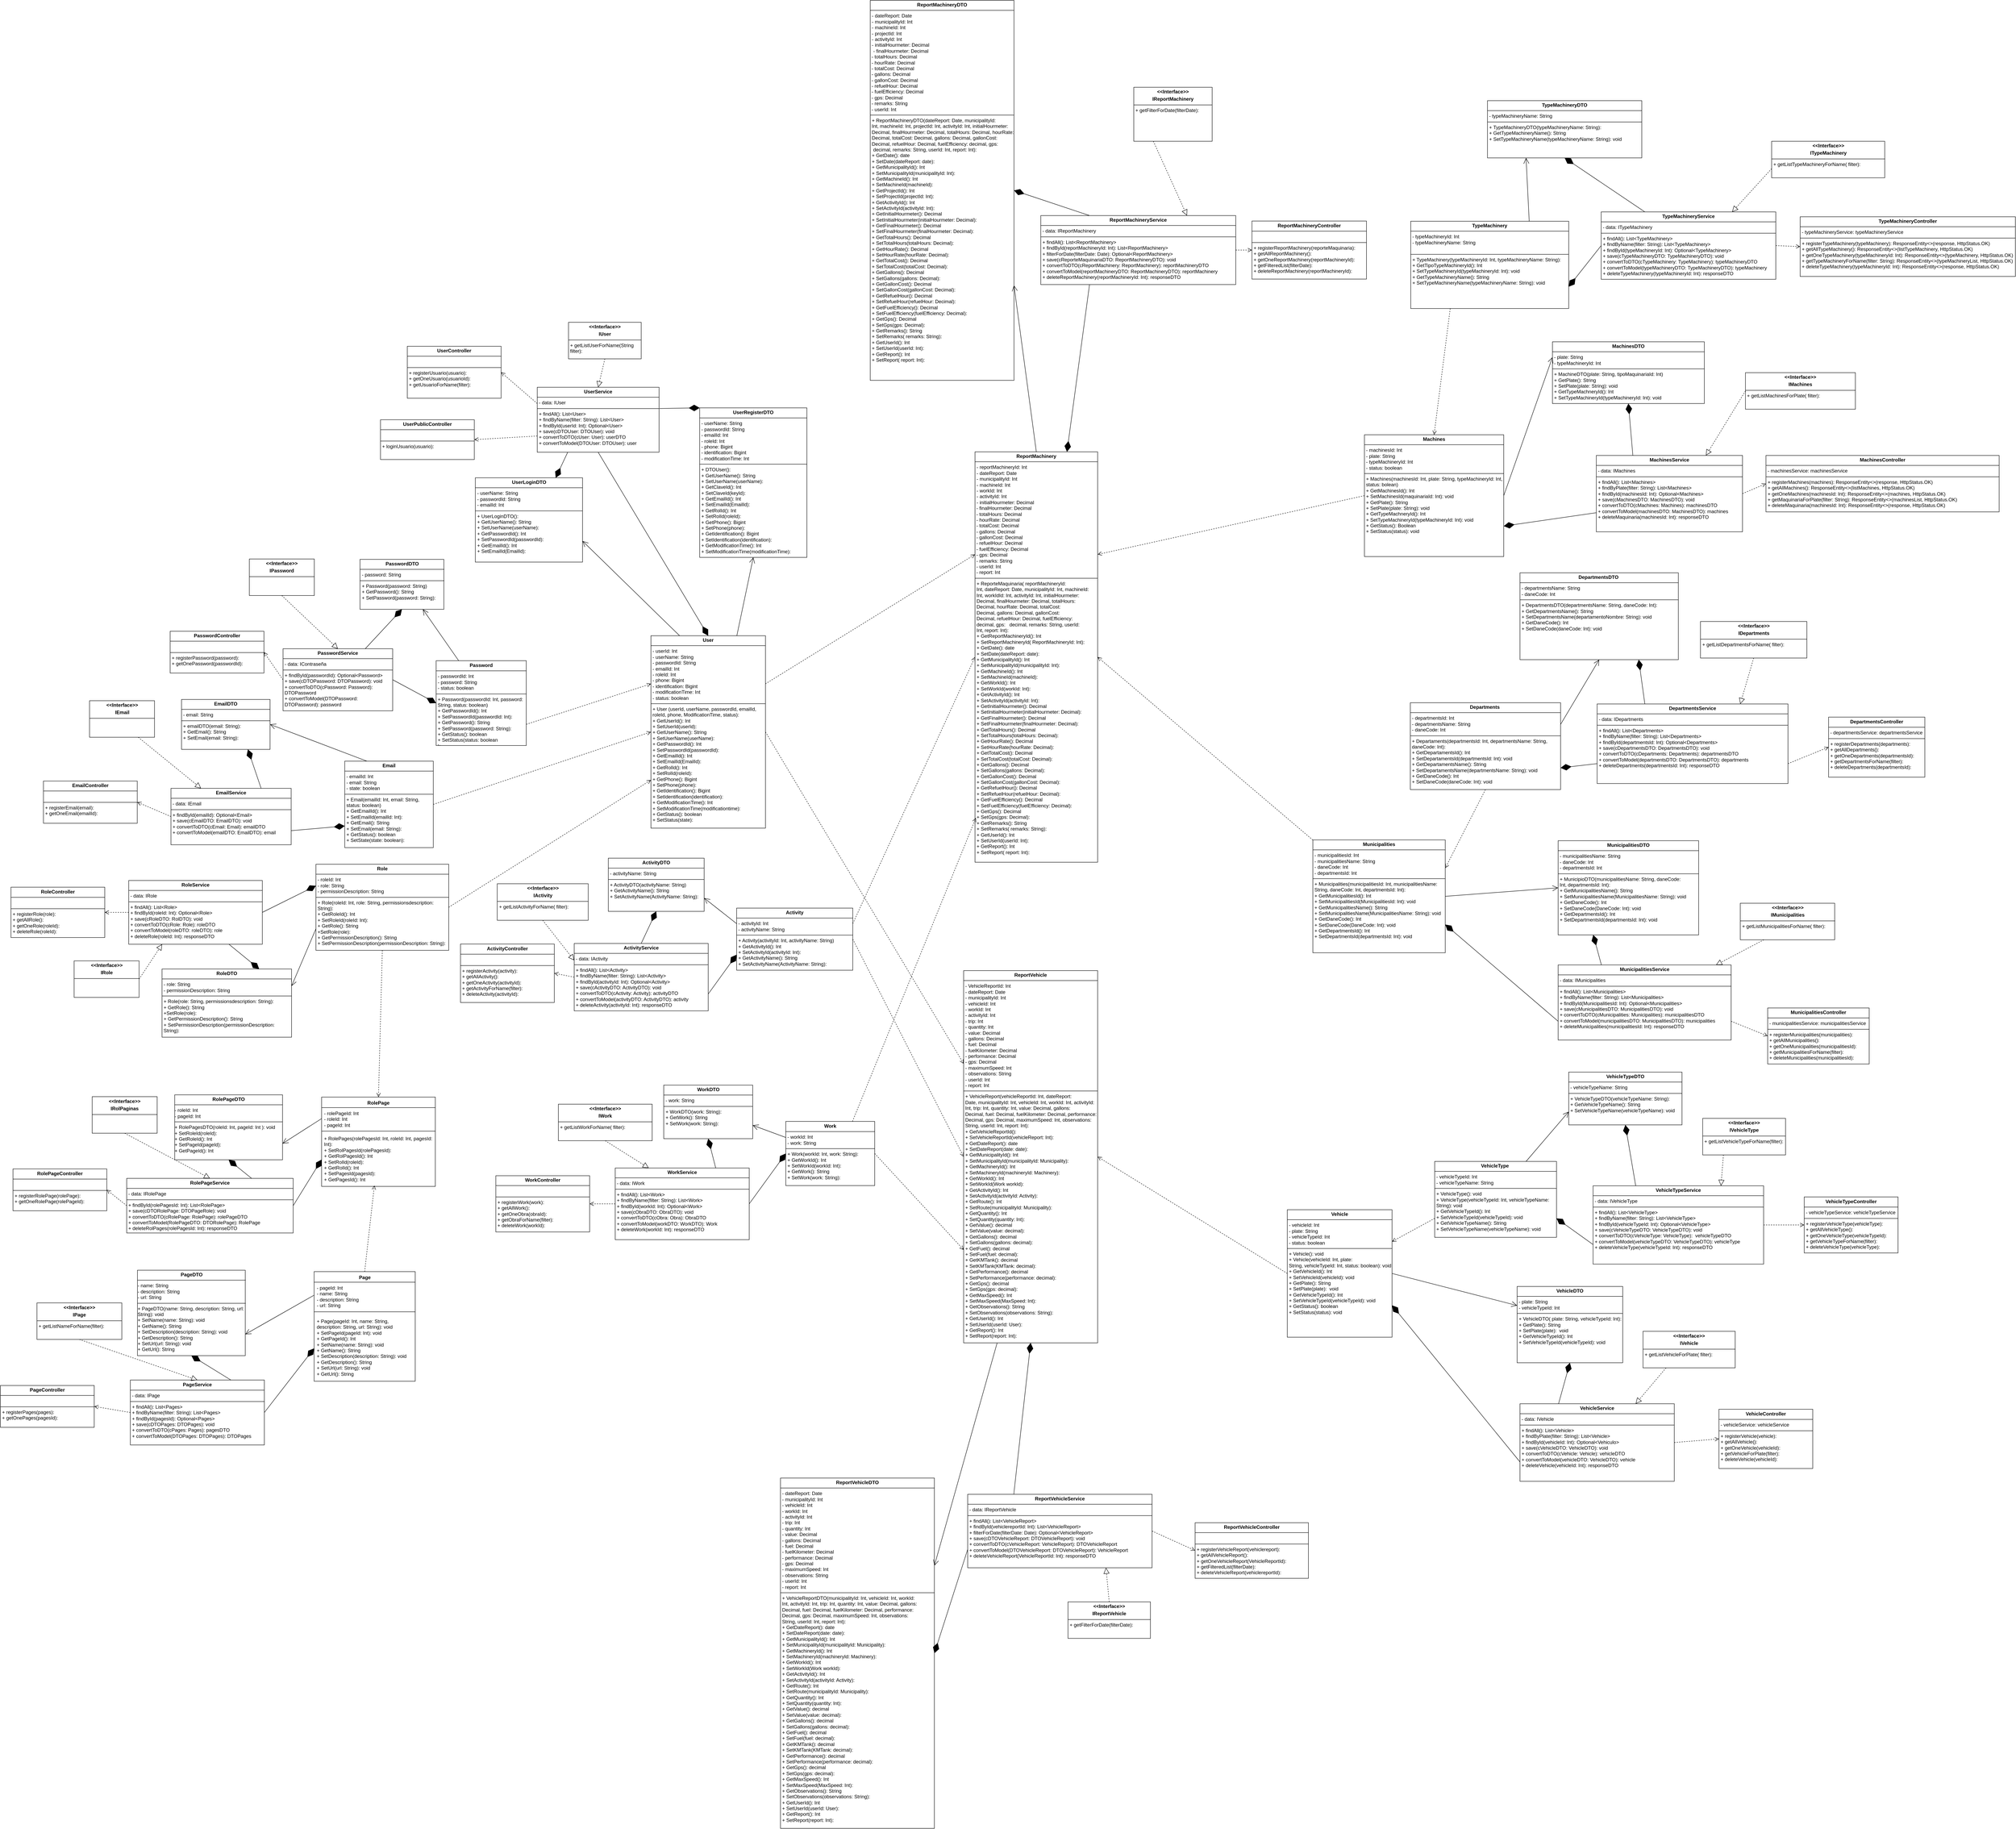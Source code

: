 <mxfile version="28.1.1">
  <diagram name="Página-1" id="Xx_L0fpkErWNYB54SpZj">
    <mxGraphModel dx="1850" dy="2182" grid="0" gridSize="10" guides="1" tooltips="1" connect="1" arrows="1" fold="1" page="0" pageScale="1" pageWidth="827" pageHeight="1169" math="0" shadow="0">
      <root>
        <mxCell id="0" />
        <mxCell id="1" parent="0" />
        <mxCell id="znbPJNpTzyvpeaEAAb_i-213" value="&lt;p style=&quot;margin:0px;margin-top:4px;text-align:center;&quot;&gt;&lt;span style=&quot;font-weight: 700; text-wrap-mode: nowrap; background-color: transparent; color: light-dark(rgb(0, 0, 0), rgb(255, 255, 255));&quot;&gt;Departments&lt;/span&gt;&lt;b&gt;&amp;nbsp;&lt;/b&gt;&lt;/p&gt;&lt;hr size=&quot;1&quot; style=&quot;border-style:solid;&quot;&gt;&lt;p style=&quot;margin:0px;margin-left:4px;&quot;&gt;- departmentsId: Int&lt;/p&gt;&lt;p style=&quot;margin:0px;margin-left:4px;&quot;&gt;- departmentsName: String&lt;/p&gt;&lt;p style=&quot;margin:0px;margin-left:4px;&quot;&gt;- daneCode: Int&lt;/p&gt;&lt;hr size=&quot;1&quot; style=&quot;border-style:solid;&quot;&gt;&lt;p style=&quot;margin:0px;margin-left:4px;&quot;&gt;+ Departaments(departmentsId: Int, departments&lt;span style=&quot;background-color: transparent; color: light-dark(rgb(0, 0, 0), rgb(255, 255, 255));&quot;&gt;Name: String, daneCode: Int&lt;/span&gt;&lt;span style=&quot;background-color: transparent; color: light-dark(rgb(0, 0, 0), rgb(255, 255, 255));&quot;&gt;):&amp;nbsp;&lt;/span&gt;&lt;/p&gt;&lt;p style=&quot;margin:0px;margin-left:4px;&quot;&gt;+ GetDepartamentsId(): Int&lt;/p&gt;&lt;p style=&quot;margin:0px;margin-left:4px;&quot;&gt;+ SetDepartamentsId(departments&lt;span style=&quot;background-color: transparent; color: light-dark(rgb(0, 0, 0), rgb(255, 255, 255));&quot;&gt;Id: Int&lt;/span&gt;&lt;span style=&quot;background-color: transparent; color: light-dark(rgb(0, 0, 0), rgb(255, 255, 255));&quot;&gt;): void&lt;/span&gt;&lt;/p&gt;&lt;p style=&quot;margin:0px;margin-left:4px;&quot;&gt;+ GetDepartamentsName(): String&lt;/p&gt;&lt;p style=&quot;margin:0px;margin-left:4px;&quot;&gt;+ SetDepartamentsName(departments&lt;span style=&quot;background-color: transparent; color: light-dark(rgb(0, 0, 0), rgb(255, 255, 255));&quot;&gt;Name: String&lt;/span&gt;&lt;span style=&quot;background-color: transparent; color: light-dark(rgb(0, 0, 0), rgb(255, 255, 255));&quot;&gt;): void&amp;nbsp;&lt;/span&gt;&lt;/p&gt;&lt;p style=&quot;margin:0px;margin-left:4px;&quot;&gt;+ GetDaneCode(): Int&lt;/p&gt;&lt;p style=&quot;margin:0px;margin-left:4px;&quot;&gt;+ SetDaneCode(d&lt;span style=&quot;background-color: transparent; color: light-dark(rgb(0, 0, 0), rgb(255, 255, 255));&quot;&gt;aneCode: Int&lt;/span&gt;&lt;span style=&quot;background-color: transparent; color: light-dark(rgb(0, 0, 0), rgb(255, 255, 255));&quot;&gt;): void&amp;nbsp;&lt;/span&gt;&lt;/p&gt;" style="verticalAlign=top;align=left;overflow=fill;html=1;whiteSpace=wrap;" parent="1" vertex="1">
          <mxGeometry x="2785" y="169" width="370" height="214" as="geometry" />
        </mxCell>
        <mxCell id="znbPJNpTzyvpeaEAAb_i-214" value="&lt;p style=&quot;margin:0px;margin-top:4px;text-align:center;&quot;&gt;&lt;span style=&quot;font-weight: 700; text-wrap-mode: nowrap;&quot;&gt;Municipalities&lt;/span&gt;&lt;/p&gt;&lt;hr size=&quot;1&quot; style=&quot;border-style:solid;&quot;&gt;&lt;p style=&quot;margin:0px;margin-left:4px;&quot;&gt;-&amp;nbsp;&lt;span style=&quot;text-wrap-mode: nowrap;&quot;&gt;municipalitiesId&lt;/span&gt;: Int&lt;/p&gt;&lt;p style=&quot;margin:0px;margin-left:4px;&quot;&gt;-&amp;nbsp;&lt;span style=&quot;text-wrap-mode: nowrap;&quot;&gt;municipalities&lt;/span&gt;Name: String&lt;/p&gt;&lt;p style=&quot;margin:0px;margin-left:4px;&quot;&gt;- daneCode: Int&lt;/p&gt;&lt;p style=&quot;margin:0px;margin-left:4px;&quot;&gt;- departmentsId: Int&lt;/p&gt;&lt;hr size=&quot;1&quot; style=&quot;border-style:solid;&quot;&gt;&lt;p style=&quot;margin:0px;margin-left:4px;&quot;&gt;+ M&lt;span style=&quot;text-wrap-mode: nowrap;&quot;&gt;unicipalities&lt;/span&gt;(&lt;span style=&quot;text-wrap-mode: nowrap;&quot;&gt;municipalities&lt;/span&gt;Id: Int,&amp;nbsp;&lt;span style=&quot;text-wrap-mode: nowrap;&quot;&gt;municipalities&lt;/span&gt;Name: String, daneCode: Int, departmentsId: Int):&amp;nbsp;&lt;/p&gt;&lt;p style=&quot;margin:0px;margin-left:4px;&quot;&gt;+ GetM&lt;span style=&quot;text-wrap-mode: nowrap;&quot;&gt;unicipalities&lt;/span&gt;Id(): Int&lt;/p&gt;&lt;p style=&quot;margin:0px;margin-left:4px;&quot;&gt;+ SetM&lt;span style=&quot;text-wrap-mode: nowrap;&quot;&gt;unicipalities&lt;/span&gt;Id(M&lt;span style=&quot;text-wrap-mode: nowrap;&quot;&gt;unicipalities&lt;/span&gt;&lt;span style=&quot;background-color: transparent; color: light-dark(rgb(0, 0, 0), rgb(255, 255, 255));&quot;&gt;Id: Int&lt;/span&gt;&lt;span style=&quot;background-color: transparent; color: light-dark(rgb(0, 0, 0), rgb(255, 255, 255));&quot;&gt;): void&lt;/span&gt;&lt;/p&gt;&lt;p style=&quot;margin:0px;margin-left:4px;&quot;&gt;+ GetM&lt;span style=&quot;text-wrap-mode: nowrap;&quot;&gt;unicipalities&lt;/span&gt;Name(): String&lt;/p&gt;&lt;p style=&quot;margin:0px;margin-left:4px;&quot;&gt;+ Set&lt;span style=&quot;background-color: transparent; color: light-dark(rgb(0, 0, 0), rgb(255, 255, 255));&quot;&gt;M&lt;/span&gt;&lt;span style=&quot;background-color: transparent; color: light-dark(rgb(0, 0, 0), rgb(255, 255, 255)); text-wrap-mode: nowrap;&quot;&gt;unicipalities&lt;/span&gt;&lt;span style=&quot;background-color: transparent; color: light-dark(rgb(0, 0, 0), rgb(255, 255, 255));&quot;&gt;Name(&lt;/span&gt;&lt;span style=&quot;background-color: transparent; color: light-dark(rgb(0, 0, 0), rgb(255, 255, 255));&quot;&gt;M&lt;/span&gt;&lt;span style=&quot;background-color: transparent; color: light-dark(rgb(0, 0, 0), rgb(255, 255, 255)); text-wrap-mode: nowrap;&quot;&gt;unicipalities&lt;/span&gt;&lt;span style=&quot;background-color: transparent; color: light-dark(rgb(0, 0, 0), rgb(255, 255, 255));&quot;&gt;Name: String&lt;/span&gt;&lt;span style=&quot;background-color: transparent; color: light-dark(rgb(0, 0, 0), rgb(255, 255, 255));&quot;&gt;): void&lt;/span&gt;&lt;/p&gt;&lt;p style=&quot;margin:0px;margin-left:4px;&quot;&gt;+ GetDaneCode(): Int&lt;/p&gt;&lt;p style=&quot;margin:0px;margin-left:4px;&quot;&gt;+ SetDaneCode(D&lt;span style=&quot;background-color: transparent; color: light-dark(rgb(0, 0, 0), rgb(255, 255, 255));&quot;&gt;aneCode: Int&lt;/span&gt;&lt;span style=&quot;background-color: transparent; color: light-dark(rgb(0, 0, 0), rgb(255, 255, 255));&quot;&gt;): void&lt;/span&gt;&lt;/p&gt;&lt;p style=&quot;margin:0px;margin-left:4px;&quot;&gt;+ GetDepartmentsId(): Int&lt;/p&gt;&lt;p style=&quot;margin:0px;margin-left:4px;&quot;&gt;+ SetDepartmentsId(&lt;span style=&quot;background-color: transparent; color: light-dark(rgb(0, 0, 0), rgb(255, 255, 255));&quot;&gt;departmentsId: Int&lt;/span&gt;&lt;span style=&quot;background-color: transparent; color: light-dark(rgb(0, 0, 0), rgb(255, 255, 255));&quot;&gt;): void&lt;/span&gt;&lt;/p&gt;" style="verticalAlign=top;align=left;overflow=fill;html=1;whiteSpace=wrap;" parent="1" vertex="1">
          <mxGeometry x="2545" y="507" width="326" height="278" as="geometry" />
        </mxCell>
        <mxCell id="znbPJNpTzyvpeaEAAb_i-217" value="&lt;p style=&quot;margin:0px;margin-top:4px;text-align:center;&quot;&gt;&lt;span style=&quot;font-weight: 700; text-wrap-mode: nowrap;&quot;&gt;VehicleType&amp;nbsp;&lt;/span&gt;&lt;/p&gt;&lt;hr size=&quot;1&quot; style=&quot;border-style:solid;&quot;&gt;&lt;p style=&quot;margin:0px;margin-left:4px;&quot;&gt;-&amp;nbsp;&lt;span style=&quot;text-align: center; text-wrap-mode: nowrap;&quot;&gt;vehicleType&lt;/span&gt;Id: Int&lt;/p&gt;&lt;p style=&quot;margin:0px;margin-left:4px;&quot;&gt;- v&lt;span style=&quot;text-align: center; text-wrap-mode: nowrap;&quot;&gt;ehicleTypeName&lt;/span&gt;: String&lt;/p&gt;&lt;hr size=&quot;1&quot; style=&quot;border-style:solid;&quot;&gt;&lt;p style=&quot;margin: 0px 0px 0px 4px;&quot;&gt;+ V&lt;span style=&quot;text-align: center; text-wrap-mode: nowrap;&quot;&gt;ehicleType&lt;/span&gt;(): void&lt;/p&gt;&lt;p style=&quot;margin:0px;margin-left:4px;&quot;&gt;+ V&lt;span style=&quot;text-align: center; text-wrap-mode: nowrap;&quot;&gt;ehicleType&lt;/span&gt;(&lt;span style=&quot;text-wrap-mode: nowrap; text-align: center;&quot;&gt;vehicleType&lt;/span&gt;Id: Int&lt;span style=&quot;background-color: transparent; color: light-dark(rgb(0, 0, 0), rgb(255, 255, 255));&quot;&gt;,&amp;nbsp;&lt;/span&gt;v&lt;span style=&quot;text-wrap-mode: nowrap; text-align: center;&quot;&gt;ehicleTypeName&lt;/span&gt;&lt;span style=&quot;background-color: transparent; color: light-dark(rgb(0, 0, 0), rgb(255, 255, 255));&quot;&gt;: String&lt;/span&gt;&lt;span style=&quot;background-color: transparent; color: light-dark(rgb(0, 0, 0), rgb(255, 255, 255));&quot;&gt;): void&lt;/span&gt;&lt;/p&gt;&lt;p style=&quot;margin:0px;margin-left:4px;&quot;&gt;+ GetV&lt;span style=&quot;text-wrap-mode: nowrap; text-align: center;&quot;&gt;ehicleType&lt;/span&gt;Id(): Int&lt;/p&gt;&lt;p style=&quot;margin:0px;margin-left:4px;&quot;&gt;+ SetV&lt;span style=&quot;text-wrap-mode: nowrap; text-align: center;&quot;&gt;ehicleType&lt;/span&gt;Id(&lt;span style=&quot;text-wrap-mode: nowrap; text-align: center;&quot;&gt;vehicleType&lt;/span&gt;Id&lt;span style=&quot;background-color: transparent; color: light-dark(rgb(0, 0, 0), rgb(255, 255, 255));&quot;&gt;): void&lt;/span&gt;&lt;/p&gt;&lt;p style=&quot;margin:0px;margin-left:4px;&quot;&gt;+ GetV&lt;span style=&quot;text-wrap-mode: nowrap; text-align: center;&quot;&gt;ehicleTypeName&lt;/span&gt;(): String&lt;/p&gt;&lt;p style=&quot;margin:0px;margin-left:4px;&quot;&gt;+ SetV&lt;span style=&quot;text-wrap-mode: nowrap; text-align: center;&quot;&gt;ehicleTypeName&lt;/span&gt;(v&lt;span style=&quot;text-wrap-mode: nowrap; text-align: center;&quot;&gt;ehicleTypeName&lt;/span&gt;&lt;span style=&quot;background-color: transparent; color: light-dark(rgb(0, 0, 0), rgb(255, 255, 255));&quot;&gt;): void&lt;/span&gt;&lt;/p&gt;" style="verticalAlign=top;align=left;overflow=fill;html=1;whiteSpace=wrap;" parent="1" vertex="1">
          <mxGeometry x="2845" y="1299" width="300" height="187" as="geometry" />
        </mxCell>
        <mxCell id="znbPJNpTzyvpeaEAAb_i-218" value="&lt;p style=&quot;margin:0px;margin-top:4px;text-align:center;&quot;&gt;&lt;span style=&quot;font-weight: 700; text-wrap-mode: nowrap;&quot;&gt;Vehicle&lt;/span&gt;&lt;/p&gt;&lt;hr size=&quot;1&quot; style=&quot;border-style:solid;&quot;&gt;&lt;p style=&quot;margin:0px;margin-left:4px;&quot;&gt;-&amp;nbsp;&lt;span style=&quot;text-wrap-mode: nowrap;&quot;&gt;vehicle&lt;/span&gt;Id: Int&lt;/p&gt;&lt;p style=&quot;margin:0px;margin-left:4px;&quot;&gt;- &lt;span style=&quot;text-wrap-mode: nowrap;&quot;&gt;plate&lt;/span&gt;&lt;span style=&quot;background-color: transparent; color: light-dark(rgb(0, 0, 0), rgb(255, 255, 255));&quot;&gt;: String&lt;/span&gt;&lt;/p&gt;&lt;p style=&quot;margin:0px;margin-left:4px;&quot;&gt;-&amp;nbsp;&lt;span style=&quot;text-wrap-mode: nowrap;&quot;&gt;vehicleTypeId&lt;/span&gt;: Int&lt;/p&gt;&lt;p style=&quot;margin:0px;margin-left:4px;&quot;&gt;- status: boolean&lt;/p&gt;&lt;hr size=&quot;1&quot; style=&quot;border-style:solid;&quot;&gt;&lt;p style=&quot;margin:0px;margin-left:4px;&quot;&gt;+ V&lt;span style=&quot;text-wrap-mode: nowrap;&quot;&gt;ehicle&lt;/span&gt;(): void&lt;/p&gt;&lt;p style=&quot;margin:0px;margin-left:4px;&quot;&gt;+ V&lt;span style=&quot;text-wrap-mode: nowrap;&quot;&gt;ehicle&lt;/span&gt;(&lt;span style=&quot;background-color: transparent; color: light-dark(rgb(0, 0, 0), rgb(255, 255, 255)); text-wrap-mode: nowrap;&quot;&gt;vehicle&lt;/span&gt;&lt;span style=&quot;background-color: transparent; color: light-dark(rgb(0, 0, 0), rgb(255, 255, 255));&quot;&gt;Id: Int,&lt;/span&gt;&lt;span style=&quot;background-color: transparent; color: light-dark(rgb(0, 0, 0), rgb(255, 255, 255));&quot;&gt;&amp;nbsp;&lt;span style=&quot;text-wrap-mode: nowrap;&quot;&gt;plate&lt;/span&gt;&lt;/span&gt;&lt;span style=&quot;background-color: transparent; color: light-dark(rgb(0, 0, 0), rgb(255, 255, 255));&quot;&gt;: String,&lt;/span&gt;&lt;span style=&quot;background-color: transparent; color: light-dark(rgb(0, 0, 0), rgb(255, 255, 255));&quot;&gt;&amp;nbsp;&lt;/span&gt;&lt;span style=&quot;background-color: transparent; color: light-dark(rgb(0, 0, 0), rgb(255, 255, 255)); text-wrap-mode: nowrap;&quot;&gt;vehicleTypeId&lt;/span&gt;&lt;span style=&quot;background-color: transparent; color: light-dark(rgb(0, 0, 0), rgb(255, 255, 255));&quot;&gt;: Int,&amp;nbsp;&lt;/span&gt;&lt;span style=&quot;background-color: transparent; color: light-dark(rgb(0, 0, 0), rgb(255, 255, 255));&quot;&gt;status: boolean&lt;/span&gt;&lt;span style=&quot;background-color: transparent; color: light-dark(rgb(0, 0, 0), rgb(255, 255, 255));&quot;&gt;): void&lt;/span&gt;&lt;/p&gt;&lt;p style=&quot;margin:0px;margin-left:4px;&quot;&gt;+ GetVehicleId(): Int&lt;/p&gt;&lt;p style=&quot;margin:0px;margin-left:4px;&quot;&gt;+ SetVehicleId(&lt;span style=&quot;color: light-dark(rgb(0, 0, 0), rgb(255, 255, 255)); text-wrap-mode: nowrap; background-color: transparent;&quot;&gt;vehicle&lt;/span&gt;&lt;span style=&quot;color: light-dark(rgb(0, 0, 0), rgb(255, 255, 255)); background-color: transparent;&quot;&gt;Id&lt;/span&gt;): void&lt;/p&gt;&lt;p style=&quot;margin:0px;margin-left:4px;&quot;&gt;+ GetPlate(): String&lt;/p&gt;&lt;p style=&quot;margin:0px;margin-left:4px;&quot;&gt;+ SetPlate(&lt;span style=&quot;text-wrap-mode: nowrap;&quot;&gt;plate&lt;/span&gt;&lt;span style=&quot;background-color: transparent; color: light-dark(rgb(0, 0, 0), rgb(255, 255, 255));&quot;&gt;):&amp;nbsp; void&lt;/span&gt;&lt;/p&gt;&lt;p style=&quot;margin: 0px 0px 0px 4px;&quot;&gt;+ Get&lt;span style=&quot;background-color: transparent; color: light-dark(rgb(0, 0, 0), rgb(255, 255, 255));&quot;&gt;VehicleType&lt;/span&gt;&lt;span style=&quot;background-color: transparent; color: light-dark(rgb(0, 0, 0), rgb(255, 255, 255));&quot;&gt;Id(): Int&lt;/span&gt;&lt;/p&gt;&lt;p style=&quot;margin:0px;margin-left:4px;&quot;&gt;&lt;span style=&quot;background-color: transparent; color: light-dark(rgb(0, 0, 0), rgb(255, 255, 255));&quot;&gt;+ Set&lt;/span&gt;&lt;span style=&quot;background-color: transparent; color: light-dark(rgb(0, 0, 0), rgb(255, 255, 255));&quot;&gt;VehicleTypeId&lt;/span&gt;&lt;span style=&quot;background-color: transparent; color: light-dark(rgb(0, 0, 0), rgb(255, 255, 255));&quot;&gt;(&lt;/span&gt;&lt;span style=&quot;background-color: transparent; color: light-dark(rgb(0, 0, 0), rgb(255, 255, 255)); text-wrap-mode: nowrap;&quot;&gt;vehicleTypeId&lt;/span&gt;&lt;span style=&quot;background-color: transparent; color: light-dark(rgb(0, 0, 0), rgb(255, 255, 255));&quot;&gt;): void&lt;/span&gt;&lt;/p&gt;&lt;p style=&quot;margin:0px;margin-left:4px;&quot;&gt;&lt;span style=&quot;background-color: transparent; color: light-dark(rgb(0, 0, 0), rgb(255, 255, 255));&quot;&gt;+ GetStatus(): boolean&lt;/span&gt;&lt;/p&gt;&lt;p style=&quot;margin:0px;margin-left:4px;&quot;&gt;+ SetStatus(status): void&lt;/p&gt;" style="verticalAlign=top;align=left;overflow=fill;html=1;whiteSpace=wrap;" parent="1" vertex="1">
          <mxGeometry x="2482" y="1418" width="258" height="314" as="geometry" />
        </mxCell>
        <mxCell id="znbPJNpTzyvpeaEAAb_i-219" value="&lt;p style=&quot;margin:0px;margin-top:4px;text-align:center;&quot;&gt;&lt;span style=&quot;font-weight: 700; text-wrap-mode: nowrap;&quot;&gt;TypeMachinery&lt;/span&gt;&lt;/p&gt;&lt;hr size=&quot;1&quot; style=&quot;border-style:solid;&quot;&gt;&lt;p style=&quot;margin:0px;margin-left:4px;&quot;&gt;-&amp;nbsp;&lt;span style=&quot;text-wrap-mode: nowrap;&quot;&gt;typeMachinery&lt;/span&gt;Id: Int&lt;/p&gt;&lt;p style=&quot;margin:0px;margin-left:4px;&quot;&gt;-&amp;nbsp;&lt;span style=&quot;text-wrap-mode: nowrap;&quot;&gt;typeMachinery&lt;/span&gt;Name: String&lt;/p&gt;&lt;p style=&quot;margin:0px;margin-left:4px;&quot;&gt;&lt;br&gt;&lt;/p&gt;&lt;hr size=&quot;1&quot; style=&quot;border-style:solid;&quot;&gt;&lt;p style=&quot;margin:0px;margin-left:4px;&quot;&gt;+ TypeMachinery(&lt;span style=&quot;text-wrap-mode: nowrap;&quot;&gt;typeMachinery&lt;/span&gt;&lt;span style=&quot;background-color: transparent; color: light-dark(rgb(0, 0, 0), rgb(255, 255, 255));&quot;&gt;Id: Int,&amp;nbsp;&lt;/span&gt;&lt;span style=&quot;text-wrap-mode: nowrap;&quot;&gt;typeMachineryNam&lt;/span&gt;&lt;span style=&quot;background-color: transparent; color: light-dark(rgb(0, 0, 0), rgb(255, 255, 255));&quot;&gt;e: String&lt;/span&gt;&lt;span style=&quot;background-color: transparent; color: light-dark(rgb(0, 0, 0), rgb(255, 255, 255));&quot;&gt;):&lt;/span&gt;&lt;/p&gt;&lt;p style=&quot;margin:0px;margin-left:4px;&quot;&gt;+ GetTipoT&lt;span style=&quot;text-wrap-mode: nowrap;&quot;&gt;ypeMachinery&lt;/span&gt;Id(): Int&lt;/p&gt;&lt;p style=&quot;margin:0px;margin-left:4px;&quot;&gt;+ SetT&lt;span style=&quot;text-wrap-mode: nowrap;&quot;&gt;ypeMachinery&lt;/span&gt;Id(&lt;span style=&quot;text-wrap-mode: nowrap;&quot;&gt;typeMachinery&lt;/span&gt;&lt;span style=&quot;background-color: transparent; color: light-dark(rgb(0, 0, 0), rgb(255, 255, 255));&quot;&gt;Id: Int&lt;/span&gt;&lt;span style=&quot;background-color: transparent; color: light-dark(rgb(0, 0, 0), rgb(255, 255, 255));&quot;&gt;): void&amp;nbsp;&lt;/span&gt;&lt;/p&gt;&lt;p style=&quot;margin:0px;margin-left:4px;&quot;&gt;+ GetT&lt;span style=&quot;text-wrap-mode: nowrap;&quot;&gt;ypeMachinery&lt;/span&gt;Name(): String&lt;/p&gt;&lt;p style=&quot;margin:0px;margin-left:4px;&quot;&gt;+ Set&lt;span style=&quot;background-color: transparent; color: light-dark(rgb(0, 0, 0), rgb(255, 255, 255));&quot;&gt;T&lt;/span&gt;&lt;span style=&quot;background-color: transparent; color: light-dark(rgb(0, 0, 0), rgb(255, 255, 255)); text-wrap-mode: nowrap;&quot;&gt;ypeMachinery&lt;/span&gt;&lt;span style=&quot;background-color: transparent; color: light-dark(rgb(0, 0, 0), rgb(255, 255, 255));&quot;&gt;Name(&lt;/span&gt;&lt;span style=&quot;text-wrap-mode: nowrap;&quot;&gt;typeMachinery&lt;/span&gt;&lt;span style=&quot;background-color: transparent; color: light-dark(rgb(0, 0, 0), rgb(255, 255, 255));&quot;&gt;Name: String): void&amp;nbsp;&lt;/span&gt;&lt;/p&gt;&lt;p style=&quot;margin: 0px 0px 0px 4px;&quot;&gt;&lt;br&gt;&lt;/p&gt;" style="verticalAlign=top;align=left;overflow=fill;html=1;whiteSpace=wrap;" parent="1" vertex="1">
          <mxGeometry x="2786" y="-1017" width="389" height="215" as="geometry" />
        </mxCell>
        <mxCell id="znbPJNpTzyvpeaEAAb_i-220" value="&lt;p style=&quot;margin:0px;margin-top:4px;text-align:center;&quot;&gt;&lt;span style=&quot;font-weight: 700; text-wrap-mode: nowrap;&quot;&gt;Machines&lt;/span&gt;&lt;/p&gt;&lt;hr size=&quot;1&quot; style=&quot;border-style:solid;&quot;&gt;&lt;p style=&quot;margin:0px;margin-left:4px;&quot;&gt;- machinesId: Int&lt;/p&gt;&lt;p style=&quot;margin:0px;margin-left:4px;&quot;&gt;- plate: String&lt;/p&gt;&lt;p style=&quot;margin:0px;margin-left:4px;&quot;&gt;- typeMachineryId: Int&lt;/p&gt;&lt;p style=&quot;margin:0px;margin-left:4px;&quot;&gt;- status: boolean&lt;/p&gt;&lt;hr size=&quot;1&quot; style=&quot;border-style:solid;&quot;&gt;&lt;p style=&quot;margin:0px;margin-left:4px;&quot;&gt;+ Machines(machinesId: Int, plate: String, typeMachineryId: Int, status: bolean)&lt;/p&gt;&lt;p style=&quot;margin:0px;margin-left:4px;&quot;&gt;+ GetMachinesId(): Int&lt;/p&gt;&lt;p style=&quot;margin:0px;margin-left:4px;&quot;&gt;+ SetMachinesId(&lt;span style=&quot;background-color: transparent; color: light-dark(rgb(0, 0, 0), rgb(255, 255, 255));&quot;&gt;maquinariaId: Int&lt;/span&gt;&lt;span style=&quot;background-color: transparent; color: light-dark(rgb(0, 0, 0), rgb(255, 255, 255));&quot;&gt;): void&lt;/span&gt;&lt;/p&gt;&lt;p style=&quot;margin:0px;margin-left:4px;&quot;&gt;+ GetPlate(): String&lt;/p&gt;&lt;p style=&quot;margin:0px;margin-left:4px;&quot;&gt;+ SetPlate(&lt;span style=&quot;background-color: transparent; color: light-dark(rgb(0, 0, 0), rgb(255, 255, 255));&quot;&gt;plate: String&lt;/span&gt;&lt;span style=&quot;background-color: transparent; color: light-dark(rgb(0, 0, 0), rgb(255, 255, 255));&quot;&gt;): void&lt;/span&gt;&lt;/p&gt;&lt;p style=&quot;margin:0px;margin-left:4px;&quot;&gt;+ GetTypeMachneryId(): Int&lt;/p&gt;&lt;p style=&quot;margin:0px;margin-left:4px;&quot;&gt;+ SetTypeMachineryId(&lt;span style=&quot;background-color: transparent; color: light-dark(rgb(0, 0, 0), rgb(255, 255, 255));&quot;&gt;typeMachineryId: Int&lt;/span&gt;&lt;span style=&quot;background-color: transparent; color: light-dark(rgb(0, 0, 0), rgb(255, 255, 255));&quot;&gt;): void&lt;/span&gt;&lt;/p&gt;&lt;p style=&quot;margin:0px;margin-left:4px;&quot;&gt;+ GetStatus(): Boolean&lt;/p&gt;&lt;p style=&quot;margin:0px;margin-left:4px;&quot;&gt;+ SetStatus(status&lt;span style=&quot;background-color: transparent; color: light-dark(rgb(0, 0, 0), rgb(255, 255, 255));&quot;&gt;): void&lt;/span&gt;&lt;/p&gt;&lt;p style=&quot;margin:0px;margin-left:4px;&quot;&gt;&lt;br&gt;&lt;/p&gt;" style="verticalAlign=top;align=left;overflow=fill;html=1;whiteSpace=wrap;" parent="1" vertex="1">
          <mxGeometry x="2672" y="-491" width="343" height="300" as="geometry" />
        </mxCell>
        <mxCell id="znbPJNpTzyvpeaEAAb_i-221" value="&lt;p style=&quot;margin:0px;margin-top:4px;text-align:center;&quot;&gt;&lt;b&gt;Activity&lt;/b&gt;&lt;/p&gt;&lt;hr size=&quot;1&quot; style=&quot;border-style:solid;&quot;&gt;&lt;p style=&quot;margin:0px;margin-left:4px;&quot;&gt;- activityId: Int&lt;/p&gt;&lt;p style=&quot;margin:0px;margin-left:4px;&quot;&gt;- activityName: String&lt;/p&gt;&lt;hr size=&quot;1&quot; style=&quot;border-style:solid;&quot;&gt;&lt;p style=&quot;margin:0px;margin-left:4px;&quot;&gt;+ Activity(activityId: Int, activityName: String)&lt;/p&gt;&lt;p style=&quot;margin:0px;margin-left:4px;&quot;&gt;+ GetActivityId(): Int&lt;/p&gt;&lt;p style=&quot;margin:0px;margin-left:4px;&quot;&gt;+ SetActivityId(activityId: Int):&lt;/p&gt;&lt;p style=&quot;margin:0px;margin-left:4px;&quot;&gt;+ GetActivityName(): String&lt;/p&gt;&lt;p style=&quot;margin:0px;margin-left:4px;&quot;&gt;&lt;span style=&quot;background-color: transparent;&quot;&gt;+ SetActivityName(ActivityName: String):&lt;/span&gt;&lt;span style=&quot;background-color: transparent; color: light-dark(rgb(0, 0, 0), rgb(255, 255, 255));&quot;&gt;&amp;nbsp;&lt;/span&gt;&lt;/p&gt;&lt;p style=&quot;margin:0px;margin-left:4px;&quot;&gt;&lt;br&gt;&lt;/p&gt;" style="verticalAlign=top;align=left;overflow=fill;html=1;whiteSpace=wrap;" parent="1" vertex="1">
          <mxGeometry x="1126" y="675" width="286" height="153" as="geometry" />
        </mxCell>
        <mxCell id="znbPJNpTzyvpeaEAAb_i-222" value="&lt;p style=&quot;margin:0px;margin-top:4px;text-align:center;&quot;&gt;&lt;b&gt;Work&lt;/b&gt;&lt;/p&gt;&lt;hr size=&quot;1&quot; style=&quot;border-style:solid;&quot;&gt;&lt;p style=&quot;margin:0px;margin-left:4px;&quot;&gt;- workId: Int&lt;/p&gt;&lt;p style=&quot;margin:0px;margin-left:4px;&quot;&gt;- work: String&lt;/p&gt;&lt;hr size=&quot;1&quot; style=&quot;border-style:solid;&quot;&gt;&lt;p style=&quot;margin:0px;margin-left:4px;&quot;&gt;+ Work(workId: Int, work: String):&lt;/p&gt;&lt;p style=&quot;margin:0px;margin-left:4px;&quot;&gt;+ GetWorkId(): Int&lt;/p&gt;&lt;p style=&quot;margin:0px;margin-left:4px;&quot;&gt;+ SetWorkId(w&lt;span style=&quot;background-color: transparent; color: light-dark(rgb(0, 0, 0), rgb(255, 255, 255));&quot;&gt;ork&lt;/span&gt;&lt;span style=&quot;background-color: transparent; color: light-dark(rgb(0, 0, 0), rgb(255, 255, 255));&quot;&gt;Id: Int):&lt;/span&gt;&lt;/p&gt;&lt;p style=&quot;margin:0px;margin-left:4px;&quot;&gt;+ GetWork(): String&lt;/p&gt;&lt;p style=&quot;margin:0px;margin-left:4px;&quot;&gt;&lt;span style=&quot;background-color: transparent;&quot;&gt;+ Set&lt;/span&gt;Work&lt;span style=&quot;background-color: transparent;&quot;&gt;(w&lt;/span&gt;ork&lt;span style=&quot;background-color: transparent;&quot;&gt;: String):&lt;/span&gt;&lt;span style=&quot;background-color: transparent; color: light-dark(rgb(0, 0, 0), rgb(255, 255, 255));&quot;&gt;&amp;nbsp;&lt;/span&gt;&lt;/p&gt;&lt;p style=&quot;margin:0px;margin-left:4px;&quot;&gt;&lt;br&gt;&lt;/p&gt;" style="verticalAlign=top;align=left;overflow=fill;html=1;whiteSpace=wrap;" parent="1" vertex="1">
          <mxGeometry x="1247" y="1200.5" width="219" height="158" as="geometry" />
        </mxCell>
        <mxCell id="znbPJNpTzyvpeaEAAb_i-223" value="&lt;p style=&quot;margin:0px;margin-top:4px;text-align:center;&quot;&gt;&lt;b&gt;ReportMachinery&lt;/b&gt;&lt;/p&gt;&lt;hr size=&quot;1&quot; style=&quot;border-style:solid;&quot;&gt;&lt;p style=&quot;margin:0px;margin-left:4px;&quot;&gt;-&amp;nbsp;&lt;span style=&quot;background-color: transparent; color: light-dark(rgb(0, 0, 0), rgb(255, 255, 255));&quot;&gt;reportMachineryId: Int&lt;/span&gt;&lt;/p&gt;&lt;p style=&quot;margin:0px;margin-left:4px;&quot;&gt;&lt;span style=&quot;background-color: transparent; color: light-dark(rgb(0, 0, 0), rgb(255, 255, 255));&quot;&gt;-&amp;nbsp;&lt;/span&gt;&lt;span style=&quot;background-color: transparent; color: light-dark(rgb(0, 0, 0), rgb(255, 255, 255));&quot;&gt;dateReport: Date&lt;/span&gt;&lt;/p&gt;&lt;p style=&quot;margin:0px;margin-left:4px;&quot;&gt;- municipalityId: Int&lt;/p&gt;&lt;p style=&quot;margin:0px;margin-left:4px;&quot;&gt;- machineId: Int&lt;/p&gt;&lt;p style=&quot;margin:0px;margin-left:4px;&quot;&gt;- workId: Int&lt;/p&gt;&lt;p style=&quot;margin:0px;margin-left:4px;&quot;&gt;- activityId: Int&lt;/p&gt;&lt;p style=&quot;margin:0px;margin-left:4px;&quot;&gt;- initialHourmeter: Decimal&lt;/p&gt;&amp;nbsp;- finalHourmeter: Decimal&lt;div&gt;&lt;div&gt;&amp;nbsp;- totalHours: Decimal&lt;/div&gt;&lt;div&gt;&amp;nbsp;- hourRate: Decimal&lt;/div&gt;&lt;div&gt;&amp;nbsp;- totalCost: Decimal&lt;/div&gt;&lt;div&gt;&amp;nbsp;- gallons: Decimal&lt;/div&gt;&lt;div&gt;&amp;nbsp;-&amp;nbsp;&lt;span style=&quot;background-color: transparent; color: light-dark(rgb(0, 0, 0), rgb(255, 255, 255));&quot;&gt;gallonCost: Decimal&lt;/span&gt;&lt;/div&gt;&lt;div&gt;&amp;nbsp;- refuelHour: Decimal&lt;/div&gt;&lt;div&gt;&amp;nbsp;- fuelEfficiency: Decimal&lt;/div&gt;&lt;div&gt;&amp;nbsp;- gps: Decimal&lt;/div&gt;&lt;div&gt;&amp;nbsp;- remarks: String&lt;/div&gt;&lt;div&gt;&amp;nbsp;- userId: Int&amp;nbsp;&lt;/div&gt;&lt;div&gt;&amp;nbsp;- report: Int&lt;br&gt;&lt;hr size=&quot;1&quot; style=&quot;border-style:solid;&quot;&gt;&lt;p style=&quot;margin:0px;margin-left:4px;&quot;&gt;+&lt;span style=&quot;background-color: transparent; color: light-dark(rgb(0, 0, 0), rgb(255, 255, 255));&quot;&gt;&amp;nbsp;ReporteMaquinaria(&lt;/span&gt;&lt;span style=&quot;background-color: transparent; color: light-dark(rgb(0, 0, 0), rgb(255, 255, 255));&quot;&gt;&amp;nbsp;&lt;/span&gt;&lt;span style=&quot;background-color: transparent; color: light-dark(rgb(0, 0, 0), rgb(255, 255, 255));&quot;&gt;reportMachineryId: Int,&lt;/span&gt;&lt;span style=&quot;background-color: transparent; color: light-dark(rgb(0, 0, 0), rgb(255, 255, 255));&quot;&gt;&amp;nbsp;&lt;/span&gt;dateReport&lt;span style=&quot;background-color: transparent; color: light-dark(rgb(0, 0, 0), rgb(255, 255, 255));&quot;&gt;: Date,&lt;/span&gt;&lt;span style=&quot;background-color: transparent; color: light-dark(rgb(0, 0, 0), rgb(255, 255, 255));&quot;&gt;&amp;nbsp;municipalityId: Int,&lt;/span&gt;&lt;span style=&quot;background-color: transparent; color: light-dark(rgb(0, 0, 0), rgb(255, 255, 255));&quot;&gt;&amp;nbsp;machineId: Int,&lt;/span&gt;&lt;span style=&quot;background-color: transparent; color: light-dark(rgb(0, 0, 0), rgb(255, 255, 255));&quot;&gt;&amp;nbsp;w&lt;/span&gt;orkId&lt;span style=&quot;background-color: transparent; color: light-dark(rgb(0, 0, 0), rgb(255, 255, 255));&quot;&gt;Id: Int,&lt;/span&gt;&lt;span style=&quot;background-color: transparent; color: light-dark(rgb(0, 0, 0), rgb(255, 255, 255));&quot;&gt;&amp;nbsp;activityId: Int,&lt;/span&gt;&lt;span style=&quot;background-color: transparent; color: light-dark(rgb(0, 0, 0), rgb(255, 255, 255));&quot;&gt;&amp;nbsp;initialHourmeter: Decimal,&lt;/span&gt;&lt;span style=&quot;background-color: transparent; color: light-dark(rgb(0, 0, 0), rgb(255, 255, 255));&quot;&gt;&amp;nbsp;finalHourmeter: Decimal,&lt;/span&gt;&lt;span style=&quot;background-color: transparent; color: light-dark(rgb(0, 0, 0), rgb(255, 255, 255));&quot;&gt;&amp;nbsp;totalHours: Decimal,&lt;/span&gt;&lt;span style=&quot;background-color: transparent; color: light-dark(rgb(0, 0, 0), rgb(255, 255, 255));&quot;&gt;&amp;nbsp;hourRate: Decimal,&lt;/span&gt;&lt;span style=&quot;background-color: transparent; color: light-dark(rgb(0, 0, 0), rgb(255, 255, 255));&quot;&gt;&amp;nbsp;totalCost: Decimal,&lt;/span&gt;&lt;span style=&quot;background-color: transparent; color: light-dark(rgb(0, 0, 0), rgb(255, 255, 255));&quot;&gt;&amp;nbsp;gallons: Decimal,&lt;/span&gt;&lt;span style=&quot;background-color: transparent; color: light-dark(rgb(0, 0, 0), rgb(255, 255, 255));&quot;&gt;&amp;nbsp;&lt;/span&gt;&lt;span style=&quot;background-color: transparent; color: light-dark(rgb(0, 0, 0), rgb(255, 255, 255));&quot;&gt;gallonCost: Decimal,&lt;/span&gt;&lt;span style=&quot;background-color: transparent; color: light-dark(rgb(0, 0, 0), rgb(255, 255, 255));&quot;&gt;&amp;nbsp;refuelHour: Decimal,&lt;/span&gt;&lt;span style=&quot;background-color: transparent; color: light-dark(rgb(0, 0, 0), rgb(255, 255, 255));&quot;&gt;&amp;nbsp;fuelEfficiency: decimal,&lt;/span&gt;&lt;span style=&quot;background-color: transparent; color: light-dark(rgb(0, 0, 0), rgb(255, 255, 255));&quot;&gt;&amp;nbsp;gps:&amp;nbsp; &amp;nbsp;decimal,&lt;/span&gt;&lt;span style=&quot;background-color: transparent; color: light-dark(rgb(0, 0, 0), rgb(255, 255, 255));&quot;&gt;&amp;nbsp;remarks: String,&lt;/span&gt;&lt;span style=&quot;background-color: transparent; color: light-dark(rgb(0, 0, 0), rgb(255, 255, 255));&quot;&gt;&amp;nbsp;userId: Int,&lt;/span&gt;&lt;span style=&quot;background-color: transparent; color: light-dark(rgb(0, 0, 0), rgb(255, 255, 255));&quot;&gt;&amp;nbsp;report: Int&lt;/span&gt;&lt;span style=&quot;background-color: transparent; color: light-dark(rgb(0, 0, 0), rgb(255, 255, 255));&quot;&gt;):&lt;/span&gt;&lt;/p&gt;&lt;p style=&quot;margin:0px;margin-left:4px;&quot;&gt;+ GetReportMachinery&lt;span style=&quot;background-color: transparent; color: light-dark(rgb(0, 0, 0), rgb(255, 255, 255));&quot;&gt;Id(): Int&lt;/span&gt;&lt;/p&gt;&lt;p style=&quot;margin:0px;margin-left:4px;&quot;&gt;+ SetReportMachinery&lt;span style=&quot;color: light-dark(rgb(0, 0, 0), rgb(255, 255, 255)); background-color: transparent;&quot;&gt;Id( R&lt;/span&gt;eportMachineryId: Int&lt;span style=&quot;color: light-dark(rgb(0, 0, 0), rgb(255, 255, 255)); background-color: transparent;&quot;&gt;):&amp;nbsp;&lt;/span&gt;&lt;/p&gt;&lt;p style=&quot;margin: 0px 0px 0px 4px;&quot;&gt;&lt;span style=&quot;color: light-dark(rgb(0, 0, 0), rgb(255, 255, 255)); background-color: transparent;&quot;&gt;+ GetDate(): date&lt;/span&gt;&lt;/p&gt;&lt;p style=&quot;margin: 0px 0px 0px 4px;&quot;&gt;&lt;span style=&quot;color: light-dark(rgb(0, 0, 0), rgb(255, 255, 255)); background-color: transparent;&quot;&gt;+ SetDate&lt;/span&gt;&lt;span style=&quot;background-color: transparent; color: light-dark(rgb(0, 0, 0), rgb(255, 255, 255));&quot;&gt;(&lt;/span&gt;dateReport: date&lt;span style=&quot;background-color: transparent; color: light-dark(rgb(0, 0, 0), rgb(255, 255, 255));&quot;&gt;):&amp;nbsp;&lt;/span&gt;&lt;/p&gt;&lt;p style=&quot;margin: 0px 0px 0px 4px;&quot;&gt;&lt;span style=&quot;background-color: transparent; color: light-dark(rgb(0, 0, 0), rgb(255, 255, 255));&quot;&gt;+ GetM&lt;/span&gt;unicipality&lt;span style=&quot;background-color: transparent; color: light-dark(rgb(0, 0, 0), rgb(255, 255, 255));&quot;&gt;Id(): Int&lt;/span&gt;&lt;/p&gt;&lt;p style=&quot;margin: 0px 0px 0px 4px;&quot;&gt;&lt;span style=&quot;background-color: transparent; color: light-dark(rgb(0, 0, 0), rgb(255, 255, 255));&quot;&gt;+ Set&lt;/span&gt;&lt;span style=&quot;background-color: transparent; color: light-dark(rgb(0, 0, 0), rgb(255, 255, 255));&quot;&gt;M&lt;/span&gt;unicipality&lt;span style=&quot;background-color: transparent; color: light-dark(rgb(0, 0, 0), rgb(255, 255, 255));&quot;&gt;Id(&lt;/span&gt;&lt;span style=&quot;background-color: transparent; color: light-dark(rgb(0, 0, 0), rgb(255, 255, 255));&quot;&gt;m&lt;/span&gt;unicipality&lt;span style=&quot;background-color: transparent; color: light-dark(rgb(0, 0, 0), rgb(255, 255, 255));&quot;&gt;Id: Int&lt;/span&gt;&lt;span style=&quot;background-color: transparent; color: light-dark(rgb(0, 0, 0), rgb(255, 255, 255));&quot;&gt;):&amp;nbsp;&lt;/span&gt;&lt;/p&gt;&lt;p style=&quot;margin: 0px 0px 0px 4px;&quot;&gt;&lt;span style=&quot;background-color: transparent; color: light-dark(rgb(0, 0, 0), rgb(255, 255, 255));&quot;&gt;+ GetM&lt;/span&gt;achine&lt;span style=&quot;background-color: transparent; color: light-dark(rgb(0, 0, 0), rgb(255, 255, 255));&quot;&gt;Id(): Int&lt;/span&gt;&lt;/p&gt;&lt;p style=&quot;margin: 0px 0px 0px 4px;&quot;&gt;&lt;span style=&quot;background-color: transparent; color: light-dark(rgb(0, 0, 0), rgb(255, 255, 255));&quot;&gt;+ Set&lt;/span&gt;&lt;span style=&quot;background-color: transparent; color: light-dark(rgb(0, 0, 0), rgb(255, 255, 255));&quot;&gt;M&lt;/span&gt;achine&lt;span style=&quot;background-color: transparent; color: light-dark(rgb(0, 0, 0), rgb(255, 255, 255));&quot;&gt;Id(m&lt;/span&gt;achine&lt;span style=&quot;background-color: transparent; color: light-dark(rgb(0, 0, 0), rgb(255, 255, 255));&quot;&gt;Id):&amp;nbsp;&lt;/span&gt;&lt;/p&gt;&lt;p style=&quot;margin: 0px 0px 0px 4px;&quot;&gt;&lt;span style=&quot;background-color: transparent; color: light-dark(rgb(0, 0, 0), rgb(255, 255, 255));&quot;&gt;&lt;/span&gt;&lt;/p&gt;&lt;p style=&quot;margin: 0px 0px 0px 4px;&quot;&gt;&lt;span style=&quot;background-color: transparent; color: light-dark(rgb(0, 0, 0), rgb(255, 255, 255));&quot;&gt;+ Get&lt;/span&gt;WorkId&lt;span style=&quot;background-color: transparent; color: light-dark(rgb(0, 0, 0), rgb(255, 255, 255));&quot;&gt;(): Int&lt;/span&gt;&lt;/p&gt;&lt;p style=&quot;margin: 0px 0px 0px 4px;&quot;&gt;&lt;span style=&quot;background-color: transparent; color: light-dark(rgb(0, 0, 0), rgb(255, 255, 255));&quot;&gt;+ Set&lt;/span&gt;WorkId&lt;span style=&quot;background-color: transparent; color: light-dark(rgb(0, 0, 0), rgb(255, 255, 255));&quot;&gt;(w&lt;/span&gt;&lt;span style=&quot;background-color: transparent; color: light-dark(rgb(0, 0, 0), rgb(255, 255, 255));&quot;&gt;orkId&lt;/span&gt;&lt;span style=&quot;background-color: transparent; color: light-dark(rgb(0, 0, 0), rgb(255, 255, 255));&quot;&gt;: Int):&amp;nbsp;&lt;/span&gt;&lt;/p&gt;&lt;p style=&quot;margin: 0px 0px 0px 4px;&quot;&gt;&lt;span style=&quot;background-color: transparent; color: light-dark(rgb(0, 0, 0), rgb(255, 255, 255));&quot;&gt;&lt;/span&gt;&lt;/p&gt;&lt;p style=&quot;margin: 0px 0px 0px 4px;&quot;&gt;&lt;span style=&quot;background-color: transparent; color: light-dark(rgb(0, 0, 0), rgb(255, 255, 255));&quot;&gt;+ GetA&lt;/span&gt;ctivity&lt;span style=&quot;background-color: transparent; color: light-dark(rgb(0, 0, 0), rgb(255, 255, 255));&quot;&gt;Id(): Int&lt;/span&gt;&lt;/p&gt;&lt;p style=&quot;margin: 0px 0px 0px 4px;&quot;&gt;&lt;span style=&quot;background-color: transparent; color: light-dark(rgb(0, 0, 0), rgb(255, 255, 255));&quot;&gt;+ Set&lt;/span&gt;&lt;span style=&quot;background-color: transparent; color: light-dark(rgb(0, 0, 0), rgb(255, 255, 255));&quot;&gt;A&lt;/span&gt;ctivity&lt;span style=&quot;background-color: transparent; color: light-dark(rgb(0, 0, 0), rgb(255, 255, 255));&quot;&gt;Id(a&lt;/span&gt;ctivity&lt;span style=&quot;background-color: transparent; color: light-dark(rgb(0, 0, 0), rgb(255, 255, 255));&quot;&gt;Id: Int):&amp;nbsp;&lt;/span&gt;&lt;/p&gt;&lt;p style=&quot;margin: 0px 0px 0px 4px;&quot;&gt;&lt;span style=&quot;background-color: transparent; color: light-dark(rgb(0, 0, 0), rgb(255, 255, 255));&quot;&gt;&lt;/span&gt;&lt;/p&gt;&lt;p style=&quot;margin: 0px 0px 0px 4px;&quot;&gt;&lt;span style=&quot;background-color: transparent; color: light-dark(rgb(0, 0, 0), rgb(255, 255, 255));&quot;&gt;+ GetI&lt;/span&gt;&lt;span style=&quot;background-color: transparent; color: light-dark(rgb(0, 0, 0), rgb(255, 255, 255));&quot;&gt;nitialHourmeter&lt;/span&gt;&lt;span style=&quot;background-color: transparent; color: light-dark(rgb(0, 0, 0), rgb(255, 255, 255));&quot;&gt;(): Decimal&lt;/span&gt;&lt;/p&gt;&lt;p style=&quot;margin: 0px 0px 0px 4px;&quot;&gt;&lt;span style=&quot;background-color: transparent; color: light-dark(rgb(0, 0, 0), rgb(255, 255, 255));&quot;&gt;+ SetI&lt;/span&gt;&lt;span style=&quot;background-color: transparent; color: light-dark(rgb(0, 0, 0), rgb(255, 255, 255));&quot;&gt;nitialHourmeter&lt;/span&gt;&lt;span style=&quot;background-color: transparent; color: light-dark(rgb(0, 0, 0), rgb(255, 255, 255));&quot;&gt;(i&lt;/span&gt;&lt;span style=&quot;background-color: transparent; color: light-dark(rgb(0, 0, 0), rgb(255, 255, 255));&quot;&gt;nitialHourmeter: Decimal&lt;/span&gt;&lt;span style=&quot;background-color: transparent; color: light-dark(rgb(0, 0, 0), rgb(255, 255, 255));&quot;&gt;):&amp;nbsp;&lt;/span&gt;&lt;/p&gt;&lt;p style=&quot;margin: 0px 0px 0px 4px;&quot;&gt;&lt;span style=&quot;background-color: transparent; color: light-dark(rgb(0, 0, 0), rgb(255, 255, 255));&quot;&gt;&lt;/span&gt;&lt;/p&gt;&lt;p style=&quot;margin: 0px 0px 0px 4px;&quot;&gt;&lt;span style=&quot;background-color: transparent; color: light-dark(rgb(0, 0, 0), rgb(255, 255, 255));&quot;&gt;+ Get&lt;/span&gt;&lt;span style=&quot;background-color: transparent; color: light-dark(rgb(0, 0, 0), rgb(255, 255, 255));&quot;&gt;F&lt;/span&gt;&lt;span style=&quot;background-color: transparent; color: light-dark(rgb(0, 0, 0), rgb(255, 255, 255));&quot;&gt;inalHourmeter&lt;/span&gt;&lt;span style=&quot;background-color: transparent; color: light-dark(rgb(0, 0, 0), rgb(255, 255, 255));&quot;&gt;(): Decimal&lt;/span&gt;&lt;/p&gt;&lt;p style=&quot;margin: 0px 0px 0px 4px;&quot;&gt;&lt;span style=&quot;background-color: transparent; color: light-dark(rgb(0, 0, 0), rgb(255, 255, 255));&quot;&gt;+ Set&lt;/span&gt;&lt;span style=&quot;background-color: transparent; color: light-dark(rgb(0, 0, 0), rgb(255, 255, 255));&quot;&gt;F&lt;/span&gt;&lt;span style=&quot;background-color: transparent; color: light-dark(rgb(0, 0, 0), rgb(255, 255, 255));&quot;&gt;inalHourmeter&lt;/span&gt;&lt;span style=&quot;background-color: transparent; color: light-dark(rgb(0, 0, 0), rgb(255, 255, 255));&quot;&gt;(f&lt;/span&gt;&lt;span style=&quot;background-color: transparent; color: light-dark(rgb(0, 0, 0), rgb(255, 255, 255));&quot;&gt;inalHourmeter&lt;/span&gt;&lt;span style=&quot;background-color: transparent; color: light-dark(rgb(0, 0, 0), rgb(255, 255, 255));&quot;&gt;: Decimal):&amp;nbsp;&lt;/span&gt;&lt;/p&gt;&lt;p style=&quot;margin: 0px 0px 0px 4px;&quot;&gt;&lt;span style=&quot;background-color: transparent; color: light-dark(rgb(0, 0, 0), rgb(255, 255, 255));&quot;&gt;&lt;/span&gt;&lt;/p&gt;&lt;p style=&quot;margin: 0px 0px 0px 4px;&quot;&gt;&lt;span style=&quot;background-color: transparent; color: light-dark(rgb(0, 0, 0), rgb(255, 255, 255));&quot;&gt;+ GetT&lt;/span&gt;&lt;span style=&quot;background-color: transparent; color: light-dark(rgb(0, 0, 0), rgb(255, 255, 255));&quot;&gt;otalHours&lt;/span&gt;&lt;span style=&quot;background-color: transparent; color: light-dark(rgb(0, 0, 0), rgb(255, 255, 255));&quot;&gt;(): Decimal&lt;/span&gt;&lt;/p&gt;&lt;p style=&quot;margin: 0px 0px 0px 4px;&quot;&gt;&lt;span style=&quot;background-color: transparent; color: light-dark(rgb(0, 0, 0), rgb(255, 255, 255));&quot;&gt;+ SetT&lt;/span&gt;&lt;span style=&quot;background-color: transparent; color: light-dark(rgb(0, 0, 0), rgb(255, 255, 255));&quot;&gt;otalHours&lt;/span&gt;&lt;span style=&quot;background-color: transparent; color: light-dark(rgb(0, 0, 0), rgb(255, 255, 255));&quot;&gt;(t&lt;/span&gt;&lt;span style=&quot;background-color: transparent; color: light-dark(rgb(0, 0, 0), rgb(255, 255, 255));&quot;&gt;otalHours&lt;/span&gt;&lt;span style=&quot;background-color: transparent; color: light-dark(rgb(0, 0, 0), rgb(255, 255, 255));&quot;&gt;: Decimal&lt;/span&gt;&lt;span style=&quot;background-color: transparent; color: light-dark(rgb(0, 0, 0), rgb(255, 255, 255));&quot;&gt;):&amp;nbsp;&lt;/span&gt;&lt;/p&gt;&lt;p style=&quot;margin: 0px 0px 0px 4px;&quot;&gt;&lt;span style=&quot;background-color: transparent; color: light-dark(rgb(0, 0, 0), rgb(255, 255, 255));&quot;&gt;&lt;/span&gt;&lt;/p&gt;&lt;p style=&quot;margin: 0px 0px 0px 4px;&quot;&gt;&lt;span style=&quot;background-color: transparent; color: light-dark(rgb(0, 0, 0), rgb(255, 255, 255));&quot;&gt;+ GetH&lt;/span&gt;&lt;span style=&quot;background-color: transparent; color: light-dark(rgb(0, 0, 0), rgb(255, 255, 255));&quot;&gt;ourRate&lt;/span&gt;&lt;span style=&quot;background-color: transparent; color: light-dark(rgb(0, 0, 0), rgb(255, 255, 255));&quot;&gt;(): Decimal&lt;/span&gt;&lt;/p&gt;&lt;p style=&quot;margin: 0px 0px 0px 4px;&quot;&gt;&lt;span style=&quot;background-color: transparent; color: light-dark(rgb(0, 0, 0), rgb(255, 255, 255));&quot;&gt;+ Set&lt;/span&gt;&lt;span style=&quot;background-color: transparent; color: light-dark(rgb(0, 0, 0), rgb(255, 255, 255));&quot;&gt;H&lt;/span&gt;&lt;span style=&quot;background-color: transparent; color: light-dark(rgb(0, 0, 0), rgb(255, 255, 255));&quot;&gt;ourRate&lt;/span&gt;&lt;span style=&quot;background-color: transparent; color: light-dark(rgb(0, 0, 0), rgb(255, 255, 255));&quot;&gt;(h&lt;/span&gt;&lt;span style=&quot;background-color: transparent; color: light-dark(rgb(0, 0, 0), rgb(255, 255, 255));&quot;&gt;ourRate&lt;/span&gt;&lt;span style=&quot;background-color: transparent; color: light-dark(rgb(0, 0, 0), rgb(255, 255, 255));&quot;&gt;: Decimal&lt;/span&gt;&lt;span style=&quot;background-color: transparent; color: light-dark(rgb(0, 0, 0), rgb(255, 255, 255));&quot;&gt;):&amp;nbsp;&lt;/span&gt;&lt;/p&gt;&lt;p style=&quot;margin: 0px 0px 0px 4px;&quot;&gt;&lt;span style=&quot;background-color: transparent; color: light-dark(rgb(0, 0, 0), rgb(255, 255, 255));&quot;&gt;&lt;/span&gt;&lt;/p&gt;&lt;p style=&quot;margin: 0px 0px 0px 4px;&quot;&gt;&lt;span style=&quot;background-color: transparent; color: light-dark(rgb(0, 0, 0), rgb(255, 255, 255));&quot;&gt;+ GetT&lt;/span&gt;&lt;span style=&quot;background-color: transparent; color: light-dark(rgb(0, 0, 0), rgb(255, 255, 255));&quot;&gt;otalCost&lt;/span&gt;&lt;span style=&quot;background-color: transparent; color: light-dark(rgb(0, 0, 0), rgb(255, 255, 255));&quot;&gt;(): Decimal&lt;/span&gt;&lt;/p&gt;&lt;p style=&quot;margin: 0px 0px 0px 4px;&quot;&gt;&lt;span style=&quot;background-color: transparent; color: light-dark(rgb(0, 0, 0), rgb(255, 255, 255));&quot;&gt;+ Set&lt;/span&gt;&lt;span style=&quot;background-color: transparent; color: light-dark(rgb(0, 0, 0), rgb(255, 255, 255));&quot;&gt;T&lt;/span&gt;&lt;span style=&quot;background-color: transparent; color: light-dark(rgb(0, 0, 0), rgb(255, 255, 255));&quot;&gt;otalCost&lt;/span&gt;&lt;span style=&quot;background-color: transparent; color: light-dark(rgb(0, 0, 0), rgb(255, 255, 255));&quot;&gt;(&lt;/span&gt;totalCost&lt;span style=&quot;background-color: transparent; color: light-dark(rgb(0, 0, 0), rgb(255, 255, 255));&quot;&gt;: Decimal&lt;/span&gt;&lt;span style=&quot;background-color: transparent; color: light-dark(rgb(0, 0, 0), rgb(255, 255, 255));&quot;&gt;):&amp;nbsp;&lt;/span&gt;&lt;/p&gt;&lt;p style=&quot;margin: 0px 0px 0px 4px;&quot;&gt;&lt;span style=&quot;background-color: transparent; color: light-dark(rgb(0, 0, 0), rgb(255, 255, 255));&quot;&gt;&lt;/span&gt;&lt;/p&gt;&lt;p style=&quot;margin: 0px 0px 0px 4px;&quot;&gt;&lt;span style=&quot;background-color: transparent; color: light-dark(rgb(0, 0, 0), rgb(255, 255, 255));&quot;&gt;+ GetGallons(): Decimal&amp;nbsp;&lt;/span&gt;&lt;/p&gt;&lt;p style=&quot;margin: 0px 0px 0px 4px;&quot;&gt;&lt;span style=&quot;background-color: transparent; color: light-dark(rgb(0, 0, 0), rgb(255, 255, 255));&quot;&gt;+ Set&lt;/span&gt;&lt;span style=&quot;background-color: transparent; color: light-dark(rgb(0, 0, 0), rgb(255, 255, 255));&quot;&gt;Gallons(gallons&lt;/span&gt;&lt;span style=&quot;background-color: transparent; color: light-dark(rgb(0, 0, 0), rgb(255, 255, 255));&quot;&gt;: Decimal&lt;/span&gt;&lt;span style=&quot;background-color: transparent; color: light-dark(rgb(0, 0, 0), rgb(255, 255, 255));&quot;&gt;):&amp;nbsp;&lt;/span&gt;&lt;/p&gt;&lt;p style=&quot;margin: 0px 0px 0px 4px;&quot;&gt;&lt;span style=&quot;background-color: transparent; color: light-dark(rgb(0, 0, 0), rgb(255, 255, 255));&quot;&gt;&lt;/span&gt;&lt;/p&gt;&lt;p style=&quot;margin: 0px 0px 0px 4px;&quot;&gt;&lt;span style=&quot;background-color: transparent; color: light-dark(rgb(0, 0, 0), rgb(255, 255, 255));&quot;&gt;+ GetG&lt;/span&gt;allonCost&lt;span style=&quot;background-color: transparent; color: light-dark(rgb(0, 0, 0), rgb(255, 255, 255));&quot;&gt;(): Decimal&lt;/span&gt;&lt;/p&gt;&lt;p style=&quot;margin: 0px 0px 0px 4px;&quot;&gt;&lt;span style=&quot;background-color: transparent; color: light-dark(rgb(0, 0, 0), rgb(255, 255, 255));&quot;&gt;+ SetG&lt;/span&gt;&lt;span style=&quot;background-color: transparent; color: light-dark(rgb(0, 0, 0), rgb(255, 255, 255));&quot;&gt;allonCost(&lt;/span&gt;gallonCost&lt;span style=&quot;background-color: transparent; color: light-dark(rgb(0, 0, 0), rgb(255, 255, 255));&quot;&gt;: Decimal&lt;/span&gt;&lt;span style=&quot;background-color: transparent; color: light-dark(rgb(0, 0, 0), rgb(255, 255, 255));&quot;&gt;):&amp;nbsp;&lt;/span&gt;&lt;/p&gt;&lt;p style=&quot;margin: 0px 0px 0px 4px;&quot;&gt;&lt;span style=&quot;background-color: transparent; color: light-dark(rgb(0, 0, 0), rgb(255, 255, 255));&quot;&gt;&lt;/span&gt;&lt;/p&gt;&lt;p style=&quot;margin: 0px 0px 0px 4px;&quot;&gt;&lt;span style=&quot;background-color: transparent; color: light-dark(rgb(0, 0, 0), rgb(255, 255, 255));&quot;&gt;+ GetR&lt;/span&gt;efuelHour&lt;span style=&quot;background-color: transparent; color: light-dark(rgb(0, 0, 0), rgb(255, 255, 255));&quot;&gt;(): Decimal&lt;/span&gt;&lt;/p&gt;&lt;p style=&quot;margin: 0px 0px 0px 4px;&quot;&gt;&lt;span style=&quot;background-color: transparent; color: light-dark(rgb(0, 0, 0), rgb(255, 255, 255));&quot;&gt;+ SetR&lt;/span&gt;&lt;span style=&quot;background-color: transparent; color: light-dark(rgb(0, 0, 0), rgb(255, 255, 255));&quot;&gt;efuelHour&lt;/span&gt;&lt;span style=&quot;background-color: transparent; color: light-dark(rgb(0, 0, 0), rgb(255, 255, 255));&quot;&gt;(&lt;/span&gt;refuelHour&lt;span style=&quot;background-color: transparent; color: light-dark(rgb(0, 0, 0), rgb(255, 255, 255));&quot;&gt;: Decimal&lt;/span&gt;&lt;span style=&quot;background-color: transparent; color: light-dark(rgb(0, 0, 0), rgb(255, 255, 255));&quot;&gt;):&amp;nbsp;&lt;/span&gt;&lt;/p&gt;&lt;p style=&quot;margin: 0px 0px 0px 4px;&quot;&gt;&lt;span style=&quot;background-color: transparent; color: light-dark(rgb(0, 0, 0), rgb(255, 255, 255));&quot;&gt;&lt;/span&gt;&lt;/p&gt;&lt;p style=&quot;margin: 0px 0px 0px 4px;&quot;&gt;&lt;span style=&quot;background-color: transparent; color: light-dark(rgb(0, 0, 0), rgb(255, 255, 255));&quot;&gt;+ GetF&lt;/span&gt;uelEfficiency&lt;span style=&quot;background-color: transparent; color: light-dark(rgb(0, 0, 0), rgb(255, 255, 255));&quot;&gt;(): Decimal&lt;/span&gt;&lt;/p&gt;&lt;p style=&quot;margin: 0px 0px 0px 4px;&quot;&gt;&lt;span style=&quot;background-color: transparent; color: light-dark(rgb(0, 0, 0), rgb(255, 255, 255));&quot;&gt;+ SetF&lt;/span&gt;&lt;span style=&quot;background-color: transparent; color: light-dark(rgb(0, 0, 0), rgb(255, 255, 255));&quot;&gt;uelEfficiency&lt;/span&gt;&lt;span style=&quot;background-color: transparent; color: light-dark(rgb(0, 0, 0), rgb(255, 255, 255));&quot;&gt;(&lt;/span&gt;fuelEfficiency&lt;span style=&quot;background-color: transparent; color: light-dark(rgb(0, 0, 0), rgb(255, 255, 255));&quot;&gt;: Decimal&lt;/span&gt;&lt;span style=&quot;background-color: transparent; color: light-dark(rgb(0, 0, 0), rgb(255, 255, 255));&quot;&gt;):&amp;nbsp;&lt;/span&gt;&lt;/p&gt;&lt;p style=&quot;margin: 0px 0px 0px 4px;&quot;&gt;&lt;span style=&quot;background-color: transparent; color: light-dark(rgb(0, 0, 0), rgb(255, 255, 255));&quot;&gt;&lt;/span&gt;&lt;/p&gt;&lt;p style=&quot;margin: 0px 0px 0px 4px;&quot;&gt;&lt;span style=&quot;background-color: transparent; color: light-dark(rgb(0, 0, 0), rgb(255, 255, 255));&quot;&gt;+ GetGps(): Decimal&lt;/span&gt;&lt;/p&gt;&lt;p style=&quot;margin: 0px 0px 0px 4px;&quot;&gt;&lt;span style=&quot;background-color: transparent; color: light-dark(rgb(0, 0, 0), rgb(255, 255, 255));&quot;&gt;+ Set&lt;/span&gt;&lt;span style=&quot;background-color: transparent; color: light-dark(rgb(0, 0, 0), rgb(255, 255, 255));&quot;&gt;Gps(gps&lt;/span&gt;&lt;span style=&quot;background-color: transparent; color: light-dark(rgb(0, 0, 0), rgb(255, 255, 255));&quot;&gt;: Decimal&lt;/span&gt;&lt;span style=&quot;background-color: transparent; color: light-dark(rgb(0, 0, 0), rgb(255, 255, 255));&quot;&gt;):&amp;nbsp;&lt;/span&gt;&lt;/p&gt;&lt;p style=&quot;margin: 0px 0px 0px 4px;&quot;&gt;&lt;span style=&quot;background-color: transparent; color: light-dark(rgb(0, 0, 0), rgb(255, 255, 255));&quot;&gt;&lt;/span&gt;&lt;/p&gt;&lt;p style=&quot;margin: 0px 0px 0px 4px;&quot;&gt;&lt;span style=&quot;background-color: transparent; color: light-dark(rgb(0, 0, 0), rgb(255, 255, 255));&quot;&gt;+ GetR&lt;/span&gt;emarks&lt;span style=&quot;background-color: transparent; color: light-dark(rgb(0, 0, 0), rgb(255, 255, 255));&quot;&gt;(): String&lt;/span&gt;&lt;/p&gt;&lt;p style=&quot;margin: 0px 0px 0px 4px;&quot;&gt;&lt;span style=&quot;background-color: transparent; color: light-dark(rgb(0, 0, 0), rgb(255, 255, 255));&quot;&gt;+ SetR&lt;/span&gt;emarks&lt;span style=&quot;background-color: transparent; color: light-dark(rgb(0, 0, 0), rgb(255, 255, 255));&quot;&gt;(&amp;nbsp;&lt;/span&gt;remarks: String&lt;span style=&quot;background-color: transparent; color: light-dark(rgb(0, 0, 0), rgb(255, 255, 255));&quot;&gt;):&amp;nbsp;&lt;/span&gt;&lt;/p&gt;&lt;p style=&quot;margin: 0px 0px 0px 4px;&quot;&gt;&lt;span style=&quot;background-color: transparent; color: light-dark(rgb(0, 0, 0), rgb(255, 255, 255));&quot;&gt;+ GetUser&lt;/span&gt;&lt;span style=&quot;background-color: transparent; color: light-dark(rgb(0, 0, 0), rgb(255, 255, 255));&quot;&gt;Id(): Int&lt;/span&gt;&lt;/p&gt;&lt;p style=&quot;margin: 0px 0px 0px 4px;&quot;&gt;&lt;span style=&quot;background-color: transparent; color: light-dark(rgb(0, 0, 0), rgb(255, 255, 255));&quot;&gt;+ Set&lt;/span&gt;&lt;span style=&quot;background-color: transparent; color: light-dark(rgb(0, 0, 0), rgb(255, 255, 255));&quot;&gt;UserId(userId&lt;/span&gt;&lt;span style=&quot;background-color: transparent; color: light-dark(rgb(0, 0, 0), rgb(255, 255, 255));&quot;&gt;: Int&lt;/span&gt;&lt;span style=&quot;background-color: transparent; color: light-dark(rgb(0, 0, 0), rgb(255, 255, 255));&quot;&gt;):&amp;nbsp;&lt;/span&gt;&lt;span style=&quot;background-color: transparent; color: light-dark(rgb(0, 0, 0), rgb(255, 255, 255));&quot;&gt;&amp;nbsp;&lt;/span&gt;&lt;/p&gt;&lt;p style=&quot;margin: 0px 0px 0px 4px;&quot;&gt;&lt;span style=&quot;background-color: transparent; color: light-dark(rgb(0, 0, 0), rgb(255, 255, 255));&quot;&gt;&lt;/span&gt;&lt;/p&gt;&lt;p style=&quot;margin: 0px 0px 0px 4px;&quot;&gt;&lt;span style=&quot;background-color: transparent; color: light-dark(rgb(0, 0, 0), rgb(255, 255, 255));&quot;&gt;+ GetReport(): Int&lt;/span&gt;&lt;/p&gt;&lt;p style=&quot;margin: 0px 0px 0px 4px;&quot;&gt;&lt;span style=&quot;background-color: transparent; color: light-dark(rgb(0, 0, 0), rgb(255, 255, 255));&quot;&gt;+ SetReport( report&lt;/span&gt;&lt;span style=&quot;background-color: transparent; color: light-dark(rgb(0, 0, 0), rgb(255, 255, 255));&quot;&gt;: Int&lt;/span&gt;&lt;span style=&quot;background-color: transparent; color: light-dark(rgb(0, 0, 0), rgb(255, 255, 255));&quot;&gt;):&amp;nbsp;&lt;/span&gt;&lt;/p&gt;&lt;/div&gt;&lt;/div&gt;" style="verticalAlign=top;align=left;overflow=fill;html=1;whiteSpace=wrap;" parent="1" vertex="1">
          <mxGeometry x="1713" y="-449" width="302" height="1011" as="geometry" />
        </mxCell>
        <mxCell id="znbPJNpTzyvpeaEAAb_i-224" value="&lt;p style=&quot;margin:0px;margin-top:4px;text-align:center;&quot;&gt;&lt;b&gt;ReportVehicle&lt;/b&gt;&lt;/p&gt;&lt;hr size=&quot;1&quot; style=&quot;border-style:solid;&quot;&gt;&lt;p style=&quot;margin:0px;margin-left:4px;&quot;&gt;- VehicleReportId: Int&lt;/p&gt;&lt;p style=&quot;margin:0px;margin-left:4px;&quot;&gt;&lt;span style=&quot;color: light-dark(rgb(0, 0, 0), rgb(255, 255, 255)); background-color: transparent;&quot;&gt;-&amp;nbsp;&lt;/span&gt;&lt;span style=&quot;color: light-dark(rgb(0, 0, 0), rgb(255, 255, 255)); background-color: transparent;&quot;&gt;dateReport: Date&lt;/span&gt;&lt;/p&gt;&lt;p style=&quot;margin:0px;margin-left:4px;&quot;&gt;- municipalityId: Int&lt;/p&gt;&lt;p style=&quot;margin:0px;margin-left:4px;&quot;&gt;- vehicleId: Int&lt;/p&gt;&lt;p style=&quot;margin:0px;margin-left:4px;&quot;&gt;- workId: Int&lt;/p&gt;&lt;p style=&quot;margin:0px;margin-left:4px;&quot;&gt;- activityId: Int&lt;/p&gt;&lt;p style=&quot;margin:0px;margin-left:4px;&quot;&gt;- trip: Int&lt;/p&gt;&lt;p style=&quot;margin:0px;margin-left:4px;&quot;&gt;- quantity: Int&lt;/p&gt;&lt;p style=&quot;margin:0px;margin-left:4px;&quot;&gt;- value: Decimal&lt;/p&gt;&lt;p style=&quot;margin:0px;margin-left:4px;&quot;&gt;- gallons: Decimal&lt;/p&gt;&lt;p style=&quot;margin:0px;margin-left:4px;&quot;&gt;- fuel: Decimal&lt;/p&gt;&lt;p style=&quot;margin:0px;margin-left:4px;&quot;&gt;- fuelKilometer: Decimal&lt;/p&gt;&lt;p style=&quot;margin:0px;margin-left:4px;&quot;&gt;- performance: Decimal&lt;/p&gt;&lt;p style=&quot;margin:0px;margin-left:4px;&quot;&gt;- gps: Decimal&lt;/p&gt;&lt;p style=&quot;margin:0px;margin-left:4px;&quot;&gt;- maximumSpeed: Int&lt;/p&gt;&lt;p style=&quot;margin:0px;margin-left:4px;&quot;&gt;- observations: String&lt;/p&gt;&lt;p style=&quot;margin:0px;margin-left:4px;&quot;&gt;- userId: Int&lt;/p&gt;&lt;p style=&quot;margin:0px;margin-left:4px;&quot;&gt;- report: Int&lt;/p&gt;&lt;div&gt;&lt;hr size=&quot;1&quot; style=&quot;border-style:solid;&quot;&gt;&lt;p style=&quot;margin:0px;margin-left:4px;&quot;&gt;+ VehicleReport(v&lt;span style=&quot;background-color: transparent; color: light-dark(rgb(0, 0, 0), rgb(255, 255, 255));&quot;&gt;ehicleReportId: Int,&lt;/span&gt;&lt;span style=&quot;background-color: transparent; color: light-dark(rgb(0, 0, 0), rgb(255, 255, 255));&quot;&gt;&amp;nbsp;&lt;/span&gt;&lt;span style=&quot;background-color: transparent; color: light-dark(rgb(0, 0, 0), rgb(255, 255, 255));&quot;&gt;dateReport: Date,&lt;/span&gt;&lt;span style=&quot;background-color: transparent; color: light-dark(rgb(0, 0, 0), rgb(255, 255, 255));&quot;&gt;&amp;nbsp;municipalityId: Int,&lt;/span&gt;&lt;span style=&quot;background-color: transparent; color: light-dark(rgb(0, 0, 0), rgb(255, 255, 255));&quot;&gt;&amp;nbsp;vehicleId: Int,&lt;/span&gt;&lt;span style=&quot;background-color: transparent; color: light-dark(rgb(0, 0, 0), rgb(255, 255, 255));&quot;&gt;&amp;nbsp;workId: Int,&lt;/span&gt;&lt;span style=&quot;background-color: transparent; color: light-dark(rgb(0, 0, 0), rgb(255, 255, 255));&quot;&gt;&amp;nbsp;activityId: Int,&lt;/span&gt;&lt;span style=&quot;background-color: transparent; color: light-dark(rgb(0, 0, 0), rgb(255, 255, 255));&quot;&gt;&amp;nbsp;trip: Int,&lt;/span&gt;&lt;span style=&quot;background-color: transparent; color: light-dark(rgb(0, 0, 0), rgb(255, 255, 255));&quot;&gt;&amp;nbsp;quantity: Int,&lt;/span&gt;&lt;span style=&quot;background-color: transparent; color: light-dark(rgb(0, 0, 0), rgb(255, 255, 255));&quot;&gt;&amp;nbsp;value: Decimal,&lt;/span&gt;&lt;span style=&quot;background-color: transparent; color: light-dark(rgb(0, 0, 0), rgb(255, 255, 255));&quot;&gt;&amp;nbsp;gallons: Decimal,&lt;/span&gt;&lt;span style=&quot;background-color: transparent; color: light-dark(rgb(0, 0, 0), rgb(255, 255, 255));&quot;&gt;&amp;nbsp;fuel: Decimal,&lt;/span&gt;&lt;span style=&quot;background-color: transparent; color: light-dark(rgb(0, 0, 0), rgb(255, 255, 255));&quot;&gt;&amp;nbsp;fuelKilometer: Decimal,&lt;/span&gt;&lt;span style=&quot;background-color: transparent; color: light-dark(rgb(0, 0, 0), rgb(255, 255, 255));&quot;&gt;&amp;nbsp;performance: Decimal,&lt;/span&gt;&lt;span style=&quot;background-color: transparent; color: light-dark(rgb(0, 0, 0), rgb(255, 255, 255));&quot;&gt;&amp;nbsp;gps: Decimal,&lt;/span&gt;&lt;span style=&quot;background-color: transparent; color: light-dark(rgb(0, 0, 0), rgb(255, 255, 255));&quot;&gt;&amp;nbsp;maximumSpeed: Int,&lt;/span&gt;&lt;span style=&quot;background-color: transparent; color: light-dark(rgb(0, 0, 0), rgb(255, 255, 255));&quot;&gt;&amp;nbsp;observations: String,&lt;/span&gt;&lt;span style=&quot;background-color: transparent; color: light-dark(rgb(0, 0, 0), rgb(255, 255, 255));&quot;&gt;&amp;nbsp;userId: Int,&lt;/span&gt;&lt;span style=&quot;background-color: transparent; color: light-dark(rgb(0, 0, 0), rgb(255, 255, 255));&quot;&gt;&amp;nbsp;report: Int&lt;/span&gt;&lt;span style=&quot;background-color: transparent; color: light-dark(rgb(0, 0, 0), rgb(255, 255, 255));&quot;&gt;):&lt;/span&gt;&lt;/p&gt;&lt;p style=&quot;margin:0px;margin-left:4px;&quot;&gt;+ GetVehicleReportId():&lt;/p&gt;&lt;p style=&quot;margin:0px;margin-left:4px;&quot;&gt;+ SetVehicleReportId(vehicleReport: Int):&lt;/p&gt;&lt;p style=&quot;margin:0px;margin-left:4px;&quot;&gt;+ GetDateReport(): date&lt;/p&gt;&lt;p style=&quot;margin:0px;margin-left:4px;&quot;&gt;+ SetDateReport(date: date):&lt;/p&gt;&lt;p style=&quot;margin:0px;margin-left:4px;&quot;&gt;+ GetMunicipalityId(): Int&lt;/p&gt;&lt;p style=&quot;margin:0px;margin-left:4px;&quot;&gt;+ SetMunicipalityId(municipalityId: Municipality):&lt;/p&gt;&lt;p style=&quot;margin:0px;margin-left:4px;&quot;&gt;+ GetMachineryId(): Int&lt;/p&gt;&lt;p style=&quot;margin:0px;margin-left:4px;&quot;&gt;+ SetMachineryId(machineryId: Machinery):&lt;/p&gt;&lt;p style=&quot;margin:0px;margin-left:4px;&quot;&gt;+ GetWorkId(): Int&lt;/p&gt;&lt;p style=&quot;margin:0px;margin-left:4px;&quot;&gt;+ SetWorkId(Work workId):&lt;/p&gt;&lt;p style=&quot;margin:0px;margin-left:4px;&quot;&gt;+ GetActivityId(): Int&lt;/p&gt;&lt;p style=&quot;margin:0px;margin-left:4px;&quot;&gt;+ SetActivityId(activityId: Activity):&lt;/p&gt;&lt;p style=&quot;margin:0px;margin-left:4px;&quot;&gt;+ GetRoute(): Int&lt;/p&gt;&lt;p style=&quot;margin:0px;margin-left:4px;&quot;&gt;+ SetRoute(municipalityId: Municipality):&lt;/p&gt;&lt;p style=&quot;margin:0px;margin-left:4px;&quot;&gt;+ GetQuantity(): Int&lt;/p&gt;&lt;p style=&quot;margin:0px;margin-left:4px;&quot;&gt;+ SetQuantity(quantity: Int):&lt;/p&gt;&lt;p style=&quot;margin:0px;margin-left:4px;&quot;&gt;+ GetValue(): decimal&lt;/p&gt;&lt;p style=&quot;margin:0px;margin-left:4px;&quot;&gt;+ SetValue(value: decimal):&lt;/p&gt;&lt;p style=&quot;margin:0px;margin-left:4px;&quot;&gt;+ GetGallons(): decimal&lt;/p&gt;&lt;p style=&quot;margin:0px;margin-left:4px;&quot;&gt;+ SetGallons(gallons: decimal):&lt;/p&gt;&lt;p style=&quot;margin:0px;margin-left:4px;&quot;&gt;+ GetFuel(): decimal&lt;/p&gt;&lt;p style=&quot;margin:0px;margin-left:4px;&quot;&gt;+ SetFuel(fuel: decimal):&lt;/p&gt;&lt;p style=&quot;margin:0px;margin-left:4px;&quot;&gt;+ GetKMTank(): decimal&lt;/p&gt;&lt;p style=&quot;margin:0px;margin-left:4px;&quot;&gt;+ SetKMTank(KMTank: decimal):&lt;/p&gt;&lt;p style=&quot;margin:0px;margin-left:4px;&quot;&gt;+ GetPerformance(): decimal&lt;/p&gt;&lt;p style=&quot;margin:0px;margin-left:4px;&quot;&gt;+ SetPerformance(performance: decimal):&lt;/p&gt;&lt;p style=&quot;margin:0px;margin-left:4px;&quot;&gt;+ GetGps(): decimal&lt;/p&gt;&lt;p style=&quot;margin:0px;margin-left:4px;&quot;&gt;+ SetGps(gps: decimal):&lt;/p&gt;&lt;p style=&quot;margin:0px;margin-left:4px;&quot;&gt;+ GetMaxSpeed(): Int&lt;/p&gt;&lt;p style=&quot;margin:0px;margin-left:4px;&quot;&gt;+ SetMaxSpeed(MaxSpeed: Int):&lt;/p&gt;&lt;p style=&quot;margin:0px;margin-left:4px;&quot;&gt;+ GetObservations(): String&lt;/p&gt;&lt;p style=&quot;margin:0px;margin-left:4px;&quot;&gt;+ SetObservations(observations: String):&lt;/p&gt;&lt;p style=&quot;margin:0px;margin-left:4px;&quot;&gt;+ GetUserId(): Int&lt;/p&gt;&lt;p style=&quot;margin:0px;margin-left:4px;&quot;&gt;+ SetUserId(userId: User):&lt;/p&gt;&lt;p style=&quot;margin:0px;margin-left:4px;&quot;&gt;+ GetReport(): Int&lt;/p&gt;&lt;p style=&quot;margin:0px;margin-left:4px;&quot;&gt;&lt;span style=&quot;background-color: transparent;&quot;&gt;+ SetReport(report: Int):&lt;/span&gt;&lt;span style=&quot;background-color: transparent; color: light-dark(rgb(0, 0, 0), rgb(255, 255, 255));&quot;&gt;&amp;nbsp;&lt;/span&gt;&lt;/p&gt;&lt;/div&gt;" style="verticalAlign=top;align=left;overflow=fill;html=1;whiteSpace=wrap;" parent="1" vertex="1">
          <mxGeometry x="1685" y="829" width="330" height="917" as="geometry" />
        </mxCell>
        <mxCell id="znbPJNpTzyvpeaEAAb_i-225" value="&lt;p style=&quot;margin:0px;margin-top:4px;text-align:center;&quot;&gt;&lt;span style=&quot;background-color: transparent; color: light-dark(rgb(0, 0, 0), rgb(255, 255, 255)); text-wrap-mode: nowrap; font-weight: 700;&quot;&gt;Departments&lt;/span&gt;&lt;b&gt;DTO&amp;nbsp;&lt;/b&gt;&lt;/p&gt;&lt;hr size=&quot;1&quot; style=&quot;border-style:solid;&quot;&gt;&lt;p style=&quot;margin: 0px 0px 0px 4px;&quot;&gt;- departmentsName: String&lt;/p&gt;&lt;p style=&quot;margin: 0px 0px 0px 4px;&quot;&gt;- daneCode: Int&lt;/p&gt;&lt;hr size=&quot;1&quot; style=&quot;border-style:solid;&quot;&gt;&lt;p style=&quot;margin:0px;margin-left:4px;&quot;&gt;+ DepartmentsDTO(departmentsName&lt;span style=&quot;background-color: transparent; color: light-dark(rgb(0, 0, 0), rgb(255, 255, 255));&quot;&gt;: String, d&lt;/span&gt;&lt;span style=&quot;background-color: transparent; color: light-dark(rgb(0, 0, 0), rgb(255, 255, 255));&quot;&gt;aneCode: Int&lt;/span&gt;&lt;span style=&quot;background-color: transparent; color: light-dark(rgb(0, 0, 0), rgb(255, 255, 255));&quot;&gt;):&amp;nbsp;&lt;/span&gt;&lt;/p&gt;&lt;p style=&quot;margin:0px;margin-left:4px;&quot;&gt;+ GetDepartmentsName(): String&lt;/p&gt;&lt;p style=&quot;margin:0px;margin-left:4px;&quot;&gt;+ SetDepartmentsName(d&lt;span style=&quot;background-color: transparent; color: light-dark(rgb(0, 0, 0), rgb(255, 255, 255));&quot;&gt;epartamentoNombre: String&lt;/span&gt;&lt;span style=&quot;background-color: transparent; color: light-dark(rgb(0, 0, 0), rgb(255, 255, 255));&quot;&gt;): void&lt;/span&gt;&lt;/p&gt;&lt;p style=&quot;margin:0px;margin-left:4px;&quot;&gt;+ GetDaneCode(): Int&lt;/p&gt;&lt;p style=&quot;margin:0px;margin-left:4px;&quot;&gt;+ SetDaneCode(&lt;span style=&quot;color: light-dark(rgb(0, 0, 0), rgb(255, 255, 255)); background-color: transparent;&quot;&gt;d&lt;/span&gt;&lt;span style=&quot;color: light-dark(rgb(0, 0, 0), rgb(255, 255, 255)); background-color: transparent;&quot;&gt;aneCode&lt;/span&gt;&lt;span style=&quot;background-color: transparent; color: light-dark(rgb(0, 0, 0), rgb(255, 255, 255));&quot;&gt;: Int&lt;/span&gt;&lt;span style=&quot;background-color: transparent; color: light-dark(rgb(0, 0, 0), rgb(255, 255, 255));&quot;&gt;): void&lt;/span&gt;&lt;/p&gt;" style="verticalAlign=top;align=left;overflow=fill;html=1;whiteSpace=wrap;" parent="1" vertex="1">
          <mxGeometry x="3055" y="-151" width="390" height="214" as="geometry" />
        </mxCell>
        <mxCell id="znbPJNpTzyvpeaEAAb_i-226" value="&lt;p style=&quot;margin:0px;margin-top:4px;text-align:center;&quot;&gt;&lt;span style=&quot;font-weight: 700; text-wrap-mode: nowrap; background-color: transparent; color: light-dark(rgb(0, 0, 0), rgb(255, 255, 255));&quot;&gt;Municipalities&lt;/span&gt;&lt;b&gt;DTO&lt;/b&gt;&lt;/p&gt;&lt;hr size=&quot;1&quot; style=&quot;border-style:solid;&quot;&gt;&lt;p style=&quot;margin: 0px 0px 0px 4px;&quot;&gt;-&amp;nbsp;&lt;span style=&quot;text-wrap-mode: nowrap;&quot;&gt;municipalities&lt;/span&gt;Name: String&lt;/p&gt;&lt;p style=&quot;margin: 0px 0px 0px 4px;&quot;&gt;- daneCode: Int&lt;/p&gt;&lt;p style=&quot;margin: 0px 0px 0px 4px;&quot;&gt;- departmentsId: Int&lt;/p&gt;&lt;hr size=&quot;1&quot; style=&quot;border-style:solid;&quot;&gt;&lt;p style=&quot;margin:0px;margin-left:4px;&quot;&gt;+ MunicipioDTO(&lt;span style=&quot;background-color: transparent; color: light-dark(rgb(0, 0, 0), rgb(255, 255, 255)); text-wrap-mode: nowrap;&quot;&gt;municipalities&lt;/span&gt;&lt;span style=&quot;background-color: transparent; color: light-dark(rgb(0, 0, 0), rgb(255, 255, 255));&quot;&gt;Name: String,&lt;/span&gt;&lt;span style=&quot;background-color: transparent; color: light-dark(rgb(0, 0, 0), rgb(255, 255, 255));&quot;&gt;&amp;nbsp;daneCode: Int,&lt;/span&gt;&lt;span style=&quot;background-color: transparent; color: light-dark(rgb(0, 0, 0), rgb(255, 255, 255));&quot;&gt;&amp;nbsp;departmentsId: Int&lt;/span&gt;&lt;span style=&quot;background-color: transparent; color: light-dark(rgb(0, 0, 0), rgb(255, 255, 255));&quot;&gt;):&amp;nbsp;&lt;/span&gt;&lt;/p&gt;&lt;p style=&quot;margin: 0px 0px 0px 4px;&quot;&gt;+ GetM&lt;span style=&quot;text-wrap-mode: nowrap;&quot;&gt;unicipalities&lt;/span&gt;Name(): String&lt;/p&gt;&lt;p style=&quot;margin: 0px 0px 0px 4px;&quot;&gt;+ Set&lt;span style=&quot;background-color: transparent; color: light-dark(rgb(0, 0, 0), rgb(255, 255, 255));&quot;&gt;M&lt;/span&gt;&lt;span style=&quot;background-color: transparent; color: light-dark(rgb(0, 0, 0), rgb(255, 255, 255)); text-wrap-mode: nowrap;&quot;&gt;unicipalities&lt;/span&gt;&lt;span style=&quot;background-color: transparent; color: light-dark(rgb(0, 0, 0), rgb(255, 255, 255));&quot;&gt;Name(&lt;/span&gt;&lt;span style=&quot;background-color: transparent; color: light-dark(rgb(0, 0, 0), rgb(255, 255, 255));&quot;&gt;M&lt;/span&gt;&lt;span style=&quot;background-color: transparent; color: light-dark(rgb(0, 0, 0), rgb(255, 255, 255)); text-wrap-mode: nowrap;&quot;&gt;unicipalities&lt;/span&gt;&lt;span style=&quot;background-color: transparent; color: light-dark(rgb(0, 0, 0), rgb(255, 255, 255));&quot;&gt;Name: String&lt;/span&gt;&lt;span style=&quot;background-color: transparent; color: light-dark(rgb(0, 0, 0), rgb(255, 255, 255));&quot;&gt;): void&lt;/span&gt;&lt;/p&gt;&lt;p style=&quot;margin: 0px 0px 0px 4px;&quot;&gt;+ GetDaneCode(): Int&lt;/p&gt;&lt;p style=&quot;margin: 0px 0px 0px 4px;&quot;&gt;+ SetDaneCode(D&lt;span style=&quot;background-color: transparent; color: light-dark(rgb(0, 0, 0), rgb(255, 255, 255));&quot;&gt;aneCode: Int&lt;/span&gt;&lt;span style=&quot;background-color: transparent; color: light-dark(rgb(0, 0, 0), rgb(255, 255, 255));&quot;&gt;): void&lt;/span&gt;&lt;/p&gt;&lt;p style=&quot;margin: 0px 0px 0px 4px;&quot;&gt;+ GetDepartmentsId(): Int&lt;/p&gt;&lt;p style=&quot;margin: 0px 0px 0px 4px;&quot;&gt;+ SetDepartmentsId(&lt;span style=&quot;background-color: transparent; color: light-dark(rgb(0, 0, 0), rgb(255, 255, 255));&quot;&gt;departmentsId: Int&lt;/span&gt;&lt;span style=&quot;background-color: transparent; color: light-dark(rgb(0, 0, 0), rgb(255, 255, 255));&quot;&gt;): void&lt;/span&gt;&lt;/p&gt;" style="verticalAlign=top;align=left;overflow=fill;html=1;whiteSpace=wrap;" parent="1" vertex="1">
          <mxGeometry x="3149" y="509" width="346" height="232" as="geometry" />
        </mxCell>
        <mxCell id="znbPJNpTzyvpeaEAAb_i-229" value="&lt;p style=&quot;margin:0px;margin-top:4px;text-align:center;&quot;&gt;&lt;span style=&quot;font-weight: 700; text-wrap-mode: nowrap; background-color: transparent; color: light-dark(rgb(0, 0, 0), rgb(255, 255, 255));&quot;&gt;VehicleType&lt;/span&gt;&lt;b&gt;DTO&lt;/b&gt;&lt;/p&gt;&lt;hr size=&quot;1&quot; style=&quot;border-style:solid;&quot;&gt;&lt;p style=&quot;margin:0px;margin-left:4px;&quot;&gt;- v&lt;span style=&quot;text-wrap-mode: nowrap; text-align: center;&quot;&gt;ehicleTypeName&lt;/span&gt;: String&lt;/p&gt;&lt;hr size=&quot;1&quot; style=&quot;border-style:solid;&quot;&gt;&lt;p style=&quot;margin:0px;margin-left:4px;&quot;&gt;+ V&lt;span style=&quot;text-wrap-mode: nowrap; text-align: center;&quot;&gt;ehicleType&lt;/span&gt;DTO(v&lt;span style=&quot;text-wrap-mode: nowrap; text-align: center;&quot;&gt;ehicleTypeName&lt;/span&gt;: String):&lt;/p&gt;&lt;p style=&quot;margin: 0px 0px 0px 4px;&quot;&gt;+ GetV&lt;span style=&quot;text-wrap-mode: nowrap; text-align: center;&quot;&gt;ehicleTypeName&lt;/span&gt;(): String&lt;/p&gt;&lt;p style=&quot;margin: 0px 0px 0px 4px;&quot;&gt;+ SetV&lt;span style=&quot;text-wrap-mode: nowrap; text-align: center;&quot;&gt;ehicleTypeName&lt;/span&gt;(v&lt;span style=&quot;text-wrap-mode: nowrap; text-align: center;&quot;&gt;ehicleTypeName&lt;/span&gt;&lt;span style=&quot;background-color: transparent; color: light-dark(rgb(0, 0, 0), rgb(255, 255, 255));&quot;&gt;): void&lt;/span&gt;&lt;/p&gt;" style="verticalAlign=top;align=left;overflow=fill;html=1;whiteSpace=wrap;" parent="1" vertex="1">
          <mxGeometry x="3175" y="1079" width="279" height="130" as="geometry" />
        </mxCell>
        <mxCell id="znbPJNpTzyvpeaEAAb_i-230" value="&lt;p style=&quot;margin:0px;margin-top:4px;text-align:center;&quot;&gt;&lt;b&gt;VehicleDTO&lt;/b&gt;&lt;/p&gt;&lt;hr size=&quot;1&quot; style=&quot;border-style:solid;&quot;&gt;&lt;p style=&quot;margin: 0px 0px 0px 4px;&quot;&gt;- &lt;span style=&quot;text-wrap-mode: nowrap;&quot;&gt;plate&lt;/span&gt;&lt;span style=&quot;background-color: transparent; color: light-dark(rgb(0, 0, 0), rgb(255, 255, 255));&quot;&gt;: String&lt;/span&gt;&lt;/p&gt;&lt;p style=&quot;margin: 0px 0px 0px 4px;&quot;&gt;-&amp;nbsp;&lt;span style=&quot;text-wrap-mode: nowrap;&quot;&gt;vehicleTypeId&lt;/span&gt;: Int&lt;/p&gt;&lt;hr size=&quot;1&quot; style=&quot;border-style:solid;&quot;&gt;&lt;p style=&quot;margin:0px;margin-left:4px;&quot;&gt;+ VehicleDTO(&lt;span style=&quot;background-color: transparent; color: light-dark(rgb(0, 0, 0), rgb(255, 255, 255));&quot;&gt;&amp;nbsp;&lt;span style=&quot;text-wrap-mode: nowrap;&quot;&gt;plate&lt;/span&gt;&lt;/span&gt;&lt;span style=&quot;background-color: transparent; color: light-dark(rgb(0, 0, 0), rgb(255, 255, 255));&quot;&gt;: String,&lt;/span&gt;&lt;span style=&quot;background-color: transparent; color: light-dark(rgb(0, 0, 0), rgb(255, 255, 255));&quot;&gt;&amp;nbsp;&lt;/span&gt;&lt;span style=&quot;background-color: transparent; color: light-dark(rgb(0, 0, 0), rgb(255, 255, 255)); text-wrap-mode: nowrap;&quot;&gt;vehicleTypeId&lt;/span&gt;&lt;span style=&quot;background-color: transparent; color: light-dark(rgb(0, 0, 0), rgb(255, 255, 255));&quot;&gt;: Int&lt;/span&gt;&lt;span style=&quot;background-color: transparent; color: light-dark(rgb(0, 0, 0), rgb(255, 255, 255));&quot;&gt;):&lt;/span&gt;&lt;/p&gt;&lt;p style=&quot;margin: 0px 0px 0px 4px;&quot;&gt;+ GetPlate(): String&lt;/p&gt;&lt;p style=&quot;margin: 0px 0px 0px 4px;&quot;&gt;+ SetPlate(&lt;span style=&quot;text-wrap-mode: nowrap;&quot;&gt;plate&lt;/span&gt;&lt;span style=&quot;background-color: transparent; color: light-dark(rgb(0, 0, 0), rgb(255, 255, 255));&quot;&gt;):&amp;nbsp; void&lt;/span&gt;&lt;/p&gt;&lt;p style=&quot;margin: 0px 0px 0px 4px;&quot;&gt;+ Get&lt;span style=&quot;background-color: transparent; color: light-dark(rgb(0, 0, 0), rgb(255, 255, 255));&quot;&gt;VehicleType&lt;/span&gt;&lt;span style=&quot;background-color: transparent; color: light-dark(rgb(0, 0, 0), rgb(255, 255, 255));&quot;&gt;Id(): Int&lt;/span&gt;&lt;/p&gt;&lt;p style=&quot;margin: 0px 0px 0px 4px;&quot;&gt;&lt;span style=&quot;background-color: transparent; color: light-dark(rgb(0, 0, 0), rgb(255, 255, 255));&quot;&gt;+ Set&lt;/span&gt;&lt;span style=&quot;background-color: transparent; color: light-dark(rgb(0, 0, 0), rgb(255, 255, 255));&quot;&gt;VehicleTypeId&lt;/span&gt;&lt;span style=&quot;background-color: transparent; color: light-dark(rgb(0, 0, 0), rgb(255, 255, 255));&quot;&gt;(&lt;/span&gt;&lt;span style=&quot;background-color: transparent; color: light-dark(rgb(0, 0, 0), rgb(255, 255, 255)); text-wrap-mode: nowrap;&quot;&gt;vehicleTypeId&lt;/span&gt;&lt;span style=&quot;background-color: transparent; color: light-dark(rgb(0, 0, 0), rgb(255, 255, 255));&quot;&gt;): void&lt;/span&gt;&lt;/p&gt;" style="verticalAlign=top;align=left;overflow=fill;html=1;whiteSpace=wrap;" parent="1" vertex="1">
          <mxGeometry x="3048" y="1607" width="260" height="188" as="geometry" />
        </mxCell>
        <mxCell id="znbPJNpTzyvpeaEAAb_i-231" value="&lt;p style=&quot;margin:0px;margin-top:4px;text-align:center;&quot;&gt;&lt;span style=&quot;font-weight: 700; text-wrap-mode: nowrap; background-color: transparent; color: light-dark(rgb(0, 0, 0), rgb(255, 255, 255));&quot;&gt;TypeMachinery&lt;/span&gt;&lt;b&gt;DTO&lt;/b&gt;&lt;/p&gt;&lt;hr size=&quot;1&quot; style=&quot;border-style:solid;&quot;&gt;&lt;p style=&quot;margin:0px;margin-left:4px;&quot;&gt;-&amp;nbsp;&lt;span style=&quot;text-wrap-mode: nowrap;&quot;&gt;typeMachinery&lt;/span&gt;Name: String&lt;/p&gt;&lt;hr size=&quot;1&quot; style=&quot;border-style:solid;&quot;&gt;&lt;p style=&quot;margin:0px;margin-left:4px;&quot;&gt;+&amp;nbsp;&lt;span style=&quot;background-color: transparent; color: light-dark(rgb(0, 0, 0), rgb(255, 255, 255));&quot;&gt;T&lt;/span&gt;&lt;span style=&quot;background-color: transparent; color: light-dark(rgb(0, 0, 0), rgb(255, 255, 255)); text-wrap-mode: nowrap;&quot;&gt;ypeMachinery&lt;/span&gt;&lt;span style=&quot;background-color: transparent; color: light-dark(rgb(0, 0, 0), rgb(255, 255, 255));&quot;&gt;DTO(&lt;/span&gt;&lt;span style=&quot;text-wrap-mode: nowrap;&quot;&gt;typeMachinery&lt;/span&gt;&lt;span style=&quot;color: light-dark(rgb(0, 0, 0), rgb(255, 255, 255)); background-color: transparent;&quot;&gt;Name&lt;/span&gt;&lt;span style=&quot;background-color: transparent; color: light-dark(rgb(0, 0, 0), rgb(255, 255, 255));&quot;&gt;: String&lt;/span&gt;&lt;span style=&quot;background-color: transparent; color: light-dark(rgb(0, 0, 0), rgb(255, 255, 255));&quot;&gt;):&lt;/span&gt;&lt;/p&gt;&lt;p style=&quot;margin: 0px 0px 0px 4px;&quot;&gt;+ GetT&lt;span style=&quot;text-wrap-mode: nowrap;&quot;&gt;ypeMachinery&lt;/span&gt;Name(): String&lt;/p&gt;&lt;p style=&quot;margin: 0px 0px 0px 4px;&quot;&gt;+ Set&lt;span style=&quot;background-color: transparent; color: light-dark(rgb(0, 0, 0), rgb(255, 255, 255));&quot;&gt;T&lt;/span&gt;&lt;span style=&quot;background-color: transparent; color: light-dark(rgb(0, 0, 0), rgb(255, 255, 255)); text-wrap-mode: nowrap;&quot;&gt;ypeMachinery&lt;/span&gt;&lt;span style=&quot;background-color: transparent; color: light-dark(rgb(0, 0, 0), rgb(255, 255, 255));&quot;&gt;Name(&lt;/span&gt;&lt;span style=&quot;text-wrap-mode: nowrap;&quot;&gt;typeMachinery&lt;/span&gt;&lt;span style=&quot;background-color: transparent; color: light-dark(rgb(0, 0, 0), rgb(255, 255, 255));&quot;&gt;Name: String): void&lt;/span&gt;&lt;/p&gt;" style="verticalAlign=top;align=left;overflow=fill;html=1;whiteSpace=wrap;" parent="1" vertex="1">
          <mxGeometry x="2975" y="-1314" width="380" height="141" as="geometry" />
        </mxCell>
        <mxCell id="znbPJNpTzyvpeaEAAb_i-232" value="&lt;p style=&quot;margin:0px;margin-top:4px;text-align:center;&quot;&gt;&lt;span style=&quot;font-weight: 700; text-wrap-mode: nowrap; background-color: transparent; color: light-dark(rgb(0, 0, 0), rgb(255, 255, 255));&quot;&gt;Machines&lt;/span&gt;&lt;b&gt;DTO&lt;/b&gt;&lt;/p&gt;&lt;hr size=&quot;1&quot; style=&quot;border-style:solid;&quot;&gt;&lt;p style=&quot;margin:0px;margin-left:4px;&quot;&gt;&lt;span style=&quot;background-color: transparent; color: light-dark(rgb(0, 0, 0), rgb(255, 255, 255));&quot;&gt;- plate: String&lt;/span&gt;&lt;/p&gt;&lt;p style=&quot;margin: 0px 0px 0px 4px;&quot;&gt;- typeMachineryId: Int&lt;/p&gt;&lt;hr size=&quot;1&quot; style=&quot;border-style:solid;&quot;&gt;&lt;p style=&quot;margin:0px;margin-left:4px;&quot;&gt;+ MachineDTO(plate&lt;span style=&quot;background-color: transparent; color: light-dark(rgb(0, 0, 0), rgb(255, 255, 255));&quot;&gt;: String, tipoMaquinariaId: Int&lt;/span&gt;&lt;span style=&quot;background-color: transparent; color: light-dark(rgb(0, 0, 0), rgb(255, 255, 255));&quot;&gt;)&lt;/span&gt;&lt;/p&gt;&lt;p style=&quot;margin: 0px 0px 0px 4px;&quot;&gt;+ GetPlate(): String&lt;/p&gt;&lt;p style=&quot;margin: 0px 0px 0px 4px;&quot;&gt;+ SetPlate(&lt;span style=&quot;background-color: transparent; color: light-dark(rgb(0, 0, 0), rgb(255, 255, 255));&quot;&gt;plate: String&lt;/span&gt;&lt;span style=&quot;background-color: transparent; color: light-dark(rgb(0, 0, 0), rgb(255, 255, 255));&quot;&gt;): void&lt;/span&gt;&lt;/p&gt;&lt;p style=&quot;margin: 0px 0px 0px 4px;&quot;&gt;+ GetTypeMachneryId(): Int&lt;/p&gt;&lt;p style=&quot;margin: 0px 0px 0px 4px;&quot;&gt;+ SetTypeMachineryId(&lt;span style=&quot;background-color: transparent; color: light-dark(rgb(0, 0, 0), rgb(255, 255, 255));&quot;&gt;typeMachineryId: Int&lt;/span&gt;&lt;span style=&quot;background-color: transparent; color: light-dark(rgb(0, 0, 0), rgb(255, 255, 255));&quot;&gt;): void&lt;/span&gt;&lt;/p&gt;" style="verticalAlign=top;align=left;overflow=fill;html=1;whiteSpace=wrap;" parent="1" vertex="1">
          <mxGeometry x="3135" y="-720" width="374" height="152" as="geometry" />
        </mxCell>
        <mxCell id="znbPJNpTzyvpeaEAAb_i-233" value="&lt;p style=&quot;margin:0px;margin-top:4px;text-align:center;&quot;&gt;&lt;b style=&quot;background-color: transparent; color: light-dark(rgb(0, 0, 0), rgb(255, 255, 255));&quot;&gt;Activity&lt;/b&gt;&lt;b&gt;DTO&lt;/b&gt;&lt;/p&gt;&lt;hr size=&quot;1&quot; style=&quot;border-style:solid;&quot;&gt;&lt;p style=&quot;margin:0px;margin-left:4px;&quot;&gt;- activityName: String&lt;/p&gt;&lt;hr size=&quot;1&quot; style=&quot;border-style:solid;&quot;&gt;&lt;p style=&quot;margin: 0px 0px 0px 4px;&quot;&gt;+ ActivityDTO(activityName: String)&lt;/p&gt;&lt;p style=&quot;margin: 0px 0px 0px 4px;&quot;&gt;+ GetActivityName(): String&lt;/p&gt;&lt;p style=&quot;margin: 0px 0px 0px 4px;&quot;&gt;&lt;span style=&quot;background-color: transparent;&quot;&gt;+ SetActivityName(ActivityName: String):&lt;/span&gt;&lt;span style=&quot;background-color: transparent; color: light-dark(rgb(0, 0, 0), rgb(255, 255, 255));&quot;&gt;&amp;nbsp;&lt;/span&gt;&lt;/p&gt;" style="verticalAlign=top;align=left;overflow=fill;html=1;whiteSpace=wrap;" parent="1" vertex="1">
          <mxGeometry x="810" y="552" width="236" height="131" as="geometry" />
        </mxCell>
        <mxCell id="znbPJNpTzyvpeaEAAb_i-234" value="&lt;p style=&quot;margin:0px;margin-top:4px;text-align:center;&quot;&gt;&lt;b&gt;WorkDTO&lt;/b&gt;&lt;/p&gt;&lt;hr size=&quot;1&quot; style=&quot;border-style:solid;&quot;&gt;&lt;p style=&quot;margin:0px;margin-left:4px;&quot;&gt;&lt;span style=&quot;background-color: transparent; color: light-dark(rgb(0, 0, 0), rgb(255, 255, 255));&quot;&gt;- work: String&lt;/span&gt;&lt;/p&gt;&lt;hr size=&quot;1&quot; style=&quot;border-style:solid;&quot;&gt;&lt;p style=&quot;margin: 0px 0px 0px 4px;&quot;&gt;+ WorkDTO(work: String):&lt;/p&gt;&lt;p style=&quot;margin: 0px 0px 0px 4px;&quot;&gt;+ Get&lt;span style=&quot;background-color: transparent; color: light-dark(rgb(0, 0, 0), rgb(255, 255, 255));&quot;&gt;Work&lt;/span&gt;&lt;span style=&quot;background-color: transparent; color: light-dark(rgb(0, 0, 0), rgb(255, 255, 255));&quot;&gt;(): String&lt;/span&gt;&lt;/p&gt;&lt;p style=&quot;margin: 0px 0px 0px 4px;&quot;&gt;&lt;span style=&quot;background-color: transparent;&quot;&gt;+ Set&lt;/span&gt;Work&lt;span style=&quot;background-color: transparent;&quot;&gt;(w&lt;/span&gt;ork&lt;span style=&quot;background-color: transparent;&quot;&gt;: String):&lt;/span&gt;&lt;span style=&quot;background-color: transparent; color: light-dark(rgb(0, 0, 0), rgb(255, 255, 255));&quot;&gt;&amp;nbsp;&lt;/span&gt;&lt;/p&gt;" style="verticalAlign=top;align=left;overflow=fill;html=1;whiteSpace=wrap;" parent="1" vertex="1">
          <mxGeometry x="946.5" y="1111" width="219" height="132" as="geometry" />
        </mxCell>
        <mxCell id="znbPJNpTzyvpeaEAAb_i-235" value="&lt;p style=&quot;margin:0px;margin-top:4px;text-align:center;&quot;&gt;&lt;b&gt;ReportMachineryDTO&lt;/b&gt;&lt;/p&gt;&lt;hr size=&quot;1&quot; style=&quot;border-style:solid;&quot;&gt;&lt;p style=&quot;margin: 0px 0px 0px 4px;&quot;&gt;&lt;span style=&quot;background-color: transparent; color: light-dark(rgb(0, 0, 0), rgb(255, 255, 255));&quot;&gt;-&amp;nbsp;&lt;/span&gt;&lt;span style=&quot;background-color: transparent; color: light-dark(rgb(0, 0, 0), rgb(255, 255, 255));&quot;&gt;dateReport: Date&lt;/span&gt;&lt;/p&gt;&lt;p style=&quot;margin: 0px 0px 0px 4px;&quot;&gt;- municipalityId: Int&lt;/p&gt;&lt;p style=&quot;margin: 0px 0px 0px 4px;&quot;&gt;- machineId: Int&lt;/p&gt;&lt;p style=&quot;margin: 0px 0px 0px 4px;&quot;&gt;- projectId: Int&lt;/p&gt;&lt;p style=&quot;margin: 0px 0px 0px 4px;&quot;&gt;- activityId: Int&lt;/p&gt;&lt;p style=&quot;margin: 0px 0px 0px 4px;&quot;&gt;- initialHourmeter: Decimal&lt;/p&gt;&lt;p style=&quot;margin:0px;margin-left:4px;&quot;&gt;&amp;nbsp;- finalHourmeter: Decimal&lt;/p&gt;&lt;div&gt;&lt;div&gt;&amp;nbsp;- totalHours: Decimal&lt;/div&gt;&lt;div&gt;&amp;nbsp;- hourRate: Decimal&lt;/div&gt;&lt;div&gt;&amp;nbsp;- totalCost: Decimal&lt;/div&gt;&lt;div&gt;&amp;nbsp;- gallons: Decimal&lt;/div&gt;&lt;div&gt;&amp;nbsp;-&amp;nbsp;&lt;span style=&quot;background-color: transparent; color: light-dark(rgb(0, 0, 0), rgb(255, 255, 255));&quot;&gt;gallonCost: Decimal&lt;/span&gt;&lt;/div&gt;&lt;div&gt;&amp;nbsp;- refuelHour: Decimal&lt;/div&gt;&lt;div&gt;&amp;nbsp;- fuelEfficiency: Decimal&lt;/div&gt;&lt;div&gt;&amp;nbsp;- gps: Decimal&lt;/div&gt;&lt;div&gt;&amp;nbsp;- remarks: String&lt;/div&gt;&lt;div&gt;&amp;nbsp;- userId: Int&amp;nbsp;&lt;/div&gt;&lt;/div&gt;&lt;div&gt;&lt;hr size=&quot;1&quot; style=&quot;border-style:solid;&quot;&gt;&lt;p style=&quot;margin: 0px 0px 0px 4px;&quot;&gt;+&lt;span style=&quot;background-color: transparent; color: light-dark(rgb(0, 0, 0), rgb(255, 255, 255));&quot;&gt;&amp;nbsp;R&lt;/span&gt;eportMachinery&lt;span style=&quot;background-color: transparent; color: light-dark(rgb(0, 0, 0), rgb(255, 255, 255));&quot;&gt;DTO(&lt;/span&gt;dateReport&lt;span style=&quot;background-color: transparent; color: light-dark(rgb(0, 0, 0), rgb(255, 255, 255));&quot;&gt;: Date,&lt;/span&gt;&lt;span style=&quot;background-color: transparent; color: light-dark(rgb(0, 0, 0), rgb(255, 255, 255));&quot;&gt;&amp;nbsp;municipalityId: Int,&lt;/span&gt;&lt;span style=&quot;background-color: transparent; color: light-dark(rgb(0, 0, 0), rgb(255, 255, 255));&quot;&gt;&amp;nbsp;machineId: Int,&lt;/span&gt;&lt;span style=&quot;background-color: transparent; color: light-dark(rgb(0, 0, 0), rgb(255, 255, 255));&quot;&gt;&amp;nbsp;projectId: Int,&lt;/span&gt;&lt;span style=&quot;background-color: transparent; color: light-dark(rgb(0, 0, 0), rgb(255, 255, 255));&quot;&gt;&amp;nbsp;activityId: Int,&lt;/span&gt;&lt;span style=&quot;background-color: transparent; color: light-dark(rgb(0, 0, 0), rgb(255, 255, 255));&quot;&gt;&amp;nbsp;initialHourmeter: Decimal,&lt;/span&gt;&lt;span style=&quot;background-color: transparent; color: light-dark(rgb(0, 0, 0), rgb(255, 255, 255));&quot;&gt;&amp;nbsp;finalHourmeter: Decimal,&lt;/span&gt;&lt;span style=&quot;background-color: transparent; color: light-dark(rgb(0, 0, 0), rgb(255, 255, 255));&quot;&gt;&amp;nbsp;totalHours: Decimal,&lt;/span&gt;&lt;span style=&quot;background-color: transparent; color: light-dark(rgb(0, 0, 0), rgb(255, 255, 255));&quot;&gt;&amp;nbsp;hourRate: Decimal,&lt;/span&gt;&lt;span style=&quot;background-color: transparent; color: light-dark(rgb(0, 0, 0), rgb(255, 255, 255));&quot;&gt;&amp;nbsp;totalCost: Decimal,&lt;/span&gt;&lt;span style=&quot;background-color: transparent; color: light-dark(rgb(0, 0, 0), rgb(255, 255, 255));&quot;&gt;&amp;nbsp;gallons: Decimal,&lt;/span&gt;&lt;span style=&quot;background-color: transparent; color: light-dark(rgb(0, 0, 0), rgb(255, 255, 255));&quot;&gt;&amp;nbsp;&lt;/span&gt;&lt;span style=&quot;background-color: transparent; color: light-dark(rgb(0, 0, 0), rgb(255, 255, 255));&quot;&gt;gallonCost: Decimal,&lt;/span&gt;&lt;span style=&quot;background-color: transparent; color: light-dark(rgb(0, 0, 0), rgb(255, 255, 255));&quot;&gt;&amp;nbsp;refuelHour: Decimal,&lt;/span&gt;&lt;span style=&quot;background-color: transparent; color: light-dark(rgb(0, 0, 0), rgb(255, 255, 255));&quot;&gt;&amp;nbsp;fuelEfficiency: decimal,&lt;/span&gt;&lt;span style=&quot;background-color: transparent; color: light-dark(rgb(0, 0, 0), rgb(255, 255, 255));&quot;&gt;&amp;nbsp;gps:&amp;nbsp; &amp;nbsp;decimal,&lt;/span&gt;&lt;span style=&quot;background-color: transparent; color: light-dark(rgb(0, 0, 0), rgb(255, 255, 255));&quot;&gt;&amp;nbsp;remarks: String,&lt;/span&gt;&lt;span style=&quot;background-color: transparent; color: light-dark(rgb(0, 0, 0), rgb(255, 255, 255));&quot;&gt;&amp;nbsp;userId: Int,&lt;/span&gt;&lt;span style=&quot;background-color: transparent; color: light-dark(rgb(0, 0, 0), rgb(255, 255, 255));&quot;&gt;&amp;nbsp;report: Int&lt;/span&gt;&lt;span style=&quot;background-color: transparent; color: light-dark(rgb(0, 0, 0), rgb(255, 255, 255));&quot;&gt;):&lt;/span&gt;&lt;span style=&quot;background-color: transparent; color: light-dark(rgb(0, 0, 0), rgb(255, 255, 255));&quot;&gt;&amp;nbsp;&lt;/span&gt;&lt;/p&gt;&lt;p style=&quot;margin: 0px 0px 0px 4px;&quot;&gt;&lt;span style=&quot;color: light-dark(rgb(0, 0, 0), rgb(255, 255, 255)); background-color: transparent;&quot;&gt;+ GetDate(): date&lt;/span&gt;&lt;/p&gt;&lt;p style=&quot;margin: 0px 0px 0px 4px;&quot;&gt;&lt;span style=&quot;color: light-dark(rgb(0, 0, 0), rgb(255, 255, 255)); background-color: transparent;&quot;&gt;+ SetDate&lt;/span&gt;&lt;span style=&quot;background-color: transparent; color: light-dark(rgb(0, 0, 0), rgb(255, 255, 255));&quot;&gt;(&lt;/span&gt;dateReport: date&lt;span style=&quot;background-color: transparent; color: light-dark(rgb(0, 0, 0), rgb(255, 255, 255));&quot;&gt;):&amp;nbsp;&lt;/span&gt;&lt;/p&gt;&lt;p style=&quot;margin: 0px 0px 0px 4px;&quot;&gt;&lt;span style=&quot;background-color: transparent; color: light-dark(rgb(0, 0, 0), rgb(255, 255, 255));&quot;&gt;+ GetM&lt;/span&gt;unicipality&lt;span style=&quot;background-color: transparent; color: light-dark(rgb(0, 0, 0), rgb(255, 255, 255));&quot;&gt;Id(): Int&lt;/span&gt;&lt;/p&gt;&lt;p style=&quot;margin: 0px 0px 0px 4px;&quot;&gt;&lt;span style=&quot;background-color: transparent; color: light-dark(rgb(0, 0, 0), rgb(255, 255, 255));&quot;&gt;+ Set&lt;/span&gt;&lt;span style=&quot;background-color: transparent; color: light-dark(rgb(0, 0, 0), rgb(255, 255, 255));&quot;&gt;M&lt;/span&gt;unicipality&lt;span style=&quot;background-color: transparent; color: light-dark(rgb(0, 0, 0), rgb(255, 255, 255));&quot;&gt;Id(&lt;/span&gt;&lt;span style=&quot;background-color: transparent; color: light-dark(rgb(0, 0, 0), rgb(255, 255, 255));&quot;&gt;m&lt;/span&gt;unicipality&lt;span style=&quot;background-color: transparent; color: light-dark(rgb(0, 0, 0), rgb(255, 255, 255));&quot;&gt;Id: Int&lt;/span&gt;&lt;span style=&quot;background-color: transparent; color: light-dark(rgb(0, 0, 0), rgb(255, 255, 255));&quot;&gt;):&amp;nbsp;&lt;/span&gt;&lt;/p&gt;&lt;p style=&quot;margin: 0px 0px 0px 4px;&quot;&gt;&lt;span style=&quot;background-color: transparent; color: light-dark(rgb(0, 0, 0), rgb(255, 255, 255));&quot;&gt;+ GetM&lt;/span&gt;achine&lt;span style=&quot;background-color: transparent; color: light-dark(rgb(0, 0, 0), rgb(255, 255, 255));&quot;&gt;Id(): Int&lt;/span&gt;&lt;/p&gt;&lt;p style=&quot;margin: 0px 0px 0px 4px;&quot;&gt;&lt;span style=&quot;background-color: transparent; color: light-dark(rgb(0, 0, 0), rgb(255, 255, 255));&quot;&gt;+ Set&lt;/span&gt;&lt;span style=&quot;background-color: transparent; color: light-dark(rgb(0, 0, 0), rgb(255, 255, 255));&quot;&gt;M&lt;/span&gt;achine&lt;span style=&quot;background-color: transparent; color: light-dark(rgb(0, 0, 0), rgb(255, 255, 255));&quot;&gt;Id(m&lt;/span&gt;achine&lt;span style=&quot;background-color: transparent; color: light-dark(rgb(0, 0, 0), rgb(255, 255, 255));&quot;&gt;Id):&amp;nbsp;&lt;/span&gt;&lt;/p&gt;&lt;p style=&quot;margin: 0px 0px 0px 4px;&quot;&gt;&lt;span style=&quot;background-color: transparent; color: light-dark(rgb(0, 0, 0), rgb(255, 255, 255));&quot;&gt;&lt;/span&gt;&lt;/p&gt;&lt;p style=&quot;margin: 0px 0px 0px 4px;&quot;&gt;&lt;span style=&quot;background-color: transparent; color: light-dark(rgb(0, 0, 0), rgb(255, 255, 255));&quot;&gt;+ GetP&lt;/span&gt;&lt;span style=&quot;background-color: transparent; color: light-dark(rgb(0, 0, 0), rgb(255, 255, 255));&quot;&gt;roject&lt;/span&gt;&lt;span style=&quot;background-color: transparent; color: light-dark(rgb(0, 0, 0), rgb(255, 255, 255));&quot;&gt;Id(): Int&lt;/span&gt;&lt;/p&gt;&lt;p style=&quot;margin: 0px 0px 0px 4px;&quot;&gt;&lt;span style=&quot;background-color: transparent; color: light-dark(rgb(0, 0, 0), rgb(255, 255, 255));&quot;&gt;+ SetP&lt;/span&gt;roject&lt;span style=&quot;background-color: transparent; color: light-dark(rgb(0, 0, 0), rgb(255, 255, 255));&quot;&gt;Id(p&lt;/span&gt;&lt;span style=&quot;background-color: transparent; color: light-dark(rgb(0, 0, 0), rgb(255, 255, 255));&quot;&gt;roject&lt;/span&gt;&lt;span style=&quot;background-color: transparent; color: light-dark(rgb(0, 0, 0), rgb(255, 255, 255));&quot;&gt;Id: Int):&amp;nbsp;&lt;/span&gt;&lt;/p&gt;&lt;p style=&quot;margin: 0px 0px 0px 4px;&quot;&gt;&lt;span style=&quot;background-color: transparent; color: light-dark(rgb(0, 0, 0), rgb(255, 255, 255));&quot;&gt;&lt;/span&gt;&lt;/p&gt;&lt;p style=&quot;margin: 0px 0px 0px 4px;&quot;&gt;&lt;span style=&quot;background-color: transparent; color: light-dark(rgb(0, 0, 0), rgb(255, 255, 255));&quot;&gt;+ GetA&lt;/span&gt;ctivity&lt;span style=&quot;background-color: transparent; color: light-dark(rgb(0, 0, 0), rgb(255, 255, 255));&quot;&gt;Id(): Int&lt;/span&gt;&lt;/p&gt;&lt;p style=&quot;margin: 0px 0px 0px 4px;&quot;&gt;&lt;span style=&quot;background-color: transparent; color: light-dark(rgb(0, 0, 0), rgb(255, 255, 255));&quot;&gt;+ Set&lt;/span&gt;&lt;span style=&quot;background-color: transparent; color: light-dark(rgb(0, 0, 0), rgb(255, 255, 255));&quot;&gt;A&lt;/span&gt;ctivity&lt;span style=&quot;background-color: transparent; color: light-dark(rgb(0, 0, 0), rgb(255, 255, 255));&quot;&gt;Id(a&lt;/span&gt;ctivity&lt;span style=&quot;background-color: transparent; color: light-dark(rgb(0, 0, 0), rgb(255, 255, 255));&quot;&gt;Id: Int):&amp;nbsp;&lt;/span&gt;&lt;/p&gt;&lt;p style=&quot;margin: 0px 0px 0px 4px;&quot;&gt;&lt;span style=&quot;background-color: transparent; color: light-dark(rgb(0, 0, 0), rgb(255, 255, 255));&quot;&gt;&lt;/span&gt;&lt;/p&gt;&lt;p style=&quot;margin: 0px 0px 0px 4px;&quot;&gt;&lt;span style=&quot;background-color: transparent; color: light-dark(rgb(0, 0, 0), rgb(255, 255, 255));&quot;&gt;+ GetI&lt;/span&gt;&lt;span style=&quot;background-color: transparent; color: light-dark(rgb(0, 0, 0), rgb(255, 255, 255));&quot;&gt;nitialHourmeter&lt;/span&gt;&lt;span style=&quot;background-color: transparent; color: light-dark(rgb(0, 0, 0), rgb(255, 255, 255));&quot;&gt;(): Decimal&lt;/span&gt;&lt;/p&gt;&lt;p style=&quot;margin: 0px 0px 0px 4px;&quot;&gt;&lt;span style=&quot;background-color: transparent; color: light-dark(rgb(0, 0, 0), rgb(255, 255, 255));&quot;&gt;+ SetI&lt;/span&gt;&lt;span style=&quot;background-color: transparent; color: light-dark(rgb(0, 0, 0), rgb(255, 255, 255));&quot;&gt;nitialHourmeter&lt;/span&gt;&lt;span style=&quot;background-color: transparent; color: light-dark(rgb(0, 0, 0), rgb(255, 255, 255));&quot;&gt;(i&lt;/span&gt;&lt;span style=&quot;background-color: transparent; color: light-dark(rgb(0, 0, 0), rgb(255, 255, 255));&quot;&gt;nitialHourmeter: Decimal&lt;/span&gt;&lt;span style=&quot;background-color: transparent; color: light-dark(rgb(0, 0, 0), rgb(255, 255, 255));&quot;&gt;):&amp;nbsp;&lt;/span&gt;&lt;/p&gt;&lt;p style=&quot;margin: 0px 0px 0px 4px;&quot;&gt;&lt;span style=&quot;background-color: transparent; color: light-dark(rgb(0, 0, 0), rgb(255, 255, 255));&quot;&gt;&lt;/span&gt;&lt;/p&gt;&lt;p style=&quot;margin: 0px 0px 0px 4px;&quot;&gt;&lt;span style=&quot;background-color: transparent; color: light-dark(rgb(0, 0, 0), rgb(255, 255, 255));&quot;&gt;+ Get&lt;/span&gt;&lt;span style=&quot;background-color: transparent; color: light-dark(rgb(0, 0, 0), rgb(255, 255, 255));&quot;&gt;F&lt;/span&gt;&lt;span style=&quot;background-color: transparent; color: light-dark(rgb(0, 0, 0), rgb(255, 255, 255));&quot;&gt;inalHourmeter&lt;/span&gt;&lt;span style=&quot;background-color: transparent; color: light-dark(rgb(0, 0, 0), rgb(255, 255, 255));&quot;&gt;(): Decimal&lt;/span&gt;&lt;/p&gt;&lt;p style=&quot;margin: 0px 0px 0px 4px;&quot;&gt;&lt;span style=&quot;background-color: transparent; color: light-dark(rgb(0, 0, 0), rgb(255, 255, 255));&quot;&gt;+ Set&lt;/span&gt;&lt;span style=&quot;background-color: transparent; color: light-dark(rgb(0, 0, 0), rgb(255, 255, 255));&quot;&gt;F&lt;/span&gt;&lt;span style=&quot;background-color: transparent; color: light-dark(rgb(0, 0, 0), rgb(255, 255, 255));&quot;&gt;inalHourmeter&lt;/span&gt;&lt;span style=&quot;background-color: transparent; color: light-dark(rgb(0, 0, 0), rgb(255, 255, 255));&quot;&gt;(f&lt;/span&gt;&lt;span style=&quot;background-color: transparent; color: light-dark(rgb(0, 0, 0), rgb(255, 255, 255));&quot;&gt;inalHourmeter&lt;/span&gt;&lt;span style=&quot;background-color: transparent; color: light-dark(rgb(0, 0, 0), rgb(255, 255, 255));&quot;&gt;: Decimal):&amp;nbsp;&lt;/span&gt;&lt;/p&gt;&lt;p style=&quot;margin: 0px 0px 0px 4px;&quot;&gt;&lt;span style=&quot;background-color: transparent; color: light-dark(rgb(0, 0, 0), rgb(255, 255, 255));&quot;&gt;&lt;/span&gt;&lt;/p&gt;&lt;p style=&quot;margin: 0px 0px 0px 4px;&quot;&gt;&lt;span style=&quot;background-color: transparent; color: light-dark(rgb(0, 0, 0), rgb(255, 255, 255));&quot;&gt;+ GetT&lt;/span&gt;&lt;span style=&quot;background-color: transparent; color: light-dark(rgb(0, 0, 0), rgb(255, 255, 255));&quot;&gt;otalHours&lt;/span&gt;&lt;span style=&quot;background-color: transparent; color: light-dark(rgb(0, 0, 0), rgb(255, 255, 255));&quot;&gt;(): Decimal&lt;/span&gt;&lt;/p&gt;&lt;p style=&quot;margin: 0px 0px 0px 4px;&quot;&gt;&lt;span style=&quot;background-color: transparent; color: light-dark(rgb(0, 0, 0), rgb(255, 255, 255));&quot;&gt;+ SetT&lt;/span&gt;&lt;span style=&quot;background-color: transparent; color: light-dark(rgb(0, 0, 0), rgb(255, 255, 255));&quot;&gt;otalHours&lt;/span&gt;&lt;span style=&quot;background-color: transparent; color: light-dark(rgb(0, 0, 0), rgb(255, 255, 255));&quot;&gt;(t&lt;/span&gt;&lt;span style=&quot;background-color: transparent; color: light-dark(rgb(0, 0, 0), rgb(255, 255, 255));&quot;&gt;otalHours&lt;/span&gt;&lt;span style=&quot;background-color: transparent; color: light-dark(rgb(0, 0, 0), rgb(255, 255, 255));&quot;&gt;: Decimal&lt;/span&gt;&lt;span style=&quot;background-color: transparent; color: light-dark(rgb(0, 0, 0), rgb(255, 255, 255));&quot;&gt;):&amp;nbsp;&lt;/span&gt;&lt;/p&gt;&lt;p style=&quot;margin: 0px 0px 0px 4px;&quot;&gt;&lt;span style=&quot;background-color: transparent; color: light-dark(rgb(0, 0, 0), rgb(255, 255, 255));&quot;&gt;&lt;/span&gt;&lt;/p&gt;&lt;p style=&quot;margin: 0px 0px 0px 4px;&quot;&gt;&lt;span style=&quot;background-color: transparent; color: light-dark(rgb(0, 0, 0), rgb(255, 255, 255));&quot;&gt;+ GetH&lt;/span&gt;&lt;span style=&quot;background-color: transparent; color: light-dark(rgb(0, 0, 0), rgb(255, 255, 255));&quot;&gt;ourRate&lt;/span&gt;&lt;span style=&quot;background-color: transparent; color: light-dark(rgb(0, 0, 0), rgb(255, 255, 255));&quot;&gt;(): Decimal&lt;/span&gt;&lt;/p&gt;&lt;p style=&quot;margin: 0px 0px 0px 4px;&quot;&gt;&lt;span style=&quot;background-color: transparent; color: light-dark(rgb(0, 0, 0), rgb(255, 255, 255));&quot;&gt;+ Set&lt;/span&gt;&lt;span style=&quot;background-color: transparent; color: light-dark(rgb(0, 0, 0), rgb(255, 255, 255));&quot;&gt;H&lt;/span&gt;&lt;span style=&quot;background-color: transparent; color: light-dark(rgb(0, 0, 0), rgb(255, 255, 255));&quot;&gt;ourRate&lt;/span&gt;&lt;span style=&quot;background-color: transparent; color: light-dark(rgb(0, 0, 0), rgb(255, 255, 255));&quot;&gt;(h&lt;/span&gt;&lt;span style=&quot;background-color: transparent; color: light-dark(rgb(0, 0, 0), rgb(255, 255, 255));&quot;&gt;ourRate&lt;/span&gt;&lt;span style=&quot;background-color: transparent; color: light-dark(rgb(0, 0, 0), rgb(255, 255, 255));&quot;&gt;: Decimal&lt;/span&gt;&lt;span style=&quot;background-color: transparent; color: light-dark(rgb(0, 0, 0), rgb(255, 255, 255));&quot;&gt;):&amp;nbsp;&lt;/span&gt;&lt;/p&gt;&lt;p style=&quot;margin: 0px 0px 0px 4px;&quot;&gt;&lt;span style=&quot;background-color: transparent; color: light-dark(rgb(0, 0, 0), rgb(255, 255, 255));&quot;&gt;&lt;/span&gt;&lt;/p&gt;&lt;p style=&quot;margin: 0px 0px 0px 4px;&quot;&gt;&lt;span style=&quot;background-color: transparent; color: light-dark(rgb(0, 0, 0), rgb(255, 255, 255));&quot;&gt;+ GetT&lt;/span&gt;&lt;span style=&quot;background-color: transparent; color: light-dark(rgb(0, 0, 0), rgb(255, 255, 255));&quot;&gt;otalCost&lt;/span&gt;&lt;span style=&quot;background-color: transparent; color: light-dark(rgb(0, 0, 0), rgb(255, 255, 255));&quot;&gt;(): Decimal&lt;/span&gt;&lt;/p&gt;&lt;p style=&quot;margin: 0px 0px 0px 4px;&quot;&gt;&lt;span style=&quot;background-color: transparent; color: light-dark(rgb(0, 0, 0), rgb(255, 255, 255));&quot;&gt;+ Set&lt;/span&gt;&lt;span style=&quot;background-color: transparent; color: light-dark(rgb(0, 0, 0), rgb(255, 255, 255));&quot;&gt;T&lt;/span&gt;&lt;span style=&quot;background-color: transparent; color: light-dark(rgb(0, 0, 0), rgb(255, 255, 255));&quot;&gt;otalCost&lt;/span&gt;&lt;span style=&quot;background-color: transparent; color: light-dark(rgb(0, 0, 0), rgb(255, 255, 255));&quot;&gt;(&lt;/span&gt;totalCost&lt;span style=&quot;background-color: transparent; color: light-dark(rgb(0, 0, 0), rgb(255, 255, 255));&quot;&gt;: Decimal&lt;/span&gt;&lt;span style=&quot;background-color: transparent; color: light-dark(rgb(0, 0, 0), rgb(255, 255, 255));&quot;&gt;):&amp;nbsp;&lt;/span&gt;&lt;/p&gt;&lt;p style=&quot;margin: 0px 0px 0px 4px;&quot;&gt;&lt;span style=&quot;background-color: transparent; color: light-dark(rgb(0, 0, 0), rgb(255, 255, 255));&quot;&gt;&lt;/span&gt;&lt;/p&gt;&lt;p style=&quot;margin: 0px 0px 0px 4px;&quot;&gt;&lt;span style=&quot;background-color: transparent; color: light-dark(rgb(0, 0, 0), rgb(255, 255, 255));&quot;&gt;+ GetGallons(): Decimal&amp;nbsp;&lt;/span&gt;&lt;/p&gt;&lt;p style=&quot;margin: 0px 0px 0px 4px;&quot;&gt;&lt;span style=&quot;background-color: transparent; color: light-dark(rgb(0, 0, 0), rgb(255, 255, 255));&quot;&gt;+ Set&lt;/span&gt;&lt;span style=&quot;background-color: transparent; color: light-dark(rgb(0, 0, 0), rgb(255, 255, 255));&quot;&gt;Gallons(gallons&lt;/span&gt;&lt;span style=&quot;background-color: transparent; color: light-dark(rgb(0, 0, 0), rgb(255, 255, 255));&quot;&gt;: Decimal&lt;/span&gt;&lt;span style=&quot;background-color: transparent; color: light-dark(rgb(0, 0, 0), rgb(255, 255, 255));&quot;&gt;):&amp;nbsp;&lt;/span&gt;&lt;/p&gt;&lt;p style=&quot;margin: 0px 0px 0px 4px;&quot;&gt;&lt;span style=&quot;background-color: transparent; color: light-dark(rgb(0, 0, 0), rgb(255, 255, 255));&quot;&gt;&lt;/span&gt;&lt;/p&gt;&lt;p style=&quot;margin: 0px 0px 0px 4px;&quot;&gt;&lt;span style=&quot;background-color: transparent; color: light-dark(rgb(0, 0, 0), rgb(255, 255, 255));&quot;&gt;+ GetG&lt;/span&gt;allonCost&lt;span style=&quot;background-color: transparent; color: light-dark(rgb(0, 0, 0), rgb(255, 255, 255));&quot;&gt;(): Decimal&lt;/span&gt;&lt;/p&gt;&lt;p style=&quot;margin: 0px 0px 0px 4px;&quot;&gt;&lt;span style=&quot;background-color: transparent; color: light-dark(rgb(0, 0, 0), rgb(255, 255, 255));&quot;&gt;+ SetG&lt;/span&gt;&lt;span style=&quot;background-color: transparent; color: light-dark(rgb(0, 0, 0), rgb(255, 255, 255));&quot;&gt;allonCost(&lt;/span&gt;gallonCost&lt;span style=&quot;background-color: transparent; color: light-dark(rgb(0, 0, 0), rgb(255, 255, 255));&quot;&gt;: Decimal&lt;/span&gt;&lt;span style=&quot;background-color: transparent; color: light-dark(rgb(0, 0, 0), rgb(255, 255, 255));&quot;&gt;):&amp;nbsp;&lt;/span&gt;&lt;/p&gt;&lt;p style=&quot;margin: 0px 0px 0px 4px;&quot;&gt;&lt;span style=&quot;background-color: transparent; color: light-dark(rgb(0, 0, 0), rgb(255, 255, 255));&quot;&gt;&lt;/span&gt;&lt;/p&gt;&lt;p style=&quot;margin: 0px 0px 0px 4px;&quot;&gt;&lt;span style=&quot;background-color: transparent; color: light-dark(rgb(0, 0, 0), rgb(255, 255, 255));&quot;&gt;+ GetR&lt;/span&gt;efuelHour&lt;span style=&quot;background-color: transparent; color: light-dark(rgb(0, 0, 0), rgb(255, 255, 255));&quot;&gt;(): Decimal&lt;/span&gt;&lt;/p&gt;&lt;p style=&quot;margin: 0px 0px 0px 4px;&quot;&gt;&lt;span style=&quot;background-color: transparent; color: light-dark(rgb(0, 0, 0), rgb(255, 255, 255));&quot;&gt;+ SetR&lt;/span&gt;&lt;span style=&quot;background-color: transparent; color: light-dark(rgb(0, 0, 0), rgb(255, 255, 255));&quot;&gt;efuelHour&lt;/span&gt;&lt;span style=&quot;background-color: transparent; color: light-dark(rgb(0, 0, 0), rgb(255, 255, 255));&quot;&gt;(&lt;/span&gt;refuelHour&lt;span style=&quot;background-color: transparent; color: light-dark(rgb(0, 0, 0), rgb(255, 255, 255));&quot;&gt;: Decimal&lt;/span&gt;&lt;span style=&quot;background-color: transparent; color: light-dark(rgb(0, 0, 0), rgb(255, 255, 255));&quot;&gt;):&amp;nbsp;&lt;/span&gt;&lt;/p&gt;&lt;p style=&quot;margin: 0px 0px 0px 4px;&quot;&gt;&lt;span style=&quot;background-color: transparent; color: light-dark(rgb(0, 0, 0), rgb(255, 255, 255));&quot;&gt;&lt;/span&gt;&lt;/p&gt;&lt;p style=&quot;margin: 0px 0px 0px 4px;&quot;&gt;&lt;span style=&quot;background-color: transparent; color: light-dark(rgb(0, 0, 0), rgb(255, 255, 255));&quot;&gt;+ GetF&lt;/span&gt;uelEfficiency&lt;span style=&quot;background-color: transparent; color: light-dark(rgb(0, 0, 0), rgb(255, 255, 255));&quot;&gt;(): Decimal&lt;/span&gt;&lt;/p&gt;&lt;p style=&quot;margin: 0px 0px 0px 4px;&quot;&gt;&lt;span style=&quot;background-color: transparent; color: light-dark(rgb(0, 0, 0), rgb(255, 255, 255));&quot;&gt;+ SetF&lt;/span&gt;&lt;span style=&quot;background-color: transparent; color: light-dark(rgb(0, 0, 0), rgb(255, 255, 255));&quot;&gt;uelEfficiency&lt;/span&gt;&lt;span style=&quot;background-color: transparent; color: light-dark(rgb(0, 0, 0), rgb(255, 255, 255));&quot;&gt;(&lt;/span&gt;fuelEfficiency&lt;span style=&quot;background-color: transparent; color: light-dark(rgb(0, 0, 0), rgb(255, 255, 255));&quot;&gt;: Decimal&lt;/span&gt;&lt;span style=&quot;background-color: transparent; color: light-dark(rgb(0, 0, 0), rgb(255, 255, 255));&quot;&gt;):&amp;nbsp;&lt;/span&gt;&lt;/p&gt;&lt;p style=&quot;margin: 0px 0px 0px 4px;&quot;&gt;&lt;span style=&quot;background-color: transparent; color: light-dark(rgb(0, 0, 0), rgb(255, 255, 255));&quot;&gt;&lt;/span&gt;&lt;/p&gt;&lt;p style=&quot;margin: 0px 0px 0px 4px;&quot;&gt;&lt;span style=&quot;background-color: transparent; color: light-dark(rgb(0, 0, 0), rgb(255, 255, 255));&quot;&gt;+ GetGps(): Decimal&lt;/span&gt;&lt;/p&gt;&lt;p style=&quot;margin: 0px 0px 0px 4px;&quot;&gt;&lt;span style=&quot;background-color: transparent; color: light-dark(rgb(0, 0, 0), rgb(255, 255, 255));&quot;&gt;+ Set&lt;/span&gt;&lt;span style=&quot;background-color: transparent; color: light-dark(rgb(0, 0, 0), rgb(255, 255, 255));&quot;&gt;Gps(gps&lt;/span&gt;&lt;span style=&quot;background-color: transparent; color: light-dark(rgb(0, 0, 0), rgb(255, 255, 255));&quot;&gt;: Decimal&lt;/span&gt;&lt;span style=&quot;background-color: transparent; color: light-dark(rgb(0, 0, 0), rgb(255, 255, 255));&quot;&gt;):&amp;nbsp;&lt;/span&gt;&lt;/p&gt;&lt;p style=&quot;margin: 0px 0px 0px 4px;&quot;&gt;&lt;span style=&quot;background-color: transparent; color: light-dark(rgb(0, 0, 0), rgb(255, 255, 255));&quot;&gt;&lt;/span&gt;&lt;/p&gt;&lt;p style=&quot;margin: 0px 0px 0px 4px;&quot;&gt;&lt;span style=&quot;background-color: transparent; color: light-dark(rgb(0, 0, 0), rgb(255, 255, 255));&quot;&gt;+ GetR&lt;/span&gt;emarks&lt;span style=&quot;background-color: transparent; color: light-dark(rgb(0, 0, 0), rgb(255, 255, 255));&quot;&gt;(): String&lt;/span&gt;&lt;/p&gt;&lt;p style=&quot;margin: 0px 0px 0px 4px;&quot;&gt;&lt;span style=&quot;background-color: transparent; color: light-dark(rgb(0, 0, 0), rgb(255, 255, 255));&quot;&gt;+ SetR&lt;/span&gt;emarks&lt;span style=&quot;background-color: transparent; color: light-dark(rgb(0, 0, 0), rgb(255, 255, 255));&quot;&gt;(&amp;nbsp;&lt;/span&gt;remarks: String&lt;span style=&quot;background-color: transparent; color: light-dark(rgb(0, 0, 0), rgb(255, 255, 255));&quot;&gt;):&amp;nbsp;&lt;/span&gt;&lt;/p&gt;&lt;p style=&quot;margin: 0px 0px 0px 4px;&quot;&gt;&lt;span style=&quot;background-color: transparent; color: light-dark(rgb(0, 0, 0), rgb(255, 255, 255));&quot;&gt;+ GetUser&lt;/span&gt;&lt;span style=&quot;background-color: transparent; color: light-dark(rgb(0, 0, 0), rgb(255, 255, 255));&quot;&gt;Id(): Int&lt;/span&gt;&lt;/p&gt;&lt;p style=&quot;margin: 0px 0px 0px 4px;&quot;&gt;&lt;span style=&quot;background-color: transparent; color: light-dark(rgb(0, 0, 0), rgb(255, 255, 255));&quot;&gt;+ Set&lt;/span&gt;&lt;span style=&quot;background-color: transparent; color: light-dark(rgb(0, 0, 0), rgb(255, 255, 255));&quot;&gt;UserId(userId&lt;/span&gt;&lt;span style=&quot;background-color: transparent; color: light-dark(rgb(0, 0, 0), rgb(255, 255, 255));&quot;&gt;: Int&lt;/span&gt;&lt;span style=&quot;background-color: transparent; color: light-dark(rgb(0, 0, 0), rgb(255, 255, 255));&quot;&gt;):&amp;nbsp;&lt;/span&gt;&lt;span style=&quot;background-color: transparent; color: light-dark(rgb(0, 0, 0), rgb(255, 255, 255));&quot;&gt;&amp;nbsp;&lt;/span&gt;&lt;/p&gt;&lt;p style=&quot;margin: 0px 0px 0px 4px;&quot;&gt;&lt;span style=&quot;background-color: transparent; color: light-dark(rgb(0, 0, 0), rgb(255, 255, 255));&quot;&gt;&lt;/span&gt;&lt;/p&gt;&lt;p style=&quot;margin: 0px 0px 0px 4px;&quot;&gt;&lt;span style=&quot;background-color: transparent; color: light-dark(rgb(0, 0, 0), rgb(255, 255, 255));&quot;&gt;+ GetReport(): Int&lt;/span&gt;&lt;/p&gt;&lt;p style=&quot;margin:0px;margin-left:4px;&quot;&gt;&lt;span style=&quot;background-color: transparent; color: light-dark(rgb(0, 0, 0), rgb(255, 255, 255));&quot;&gt;+ SetReport( report&lt;/span&gt;&lt;span style=&quot;background-color: transparent; color: light-dark(rgb(0, 0, 0), rgb(255, 255, 255));&quot;&gt;: Int&lt;/span&gt;&lt;span style=&quot;background-color: transparent; color: light-dark(rgb(0, 0, 0), rgb(255, 255, 255));&quot;&gt;):&amp;nbsp;&lt;/span&gt;&lt;span style=&quot;background-color: transparent; color: light-dark(rgb(0, 0, 0), rgb(255, 255, 255));&quot;&gt;&amp;nbsp;&lt;/span&gt;&lt;span style=&quot;background-color: transparent; color: light-dark(rgb(0, 0, 0), rgb(255, 255, 255));&quot;&gt;&amp;nbsp;&lt;/span&gt;&lt;/p&gt;&lt;/div&gt;" style="verticalAlign=top;align=left;overflow=fill;html=1;whiteSpace=wrap;" parent="1" vertex="1">
          <mxGeometry x="1455" y="-1561" width="354" height="936" as="geometry" />
        </mxCell>
        <mxCell id="znbPJNpTzyvpeaEAAb_i-236" value="&lt;p style=&quot;margin:0px;margin-top:4px;text-align:center;&quot;&gt;&lt;b style=&quot;background-color: transparent; color: light-dark(rgb(0, 0, 0), rgb(255, 255, 255));&quot;&gt;ReportVehicle&lt;/b&gt;&lt;b&gt;DTO&lt;/b&gt;&lt;/p&gt;&lt;hr size=&quot;1&quot; style=&quot;border-style:solid;&quot;&gt;&lt;p style=&quot;margin: 0px 0px 0px 4px;&quot;&gt;&lt;span style=&quot;color: light-dark(rgb(0, 0, 0), rgb(255, 255, 255)); background-color: transparent;&quot;&gt;-&amp;nbsp;&lt;/span&gt;&lt;span style=&quot;color: light-dark(rgb(0, 0, 0), rgb(255, 255, 255)); background-color: transparent;&quot;&gt;dateReport: Date&lt;/span&gt;&lt;span style=&quot;background-color: transparent; color: light-dark(rgb(0, 0, 0), rgb(255, 255, 255));&quot;&gt;&lt;/span&gt;&lt;/p&gt;&lt;p style=&quot;margin: 0px 0px 0px 4px;&quot;&gt;&lt;span style=&quot;background-color: transparent; color: light-dark(rgb(0, 0, 0), rgb(255, 255, 255));&quot;&gt;- municipalityId: Int&lt;/span&gt;&lt;/p&gt;&lt;p style=&quot;margin: 0px 0px 0px 4px;&quot;&gt;- vehicleId: Int&lt;/p&gt;&lt;p style=&quot;margin: 0px 0px 0px 4px;&quot;&gt;- workId: Int&lt;/p&gt;&lt;p style=&quot;margin: 0px 0px 0px 4px;&quot;&gt;- activityId: Int&lt;/p&gt;&lt;p style=&quot;margin: 0px 0px 0px 4px;&quot;&gt;- trip: Int&lt;/p&gt;&lt;p style=&quot;margin: 0px 0px 0px 4px;&quot;&gt;- quantity: Int&lt;/p&gt;&lt;p style=&quot;margin: 0px 0px 0px 4px;&quot;&gt;- value: Decimal&lt;/p&gt;&lt;p style=&quot;margin: 0px 0px 0px 4px;&quot;&gt;- gallons: Decimal&lt;/p&gt;&lt;p style=&quot;margin: 0px 0px 0px 4px;&quot;&gt;- fuel: Decimal&lt;/p&gt;&lt;p style=&quot;margin: 0px 0px 0px 4px;&quot;&gt;- fuelKilometer: Decimal&lt;/p&gt;&lt;p style=&quot;margin: 0px 0px 0px 4px;&quot;&gt;- performance: Decimal&lt;/p&gt;&lt;p style=&quot;margin: 0px 0px 0px 4px;&quot;&gt;- gps: Decimal&lt;/p&gt;&lt;p style=&quot;margin: 0px 0px 0px 4px;&quot;&gt;- maximumSpeed: Int&lt;/p&gt;&lt;p style=&quot;margin: 0px 0px 0px 4px;&quot;&gt;- observations: String&lt;/p&gt;&lt;p style=&quot;margin: 0px 0px 0px 4px;&quot;&gt;- userId: Int&lt;/p&gt;&lt;p style=&quot;margin: 0px 0px 0px 4px;&quot;&gt;- report: Int&lt;/p&gt;&lt;div&gt;&lt;hr size=&quot;1&quot; style=&quot;border-style:solid;&quot;&gt;&lt;p style=&quot;margin: 0px 0px 0px 4px;&quot;&gt;+ VehicleReportDTO(&lt;span style=&quot;background-color: transparent; color: light-dark(rgb(0, 0, 0), rgb(255, 255, 255));&quot;&gt;municipalityId: Int,&lt;/span&gt;&lt;span style=&quot;background-color: transparent; color: light-dark(rgb(0, 0, 0), rgb(255, 255, 255));&quot;&gt;&amp;nbsp;vehicleId: Int,&lt;/span&gt;&lt;span style=&quot;background-color: transparent; color: light-dark(rgb(0, 0, 0), rgb(255, 255, 255));&quot;&gt;&amp;nbsp;workId: Int,&lt;/span&gt;&lt;span style=&quot;background-color: transparent; color: light-dark(rgb(0, 0, 0), rgb(255, 255, 255));&quot;&gt;&amp;nbsp;activityId: Int,&lt;/span&gt;&lt;span style=&quot;background-color: transparent; color: light-dark(rgb(0, 0, 0), rgb(255, 255, 255));&quot;&gt;&amp;nbsp;trip: Int,&lt;/span&gt;&lt;span style=&quot;background-color: transparent; color: light-dark(rgb(0, 0, 0), rgb(255, 255, 255));&quot;&gt;&amp;nbsp;quantity: Int,&lt;/span&gt;&lt;span style=&quot;background-color: transparent; color: light-dark(rgb(0, 0, 0), rgb(255, 255, 255));&quot;&gt;&amp;nbsp;value: Decimal,&lt;/span&gt;&lt;span style=&quot;background-color: transparent; color: light-dark(rgb(0, 0, 0), rgb(255, 255, 255));&quot;&gt;&amp;nbsp;gallons: Decimal,&lt;/span&gt;&lt;span style=&quot;background-color: transparent; color: light-dark(rgb(0, 0, 0), rgb(255, 255, 255));&quot;&gt;&amp;nbsp;fuel: Decimal,&lt;/span&gt;&lt;span style=&quot;background-color: transparent; color: light-dark(rgb(0, 0, 0), rgb(255, 255, 255));&quot;&gt;&amp;nbsp;fuelKilometer: Decimal,&lt;/span&gt;&lt;span style=&quot;background-color: transparent; color: light-dark(rgb(0, 0, 0), rgb(255, 255, 255));&quot;&gt;&amp;nbsp;performance: Decimal,&lt;/span&gt;&lt;span style=&quot;background-color: transparent; color: light-dark(rgb(0, 0, 0), rgb(255, 255, 255));&quot;&gt;&amp;nbsp;gps: Decimal,&lt;/span&gt;&lt;span style=&quot;background-color: transparent; color: light-dark(rgb(0, 0, 0), rgb(255, 255, 255));&quot;&gt;&amp;nbsp;maximumSpeed: Int,&lt;/span&gt;&lt;span style=&quot;background-color: transparent; color: light-dark(rgb(0, 0, 0), rgb(255, 255, 255));&quot;&gt;&amp;nbsp;observations: String,&lt;/span&gt;&lt;span style=&quot;background-color: transparent; color: light-dark(rgb(0, 0, 0), rgb(255, 255, 255));&quot;&gt;&amp;nbsp;userId: Int,&lt;/span&gt;&lt;span style=&quot;background-color: transparent; color: light-dark(rgb(0, 0, 0), rgb(255, 255, 255));&quot;&gt;&amp;nbsp;report: Int&lt;/span&gt;&lt;span style=&quot;background-color: transparent; color: light-dark(rgb(0, 0, 0), rgb(255, 255, 255));&quot;&gt;):&lt;/span&gt;&lt;/p&gt;&lt;p style=&quot;margin: 0px 0px 0px 4px;&quot;&gt;+ GetDateReport(): date&lt;/p&gt;&lt;p style=&quot;margin: 0px 0px 0px 4px;&quot;&gt;+ SetDateReport(date: date):&lt;/p&gt;&lt;p style=&quot;margin: 0px 0px 0px 4px;&quot;&gt;+ GetMunicipalityId(): Int&lt;/p&gt;&lt;p style=&quot;margin: 0px 0px 0px 4px;&quot;&gt;+ SetMunicipalityId(municipalityId: Municipality):&lt;/p&gt;&lt;p style=&quot;margin: 0px 0px 0px 4px;&quot;&gt;+ GetMachineryId(): Int&lt;/p&gt;&lt;p style=&quot;margin: 0px 0px 0px 4px;&quot;&gt;+ SetMachineryId(machineryId: Machinery):&lt;/p&gt;&lt;p style=&quot;margin: 0px 0px 0px 4px;&quot;&gt;+ GetWorkId(): Int&lt;/p&gt;&lt;p style=&quot;margin: 0px 0px 0px 4px;&quot;&gt;+ SetWorkId(Work workId):&lt;/p&gt;&lt;p style=&quot;margin: 0px 0px 0px 4px;&quot;&gt;+ GetActivityId(): Int&lt;/p&gt;&lt;p style=&quot;margin: 0px 0px 0px 4px;&quot;&gt;+ SetActivityId(activityId: Activity):&lt;/p&gt;&lt;p style=&quot;margin: 0px 0px 0px 4px;&quot;&gt;+ GetRoute(): Int&lt;/p&gt;&lt;p style=&quot;margin: 0px 0px 0px 4px;&quot;&gt;+ SetRoute(municipalityId: Municipality):&lt;/p&gt;&lt;p style=&quot;margin: 0px 0px 0px 4px;&quot;&gt;+ GetQuantity(): Int&lt;/p&gt;&lt;p style=&quot;margin: 0px 0px 0px 4px;&quot;&gt;+ SetQuantity(quantity: Int):&lt;/p&gt;&lt;p style=&quot;margin: 0px 0px 0px 4px;&quot;&gt;+ GetValue(): decimal&lt;/p&gt;&lt;p style=&quot;margin: 0px 0px 0px 4px;&quot;&gt;+ SetValue(value: decimal):&lt;/p&gt;&lt;p style=&quot;margin: 0px 0px 0px 4px;&quot;&gt;+ GetGallons(): decimal&lt;/p&gt;&lt;p style=&quot;margin: 0px 0px 0px 4px;&quot;&gt;+ SetGallons(gallons: decimal):&lt;/p&gt;&lt;p style=&quot;margin: 0px 0px 0px 4px;&quot;&gt;+ GetFuel(): decimal&lt;/p&gt;&lt;p style=&quot;margin: 0px 0px 0px 4px;&quot;&gt;+ SetFuel(fuel: decimal):&lt;/p&gt;&lt;p style=&quot;margin: 0px 0px 0px 4px;&quot;&gt;+ GetKMTank(): decimal&lt;/p&gt;&lt;p style=&quot;margin: 0px 0px 0px 4px;&quot;&gt;+ SetKMTank(KMTank: decimal):&lt;/p&gt;&lt;p style=&quot;margin: 0px 0px 0px 4px;&quot;&gt;+ GetPerformance(): decimal&lt;/p&gt;&lt;p style=&quot;margin: 0px 0px 0px 4px;&quot;&gt;+ SetPerformance(performance: decimal):&lt;/p&gt;&lt;p style=&quot;margin: 0px 0px 0px 4px;&quot;&gt;+ GetGps(): decimal&lt;/p&gt;&lt;p style=&quot;margin: 0px 0px 0px 4px;&quot;&gt;+ SetGps(gps: decimal):&lt;/p&gt;&lt;p style=&quot;margin: 0px 0px 0px 4px;&quot;&gt;+ GetMaxSpeed(): Int&lt;/p&gt;&lt;p style=&quot;margin: 0px 0px 0px 4px;&quot;&gt;+ SetMaxSpeed(MaxSpeed: Int):&lt;/p&gt;&lt;p style=&quot;margin: 0px 0px 0px 4px;&quot;&gt;+ GetObservations(): String&lt;/p&gt;&lt;p style=&quot;margin: 0px 0px 0px 4px;&quot;&gt;+ SetObservations(observations: String):&lt;/p&gt;&lt;p style=&quot;margin: 0px 0px 0px 4px;&quot;&gt;+ GetUserId(): Int&lt;/p&gt;&lt;p style=&quot;margin: 0px 0px 0px 4px;&quot;&gt;+ SetUserId(userId: User):&lt;/p&gt;&lt;p style=&quot;margin: 0px 0px 0px 4px;&quot;&gt;+ GetReport(): Int&lt;/p&gt;&lt;p style=&quot;margin: 0px 0px 0px 4px;&quot;&gt;&lt;span style=&quot;background-color: transparent;&quot;&gt;+ SetReport(report: Int):&lt;/span&gt;&lt;/p&gt;&lt;/div&gt;" style="verticalAlign=top;align=left;overflow=fill;html=1;whiteSpace=wrap;" parent="1" vertex="1">
          <mxGeometry x="1234" y="2079" width="379" height="863" as="geometry" />
        </mxCell>
        <mxCell id="znbPJNpTzyvpeaEAAb_i-237" value="&lt;p style=&quot;margin:0px;margin-top:4px;text-align:center;&quot;&gt;&lt;b&gt;&amp;lt;&amp;lt;Interface&amp;gt;&amp;gt;&lt;/b&gt;&lt;b&gt;&lt;/b&gt;&lt;/p&gt;&lt;p style=&quot;margin:0px;margin-top:4px;text-align:center;&quot;&gt;&lt;b&gt;I&lt;/b&gt;&lt;span style=&quot;background-color: transparent; color: light-dark(rgb(0, 0, 0), rgb(255, 255, 255)); text-wrap-mode: nowrap; font-weight: 700;&quot;&gt;Departments&lt;/span&gt;&lt;/p&gt;&lt;hr size=&quot;1&quot; style=&quot;border-style:solid;&quot;&gt;&lt;p style=&quot;margin:0px;margin-left:4px;&quot;&gt;+&amp;nbsp;getListDepartmentsForName( filter):&amp;nbsp;&lt;/p&gt;&lt;p style=&quot;margin:0px;margin-left:4px;&quot;&gt;&lt;br&gt;&lt;/p&gt;" style="verticalAlign=top;align=left;overflow=fill;html=1;whiteSpace=wrap;" parent="1" vertex="1">
          <mxGeometry x="3499.5" y="-31" width="262" height="90" as="geometry" />
        </mxCell>
        <mxCell id="znbPJNpTzyvpeaEAAb_i-238" value="&lt;p style=&quot;margin:0px;margin-top:4px;text-align:center;&quot;&gt;&lt;span style=&quot;background-color: transparent; color: light-dark(rgb(0, 0, 0), rgb(255, 255, 255)); text-wrap-mode: nowrap; font-weight: 700;&quot;&gt;Departments&lt;/span&gt;&lt;b&gt;Service&lt;/b&gt;&lt;/p&gt;&lt;hr size=&quot;1&quot; style=&quot;border-style:solid;&quot;&gt;&lt;p style=&quot;margin:0px;margin-left:4px;&quot;&gt;- data: IDepartments&lt;/p&gt;&lt;hr size=&quot;1&quot; style=&quot;border-style:solid;&quot;&gt;&lt;p style=&quot;margin:0px;margin-left:4px;&quot;&gt;+ findAll():&amp;nbsp;&lt;span style=&quot;background-color: transparent; color: light-dark(rgb(0, 0, 0), rgb(255, 255, 255));&quot;&gt;List&amp;lt;Departments&amp;gt;&amp;nbsp;&amp;nbsp;&lt;/span&gt;&lt;/p&gt;&lt;p style=&quot;margin:0px;margin-left:4px;&quot;&gt;+ findByName(filter&lt;span style=&quot;background-color: transparent; color: light-dark(rgb(0, 0, 0), rgb(255, 255, 255));&quot;&gt;: String&lt;/span&gt;&lt;span style=&quot;background-color: transparent; color: light-dark(rgb(0, 0, 0), rgb(255, 255, 255));&quot;&gt;):&amp;nbsp;&lt;/span&gt;&lt;span style=&quot;background-color: transparent; color: light-dark(rgb(0, 0, 0), rgb(255, 255, 255));&quot;&gt;List&amp;lt;&lt;/span&gt;Departments&lt;span style=&quot;background-color: transparent; color: light-dark(rgb(0, 0, 0), rgb(255, 255, 255));&quot;&gt;&amp;gt;&amp;nbsp;&amp;nbsp;&lt;/span&gt;&lt;/p&gt;&lt;p style=&quot;margin: 0px 0px 0px 4px;&quot;&gt;+&amp;nbsp;findById(departmentsId&lt;span style=&quot;background-color: transparent; color: light-dark(rgb(0, 0, 0), rgb(255, 255, 255));&quot;&gt;: Int&lt;/span&gt;&lt;span style=&quot;background-color: transparent; color: light-dark(rgb(0, 0, 0), rgb(255, 255, 255));&quot;&gt;):&amp;nbsp;&lt;/span&gt;&lt;span style=&quot;background-color: transparent; color: light-dark(rgb(0, 0, 0), rgb(255, 255, 255));&quot;&gt;Optional&amp;lt;&lt;/span&gt;Departments&lt;span style=&quot;background-color: transparent; color: light-dark(rgb(0, 0, 0), rgb(255, 255, 255));&quot;&gt;&amp;gt;&lt;/span&gt;&lt;/p&gt;&lt;p style=&quot;margin:0px;margin-left:4px;&quot;&gt;+ save(&lt;span style=&quot;background-color: transparent; color: light-dark(rgb(0, 0, 0), rgb(255, 255, 255));&quot;&gt;c&lt;/span&gt;Departments&lt;span style=&quot;background-color: transparent; color: light-dark(rgb(0, 0, 0), rgb(255, 255, 255));&quot;&gt;DTO:&amp;nbsp;&lt;/span&gt;Departments&lt;span style=&quot;background-color: transparent; color: light-dark(rgb(0, 0, 0), rgb(255, 255, 255));&quot;&gt;DTO&lt;/span&gt;&lt;span style=&quot;background-color: transparent; color: light-dark(rgb(0, 0, 0), rgb(255, 255, 255));&quot;&gt;): void&lt;/span&gt;&lt;/p&gt;&lt;p style=&quot;margin:0px;margin-left:4px;&quot;&gt;+&amp;nbsp;convertToDTO(&lt;span style=&quot;background-color: transparent; color: light-dark(rgb(0, 0, 0), rgb(255, 255, 255));&quot;&gt;c&lt;/span&gt;Departments&lt;span style=&quot;background-color: transparent; color: light-dark(rgb(0, 0, 0), rgb(255, 255, 255));&quot;&gt;:&amp;nbsp;&lt;/span&gt;Departments&lt;span style=&quot;background-color: transparent; color: light-dark(rgb(0, 0, 0), rgb(255, 255, 255));&quot;&gt;): d&lt;/span&gt;epartments&lt;span style=&quot;background-color: transparent; color: light-dark(rgb(0, 0, 0), rgb(255, 255, 255));&quot;&gt;DTO&lt;/span&gt;&lt;/p&gt;&lt;p style=&quot;margin:0px;margin-left:4px;&quot;&gt;+&amp;nbsp;convertToModel(departments&lt;span style=&quot;background-color: transparent; color: light-dark(rgb(0, 0, 0), rgb(255, 255, 255));&quot;&gt;DTO:&amp;nbsp;&lt;/span&gt;Departments&lt;span style=&quot;background-color: transparent; color: light-dark(rgb(0, 0, 0), rgb(255, 255, 255));&quot;&gt;DTO&lt;/span&gt;&lt;span style=&quot;background-color: transparent; color: light-dark(rgb(0, 0, 0), rgb(255, 255, 255));&quot;&gt;): d&lt;/span&gt;&lt;span style=&quot;background-color: transparent; color: light-dark(rgb(0, 0, 0), rgb(255, 255, 255));&quot;&gt;epartments&lt;/span&gt;&lt;/p&gt;&lt;p style=&quot;margin:0px;margin-left:4px;&quot;&gt;+&amp;nbsp;deleteDepartments(departmentsId&lt;span style=&quot;background-color: transparent; color: light-dark(rgb(0, 0, 0), rgb(255, 255, 255));&quot;&gt;: Int&lt;/span&gt;&lt;span style=&quot;background-color: transparent; color: light-dark(rgb(0, 0, 0), rgb(255, 255, 255));&quot;&gt;):&amp;nbsp;&lt;/span&gt;&lt;span style=&quot;background-color: transparent; color: light-dark(rgb(0, 0, 0), rgb(255, 255, 255));&quot;&gt;responseDTO&amp;nbsp;&amp;nbsp;&lt;/span&gt;&lt;/p&gt;" style="verticalAlign=top;align=left;overflow=fill;html=1;whiteSpace=wrap;" parent="1" vertex="1">
          <mxGeometry x="3245" y="172.13" width="470" height="196" as="geometry" />
        </mxCell>
        <mxCell id="znbPJNpTzyvpeaEAAb_i-239" value="&lt;p style=&quot;margin:0px;margin-top:4px;text-align:center;&quot;&gt;&lt;span style=&quot;background-color: transparent; color: light-dark(rgb(0, 0, 0), rgb(255, 255, 255)); text-wrap-mode: nowrap; font-weight: 700;&quot;&gt;Departments&lt;/span&gt;&lt;b&gt;Controller&lt;/b&gt;&lt;/p&gt;&lt;hr size=&quot;1&quot; style=&quot;border-style:solid;&quot;&gt;&lt;p style=&quot;margin:0px;margin-left:4px;&quot;&gt;- departmentsService:&amp;nbsp;&lt;span style=&quot;background-color: transparent; color: light-dark(rgb(0, 0, 0), rgb(255, 255, 255));&quot;&gt;departmentsService&lt;/span&gt;&lt;span style=&quot;background-color: transparent; color: light-dark(rgb(0, 0, 0), rgb(255, 255, 255));&quot;&gt;&amp;nbsp;&lt;/span&gt;&lt;/p&gt;&lt;hr size=&quot;1&quot; style=&quot;border-style:solid;&quot;&gt;&lt;p style=&quot;margin:0px;margin-left:4px;&quot;&gt;+ registerDepartments(departments):&lt;/p&gt;&lt;p style=&quot;margin:0px;margin-left:4px;&quot;&gt;+ getAllDepartments():&lt;/p&gt;&lt;p style=&quot;margin:0px;margin-left:4px;&quot;&gt;+ getOneDepartments(departmentsId):&lt;/p&gt;&lt;p style=&quot;margin:0px;margin-left:4px;&quot;&gt;+ getDepartmentsForName(filter):&lt;/p&gt;&lt;p style=&quot;margin:0px;margin-left:4px;&quot;&gt;+ deleteDepartments(departments&lt;span style=&quot;background-color: transparent; color: light-dark(rgb(0, 0, 0), rgb(255, 255, 255));&quot;&gt;Id&lt;/span&gt;&lt;span style=&quot;background-color: transparent; color: light-dark(rgb(0, 0, 0), rgb(255, 255, 255));&quot;&gt;):&lt;/span&gt;&lt;/p&gt;" style="verticalAlign=top;align=left;overflow=fill;html=1;whiteSpace=wrap;" parent="1" vertex="1">
          <mxGeometry x="3815" y="204.5" width="237" height="148" as="geometry" />
        </mxCell>
        <mxCell id="znbPJNpTzyvpeaEAAb_i-240" value="&lt;p style=&quot;margin:0px;margin-top:4px;text-align:center;&quot;&gt;&lt;b&gt;&amp;lt;&amp;lt;Interface&amp;gt;&amp;gt;&lt;/b&gt;&lt;b&gt;&lt;/b&gt;&lt;/p&gt;&lt;p style=&quot;margin:0px;margin-top:4px;text-align:center;&quot;&gt;&lt;b&gt;I&lt;/b&gt;&lt;span style=&quot;font-weight: 700; text-wrap-mode: nowrap; background-color: transparent; color: light-dark(rgb(0, 0, 0), rgb(255, 255, 255));&quot;&gt;Municipalities&lt;/span&gt;&lt;/p&gt;&lt;hr size=&quot;1&quot; style=&quot;border-style:solid;&quot;&gt;&lt;p style=&quot;margin:0px;margin-left:4px;&quot;&gt;+&amp;nbsp;getListM&lt;span style=&quot;color: light-dark(rgb(0, 0, 0), rgb(255, 255, 255)); text-wrap-mode: nowrap; background-color: transparent;&quot;&gt;unicipalities&lt;/span&gt;ForName( filter):&amp;nbsp;&lt;/p&gt;&lt;p style=&quot;margin:0px;margin-left:4px;&quot;&gt;&lt;br&gt;&lt;/p&gt;" style="verticalAlign=top;align=left;overflow=fill;html=1;whiteSpace=wrap;" parent="1" vertex="1">
          <mxGeometry x="3597.5" y="663" width="232.5" height="90" as="geometry" />
        </mxCell>
        <mxCell id="znbPJNpTzyvpeaEAAb_i-241" value="&lt;p style=&quot;margin:0px;margin-top:4px;text-align:center;&quot;&gt;&lt;span style=&quot;font-weight: 700; text-wrap-mode: nowrap; background-color: transparent; color: light-dark(rgb(0, 0, 0), rgb(255, 255, 255));&quot;&gt;Municipalities&lt;/span&gt;&lt;b&gt;Service&lt;/b&gt;&lt;/p&gt;&lt;hr size=&quot;1&quot; style=&quot;border-style:solid;&quot;&gt;&lt;p style=&quot;margin:0px;margin-left:4px;&quot;&gt;- data: IM&lt;span style=&quot;text-wrap-mode: nowrap; background-color: transparent; color: light-dark(rgb(0, 0, 0), rgb(255, 255, 255));&quot;&gt;unicipalities&lt;/span&gt;&lt;/p&gt;&lt;hr size=&quot;1&quot; style=&quot;border-style:solid;&quot;&gt;&lt;p style=&quot;margin:0px;margin-left:4px;&quot;&gt;+ findAll():&amp;nbsp;&lt;span style=&quot;background-color: transparent; color: light-dark(rgb(0, 0, 0), rgb(255, 255, 255));&quot;&gt;List&amp;lt;&lt;/span&gt;M&lt;span style=&quot;color: light-dark(rgb(0, 0, 0), rgb(255, 255, 255)); text-wrap-mode: nowrap; background-color: transparent;&quot;&gt;unicipalities&lt;/span&gt;&lt;span style=&quot;background-color: transparent; color: light-dark(rgb(0, 0, 0), rgb(255, 255, 255));&quot;&gt;&amp;gt;&amp;nbsp;&lt;/span&gt;&lt;/p&gt;&lt;p style=&quot;margin:0px;margin-left:4px;&quot;&gt;&lt;span style=&quot;background-color: transparent; color: light-dark(rgb(0, 0, 0), rgb(255, 255, 255));&quot;&gt;+ findByName(filter&lt;/span&gt;&lt;span style=&quot;background-color: transparent; color: light-dark(rgb(0, 0, 0), rgb(255, 255, 255));&quot;&gt;: String&lt;/span&gt;&lt;span style=&quot;background-color: transparent; color: light-dark(rgb(0, 0, 0), rgb(255, 255, 255));&quot;&gt;):&amp;nbsp;&lt;/span&gt;&lt;span style=&quot;background-color: transparent; color: light-dark(rgb(0, 0, 0), rgb(255, 255, 255));&quot;&gt;List&amp;lt;&lt;/span&gt;M&lt;span style=&quot;color: light-dark(rgb(0, 0, 0), rgb(255, 255, 255)); text-wrap-mode: nowrap; background-color: transparent;&quot;&gt;unicipalities&lt;/span&gt;&lt;span style=&quot;background-color: transparent; color: light-dark(rgb(0, 0, 0), rgb(255, 255, 255));&quot;&gt;&amp;gt;&amp;nbsp;&lt;/span&gt;&lt;/p&gt;&lt;p style=&quot;margin: 0px 0px 0px 4px;&quot;&gt;+&amp;nbsp;findById(M&lt;span style=&quot;color: light-dark(rgb(0, 0, 0), rgb(255, 255, 255)); text-wrap-mode: nowrap; background-color: transparent;&quot;&gt;unicipalities&lt;/span&gt;&lt;span style=&quot;background-color: transparent; color: light-dark(rgb(0, 0, 0), rgb(255, 255, 255));&quot;&gt;Id&lt;/span&gt;&lt;span style=&quot;background-color: transparent; color: light-dark(rgb(0, 0, 0), rgb(255, 255, 255));&quot;&gt;: Int&lt;/span&gt;&lt;span style=&quot;background-color: transparent; color: light-dark(rgb(0, 0, 0), rgb(255, 255, 255));&quot;&gt;): Optional&lt;/span&gt;&lt;span style=&quot;background-color: transparent; color: light-dark(rgb(0, 0, 0), rgb(255, 255, 255));&quot;&gt;&amp;lt;&lt;/span&gt;M&lt;span style=&quot;color: light-dark(rgb(0, 0, 0), rgb(255, 255, 255)); text-wrap-mode: nowrap; background-color: transparent;&quot;&gt;unicipalities&lt;/span&gt;&lt;span style=&quot;background-color: transparent; color: light-dark(rgb(0, 0, 0), rgb(255, 255, 255));&quot;&gt;&amp;gt;&amp;nbsp;&lt;/span&gt;&lt;/p&gt;&lt;p style=&quot;margin:0px;margin-left:4px;&quot;&gt;&lt;span style=&quot;background-color: transparent; color: light-dark(rgb(0, 0, 0), rgb(255, 255, 255));&quot;&gt;+ save(&lt;/span&gt;&lt;span style=&quot;background-color: transparent; color: light-dark(rgb(0, 0, 0), rgb(255, 255, 255));&quot;&gt;c&lt;/span&gt;M&lt;span style=&quot;color: light-dark(rgb(0, 0, 0), rgb(255, 255, 255)); text-wrap-mode: nowrap; background-color: transparent;&quot;&gt;unicipalities&lt;/span&gt;&lt;span style=&quot;background-color: transparent; color: light-dark(rgb(0, 0, 0), rgb(255, 255, 255));&quot;&gt;DTO:&amp;nbsp;&lt;/span&gt;M&lt;span style=&quot;color: light-dark(rgb(0, 0, 0), rgb(255, 255, 255)); text-wrap-mode: nowrap; background-color: transparent;&quot;&gt;unicipalities&lt;/span&gt;&lt;span style=&quot;background-color: transparent; color: light-dark(rgb(0, 0, 0), rgb(255, 255, 255));&quot;&gt;DTO&lt;/span&gt;&lt;span style=&quot;background-color: transparent; color: light-dark(rgb(0, 0, 0), rgb(255, 255, 255));&quot;&gt;): void&lt;/span&gt;&lt;/p&gt;&lt;p style=&quot;margin: 0px 0px 0px 4px;&quot;&gt;+&amp;nbsp;convertToDTO(&lt;span style=&quot;background-color: transparent; color: light-dark(rgb(0, 0, 0), rgb(255, 255, 255));&quot;&gt;c&lt;/span&gt;M&lt;span style=&quot;color: light-dark(rgb(0, 0, 0), rgb(255, 255, 255)); text-wrap-mode: nowrap; background-color: transparent;&quot;&gt;unicipalities&lt;/span&gt;&lt;span style=&quot;background-color: transparent; color: light-dark(rgb(0, 0, 0), rgb(255, 255, 255));&quot;&gt;:&amp;nbsp;&lt;/span&gt;M&lt;span style=&quot;color: light-dark(rgb(0, 0, 0), rgb(255, 255, 255)); text-wrap-mode: nowrap; background-color: transparent;&quot;&gt;unicipalities&lt;/span&gt;&lt;span style=&quot;background-color: transparent; color: light-dark(rgb(0, 0, 0), rgb(255, 255, 255));&quot;&gt;):&amp;nbsp;&lt;/span&gt;&lt;span style=&quot;text-wrap-mode: nowrap;&quot;&gt;municipalities&lt;/span&gt;&lt;span style=&quot;background-color: transparent; color: light-dark(rgb(0, 0, 0), rgb(255, 255, 255));&quot;&gt;DTO&lt;/span&gt;&lt;/p&gt;&lt;p style=&quot;margin: 0px 0px 0px 4px;&quot;&gt;+&amp;nbsp;convertToModel(&lt;span style=&quot;text-wrap-mode: nowrap;&quot;&gt;municipalities&lt;/span&gt;&lt;span style=&quot;background-color: transparent; color: light-dark(rgb(0, 0, 0), rgb(255, 255, 255));&quot;&gt;DTO:&amp;nbsp;&lt;/span&gt;M&lt;span style=&quot;color: light-dark(rgb(0, 0, 0), rgb(255, 255, 255)); text-wrap-mode: nowrap; background-color: transparent;&quot;&gt;unicipalities&lt;/span&gt;&lt;span style=&quot;background-color: transparent; color: light-dark(rgb(0, 0, 0), rgb(255, 255, 255));&quot;&gt;DTO&lt;/span&gt;&lt;span style=&quot;background-color: transparent; color: light-dark(rgb(0, 0, 0), rgb(255, 255, 255));&quot;&gt;):&amp;nbsp;&lt;/span&gt;&lt;span style=&quot;text-wrap-mode: nowrap; background-color: transparent; color: light-dark(rgb(0, 0, 0), rgb(255, 255, 255));&quot;&gt;municipalities&lt;/span&gt;&lt;/p&gt;&lt;p style=&quot;margin:0px;margin-left:4px;&quot;&gt;+&amp;nbsp;deleteM&lt;span style=&quot;color: light-dark(rgb(0, 0, 0), rgb(255, 255, 255)); text-wrap-mode: nowrap; background-color: transparent;&quot;&gt;unicipalities&lt;/span&gt;(&lt;span style=&quot;text-wrap-mode: nowrap;&quot;&gt;municipalities&lt;/span&gt;Id&lt;span style=&quot;background-color: transparent; color: light-dark(rgb(0, 0, 0), rgb(255, 255, 255));&quot;&gt;: Int&lt;/span&gt;&lt;span style=&quot;background-color: transparent; color: light-dark(rgb(0, 0, 0), rgb(255, 255, 255));&quot;&gt;):&amp;nbsp;&lt;/span&gt;&lt;span style=&quot;background-color: transparent; color: light-dark(rgb(0, 0, 0), rgb(255, 255, 255));&quot;&gt;responseDTO&lt;/span&gt;&lt;/p&gt;" style="verticalAlign=top;align=left;overflow=fill;html=1;whiteSpace=wrap;" parent="1" vertex="1">
          <mxGeometry x="3149" y="815" width="426" height="185" as="geometry" />
        </mxCell>
        <mxCell id="znbPJNpTzyvpeaEAAb_i-242" value="&lt;p style=&quot;margin:0px;margin-top:4px;text-align:center;&quot;&gt;&lt;span style=&quot;font-weight: 700; text-wrap-mode: nowrap; background-color: transparent; color: light-dark(rgb(0, 0, 0), rgb(255, 255, 255));&quot;&gt;Municipalities&lt;/span&gt;&lt;b&gt;Controller&lt;/b&gt;&lt;/p&gt;&lt;hr size=&quot;1&quot; style=&quot;border-style:solid;&quot;&gt;&lt;p style=&quot;margin:0px;margin-left:4px;&quot;&gt;-&amp;nbsp;&lt;span style=&quot;text-wrap-mode: nowrap; background-color: transparent; color: light-dark(rgb(0, 0, 0), rgb(255, 255, 255));&quot;&gt;municipalitiesService:&amp;nbsp;&lt;/span&gt;&lt;span style=&quot;text-wrap-mode: nowrap; background-color: transparent; color: light-dark(rgb(0, 0, 0), rgb(255, 255, 255));&quot;&gt;municipalitiesService&lt;/span&gt;&lt;/p&gt;&lt;hr size=&quot;1&quot; style=&quot;border-style:solid;&quot;&gt;&lt;p style=&quot;margin:0px;margin-left:4px;&quot;&gt;+ registerM&lt;span style=&quot;color: light-dark(rgb(0, 0, 0), rgb(255, 255, 255)); text-wrap-mode: nowrap; background-color: transparent;&quot;&gt;unicipalities&lt;/span&gt;(&lt;span style=&quot;text-wrap-mode: nowrap;&quot;&gt;municipalities&lt;/span&gt;):&lt;/p&gt;&lt;p style=&quot;margin:0px;margin-left:4px;&quot;&gt;+ getAllM&lt;span style=&quot;color: light-dark(rgb(0, 0, 0), rgb(255, 255, 255)); text-wrap-mode: nowrap; background-color: transparent;&quot;&gt;unicipalities&lt;/span&gt;():&lt;/p&gt;&lt;p style=&quot;margin:0px;margin-left:4px;&quot;&gt;+ getOneM&lt;span style=&quot;color: light-dark(rgb(0, 0, 0), rgb(255, 255, 255)); text-wrap-mode: nowrap; background-color: transparent;&quot;&gt;unicipalities&lt;/span&gt;(&lt;span style=&quot;text-wrap-mode: nowrap;&quot;&gt;municipalities&lt;/span&gt;Id):&lt;/p&gt;&lt;p style=&quot;margin:0px;margin-left:4px;&quot;&gt;+ getM&lt;span style=&quot;color: light-dark(rgb(0, 0, 0), rgb(255, 255, 255)); text-wrap-mode: nowrap; background-color: transparent;&quot;&gt;unicipalities&lt;/span&gt;ForName(&lt;span style=&quot;background-color: transparent; color: light-dark(rgb(0, 0, 0), rgb(255, 255, 255));&quot;&gt;filter&lt;/span&gt;&lt;span style=&quot;background-color: transparent; color: light-dark(rgb(0, 0, 0), rgb(255, 255, 255));&quot;&gt;):&lt;/span&gt;&lt;/p&gt;&lt;p style=&quot;margin:0px;margin-left:4px;&quot;&gt;+ deleteM&lt;span style=&quot;color: light-dark(rgb(0, 0, 0), rgb(255, 255, 255)); text-wrap-mode: nowrap; background-color: transparent;&quot;&gt;unicipalities&lt;/span&gt;(&lt;span style=&quot;text-wrap-mode: nowrap;&quot;&gt;municipalities&lt;/span&gt;&lt;span style=&quot;background-color: transparent; color: light-dark(rgb(0, 0, 0), rgb(255, 255, 255));&quot;&gt;Id&lt;/span&gt;&lt;span style=&quot;background-color: transparent; color: light-dark(rgb(0, 0, 0), rgb(255, 255, 255));&quot;&gt;):&lt;/span&gt;&lt;/p&gt;" style="verticalAlign=top;align=left;overflow=fill;html=1;whiteSpace=wrap;" parent="1" vertex="1">
          <mxGeometry x="3665" y="921" width="250" height="138" as="geometry" />
        </mxCell>
        <mxCell id="znbPJNpTzyvpeaEAAb_i-249" value="&lt;p style=&quot;margin:0px;margin-top:4px;text-align:center;&quot;&gt;&lt;b&gt;&amp;lt;&amp;lt;Interface&amp;gt;&amp;gt;&lt;/b&gt;&lt;b&gt;&lt;/b&gt;&lt;/p&gt;&lt;p style=&quot;margin:0px;margin-top:4px;text-align:center;&quot;&gt;&lt;b&gt;I&lt;/b&gt;&lt;span style=&quot;font-weight: 700; text-wrap-mode: nowrap; background-color: transparent; color: light-dark(rgb(0, 0, 0), rgb(255, 255, 255));&quot;&gt;VehicleType&lt;/span&gt;&lt;/p&gt;&lt;hr size=&quot;1&quot; style=&quot;border-style:solid;&quot;&gt;&lt;p style=&quot;margin:0px;margin-left:4px;&quot;&gt;+&amp;nbsp;getListV&lt;span style=&quot;color: light-dark(rgb(0, 0, 0), rgb(255, 255, 255)); text-wrap-mode: nowrap; background-color: transparent; text-align: center;&quot;&gt;ehicleType&lt;/span&gt;ForName(filter):&amp;nbsp;&lt;/p&gt;&lt;p style=&quot;margin:0px;margin-left:4px;&quot;&gt;&lt;br&gt;&lt;/p&gt;" style="verticalAlign=top;align=left;overflow=fill;html=1;whiteSpace=wrap;" parent="1" vertex="1">
          <mxGeometry x="3505" y="1193" width="204" height="90" as="geometry" />
        </mxCell>
        <mxCell id="znbPJNpTzyvpeaEAAb_i-250" value="&lt;p style=&quot;margin:0px;margin-top:4px;text-align:center;&quot;&gt;&lt;span style=&quot;font-weight: 700; text-wrap-mode: nowrap; background-color: transparent; color: light-dark(rgb(0, 0, 0), rgb(255, 255, 255));&quot;&gt;VehicleType&lt;/span&gt;&lt;b&gt;Service&lt;/b&gt;&lt;/p&gt;&lt;hr size=&quot;1&quot; style=&quot;border-style:solid;&quot;&gt;&lt;p style=&quot;margin:0px;margin-left:4px;&quot;&gt;- data: IV&lt;span style=&quot;background-color: transparent; color: light-dark(rgb(0, 0, 0), rgb(255, 255, 255)); text-wrap-mode: nowrap; text-align: center;&quot;&gt;ehicleType&lt;/span&gt;&lt;/p&gt;&lt;hr size=&quot;1&quot; style=&quot;border-style:solid;&quot;&gt;&lt;p style=&quot;margin:0px;margin-left:4px;&quot;&gt;+ findAll():&amp;nbsp;&lt;span style=&quot;background-color: transparent; color: light-dark(rgb(0, 0, 0), rgb(255, 255, 255));&quot;&gt;List&amp;lt;&lt;/span&gt;V&lt;span style=&quot;color: light-dark(rgb(0, 0, 0), rgb(255, 255, 255)); text-wrap-mode: nowrap; background-color: transparent; text-align: center;&quot;&gt;ehicleType&lt;/span&gt;&lt;span style=&quot;background-color: transparent; color: light-dark(rgb(0, 0, 0), rgb(255, 255, 255));&quot;&gt;&amp;gt;&amp;nbsp;&lt;/span&gt;&lt;/p&gt;&lt;p style=&quot;margin:0px;margin-left:4px;&quot;&gt;+ findByName(filter&lt;span style=&quot;background-color: transparent; color: light-dark(rgb(0, 0, 0), rgb(255, 255, 255));&quot;&gt;: String&lt;/span&gt;&lt;span style=&quot;background-color: transparent; color: light-dark(rgb(0, 0, 0), rgb(255, 255, 255));&quot;&gt;):&amp;nbsp;&lt;/span&gt;&lt;span style=&quot;background-color: transparent; color: light-dark(rgb(0, 0, 0), rgb(255, 255, 255));&quot;&gt;List&amp;lt;&lt;/span&gt;V&lt;span style=&quot;color: light-dark(rgb(0, 0, 0), rgb(255, 255, 255)); text-wrap-mode: nowrap; background-color: transparent; text-align: center;&quot;&gt;ehicleType&lt;/span&gt;&lt;span style=&quot;background-color: transparent; color: light-dark(rgb(0, 0, 0), rgb(255, 255, 255));&quot;&gt;&amp;gt;&lt;/span&gt;&lt;/p&gt;&lt;p style=&quot;margin: 0px 0px 0px 4px;&quot;&gt;+&amp;nbsp;findById(v&lt;span style=&quot;color: light-dark(rgb(0, 0, 0), rgb(255, 255, 255)); text-wrap-mode: nowrap; background-color: transparent; text-align: center;&quot;&gt;ehicleType&lt;/span&gt;Id&lt;span style=&quot;background-color: transparent; color: light-dark(rgb(0, 0, 0), rgb(255, 255, 255));&quot;&gt;: Int&lt;/span&gt;&lt;span style=&quot;background-color: transparent; color: light-dark(rgb(0, 0, 0), rgb(255, 255, 255));&quot;&gt;): Optional&lt;/span&gt;&lt;span style=&quot;background-color: transparent; color: light-dark(rgb(0, 0, 0), rgb(255, 255, 255));&quot;&gt;&amp;lt;&lt;/span&gt;V&lt;span style=&quot;color: light-dark(rgb(0, 0, 0), rgb(255, 255, 255)); text-wrap-mode: nowrap; background-color: transparent; text-align: center;&quot;&gt;ehicleType&lt;/span&gt;&lt;span style=&quot;background-color: transparent; color: light-dark(rgb(0, 0, 0), rgb(255, 255, 255));&quot;&gt;&amp;gt;&lt;/span&gt;&lt;/p&gt;&lt;p style=&quot;margin:0px;margin-left:4px;&quot;&gt;+ save(&lt;span style=&quot;background-color: transparent; color: light-dark(rgb(0, 0, 0), rgb(255, 255, 255));&quot;&gt;c&lt;/span&gt;V&lt;span style=&quot;color: light-dark(rgb(0, 0, 0), rgb(255, 255, 255)); text-wrap-mode: nowrap; background-color: transparent; text-align: center;&quot;&gt;ehicleType&lt;/span&gt;&lt;span style=&quot;background-color: transparent; color: light-dark(rgb(0, 0, 0), rgb(255, 255, 255));&quot;&gt;DTO:&amp;nbsp;&lt;/span&gt;V&lt;span style=&quot;color: light-dark(rgb(0, 0, 0), rgb(255, 255, 255)); text-wrap-mode: nowrap; background-color: transparent; text-align: center;&quot;&gt;ehicleType&lt;/span&gt;&lt;span style=&quot;background-color: transparent; color: light-dark(rgb(0, 0, 0), rgb(255, 255, 255));&quot;&gt;DTO&lt;/span&gt;&lt;span style=&quot;background-color: transparent; color: light-dark(rgb(0, 0, 0), rgb(255, 255, 255));&quot;&gt;): void&lt;/span&gt;&lt;/p&gt;&lt;p style=&quot;margin: 0px 0px 0px 4px;&quot;&gt;+&amp;nbsp;convertToDTO(&lt;span style=&quot;background-color: transparent; color: light-dark(rgb(0, 0, 0), rgb(255, 255, 255));&quot;&gt;c&lt;/span&gt;V&lt;span style=&quot;color: light-dark(rgb(0, 0, 0), rgb(255, 255, 255)); text-wrap-mode: nowrap; background-color: transparent; text-align: center;&quot;&gt;ehicleType&lt;/span&gt;: V&lt;span style=&quot;color: light-dark(rgb(0, 0, 0), rgb(255, 255, 255)); text-wrap-mode: nowrap; background-color: transparent; text-align: center;&quot;&gt;ehicleType&lt;/span&gt;&lt;span style=&quot;background-color: transparent; color: light-dark(rgb(0, 0, 0), rgb(255, 255, 255));&quot;&gt;):&amp;nbsp; v&lt;/span&gt;&lt;span style=&quot;color: light-dark(rgb(0, 0, 0), rgb(255, 255, 255)); text-wrap-mode: nowrap; background-color: transparent; text-align: center;&quot;&gt;ehicleType&lt;/span&gt;&lt;span style=&quot;background-color: transparent; color: light-dark(rgb(0, 0, 0), rgb(255, 255, 255));&quot;&gt;DTO&lt;/span&gt;&lt;/p&gt;&lt;p style=&quot;margin: 0px 0px 0px 4px;&quot;&gt;+&amp;nbsp;convertToModel(v&lt;span style=&quot;color: light-dark(rgb(0, 0, 0), rgb(255, 255, 255)); text-wrap-mode: nowrap; background-color: transparent; text-align: center;&quot;&gt;ehicleType&lt;/span&gt;&lt;span style=&quot;background-color: transparent; color: light-dark(rgb(0, 0, 0), rgb(255, 255, 255));&quot;&gt;DTO:&amp;nbsp;&lt;/span&gt;V&lt;span style=&quot;color: light-dark(rgb(0, 0, 0), rgb(255, 255, 255)); text-wrap-mode: nowrap; background-color: transparent; text-align: center;&quot;&gt;ehicleTypeDTO&lt;/span&gt;&lt;span style=&quot;background-color: transparent; color: light-dark(rgb(0, 0, 0), rgb(255, 255, 255));&quot;&gt;): v&lt;/span&gt;&lt;span style=&quot;background-color: transparent; color: light-dark(rgb(0, 0, 0), rgb(255, 255, 255)); text-wrap-mode: nowrap; text-align: center;&quot;&gt;ehicleType&lt;/span&gt;&lt;/p&gt;&lt;p style=&quot;margin:0px;margin-left:4px;&quot;&gt;+&amp;nbsp;deleteV&lt;span style=&quot;color: light-dark(rgb(0, 0, 0), rgb(255, 255, 255)); text-wrap-mode: nowrap; background-color: transparent; text-align: center;&quot;&gt;ehicleType&lt;/span&gt;(v&lt;span style=&quot;color: light-dark(rgb(0, 0, 0), rgb(255, 255, 255)); text-wrap-mode: nowrap; background-color: transparent; text-align: center;&quot;&gt;ehicleType&lt;/span&gt;&lt;span style=&quot;background-color: transparent; color: light-dark(rgb(0, 0, 0), rgb(255, 255, 255));&quot;&gt;Id&lt;/span&gt;&lt;span style=&quot;background-color: transparent; color: light-dark(rgb(0, 0, 0), rgb(255, 255, 255));&quot;&gt;: Int&lt;/span&gt;&lt;span style=&quot;background-color: transparent; color: light-dark(rgb(0, 0, 0), rgb(255, 255, 255));&quot;&gt;):&amp;nbsp;&lt;/span&gt;&lt;span style=&quot;background-color: transparent; color: light-dark(rgb(0, 0, 0), rgb(255, 255, 255));&quot;&gt;responseDTO&lt;/span&gt;&lt;/p&gt;" style="verticalAlign=top;align=left;overflow=fill;html=1;whiteSpace=wrap;" parent="1" vertex="1">
          <mxGeometry x="3235" y="1359" width="420" height="193" as="geometry" />
        </mxCell>
        <mxCell id="znbPJNpTzyvpeaEAAb_i-251" value="&lt;p style=&quot;margin:0px;margin-top:4px;text-align:center;&quot;&gt;&lt;span style=&quot;font-weight: 700; text-wrap-mode: nowrap; background-color: transparent; color: light-dark(rgb(0, 0, 0), rgb(255, 255, 255));&quot;&gt;VehicleType&lt;/span&gt;&lt;b&gt;Controller&lt;/b&gt;&lt;/p&gt;&lt;hr size=&quot;1&quot; style=&quot;border-style:solid;&quot;&gt;&lt;p style=&quot;margin:0px;margin-left:4px;&quot;&gt;- vehicleTypeService:&amp;nbsp;&lt;span style=&quot;background-color: transparent; color: light-dark(rgb(0, 0, 0), rgb(255, 255, 255));&quot;&gt;vehicle&lt;/span&gt;&lt;span style=&quot;background-color: transparent; color: light-dark(rgb(0, 0, 0), rgb(255, 255, 255));&quot;&gt;Type&lt;/span&gt;&lt;span style=&quot;background-color: transparent; color: light-dark(rgb(0, 0, 0), rgb(255, 255, 255));&quot;&gt;Service&lt;/span&gt;&lt;/p&gt;&lt;hr size=&quot;1&quot; style=&quot;border-style:solid;&quot;&gt;&lt;p style=&quot;margin:0px;margin-left:4px;&quot;&gt;+ registerV&lt;span style=&quot;color: light-dark(rgb(0, 0, 0), rgb(255, 255, 255)); text-wrap-mode: nowrap; background-color: transparent; text-align: center;&quot;&gt;ehicleType&lt;/span&gt;(v&lt;span style=&quot;color: light-dark(rgb(0, 0, 0), rgb(255, 255, 255)); text-wrap-mode: nowrap; background-color: transparent; text-align: center;&quot;&gt;ehicleType&lt;/span&gt;):&lt;/p&gt;&lt;p style=&quot;margin:0px;margin-left:4px;&quot;&gt;+ getAllV&lt;span style=&quot;color: light-dark(rgb(0, 0, 0), rgb(255, 255, 255)); text-wrap-mode: nowrap; background-color: transparent; text-align: center;&quot;&gt;ehicleType&lt;/span&gt;():&lt;/p&gt;&lt;p style=&quot;margin:0px;margin-left:4px;&quot;&gt;+ getOneV&lt;span style=&quot;color: light-dark(rgb(0, 0, 0), rgb(255, 255, 255)); text-wrap-mode: nowrap; background-color: transparent; text-align: center;&quot;&gt;ehicleType&lt;/span&gt;(v&lt;span style=&quot;color: light-dark(rgb(0, 0, 0), rgb(255, 255, 255)); text-wrap-mode: nowrap; background-color: transparent; text-align: center;&quot;&gt;ehicleType&lt;/span&gt;&lt;span style=&quot;background-color: transparent; color: light-dark(rgb(0, 0, 0), rgb(255, 255, 255));&quot;&gt;Id&lt;/span&gt;&lt;span style=&quot;background-color: transparent; color: light-dark(rgb(0, 0, 0), rgb(255, 255, 255));&quot;&gt;):&lt;/span&gt;&lt;/p&gt;&lt;p style=&quot;margin:0px;margin-left:4px;&quot;&gt;&lt;span style=&quot;background-color: transparent; color: light-dark(rgb(0, 0, 0), rgb(255, 255, 255));&quot;&gt;+ get&lt;/span&gt;V&lt;span style=&quot;color: light-dark(rgb(0, 0, 0), rgb(255, 255, 255)); text-wrap-mode: nowrap; background-color: transparent; text-align: center;&quot;&gt;ehicleType&lt;/span&gt;&lt;span style=&quot;background-color: transparent; color: light-dark(rgb(0, 0, 0), rgb(255, 255, 255));&quot;&gt;ForName(filter):&lt;/span&gt;&lt;/p&gt;&lt;p style=&quot;margin:0px;margin-left:4px;&quot;&gt;+ deleteV&lt;span style=&quot;color: light-dark(rgb(0, 0, 0), rgb(255, 255, 255)); text-wrap-mode: nowrap; background-color: transparent; text-align: center;&quot;&gt;ehicleType&lt;/span&gt;(v&lt;span style=&quot;color: light-dark(rgb(0, 0, 0), rgb(255, 255, 255)); text-wrap-mode: nowrap; background-color: transparent; text-align: center;&quot;&gt;ehicleType&lt;/span&gt;&lt;span style=&quot;background-color: transparent; color: light-dark(rgb(0, 0, 0), rgb(255, 255, 255));&quot;&gt;):&lt;/span&gt;&lt;/p&gt;" style="verticalAlign=top;align=left;overflow=fill;html=1;whiteSpace=wrap;" parent="1" vertex="1">
          <mxGeometry x="3755" y="1386.5" width="231" height="138" as="geometry" />
        </mxCell>
        <mxCell id="znbPJNpTzyvpeaEAAb_i-252" value="&lt;p style=&quot;margin:0px;margin-top:4px;text-align:center;&quot;&gt;&lt;b&gt;&amp;lt;&amp;lt;Interface&amp;gt;&amp;gt;&lt;/b&gt;&lt;b&gt;&lt;/b&gt;&lt;/p&gt;&lt;p style=&quot;margin:0px;margin-top:4px;text-align:center;&quot;&gt;&lt;b&gt;I&lt;/b&gt;&lt;b style=&quot;background-color: transparent; color: light-dark(rgb(0, 0, 0), rgb(255, 255, 255));&quot;&gt;Vehicle&lt;/b&gt;&lt;/p&gt;&lt;hr size=&quot;1&quot; style=&quot;border-style:solid;&quot;&gt;&lt;p style=&quot;margin:0px;margin-left:4px;&quot;&gt;+&amp;nbsp;getListVehicleForPlate( filter):&amp;nbsp;&lt;/p&gt;&lt;p style=&quot;margin:0px;margin-left:4px;&quot;&gt;&lt;br&gt;&lt;/p&gt;" style="verticalAlign=top;align=left;overflow=fill;html=1;whiteSpace=wrap;" parent="1" vertex="1">
          <mxGeometry x="3358" y="1717.5" width="227" height="90" as="geometry" />
        </mxCell>
        <mxCell id="znbPJNpTzyvpeaEAAb_i-253" value="&lt;p style=&quot;margin:0px;margin-top:4px;text-align:center;&quot;&gt;&lt;b style=&quot;background-color: transparent; color: light-dark(rgb(0, 0, 0), rgb(255, 255, 255));&quot;&gt;Vehicle&lt;/b&gt;&lt;b&gt;Service&lt;/b&gt;&lt;/p&gt;&lt;hr size=&quot;1&quot; style=&quot;border-style:solid;&quot;&gt;&lt;p style=&quot;margin:0px;margin-left:4px;&quot;&gt;- data: IVehicle&lt;/p&gt;&lt;hr size=&quot;1&quot; style=&quot;border-style:solid;&quot;&gt;&lt;p style=&quot;margin:0px;margin-left:4px;&quot;&gt;+ findAll():&amp;nbsp;&lt;span style=&quot;background-color: transparent; color: light-dark(rgb(0, 0, 0), rgb(255, 255, 255));&quot;&gt;List&amp;lt;&lt;/span&gt;Vehicle&lt;span style=&quot;background-color: transparent; color: light-dark(rgb(0, 0, 0), rgb(255, 255, 255));&quot;&gt;&amp;gt;&lt;/span&gt;&lt;/p&gt;&lt;p style=&quot;margin:0px;margin-left:4px;&quot;&gt;&lt;span style=&quot;background-color: transparent; color: light-dark(rgb(0, 0, 0), rgb(255, 255, 255));&quot;&gt;+ findByPlate(filter&lt;/span&gt;&lt;span style=&quot;background-color: transparent; color: light-dark(rgb(0, 0, 0), rgb(255, 255, 255));&quot;&gt;: String&lt;/span&gt;&lt;span style=&quot;background-color: transparent; color: light-dark(rgb(0, 0, 0), rgb(255, 255, 255));&quot;&gt;):&amp;nbsp;&lt;/span&gt;&lt;span style=&quot;background-color: transparent; color: light-dark(rgb(0, 0, 0), rgb(255, 255, 255));&quot;&gt;List&amp;lt;&lt;/span&gt;Vehicle&lt;span style=&quot;background-color: transparent; color: light-dark(rgb(0, 0, 0), rgb(255, 255, 255));&quot;&gt;&amp;gt;&lt;/span&gt;&lt;/p&gt;&lt;p style=&quot;margin: 0px 0px 0px 4px;&quot;&gt;+&amp;nbsp;findById(vehicleId&lt;span style=&quot;background-color: transparent; color: light-dark(rgb(0, 0, 0), rgb(255, 255, 255));&quot;&gt;: Int&lt;/span&gt;&lt;span style=&quot;background-color: transparent; color: light-dark(rgb(0, 0, 0), rgb(255, 255, 255));&quot;&gt;): Optional&lt;/span&gt;&lt;span style=&quot;background-color: transparent; color: light-dark(rgb(0, 0, 0), rgb(255, 255, 255));&quot;&gt;&amp;lt;Vehiculo&amp;gt;&lt;/span&gt;&lt;/p&gt;&lt;p style=&quot;margin:0px;margin-left:4px;&quot;&gt;&lt;span style=&quot;background-color: transparent; color: light-dark(rgb(0, 0, 0), rgb(255, 255, 255));&quot;&gt;+ save(&lt;/span&gt;&lt;span style=&quot;background-color: transparent; color: light-dark(rgb(0, 0, 0), rgb(255, 255, 255));&quot;&gt;c&lt;/span&gt;Vehicle&lt;span style=&quot;background-color: transparent; color: light-dark(rgb(0, 0, 0), rgb(255, 255, 255));&quot;&gt;DTO:&amp;nbsp;&lt;/span&gt;Vehicle&lt;span style=&quot;background-color: transparent; color: light-dark(rgb(0, 0, 0), rgb(255, 255, 255));&quot;&gt;DTO&lt;/span&gt;&lt;span style=&quot;background-color: transparent; color: light-dark(rgb(0, 0, 0), rgb(255, 255, 255));&quot;&gt;): void&lt;/span&gt;&lt;/p&gt;&lt;p style=&quot;margin: 0px 0px 0px 4px;&quot;&gt;+&amp;nbsp;convertToDTO(&lt;span style=&quot;background-color: transparent; color: light-dark(rgb(0, 0, 0), rgb(255, 255, 255));&quot;&gt;c&lt;/span&gt;Vehicle: Vehicle&lt;span style=&quot;background-color: transparent; color: light-dark(rgb(0, 0, 0), rgb(255, 255, 255));&quot;&gt;): v&lt;/span&gt;ehicle&lt;span style=&quot;background-color: transparent; color: light-dark(rgb(0, 0, 0), rgb(255, 255, 255));&quot;&gt;DTO&lt;/span&gt;&lt;/p&gt;&lt;p style=&quot;margin: 0px 0px 0px 4px;&quot;&gt;+&amp;nbsp;convertToModel(vehicle&lt;span style=&quot;background-color: transparent; color: light-dark(rgb(0, 0, 0), rgb(255, 255, 255));&quot;&gt;DTO:&amp;nbsp;&lt;/span&gt;Vehicle&lt;span style=&quot;background-color: transparent; color: light-dark(rgb(0, 0, 0), rgb(255, 255, 255));&quot;&gt;DTO&lt;/span&gt;&lt;span style=&quot;background-color: transparent; color: light-dark(rgb(0, 0, 0), rgb(255, 255, 255));&quot;&gt;): v&lt;/span&gt;&lt;span style=&quot;background-color: transparent; color: light-dark(rgb(0, 0, 0), rgb(255, 255, 255));&quot;&gt;ehicle&lt;/span&gt;&lt;/p&gt;&lt;p style=&quot;margin:0px;margin-left:4px;&quot;&gt;+&amp;nbsp;deleteV&lt;span style=&quot;color: light-dark(rgb(0, 0, 0), rgb(255, 255, 255)); background-color: transparent;&quot;&gt;ehicle&lt;/span&gt;(&lt;span style=&quot;color: light-dark(rgb(0, 0, 0), rgb(255, 255, 255)); background-color: transparent;&quot;&gt;v&lt;/span&gt;&lt;span style=&quot;color: light-dark(rgb(0, 0, 0), rgb(255, 255, 255)); background-color: transparent;&quot;&gt;ehicle&lt;/span&gt;&lt;span style=&quot;background-color: transparent; color: light-dark(rgb(0, 0, 0), rgb(255, 255, 255));&quot;&gt;Id&lt;/span&gt;&lt;span style=&quot;background-color: transparent; color: light-dark(rgb(0, 0, 0), rgb(255, 255, 255));&quot;&gt;: Int&lt;/span&gt;&lt;span style=&quot;background-color: transparent; color: light-dark(rgb(0, 0, 0), rgb(255, 255, 255));&quot;&gt;):&amp;nbsp;&lt;/span&gt;&lt;span style=&quot;background-color: transparent; color: light-dark(rgb(0, 0, 0), rgb(255, 255, 255));&quot;&gt;responseDTO&lt;/span&gt;&lt;/p&gt;" style="verticalAlign=top;align=left;overflow=fill;html=1;whiteSpace=wrap;" parent="1" vertex="1">
          <mxGeometry x="3055" y="1896" width="380" height="191" as="geometry" />
        </mxCell>
        <mxCell id="znbPJNpTzyvpeaEAAb_i-254" value="&lt;p style=&quot;margin:0px;margin-top:4px;text-align:center;&quot;&gt;&lt;b style=&quot;background-color: transparent; color: light-dark(rgb(0, 0, 0), rgb(255, 255, 255));&quot;&gt;Vehicle&lt;/b&gt;&lt;b&gt;Controller&lt;/b&gt;&lt;/p&gt;&lt;hr size=&quot;1&quot; style=&quot;border-style:solid;&quot;&gt;&lt;p style=&quot;margin:0px;margin-left:4px;&quot;&gt;- vehicleService:&amp;nbsp;&lt;span style=&quot;background-color: transparent; color: light-dark(rgb(0, 0, 0), rgb(255, 255, 255));&quot;&gt;vehicleService&lt;/span&gt;&lt;/p&gt;&lt;hr size=&quot;1&quot; style=&quot;border-style:solid;&quot;&gt;&lt;p style=&quot;margin:0px;margin-left:4px;&quot;&gt;+ registerV&lt;span style=&quot;color: light-dark(rgb(0, 0, 0), rgb(255, 255, 255)); background-color: transparent;&quot;&gt;ehicle&lt;/span&gt;(&lt;span style=&quot;color: light-dark(rgb(0, 0, 0), rgb(255, 255, 255)); background-color: transparent;&quot;&gt;v&lt;/span&gt;&lt;span style=&quot;color: light-dark(rgb(0, 0, 0), rgb(255, 255, 255)); background-color: transparent;&quot;&gt;ehicle&lt;/span&gt;):&lt;/p&gt;&lt;p style=&quot;margin:0px;margin-left:4px;&quot;&gt;+ getAllV&lt;span style=&quot;color: light-dark(rgb(0, 0, 0), rgb(255, 255, 255)); background-color: transparent;&quot;&gt;ehicle&lt;/span&gt;():&lt;/p&gt;&lt;p style=&quot;margin:0px;margin-left:4px;&quot;&gt;+ getOneV&lt;span style=&quot;color: light-dark(rgb(0, 0, 0), rgb(255, 255, 255)); background-color: transparent;&quot;&gt;ehicle&lt;/span&gt;(&lt;span style=&quot;color: light-dark(rgb(0, 0, 0), rgb(255, 255, 255)); background-color: transparent;&quot;&gt;v&lt;/span&gt;&lt;span style=&quot;color: light-dark(rgb(0, 0, 0), rgb(255, 255, 255)); background-color: transparent;&quot;&gt;ehicle&lt;/span&gt;Id):&lt;/p&gt;&lt;p style=&quot;margin:0px;margin-left:4px;&quot;&gt;+ getV&lt;span style=&quot;color: light-dark(rgb(0, 0, 0), rgb(255, 255, 255)); background-color: transparent;&quot;&gt;ehicle&lt;/span&gt;ForPlate(filter):&lt;/p&gt;&lt;p style=&quot;margin:0px;margin-left:4px;&quot;&gt;+ deleteV&lt;span style=&quot;color: light-dark(rgb(0, 0, 0), rgb(255, 255, 255)); background-color: transparent;&quot;&gt;ehicle&lt;/span&gt;(&lt;span style=&quot;color: light-dark(rgb(0, 0, 0), rgb(255, 255, 255)); background-color: transparent;&quot;&gt;v&lt;/span&gt;&lt;span style=&quot;color: light-dark(rgb(0, 0, 0), rgb(255, 255, 255)); background-color: transparent;&quot;&gt;ehicle&lt;/span&gt;&lt;span style=&quot;background-color: transparent; color: light-dark(rgb(0, 0, 0), rgb(255, 255, 255));&quot;&gt;Id&lt;/span&gt;&lt;span style=&quot;background-color: transparent; color: light-dark(rgb(0, 0, 0), rgb(255, 255, 255));&quot;&gt;):&lt;/span&gt;&lt;/p&gt;" style="verticalAlign=top;align=left;overflow=fill;html=1;whiteSpace=wrap;" parent="1" vertex="1">
          <mxGeometry x="3545" y="1909.5" width="231" height="146" as="geometry" />
        </mxCell>
        <mxCell id="znbPJNpTzyvpeaEAAb_i-255" value="&lt;p style=&quot;margin:0px;margin-top:4px;text-align:center;&quot;&gt;&lt;b&gt;&amp;lt;&amp;lt;Interface&amp;gt;&amp;gt;&lt;/b&gt;&lt;/p&gt;&lt;p style=&quot;margin:0px;margin-top:4px;text-align:center;&quot;&gt;&lt;b&gt;I&lt;/b&gt;&lt;span style=&quot;font-weight: 700; text-wrap-mode: nowrap; background-color: transparent; color: light-dark(rgb(0, 0, 0), rgb(255, 255, 255));&quot;&gt;TypeMachinery&lt;/span&gt;&lt;/p&gt;&lt;hr size=&quot;1&quot; style=&quot;border-style:solid;&quot;&gt;&lt;p style=&quot;margin:0px;margin-left:4px;&quot;&gt;+&amp;nbsp;getListT&lt;span style=&quot;text-wrap-mode: nowrap;&quot;&gt;ypeMachinery&lt;/span&gt;ForName( filter):&amp;nbsp;&lt;/p&gt;&lt;p style=&quot;margin:0px;margin-left:4px;&quot;&gt;&lt;br&gt;&lt;/p&gt;" style="verticalAlign=top;align=left;overflow=fill;html=1;whiteSpace=wrap;" parent="1" vertex="1">
          <mxGeometry x="3674.75" y="-1214" width="278.5" height="90" as="geometry" />
        </mxCell>
        <mxCell id="znbPJNpTzyvpeaEAAb_i-256" value="&lt;p style=&quot;margin:0px;margin-top:4px;text-align:center;&quot;&gt;&lt;span style=&quot;font-weight: 700; text-wrap-mode: nowrap; background-color: transparent; color: light-dark(rgb(0, 0, 0), rgb(255, 255, 255));&quot;&gt;TypeMachinery&lt;/span&gt;&lt;b&gt;Service&lt;/b&gt;&lt;/p&gt;&lt;hr size=&quot;1&quot; style=&quot;border-style:solid;&quot;&gt;&lt;p style=&quot;margin:0px;margin-left:4px;&quot;&gt;- data: I&lt;span style=&quot;background-color: transparent; color: light-dark(rgb(0, 0, 0), rgb(255, 255, 255));&quot;&gt;T&lt;/span&gt;&lt;span style=&quot;background-color: transparent; color: light-dark(rgb(0, 0, 0), rgb(255, 255, 255)); text-wrap-mode: nowrap;&quot;&gt;ypeMachinery&lt;/span&gt;&lt;/p&gt;&lt;hr size=&quot;1&quot; style=&quot;border-style:solid;&quot;&gt;&lt;p style=&quot;margin:0px;margin-left:4px;&quot;&gt;+ findAll():&amp;nbsp;&lt;span style=&quot;background-color: transparent; color: light-dark(rgb(0, 0, 0), rgb(255, 255, 255));&quot;&gt;List&amp;lt;&lt;/span&gt;T&lt;span style=&quot;text-wrap-mode: nowrap;&quot;&gt;ypeMachinery&lt;/span&gt;&lt;span style=&quot;background-color: transparent; color: light-dark(rgb(0, 0, 0), rgb(255, 255, 255));&quot;&gt;&amp;gt;&lt;/span&gt;&lt;/p&gt;&lt;p style=&quot;margin:0px;margin-left:4px;&quot;&gt;+ findByName(filter: String):&amp;nbsp;&lt;span style=&quot;background-color: transparent; color: light-dark(rgb(0, 0, 0), rgb(255, 255, 255));&quot;&gt;List&amp;lt;&lt;/span&gt;T&lt;span style=&quot;text-wrap-mode: nowrap;&quot;&gt;ypeMachinery&lt;/span&gt;&lt;span style=&quot;background-color: transparent; color: light-dark(rgb(0, 0, 0), rgb(255, 255, 255));&quot;&gt;&amp;gt;&lt;/span&gt;&lt;/p&gt;&lt;p style=&quot;margin: 0px 0px 0px 4px;&quot;&gt;+&amp;nbsp;findById(&lt;span style=&quot;text-wrap-mode: nowrap;&quot;&gt;typeMachinery&lt;/span&gt;Id: Int): Optional&lt;span style=&quot;background-color: transparent; color: light-dark(rgb(0, 0, 0), rgb(255, 255, 255));&quot;&gt;&amp;lt;&lt;/span&gt;T&lt;span style=&quot;text-wrap-mode: nowrap;&quot;&gt;ypeMachinery&lt;/span&gt;&lt;span style=&quot;background-color: transparent; color: light-dark(rgb(0, 0, 0), rgb(255, 255, 255));&quot;&gt;&amp;gt;&lt;/span&gt;&lt;/p&gt;&lt;p style=&quot;margin:0px;margin-left:4px;&quot;&gt;+ save(&lt;span style=&quot;background-color: transparent; color: light-dark(rgb(0, 0, 0), rgb(255, 255, 255));&quot;&gt;c&lt;/span&gt;T&lt;span style=&quot;text-wrap-mode: nowrap;&quot;&gt;ypeMachinery&lt;/span&gt;&lt;span style=&quot;background-color: transparent; color: light-dark(rgb(0, 0, 0), rgb(255, 255, 255));&quot;&gt;DTO:&amp;nbsp;&lt;/span&gt;T&lt;span style=&quot;text-wrap-mode: nowrap;&quot;&gt;ypeMachinery&lt;/span&gt;&lt;span style=&quot;background-color: transparent; color: light-dark(rgb(0, 0, 0), rgb(255, 255, 255));&quot;&gt;DTO&lt;/span&gt;&lt;span style=&quot;background-color: transparent; color: light-dark(rgb(0, 0, 0), rgb(255, 255, 255));&quot;&gt;): void&lt;/span&gt;&lt;/p&gt;&lt;p style=&quot;margin: 0px 0px 0px 4px;&quot;&gt;+&amp;nbsp;convertToDTO(&lt;span style=&quot;background-color: transparent; color: light-dark(rgb(0, 0, 0), rgb(255, 255, 255));&quot;&gt;c&lt;/span&gt;T&lt;span style=&quot;text-wrap-mode: nowrap;&quot;&gt;ypeMachinery&lt;/span&gt;&lt;span style=&quot;background-color: transparent; color: light-dark(rgb(0, 0, 0), rgb(255, 255, 255));&quot;&gt;:&amp;nbsp;&lt;/span&gt;T&lt;span style=&quot;text-wrap-mode: nowrap;&quot;&gt;ypeMachinery&lt;/span&gt;&lt;span style=&quot;background-color: transparent; color: light-dark(rgb(0, 0, 0), rgb(255, 255, 255));&quot;&gt;):&amp;nbsp;&lt;/span&gt;&lt;span style=&quot;text-wrap-mode: nowrap;&quot;&gt;typeMachinery&lt;/span&gt;&lt;span style=&quot;background-color: transparent; color: light-dark(rgb(0, 0, 0), rgb(255, 255, 255));&quot;&gt;DTO&lt;/span&gt;&lt;/p&gt;&lt;p style=&quot;margin: 0px 0px 0px 4px;&quot;&gt;+&amp;nbsp;convertToModel(&lt;span style=&quot;text-wrap-mode: nowrap;&quot;&gt;typeMachinery&lt;/span&gt;&lt;span style=&quot;color: light-dark(rgb(0, 0, 0), rgb(255, 255, 255)); background-color: transparent;&quot;&gt;DTO:&amp;nbsp;&lt;/span&gt;T&lt;span style=&quot;text-wrap-mode: nowrap;&quot;&gt;ypeMachinery&lt;/span&gt;&lt;span style=&quot;background-color: transparent; color: light-dark(rgb(0, 0, 0), rgb(255, 255, 255));&quot;&gt;DTO&lt;/span&gt;&lt;span style=&quot;background-color: transparent; color: light-dark(rgb(0, 0, 0), rgb(255, 255, 255));&quot;&gt;):&amp;nbsp;&lt;/span&gt;&lt;span style=&quot;text-wrap-mode: nowrap; background-color: transparent; color: light-dark(rgb(0, 0, 0), rgb(255, 255, 255));&quot;&gt;typeMachinery&lt;/span&gt;&lt;/p&gt;&lt;p style=&quot;margin:0px;margin-left:4px;&quot;&gt;+&amp;nbsp;deleteT&lt;span style=&quot;text-wrap-mode: nowrap;&quot;&gt;ypeMachinery&lt;/span&gt;(&lt;span style=&quot;text-wrap-mode: nowrap;&quot;&gt;typeMachinery&lt;/span&gt;&lt;span style=&quot;background-color: transparent; color: light-dark(rgb(0, 0, 0), rgb(255, 255, 255));&quot;&gt;Id&lt;/span&gt;&lt;span style=&quot;background-color: transparent; color: light-dark(rgb(0, 0, 0), rgb(255, 255, 255));&quot;&gt;: Int&lt;/span&gt;&lt;span style=&quot;background-color: transparent; color: light-dark(rgb(0, 0, 0), rgb(255, 255, 255));&quot;&gt;): responseDTO&lt;/span&gt;&lt;/p&gt;" style="verticalAlign=top;align=left;overflow=fill;html=1;whiteSpace=wrap;" parent="1" vertex="1">
          <mxGeometry x="3255" y="-1040" width="430" height="166" as="geometry" />
        </mxCell>
        <mxCell id="znbPJNpTzyvpeaEAAb_i-257" value="&lt;p style=&quot;margin:0px;margin-top:4px;text-align:center;&quot;&gt;&lt;span style=&quot;font-weight: 700; text-wrap-mode: nowrap; background-color: transparent; color: light-dark(rgb(0, 0, 0), rgb(255, 255, 255));&quot;&gt;TypeMachinery&lt;/span&gt;&lt;b&gt;Controller&lt;/b&gt;&lt;/p&gt;&lt;hr size=&quot;1&quot; style=&quot;border-style:solid;&quot;&gt;&lt;p style=&quot;margin:0px;margin-left:4px;&quot;&gt;-&amp;nbsp;&lt;span style=&quot;text-wrap-mode: nowrap;&quot;&gt;typeMachinery&lt;/span&gt;&lt;span style=&quot;background-color: transparent; color: light-dark(rgb(0, 0, 0), rgb(255, 255, 255));&quot;&gt;Service:&amp;nbsp;&lt;/span&gt;&lt;span style=&quot;text-wrap-mode: nowrap;&quot;&gt;typeMachinery&lt;/span&gt;&lt;span style=&quot;background-color: transparent; color: light-dark(rgb(0, 0, 0), rgb(255, 255, 255));&quot;&gt;Service&amp;nbsp;&lt;/span&gt;&lt;/p&gt;&lt;hr size=&quot;1&quot; style=&quot;border-style:solid;&quot;&gt;&lt;p style=&quot;margin:0px;margin-left:4px;&quot;&gt;+ registerT&lt;span style=&quot;text-wrap-mode: nowrap;&quot;&gt;ypeMachinery&lt;/span&gt;(&lt;span style=&quot;text-wrap-mode: nowrap;&quot;&gt;typeMachinery&lt;/span&gt;):&amp;nbsp;&lt;span style=&quot;background-color: transparent; color: light-dark(rgb(0, 0, 0), rgb(255, 255, 255));&quot;&gt;ResponseEntity&amp;lt;&amp;gt;(response, HttpStatus.OK)&lt;/span&gt;&lt;/p&gt;&lt;p style=&quot;margin:0px;margin-left:4px;&quot;&gt;+ getAllT&lt;span style=&quot;text-wrap-mode: nowrap;&quot;&gt;ypeMachinery&lt;/span&gt;():&amp;nbsp;ResponseEntity&amp;lt;&amp;gt;(listT&lt;span style=&quot;text-wrap-mode: nowrap;&quot;&gt;ypeMachinery&lt;/span&gt;, HttpStatus.OK)&lt;/p&gt;&lt;p style=&quot;margin:0px;margin-left:4px;&quot;&gt;+ getOneT&lt;span style=&quot;text-wrap-mode: nowrap;&quot;&gt;ypeMachinery&lt;/span&gt;(&lt;span style=&quot;text-wrap-mode: nowrap;&quot;&gt;typeMachinery&lt;/span&gt;&lt;span style=&quot;background-color: transparent; color: light-dark(rgb(0, 0, 0), rgb(255, 255, 255));&quot;&gt;Id: Int&lt;/span&gt;&lt;span style=&quot;background-color: transparent; color: light-dark(rgb(0, 0, 0), rgb(255, 255, 255));&quot;&gt;):&amp;nbsp;&lt;/span&gt;&lt;span style=&quot;background-color: transparent; font-size: 12px;&quot;&gt;ResponseEntity&amp;lt;&amp;gt;(&lt;/span&gt;&lt;span style=&quot;text-wrap-mode: nowrap;&quot;&gt;typeMachinery&lt;/span&gt;&lt;span style=&quot;background-color: transparent; font-size: 12px;&quot;&gt;, HttpStatus.OK)&lt;/span&gt;&lt;/p&gt;&lt;p style=&quot;margin:0px;margin-left:4px;&quot;&gt;+ getT&lt;span style=&quot;text-wrap-mode: nowrap;&quot;&gt;ypeMachinery&lt;/span&gt;ForName(filter: String): ResponseEntity&amp;lt;&amp;gt;(&lt;span style=&quot;text-wrap-mode: nowrap;&quot;&gt;typeMachinery&lt;/span&gt;List, HttpStatus.OK)&lt;/p&gt;&lt;p style=&quot;margin:0px;margin-left:4px;&quot;&gt;+ deleteT&lt;span style=&quot;text-wrap-mode: nowrap;&quot;&gt;ypeMachinery&lt;/span&gt;(&lt;span style=&quot;text-wrap-mode: nowrap;&quot;&gt;typeMachinery&lt;/span&gt;&lt;span style=&quot;background-color: transparent; color: light-dark(rgb(0, 0, 0), rgb(255, 255, 255));&quot;&gt;Id: Int&lt;/span&gt;&lt;span style=&quot;background-color: transparent; color: light-dark(rgb(0, 0, 0), rgb(255, 255, 255));&quot;&gt;):&amp;nbsp;&lt;/span&gt;&lt;span style=&quot;background-color: transparent; font-size: 12px;&quot;&gt;ResponseEntity&amp;lt;&amp;gt;(response, HttpStatus.OK)&lt;/span&gt;&lt;/p&gt;" style="verticalAlign=top;align=left;overflow=fill;html=1;whiteSpace=wrap;" parent="1" vertex="1">
          <mxGeometry x="3745" y="-1028" width="530" height="147" as="geometry" />
        </mxCell>
        <mxCell id="znbPJNpTzyvpeaEAAb_i-258" value="&lt;p style=&quot;margin:0px;margin-top:4px;text-align:center;&quot;&gt;&lt;b&gt;&amp;lt;&amp;lt;Interface&amp;gt;&amp;gt;&lt;/b&gt;&lt;b&gt;&lt;/b&gt;&lt;/p&gt;&lt;p style=&quot;margin:0px;margin-top:4px;text-align:center;&quot;&gt;&lt;b&gt;I&lt;/b&gt;&lt;span style=&quot;font-weight: 700; text-wrap-mode: nowrap; background-color: transparent; color: light-dark(rgb(0, 0, 0), rgb(255, 255, 255));&quot;&gt;Machines&lt;/span&gt;&lt;/p&gt;&lt;hr size=&quot;1&quot; style=&quot;border-style:solid;&quot;&gt;&lt;p style=&quot;margin:0px;margin-left:4px;&quot;&gt;+&amp;nbsp;getListMachinesForPlate( filter):&amp;nbsp;&lt;/p&gt;&lt;p style=&quot;margin:0px;margin-left:4px;&quot;&gt;&lt;br&gt;&lt;/p&gt;" style="verticalAlign=top;align=left;overflow=fill;html=1;whiteSpace=wrap;" parent="1" vertex="1">
          <mxGeometry x="3610.25" y="-644" width="270.75" height="90" as="geometry" />
        </mxCell>
        <mxCell id="znbPJNpTzyvpeaEAAb_i-259" value="&lt;p style=&quot;margin:0px;margin-top:4px;text-align:center;&quot;&gt;&lt;span style=&quot;font-weight: 700; text-wrap-mode: nowrap; background-color: transparent; color: light-dark(rgb(0, 0, 0), rgb(255, 255, 255));&quot;&gt;Machines&lt;/span&gt;&lt;b&gt;Service&lt;/b&gt;&lt;/p&gt;&lt;hr size=&quot;1&quot; style=&quot;border-style:solid;&quot;&gt;&lt;p style=&quot;margin:0px;margin-left:4px;&quot;&gt;- data: IMachines&lt;/p&gt;&lt;hr size=&quot;1&quot; style=&quot;border-style:solid;&quot;&gt;&lt;p style=&quot;margin:0px;margin-left:4px;&quot;&gt;+ findAll():&amp;nbsp;&lt;span style=&quot;background-color: transparent; color: light-dark(rgb(0, 0, 0), rgb(255, 255, 255));&quot;&gt;List&amp;lt;&lt;/span&gt;Machines&lt;span style=&quot;background-color: transparent; color: light-dark(rgb(0, 0, 0), rgb(255, 255, 255));&quot;&gt;&amp;gt;&lt;/span&gt;&lt;/p&gt;&lt;p style=&quot;margin:0px;margin-left:4px;&quot;&gt;&lt;span style=&quot;background-color: transparent; color: light-dark(rgb(0, 0, 0), rgb(255, 255, 255));&quot;&gt;+ findByPlate(filter&lt;/span&gt;&lt;span style=&quot;background-color: transparent; color: light-dark(rgb(0, 0, 0), rgb(255, 255, 255));&quot;&gt;: String&lt;/span&gt;&lt;span style=&quot;background-color: transparent; color: light-dark(rgb(0, 0, 0), rgb(255, 255, 255));&quot;&gt;):&amp;nbsp;&lt;/span&gt;&lt;span style=&quot;background-color: transparent; color: light-dark(rgb(0, 0, 0), rgb(255, 255, 255));&quot;&gt;List&amp;lt;&lt;/span&gt;Machines&lt;span style=&quot;background-color: transparent; color: light-dark(rgb(0, 0, 0), rgb(255, 255, 255));&quot;&gt;&amp;gt;&lt;/span&gt;&lt;/p&gt;&lt;p style=&quot;margin: 0px 0px 0px 4px;&quot;&gt;+&amp;nbsp;findById(machinesId&lt;span style=&quot;background-color: transparent; color: light-dark(rgb(0, 0, 0), rgb(255, 255, 255));&quot;&gt;: Int&lt;/span&gt;&lt;span style=&quot;background-color: transparent; color: light-dark(rgb(0, 0, 0), rgb(255, 255, 255));&quot;&gt;): Optional&lt;/span&gt;&lt;span style=&quot;background-color: transparent; color: light-dark(rgb(0, 0, 0), rgb(255, 255, 255));&quot;&gt;&amp;lt;&lt;/span&gt;Machines&lt;span style=&quot;background-color: transparent; color: light-dark(rgb(0, 0, 0), rgb(255, 255, 255));&quot;&gt;&amp;gt;&lt;/span&gt;&lt;/p&gt;&lt;p style=&quot;margin:0px;margin-left:4px;&quot;&gt;+ save(&lt;span style=&quot;background-color: transparent; color: light-dark(rgb(0, 0, 0), rgb(255, 255, 255));&quot;&gt;c&lt;/span&gt;Machines&lt;span style=&quot;background-color: transparent; color: light-dark(rgb(0, 0, 0), rgb(255, 255, 255));&quot;&gt;DTO:&amp;nbsp;&lt;/span&gt;Machines&lt;span style=&quot;background-color: transparent; color: light-dark(rgb(0, 0, 0), rgb(255, 255, 255));&quot;&gt;DTO&lt;/span&gt;&lt;span style=&quot;background-color: transparent; color: light-dark(rgb(0, 0, 0), rgb(255, 255, 255));&quot;&gt;): void&lt;/span&gt;&lt;/p&gt;&lt;p style=&quot;margin: 0px 0px 0px 4px;&quot;&gt;+&amp;nbsp;convertToDTO(&lt;span style=&quot;background-color: transparent; color: light-dark(rgb(0, 0, 0), rgb(255, 255, 255));&quot;&gt;c&lt;/span&gt;Machines&lt;span style=&quot;background-color: transparent; color: light-dark(rgb(0, 0, 0), rgb(255, 255, 255));&quot;&gt;:&amp;nbsp;&lt;/span&gt;Machines&lt;span style=&quot;background-color: transparent; color: light-dark(rgb(0, 0, 0), rgb(255, 255, 255));&quot;&gt;):&amp;nbsp;&lt;/span&gt;machines&lt;span style=&quot;background-color: transparent; color: light-dark(rgb(0, 0, 0), rgb(255, 255, 255));&quot;&gt;DTO&lt;/span&gt;&lt;/p&gt;&lt;p style=&quot;margin: 0px 0px 0px 4px;&quot;&gt;+&amp;nbsp;convertToModel(machines&lt;span style=&quot;background-color: transparent; color: light-dark(rgb(0, 0, 0), rgb(255, 255, 255));&quot;&gt;DTO:&amp;nbsp;&lt;/span&gt;Machines&lt;span style=&quot;background-color: transparent; color: light-dark(rgb(0, 0, 0), rgb(255, 255, 255));&quot;&gt;DTO&lt;/span&gt;&lt;span style=&quot;background-color: transparent; color: light-dark(rgb(0, 0, 0), rgb(255, 255, 255));&quot;&gt;):&amp;nbsp;&lt;/span&gt;&lt;span style=&quot;background-color: transparent; color: light-dark(rgb(0, 0, 0), rgb(255, 255, 255));&quot;&gt;machines&lt;/span&gt;&lt;/p&gt;&lt;p style=&quot;margin:0px;margin-left:4px;&quot;&gt;+&amp;nbsp;deleteMaquinaria(&lt;span style=&quot;background-color: transparent; color: light-dark(rgb(0, 0, 0), rgb(255, 255, 255));&quot;&gt;machinesId&lt;/span&gt;&lt;span style=&quot;background-color: transparent; color: light-dark(rgb(0, 0, 0), rgb(255, 255, 255));&quot;&gt;: Int&lt;/span&gt;&lt;span style=&quot;background-color: transparent; color: light-dark(rgb(0, 0, 0), rgb(255, 255, 255));&quot;&gt;): responseDTO&lt;/span&gt;&lt;/p&gt;" style="verticalAlign=top;align=left;overflow=fill;html=1;whiteSpace=wrap;" parent="1" vertex="1">
          <mxGeometry x="3243" y="-440" width="360" height="188" as="geometry" />
        </mxCell>
        <mxCell id="znbPJNpTzyvpeaEAAb_i-260" value="&lt;p style=&quot;margin:0px;margin-top:4px;text-align:center;&quot;&gt;&lt;span style=&quot;font-weight: 700; text-wrap-mode: nowrap; background-color: transparent; color: light-dark(rgb(0, 0, 0), rgb(255, 255, 255));&quot;&gt;Machines&lt;/span&gt;&lt;b&gt;Controller&lt;/b&gt;&lt;/p&gt;&lt;hr size=&quot;1&quot; style=&quot;border-style:solid;&quot;&gt;&lt;p style=&quot;margin:0px;margin-left:4px;&quot;&gt;- machinesService:&amp;nbsp;&lt;span style=&quot;background-color: transparent; color: light-dark(rgb(0, 0, 0), rgb(255, 255, 255));&quot;&gt;machines&lt;/span&gt;&lt;span style=&quot;background-color: transparent; color: light-dark(rgb(0, 0, 0), rgb(255, 255, 255));&quot;&gt;Service&lt;/span&gt;&lt;/p&gt;&lt;hr size=&quot;1&quot; style=&quot;border-style:solid;&quot;&gt;&lt;p style=&quot;margin: 0px 0px 0px 4px;&quot;&gt;+ registerMachines(machines):&amp;nbsp;&lt;span style=&quot;background-color: transparent; color: light-dark(rgb(0, 0, 0), rgb(255, 255, 255));&quot;&gt;ResponseEntity&amp;lt;&amp;gt;(response, HttpStatus.OK)&lt;/span&gt;&lt;/p&gt;&lt;p style=&quot;margin: 0px 0px 0px 4px;&quot;&gt;+ getAllMachines():&amp;nbsp;ResponseEntity&amp;lt;&amp;gt;(listMachines, HttpStatus.OK)&lt;/p&gt;&lt;p style=&quot;margin: 0px 0px 0px 4px;&quot;&gt;+ getOneMachines(machines&lt;span style=&quot;background-color: transparent; color: light-dark(rgb(0, 0, 0), rgb(255, 255, 255));&quot;&gt;Id: Int&lt;/span&gt;&lt;span style=&quot;background-color: transparent; color: light-dark(rgb(0, 0, 0), rgb(255, 255, 255));&quot;&gt;):&amp;nbsp;&lt;/span&gt;&lt;span style=&quot;background-color: transparent;&quot;&gt;ResponseEntity&amp;lt;&amp;gt;(&lt;/span&gt;machines&lt;span style=&quot;background-color: transparent;&quot;&gt;, HttpStatus.OK)&lt;/span&gt;&lt;/p&gt;&lt;p style=&quot;margin: 0px 0px 0px 4px;&quot;&gt;+ getMaquinariaForPlate(filter: String): ResponseEntity&amp;lt;&amp;gt;(machinesList, HttpStatus.OK)&lt;/p&gt;&lt;p style=&quot;margin: 0px 0px 0px 4px;&quot;&gt;+ deleteMaquinaria(machines&lt;span style=&quot;background-color: transparent; color: light-dark(rgb(0, 0, 0), rgb(255, 255, 255));&quot;&gt;Id: Int&lt;/span&gt;&lt;span style=&quot;background-color: transparent; color: light-dark(rgb(0, 0, 0), rgb(255, 255, 255));&quot;&gt;):&amp;nbsp;&lt;/span&gt;&lt;span style=&quot;background-color: transparent;&quot;&gt;ResponseEntity&amp;lt;&amp;gt;(response, HttpStatus.OK)&lt;/span&gt;&lt;/p&gt;" style="verticalAlign=top;align=left;overflow=fill;html=1;whiteSpace=wrap;" parent="1" vertex="1">
          <mxGeometry x="3660.75" y="-440" width="574.25" height="139" as="geometry" />
        </mxCell>
        <mxCell id="znbPJNpTzyvpeaEAAb_i-261" value="&lt;p style=&quot;margin:0px;margin-top:4px;text-align:center;&quot;&gt;&lt;b&gt;&amp;lt;&amp;lt;Interface&amp;gt;&amp;gt;&lt;/b&gt;&lt;b&gt;&lt;/b&gt;&lt;/p&gt;&lt;p style=&quot;margin:0px;margin-top:4px;text-align:center;&quot;&gt;&lt;b&gt;I&lt;/b&gt;&lt;b style=&quot;background-color: transparent; color: light-dark(rgb(0, 0, 0), rgb(255, 255, 255));&quot;&gt;Activity&lt;/b&gt;&lt;/p&gt;&lt;hr size=&quot;1&quot; style=&quot;border-style:solid;&quot;&gt;&lt;p style=&quot;margin:0px;margin-left:4px;&quot;&gt;+&amp;nbsp;getListActivityForName( filter):&amp;nbsp;&lt;/p&gt;&lt;p style=&quot;margin:0px;margin-left:4px;&quot;&gt;&lt;br&gt;&lt;/p&gt;" style="verticalAlign=top;align=left;overflow=fill;html=1;whiteSpace=wrap;" parent="1" vertex="1">
          <mxGeometry x="536.5" y="615" width="224" height="90" as="geometry" />
        </mxCell>
        <mxCell id="znbPJNpTzyvpeaEAAb_i-262" value="&lt;p style=&quot;margin:0px;margin-top:4px;text-align:center;&quot;&gt;&lt;b style=&quot;background-color: transparent; color: light-dark(rgb(0, 0, 0), rgb(255, 255, 255));&quot;&gt;Activity&lt;/b&gt;&lt;b&gt;Service&lt;/b&gt;&lt;/p&gt;&lt;hr size=&quot;1&quot; style=&quot;border-style:solid;&quot;&gt;&lt;p style=&quot;margin:0px;margin-left:4px;&quot;&gt;- data: IActivity&lt;/p&gt;&lt;hr size=&quot;1&quot; style=&quot;border-style:solid;&quot;&gt;&lt;p style=&quot;margin:0px;margin-left:4px;&quot;&gt;+ findAll(): List&amp;lt;Activity&amp;gt;&lt;/p&gt;&lt;p style=&quot;margin:0px;margin-left:4px;&quot;&gt;+ findByName(filter: String): List&amp;lt;Activity&amp;gt;&lt;/p&gt;&lt;p style=&quot;margin:0px;margin-left:4px;&quot;&gt;+ findById(activityId: Int): Optional&amp;lt;Activity&amp;gt;&lt;/p&gt;&lt;p style=&quot;margin:0px;margin-left:4px;&quot;&gt;+ save(cActivityDTO: ActivityDTO): void&lt;/p&gt;&lt;p style=&quot;margin:0px;margin-left:4px;&quot;&gt;+ convertToDTO(cActivity: Activity): activityDTO&lt;/p&gt;&lt;p style=&quot;margin:0px;margin-left:4px;&quot;&gt;+ convertToModel(activityDTO: ActivityDTO): activity&lt;/p&gt;&lt;p style=&quot;margin:0px;margin-left:4px;&quot;&gt;+ deleteActivity(activityId: Int): responseDTO&lt;/p&gt;" style="verticalAlign=top;align=left;overflow=fill;html=1;whiteSpace=wrap;" parent="1" vertex="1">
          <mxGeometry x="726" y="762.13" width="330" height="166" as="geometry" />
        </mxCell>
        <mxCell id="znbPJNpTzyvpeaEAAb_i-263" value="&lt;p style=&quot;margin:0px;margin-top:4px;text-align:center;&quot;&gt;&lt;b style=&quot;background-color: transparent; color: light-dark(rgb(0, 0, 0), rgb(255, 255, 255));&quot;&gt;Activity&lt;/b&gt;&lt;b&gt;Controller&lt;/b&gt;&lt;/p&gt;&lt;hr size=&quot;1&quot; style=&quot;border-style:solid;&quot;&gt;&lt;p style=&quot;margin:0px;margin-left:4px;&quot;&gt;&lt;br&gt;&lt;/p&gt;&lt;hr size=&quot;1&quot; style=&quot;border-style:solid;&quot;&gt;&lt;p style=&quot;margin:0px;margin-left:4px;&quot;&gt;+ registerActivity(activity):&lt;/p&gt;&lt;p style=&quot;margin:0px;margin-left:4px;&quot;&gt;+ getAllActivity():&lt;/p&gt;&lt;p style=&quot;margin:0px;margin-left:4px;&quot;&gt;+ getOneActivity(activityId):&lt;/p&gt;&lt;p style=&quot;margin:0px;margin-left:4px;&quot;&gt;+ getActivityForName(filter):&lt;/p&gt;&lt;p style=&quot;margin:0px;margin-left:4px;&quot;&gt;+ deleteActivity(activityId):&lt;/p&gt;" style="verticalAlign=top;align=left;overflow=fill;html=1;whiteSpace=wrap;" parent="1" vertex="1">
          <mxGeometry x="446" y="763.5" width="231" height="144" as="geometry" />
        </mxCell>
        <mxCell id="znbPJNpTzyvpeaEAAb_i-264" value="&lt;p style=&quot;margin:0px;margin-top:4px;text-align:center;&quot;&gt;&lt;b&gt;&amp;lt;&amp;lt;Interface&amp;gt;&amp;gt;&lt;/b&gt;&lt;b&gt;&lt;/b&gt;&lt;/p&gt;&lt;p style=&quot;margin:0px;margin-top:4px;text-align:center;&quot;&gt;&lt;b&gt;IWork&lt;/b&gt;&lt;/p&gt;&lt;hr size=&quot;1&quot; style=&quot;border-style:solid;&quot;&gt;&lt;p style=&quot;margin:0px;margin-left:4px;&quot;&gt;+&amp;nbsp;getListWorkForName( filter):&amp;nbsp;&lt;/p&gt;" style="verticalAlign=top;align=left;overflow=fill;html=1;whiteSpace=wrap;" parent="1" vertex="1">
          <mxGeometry x="687" y="1158" width="231" height="90" as="geometry" />
        </mxCell>
        <mxCell id="znbPJNpTzyvpeaEAAb_i-265" value="&lt;p style=&quot;margin:0px;margin-top:4px;text-align:center;&quot;&gt;&lt;b style=&quot;background-color: transparent; color: light-dark(rgb(0, 0, 0), rgb(255, 255, 255));&quot;&gt;Work&lt;/b&gt;&lt;b&gt;Service&lt;/b&gt;&lt;/p&gt;&lt;hr size=&quot;1&quot; style=&quot;border-style:solid;&quot;&gt;&lt;p style=&quot;margin:0px;margin-left:4px;&quot;&gt;- data: IWork&lt;/p&gt;&lt;hr size=&quot;1&quot; style=&quot;border-style:solid;&quot;&gt;&lt;p style=&quot;margin:0px;margin-left:4px;&quot;&gt;+ findAll(): List&amp;lt;Work&amp;gt;&lt;/p&gt;&lt;p style=&quot;margin:0px;margin-left:4px;&quot;&gt;+ findByName(filter: String): List&amp;lt;Work&amp;gt;&lt;/p&gt;&lt;p style=&quot;margin:0px;margin-left:4px;&quot;&gt;+ findById(workId: Int): Optional&amp;lt;Work&amp;gt;&lt;/p&gt;&lt;p style=&quot;margin:0px;margin-left:4px;&quot;&gt;+ save(cObraDTO: ObraDTO): void&lt;/p&gt;&lt;p style=&quot;margin:0px;margin-left:4px;&quot;&gt;+ convertToDTO(cObra: Obra): ObraDTO&lt;/p&gt;&lt;p style=&quot;margin:0px;margin-left:4px;&quot;&gt;+ convertToModel(workDTO: WorkDTO): Work&lt;/p&gt;&lt;p style=&quot;margin:0px;margin-left:4px;&quot;&gt;+ deleteWork(workId: Int): responseDTO&lt;/p&gt;" style="verticalAlign=top;align=left;overflow=fill;html=1;whiteSpace=wrap;" parent="1" vertex="1">
          <mxGeometry x="827" y="1315.25" width="330" height="176.5" as="geometry" />
        </mxCell>
        <mxCell id="znbPJNpTzyvpeaEAAb_i-266" value="&lt;p style=&quot;margin:0px;margin-top:4px;text-align:center;&quot;&gt;&lt;b&gt;WorkController&lt;/b&gt;&lt;/p&gt;&lt;hr size=&quot;1&quot; style=&quot;border-style:solid;&quot;&gt;&lt;p style=&quot;margin:0px;margin-left:4px;&quot;&gt;&lt;br&gt;&lt;/p&gt;&lt;hr size=&quot;1&quot; style=&quot;border-style:solid;&quot;&gt;&lt;p style=&quot;margin:0px;margin-left:4px;&quot;&gt;+ registerWork(work):&lt;/p&gt;&lt;p style=&quot;margin:0px;margin-left:4px;&quot;&gt;+ getAllWork():&lt;/p&gt;&lt;p style=&quot;margin:0px;margin-left:4px;&quot;&gt;+ getOneObra(obraId):&lt;/p&gt;&lt;p style=&quot;margin:0px;margin-left:4px;&quot;&gt;+ getObraForName(filter):&lt;/p&gt;&lt;p style=&quot;margin:0px;margin-left:4px;&quot;&gt;+ deleteWork(workId):&lt;/p&gt;" style="verticalAlign=top;align=left;overflow=fill;html=1;whiteSpace=wrap;" parent="1" vertex="1">
          <mxGeometry x="533" y="1334.25" width="231" height="138.5" as="geometry" />
        </mxCell>
        <mxCell id="znbPJNpTzyvpeaEAAb_i-267" value="&lt;p style=&quot;margin:0px;margin-top:4px;text-align:center;&quot;&gt;&lt;b&gt;&amp;lt;&amp;lt;Interface&amp;gt;&amp;gt;&lt;/b&gt;&lt;b&gt;&lt;/b&gt;&lt;/p&gt;&lt;p style=&quot;margin:0px;margin-top:4px;text-align:center;&quot;&gt;&lt;b&gt;I&lt;/b&gt;&lt;b&gt;ReportMachinery&lt;/b&gt;&lt;/p&gt;&lt;hr size=&quot;1&quot; style=&quot;border-style:solid;&quot;&gt;&lt;p style=&quot;margin:0px;margin-left:4px;&quot;&gt;+ getFilterForDate(filterDate):&lt;/p&gt;&lt;p style=&quot;margin:0px;margin-left:4px;&quot;&gt;&lt;br&gt;&lt;/p&gt;" style="verticalAlign=top;align=left;overflow=fill;html=1;whiteSpace=wrap;" parent="1" vertex="1">
          <mxGeometry x="2104" y="-1347" width="193" height="133" as="geometry" />
        </mxCell>
        <mxCell id="znbPJNpTzyvpeaEAAb_i-268" value="&lt;p style=&quot;margin:0px;margin-top:4px;text-align:center;&quot;&gt;&lt;b style=&quot;background-color: transparent; color: light-dark(rgb(0, 0, 0), rgb(255, 255, 255));&quot;&gt;ReportMachinery&lt;/b&gt;&lt;b&gt;Service&lt;/b&gt;&lt;/p&gt;&lt;hr size=&quot;1&quot; style=&quot;border-style:solid;&quot;&gt;&lt;p style=&quot;margin:0px;margin-left:4px;&quot;&gt;- data: IReportMachinery&lt;/p&gt;&lt;hr size=&quot;1&quot; style=&quot;border-style:solid;&quot;&gt;&lt;p style=&quot;margin: 0px 0px 0px 4px;&quot;&gt;+ findAll():&amp;nbsp;&lt;span style=&quot;background-color: transparent; color: light-dark(rgb(0, 0, 0), rgb(255, 255, 255));&quot;&gt;List&amp;lt;ReportMachinery&lt;/span&gt;&lt;span style=&quot;background-color: transparent; color: light-dark(rgb(0, 0, 0), rgb(255, 255, 255));&quot;&gt;&amp;gt;&lt;/span&gt;&lt;/p&gt;&lt;p style=&quot;margin: 0px 0px 0px 4px;&quot;&gt;+&amp;nbsp;findById(r&lt;span style=&quot;background-color: transparent; color: light-dark(rgb(0, 0, 0), rgb(255, 255, 255));&quot;&gt;eportMachinery&lt;/span&gt;&lt;span style=&quot;background-color: transparent; color: light-dark(rgb(0, 0, 0), rgb(255, 255, 255));&quot;&gt;Id: Int&lt;/span&gt;&lt;span style=&quot;background-color: transparent; color: light-dark(rgb(0, 0, 0), rgb(255, 255, 255));&quot;&gt;):&amp;nbsp;&lt;/span&gt;&lt;span style=&quot;background-color: transparent; color: light-dark(rgb(0, 0, 0), rgb(255, 255, 255));&quot;&gt;List&amp;lt;&lt;/span&gt;&lt;span style=&quot;background-color: transparent; color: light-dark(rgb(0, 0, 0), rgb(255, 255, 255));&quot;&gt;ReportMachinery&lt;/span&gt;&lt;span style=&quot;background-color: transparent; color: light-dark(rgb(0, 0, 0), rgb(255, 255, 255));&quot;&gt;&amp;gt;&lt;/span&gt;&lt;/p&gt;&lt;p style=&quot;margin: 0px 0px 0px 4px;&quot;&gt;+ filterForDate(filterDate: Date): Optional&lt;span style=&quot;background-color: transparent; color: light-dark(rgb(0, 0, 0), rgb(255, 255, 255));&quot;&gt;&amp;lt;&lt;/span&gt;ReportMachinery&lt;span style=&quot;background-color: transparent; color: light-dark(rgb(0, 0, 0), rgb(255, 255, 255));&quot;&gt;&amp;gt;&lt;/span&gt;&lt;/p&gt;&lt;p style=&quot;margin: 0px 0px 0px 4px;&quot;&gt;+ save(&lt;span style=&quot;background-color: transparent; color: light-dark(rgb(0, 0, 0), rgb(255, 255, 255));&quot;&gt;cReporte&lt;/span&gt;Maquinaria&lt;span style=&quot;background-color: transparent; color: light-dark(rgb(0, 0, 0), rgb(255, 255, 255));&quot;&gt;DTO:&amp;nbsp;&lt;/span&gt;ReportMachinery&lt;span style=&quot;background-color: transparent; color: light-dark(rgb(0, 0, 0), rgb(255, 255, 255));&quot;&gt;DTO&lt;/span&gt;&lt;span style=&quot;background-color: transparent; color: light-dark(rgb(0, 0, 0), rgb(255, 255, 255));&quot;&gt;): void&lt;/span&gt;&lt;/p&gt;&lt;p style=&quot;margin: 0px 0px 0px 4px;&quot;&gt;+&amp;nbsp;convertToDTO(&lt;span style=&quot;background-color: transparent; color: light-dark(rgb(0, 0, 0), rgb(255, 255, 255));&quot;&gt;c&lt;/span&gt;ReportMachinery: ReportMachinery&lt;span style=&quot;background-color: transparent; color: light-dark(rgb(0, 0, 0), rgb(255, 255, 255));&quot;&gt;): r&lt;/span&gt;eportMachinery&lt;span style=&quot;background-color: transparent; color: light-dark(rgb(0, 0, 0), rgb(255, 255, 255));&quot;&gt;DTO&lt;/span&gt;&lt;/p&gt;&lt;p style=&quot;margin: 0px 0px 0px 4px;&quot;&gt;+&amp;nbsp;convertToModel(r&lt;span style=&quot;background-color: transparent; color: light-dark(rgb(0, 0, 0), rgb(255, 255, 255));&quot;&gt;eportMachinery&lt;/span&gt;&lt;span style=&quot;background-color: transparent; color: light-dark(rgb(0, 0, 0), rgb(255, 255, 255));&quot;&gt;DTO:&amp;nbsp;&lt;/span&gt;&lt;span style=&quot;background-color: transparent; color: light-dark(rgb(0, 0, 0), rgb(255, 255, 255));&quot;&gt;ReportMachinery&lt;/span&gt;&lt;span style=&quot;background-color: transparent; color: light-dark(rgb(0, 0, 0), rgb(255, 255, 255));&quot;&gt;DTO&lt;/span&gt;&lt;span style=&quot;background-color: transparent; color: light-dark(rgb(0, 0, 0), rgb(255, 255, 255));&quot;&gt;): r&lt;/span&gt;&lt;span style=&quot;background-color: transparent; color: light-dark(rgb(0, 0, 0), rgb(255, 255, 255));&quot;&gt;eportMachinery&lt;/span&gt;&lt;/p&gt;&lt;p style=&quot;margin: 0px 0px 0px 4px;&quot;&gt;+&amp;nbsp;deleteReportMachinery&lt;span style=&quot;background-color: transparent; color: light-dark(rgb(0, 0, 0), rgb(255, 255, 255));&quot;&gt;(r&lt;/span&gt;eportMachinery&lt;span style=&quot;background-color: transparent; color: light-dark(rgb(0, 0, 0), rgb(255, 255, 255));&quot;&gt;Id: Int&lt;/span&gt;&lt;span style=&quot;background-color: transparent; color: light-dark(rgb(0, 0, 0), rgb(255, 255, 255));&quot;&gt;): responseDTO&lt;/span&gt;&lt;/p&gt;&lt;p style=&quot;margin: 0px 0px 0px 4px;&quot;&gt;&lt;span style=&quot;background-color: transparent; color: light-dark(rgb(0, 0, 0), rgb(255, 255, 255));&quot;&gt;&lt;br&gt;&lt;/span&gt;&lt;/p&gt;" style="verticalAlign=top;align=left;overflow=fill;html=1;whiteSpace=wrap;" parent="1" vertex="1">
          <mxGeometry x="1875" y="-1031" width="480" height="170" as="geometry" />
        </mxCell>
        <mxCell id="znbPJNpTzyvpeaEAAb_i-269" value="&lt;p style=&quot;margin:0px;margin-top:4px;text-align:center;&quot;&gt;&lt;span style=&quot;background-color: transparent; color: light-dark(rgb(0, 0, 0), rgb(255, 255, 255)); text-align: left;&quot;&gt;&lt;b&gt;ReportMachinery&lt;/b&gt;&lt;/span&gt;&lt;b&gt;Controller&lt;/b&gt;&lt;/p&gt;&lt;hr size=&quot;1&quot; style=&quot;border-style:solid;&quot;&gt;&lt;p style=&quot;margin:0px;margin-left:4px;&quot;&gt;&lt;br&gt;&lt;/p&gt;&lt;hr size=&quot;1&quot; style=&quot;border-style:solid;&quot;&gt;&lt;p style=&quot;margin:0px;margin-left:4px;&quot;&gt;+ registerReportMachinery(reporteMaquinaria):&lt;/p&gt;&lt;p style=&quot;margin:0px;margin-left:4px;&quot;&gt;+ getAllReportMachinery():&lt;/p&gt;&lt;p style=&quot;margin:0px;margin-left:4px;&quot;&gt;+ getOneReportMachinery&lt;span style=&quot;background-color: transparent; color: light-dark(rgb(0, 0, 0), rgb(255, 255, 255));&quot;&gt;(r&lt;/span&gt;eportMachinery&lt;span style=&quot;background-color: transparent; color: light-dark(rgb(0, 0, 0), rgb(255, 255, 255));&quot;&gt;Id&lt;/span&gt;&lt;span style=&quot;background-color: transparent; color: light-dark(rgb(0, 0, 0), rgb(255, 255, 255));&quot;&gt;):&lt;/span&gt;&lt;/p&gt;&lt;p style=&quot;margin:0px;margin-left:4px;&quot;&gt;+ getFilteredList(filterDate):&lt;span style=&quot;background-color: transparent; color: light-dark(rgb(0, 0, 0), rgb(255, 255, 255));&quot;&gt;&lt;/span&gt;&lt;/p&gt;&lt;p style=&quot;margin:0px;margin-left:4px;&quot;&gt;+ delete&lt;span style=&quot;background-color: transparent; color: light-dark(rgb(0, 0, 0), rgb(255, 255, 255));&quot;&gt;ReportMachinery&lt;/span&gt;&lt;span style=&quot;background-color: transparent; color: light-dark(rgb(0, 0, 0), rgb(255, 255, 255));&quot;&gt;(r&lt;/span&gt;&lt;span style=&quot;background-color: transparent; color: light-dark(rgb(0, 0, 0), rgb(255, 255, 255));&quot;&gt;eportMachinery&lt;/span&gt;&lt;span style=&quot;background-color: transparent; color: light-dark(rgb(0, 0, 0), rgb(255, 255, 255));&quot;&gt;Id&lt;/span&gt;&lt;span style=&quot;background-color: transparent; color: light-dark(rgb(0, 0, 0), rgb(255, 255, 255));&quot;&gt;):&lt;/span&gt;&lt;/p&gt;" style="verticalAlign=top;align=left;overflow=fill;html=1;whiteSpace=wrap;" parent="1" vertex="1">
          <mxGeometry x="2395" y="-1017.5" width="282" height="143" as="geometry" />
        </mxCell>
        <mxCell id="znbPJNpTzyvpeaEAAb_i-270" value="&lt;p style=&quot;margin:0px;margin-top:4px;text-align:center;&quot;&gt;&lt;b&gt;&amp;lt;&amp;lt;Interface&amp;gt;&amp;gt;&lt;/b&gt;&lt;b&gt;&lt;/b&gt;&lt;/p&gt;&lt;p style=&quot;margin:0px;margin-top:4px;text-align:center;&quot;&gt;&lt;b&gt;I&lt;/b&gt;&lt;b style=&quot;background-color: transparent; color: light-dark(rgb(0, 0, 0), rgb(255, 255, 255));&quot;&gt;ReportVehicle&lt;/b&gt;&lt;/p&gt;&lt;hr size=&quot;1&quot; style=&quot;border-style:solid;&quot;&gt;&lt;p style=&quot;margin:0px;margin-left:4px;&quot;&gt;+ getFilterForDate(filterDate):&lt;/p&gt;" style="verticalAlign=top;align=left;overflow=fill;html=1;whiteSpace=wrap;" parent="1" vertex="1">
          <mxGeometry x="1942" y="2384" width="203" height="90" as="geometry" />
        </mxCell>
        <mxCell id="znbPJNpTzyvpeaEAAb_i-271" value="&lt;p style=&quot;margin:0px;margin-top:4px;text-align:center;&quot;&gt;&lt;b style=&quot;background-color: transparent; color: light-dark(rgb(0, 0, 0), rgb(255, 255, 255));&quot;&gt;ReportVehicle&lt;/b&gt;&lt;b&gt;Service&lt;/b&gt;&lt;/p&gt;&lt;hr size=&quot;1&quot; style=&quot;border-style:solid;&quot;&gt;&lt;p style=&quot;margin:0px;margin-left:4px;&quot;&gt;- data: IReportVehicle&lt;/p&gt;&lt;hr size=&quot;1&quot; style=&quot;border-style:solid;&quot;&gt;&lt;p style=&quot;margin:0px;margin-left:4px;&quot;&gt;+ findAll(): List&amp;lt;VehicleReport&amp;gt;&lt;/p&gt;&lt;p style=&quot;margin:0px;margin-left:4px;&quot;&gt;+ findById(vehiclereportId: Int): List&amp;lt;VehicleReport&amp;gt;&lt;/p&gt;&lt;p style=&quot;margin:0px;margin-left:4px;&quot;&gt;+ filterForDate(filterDate: Date): Optional&amp;lt;VehicleReport&amp;gt;&lt;/p&gt;&lt;p style=&quot;margin:0px;margin-left:4px;&quot;&gt;+ save(cDTOVehicleReport: DTOVehicleReport): void&lt;/p&gt;&lt;p style=&quot;margin:0px;margin-left:4px;&quot;&gt;+ convertToDTO(cVehicleReport: VehicleReport): DTOVehicleReport&lt;/p&gt;&lt;p style=&quot;margin:0px;margin-left:4px;&quot;&gt;+ convertToModel(DTOVehicleReport: DTOVehicleReport): VehicleReport&lt;/p&gt;&lt;p style=&quot;margin:0px;margin-left:4px;&quot;&gt;+ deleteVehicleReport(VehicleReportId: Int): responseDTO&lt;/p&gt;" style="verticalAlign=top;align=left;overflow=fill;html=1;whiteSpace=wrap;" parent="1" vertex="1">
          <mxGeometry x="1695" y="2119" width="454" height="181" as="geometry" />
        </mxCell>
        <mxCell id="znbPJNpTzyvpeaEAAb_i-272" value="&lt;p style=&quot;margin:0px;margin-top:4px;text-align:center;&quot;&gt;&lt;b style=&quot;background-color: transparent; color: light-dark(rgb(0, 0, 0), rgb(255, 255, 255));&quot;&gt;ReportVehicle&lt;/b&gt;&lt;b&gt;Controller&lt;/b&gt;&lt;/p&gt;&lt;hr size=&quot;1&quot; style=&quot;border-style:solid;&quot;&gt;&lt;p style=&quot;margin:0px;margin-left:4px;&quot;&gt;&lt;br&gt;&lt;/p&gt;&lt;hr size=&quot;1&quot; style=&quot;border-style:solid;&quot;&gt;&lt;p style=&quot;margin:0px;margin-left:4px;&quot;&gt;+ registerVehicleReport(vehiclereport):&lt;/p&gt;&lt;p style=&quot;margin:0px;margin-left:4px;&quot;&gt;+ getAllVehicleReport():&lt;/p&gt;&lt;p style=&quot;margin:0px;margin-left:4px;&quot;&gt;+ getOneVehicleReport(VehicleReportId):&lt;/p&gt;&lt;p style=&quot;margin:0px;margin-left:4px;&quot;&gt;+ getFilteredList(filterDate):&lt;/p&gt;&lt;p style=&quot;margin:0px;margin-left:4px;&quot;&gt;+ deleteVehicleReport(vehiclereportId):&lt;/p&gt;" style="verticalAlign=top;align=left;overflow=fill;html=1;whiteSpace=wrap;" parent="1" vertex="1">
          <mxGeometry x="2255" y="2189" width="279" height="137" as="geometry" />
        </mxCell>
        <mxCell id="znbPJNpTzyvpeaEAAb_i-273" value="" style="endArrow=diamondThin;endFill=1;endSize=24;html=1;rounded=0;fontSize=12;curved=1;entryX=1;entryY=0.75;entryDx=0;entryDy=0;exitX=0;exitY=0.75;exitDx=0;exitDy=0;" parent="1" source="znbPJNpTzyvpeaEAAb_i-238" target="znbPJNpTzyvpeaEAAb_i-213" edge="1">
          <mxGeometry width="160" relative="1" as="geometry">
            <mxPoint x="2362.75" y="1672" as="sourcePoint" />
            <mxPoint x="2497.75" y="1813" as="targetPoint" />
          </mxGeometry>
        </mxCell>
        <mxCell id="znbPJNpTzyvpeaEAAb_i-274" value="" style="endArrow=block;dashed=1;endFill=0;endSize=12;html=1;rounded=0;fontSize=12;curved=1;exitX=0.5;exitY=1;exitDx=0;exitDy=0;entryX=0.75;entryY=0;entryDx=0;entryDy=0;" parent="1" source="znbPJNpTzyvpeaEAAb_i-237" target="znbPJNpTzyvpeaEAAb_i-238" edge="1">
          <mxGeometry width="160" relative="1" as="geometry">
            <mxPoint x="2326.75" y="1680" as="sourcePoint" />
            <mxPoint x="2562.75" y="1485" as="targetPoint" />
          </mxGeometry>
        </mxCell>
        <mxCell id="znbPJNpTzyvpeaEAAb_i-275" value="" style="html=1;verticalAlign=bottom;endArrow=open;dashed=1;endSize=8;curved=0;rounded=0;fontSize=12;exitX=1;exitY=0.75;exitDx=0;exitDy=0;entryX=0;entryY=0.5;entryDx=0;entryDy=0;" parent="1" source="znbPJNpTzyvpeaEAAb_i-238" target="znbPJNpTzyvpeaEAAb_i-239" edge="1">
          <mxGeometry x="-0.015" relative="1" as="geometry">
            <mxPoint x="2402.75" y="1861" as="sourcePoint" />
            <mxPoint x="2322.75" y="1861" as="targetPoint" />
            <mxPoint as="offset" />
          </mxGeometry>
        </mxCell>
        <mxCell id="znbPJNpTzyvpeaEAAb_i-276" value="" style="endArrow=open;endFill=1;endSize=12;html=1;rounded=0;fontSize=12;curved=1;entryX=0.5;entryY=1;entryDx=0;entryDy=0;exitX=1;exitY=0.25;exitDx=0;exitDy=0;" parent="1" source="znbPJNpTzyvpeaEAAb_i-213" target="znbPJNpTzyvpeaEAAb_i-225" edge="1">
          <mxGeometry width="160" relative="1" as="geometry">
            <mxPoint x="2304.75" y="1546" as="sourcePoint" />
            <mxPoint x="2488.75" y="1526" as="targetPoint" />
          </mxGeometry>
        </mxCell>
        <mxCell id="znbPJNpTzyvpeaEAAb_i-277" value="" style="endArrow=diamondThin;endFill=1;endSize=24;html=1;rounded=0;fontSize=12;curved=1;exitX=0.25;exitY=0;exitDx=0;exitDy=0;entryX=0.75;entryY=1;entryDx=0;entryDy=0;" parent="1" source="znbPJNpTzyvpeaEAAb_i-238" target="znbPJNpTzyvpeaEAAb_i-225" edge="1">
          <mxGeometry width="160" relative="1" as="geometry">
            <mxPoint x="2431.75" y="1625" as="sourcePoint" />
            <mxPoint x="2390.75" y="1467" as="targetPoint" />
          </mxGeometry>
        </mxCell>
        <mxCell id="znbPJNpTzyvpeaEAAb_i-278" value="" style="html=1;verticalAlign=bottom;endArrow=open;dashed=1;endSize=8;curved=0;rounded=0;fontSize=12;exitX=0.5;exitY=1;exitDx=0;exitDy=0;entryX=1;entryY=0.25;entryDx=0;entryDy=0;" parent="1" source="znbPJNpTzyvpeaEAAb_i-213" target="znbPJNpTzyvpeaEAAb_i-214" edge="1">
          <mxGeometry x="-0.015" relative="1" as="geometry">
            <mxPoint x="2239" y="753" as="sourcePoint" />
            <mxPoint x="2338" y="750" as="targetPoint" />
            <mxPoint as="offset" />
          </mxGeometry>
        </mxCell>
        <mxCell id="znbPJNpTzyvpeaEAAb_i-279" value="" style="endArrow=diamondThin;endFill=1;endSize=24;html=1;rounded=0;fontSize=12;curved=1;entryX=1;entryY=0.75;entryDx=0;entryDy=0;exitX=0;exitY=0.75;exitDx=0;exitDy=0;" parent="1" source="znbPJNpTzyvpeaEAAb_i-241" target="znbPJNpTzyvpeaEAAb_i-214" edge="1">
          <mxGeometry width="160" relative="1" as="geometry">
            <mxPoint x="1995" y="668" as="sourcePoint" />
            <mxPoint x="1917" y="636" as="targetPoint" />
          </mxGeometry>
        </mxCell>
        <mxCell id="znbPJNpTzyvpeaEAAb_i-280" value="" style="endArrow=diamondThin;endFill=1;endSize=24;html=1;rounded=0;fontSize=12;curved=1;entryX=0.25;entryY=1;entryDx=0;entryDy=0;exitX=0.25;exitY=0;exitDx=0;exitDy=0;" parent="1" source="znbPJNpTzyvpeaEAAb_i-241" target="znbPJNpTzyvpeaEAAb_i-226" edge="1">
          <mxGeometry width="160" relative="1" as="geometry">
            <mxPoint x="2004" y="1226" as="sourcePoint" />
            <mxPoint x="1883" y="1264" as="targetPoint" />
          </mxGeometry>
        </mxCell>
        <mxCell id="znbPJNpTzyvpeaEAAb_i-281" value="" style="endArrow=block;dashed=1;endFill=0;endSize=12;html=1;rounded=0;fontSize=12;curved=1;exitX=0.25;exitY=1;exitDx=0;exitDy=0;" parent="1" source="znbPJNpTzyvpeaEAAb_i-240" target="znbPJNpTzyvpeaEAAb_i-241" edge="1">
          <mxGeometry width="160" relative="1" as="geometry">
            <mxPoint x="2345" y="533" as="sourcePoint" />
            <mxPoint x="2185" y="721" as="targetPoint" />
          </mxGeometry>
        </mxCell>
        <mxCell id="znbPJNpTzyvpeaEAAb_i-282" value="" style="html=1;verticalAlign=bottom;endArrow=open;dashed=1;endSize=8;curved=0;rounded=0;fontSize=12;exitX=1;exitY=0.75;exitDx=0;exitDy=0;entryX=0;entryY=0.5;entryDx=0;entryDy=0;" parent="1" source="znbPJNpTzyvpeaEAAb_i-241" target="znbPJNpTzyvpeaEAAb_i-242" edge="1">
          <mxGeometry x="-0.015" relative="1" as="geometry">
            <mxPoint x="2242" y="820" as="sourcePoint" />
            <mxPoint x="3466" y="1126.0" as="targetPoint" />
            <mxPoint as="offset" />
          </mxGeometry>
        </mxCell>
        <mxCell id="znbPJNpTzyvpeaEAAb_i-283" value="" style="endArrow=open;endFill=1;endSize=12;html=1;rounded=0;fontSize=12;curved=1;entryX=0;entryY=0.5;entryDx=0;entryDy=0;exitX=1;exitY=0.5;exitDx=0;exitDy=0;" parent="1" source="znbPJNpTzyvpeaEAAb_i-214" target="znbPJNpTzyvpeaEAAb_i-226" edge="1">
          <mxGeometry width="160" relative="1" as="geometry">
            <mxPoint x="1917" y="529" as="sourcePoint" />
            <mxPoint x="1976" y="394" as="targetPoint" />
          </mxGeometry>
        </mxCell>
        <mxCell id="znbPJNpTzyvpeaEAAb_i-295" value="" style="endArrow=diamondThin;endFill=1;endSize=24;html=1;rounded=0;fontSize=12;curved=1;entryX=1;entryY=0.75;entryDx=0;entryDy=0;exitX=0;exitY=0.75;exitDx=0;exitDy=0;" parent="1" source="znbPJNpTzyvpeaEAAb_i-250" target="znbPJNpTzyvpeaEAAb_i-217" edge="1">
          <mxGeometry width="160" relative="1" as="geometry">
            <mxPoint x="1916" y="2445" as="sourcePoint" />
            <mxPoint x="1815" y="2394" as="targetPoint" />
          </mxGeometry>
        </mxCell>
        <mxCell id="znbPJNpTzyvpeaEAAb_i-296" value="" style="endArrow=diamondThin;endFill=1;endSize=24;html=1;rounded=0;fontSize=12;curved=1;entryX=0.5;entryY=1;entryDx=0;entryDy=0;exitX=0.25;exitY=0;exitDx=0;exitDy=0;" parent="1" source="znbPJNpTzyvpeaEAAb_i-250" target="znbPJNpTzyvpeaEAAb_i-229" edge="1">
          <mxGeometry width="160" relative="1" as="geometry">
            <mxPoint x="2117" y="2310" as="sourcePoint" />
            <mxPoint x="2016" y="2259" as="targetPoint" />
          </mxGeometry>
        </mxCell>
        <mxCell id="znbPJNpTzyvpeaEAAb_i-297" value="" style="endArrow=open;endFill=1;endSize=12;html=1;rounded=0;fontSize=12;curved=1;exitX=0.75;exitY=0;exitDx=0;exitDy=0;entryX=0;entryY=0.75;entryDx=0;entryDy=0;" parent="1" source="znbPJNpTzyvpeaEAAb_i-217" target="znbPJNpTzyvpeaEAAb_i-229" edge="1">
          <mxGeometry width="160" relative="1" as="geometry">
            <mxPoint x="1827" y="2474" as="sourcePoint" />
            <mxPoint x="1929" y="2390" as="targetPoint" />
          </mxGeometry>
        </mxCell>
        <mxCell id="znbPJNpTzyvpeaEAAb_i-298" value="" style="endArrow=block;dashed=1;endFill=0;endSize=12;html=1;rounded=0;fontSize=12;curved=1;exitX=0.25;exitY=1;exitDx=0;exitDy=0;entryX=0.75;entryY=0;entryDx=0;entryDy=0;" parent="1" source="znbPJNpTzyvpeaEAAb_i-249" target="znbPJNpTzyvpeaEAAb_i-250" edge="1">
          <mxGeometry width="160" relative="1" as="geometry">
            <mxPoint x="2234" y="2269" as="sourcePoint" />
            <mxPoint x="2177" y="2392" as="targetPoint" />
          </mxGeometry>
        </mxCell>
        <mxCell id="znbPJNpTzyvpeaEAAb_i-299" value="" style="html=1;verticalAlign=bottom;endArrow=open;dashed=1;endSize=8;curved=0;rounded=0;fontSize=12;exitX=1;exitY=0.5;exitDx=0;exitDy=0;entryX=0;entryY=0.5;entryDx=0;entryDy=0;" parent="1" source="znbPJNpTzyvpeaEAAb_i-250" target="znbPJNpTzyvpeaEAAb_i-251" edge="1">
          <mxGeometry x="-0.015" relative="1" as="geometry">
            <mxPoint x="2268.5" y="2578" as="sourcePoint" />
            <mxPoint x="2472.5" y="2578" as="targetPoint" />
            <mxPoint as="offset" />
          </mxGeometry>
        </mxCell>
        <mxCell id="znbPJNpTzyvpeaEAAb_i-300" value="" style="html=1;verticalAlign=bottom;endArrow=open;dashed=1;endSize=8;curved=0;rounded=0;fontSize=12;exitX=0;exitY=0.75;exitDx=0;exitDy=0;entryX=1;entryY=0.25;entryDx=0;entryDy=0;" parent="1" source="znbPJNpTzyvpeaEAAb_i-217" target="znbPJNpTzyvpeaEAAb_i-218" edge="1">
          <mxGeometry x="-0.015" relative="1" as="geometry">
            <mxPoint x="2181.5" y="2978.5" as="sourcePoint" />
            <mxPoint x="2385.5" y="2978.5" as="targetPoint" />
            <mxPoint as="offset" />
          </mxGeometry>
        </mxCell>
        <mxCell id="znbPJNpTzyvpeaEAAb_i-301" value="" style="endArrow=open;endFill=1;endSize=12;html=1;rounded=0;fontSize=12;curved=1;exitX=1;exitY=0.5;exitDx=0;exitDy=0;entryX=0;entryY=0.25;entryDx=0;entryDy=0;" parent="1" source="znbPJNpTzyvpeaEAAb_i-218" target="znbPJNpTzyvpeaEAAb_i-230" edge="1">
          <mxGeometry width="160" relative="1" as="geometry">
            <mxPoint x="1499.5" y="3291.5" as="sourcePoint" />
            <mxPoint x="1592.5" y="3220.5" as="targetPoint" />
          </mxGeometry>
        </mxCell>
        <mxCell id="znbPJNpTzyvpeaEAAb_i-302" value="" style="endArrow=diamondThin;endFill=1;endSize=24;html=1;rounded=0;fontSize=12;curved=1;entryX=1;entryY=0.75;entryDx=0;entryDy=0;exitX=0;exitY=0.75;exitDx=0;exitDy=0;" parent="1" source="znbPJNpTzyvpeaEAAb_i-253" target="znbPJNpTzyvpeaEAAb_i-218" edge="1">
          <mxGeometry width="160" relative="1" as="geometry">
            <mxPoint x="1800.5" y="3322.5" as="sourcePoint" />
            <mxPoint x="1658.5" y="3315.5" as="targetPoint" />
          </mxGeometry>
        </mxCell>
        <mxCell id="znbPJNpTzyvpeaEAAb_i-303" value="" style="endArrow=diamondThin;endFill=1;endSize=24;html=1;rounded=0;fontSize=12;curved=1;entryX=0.5;entryY=1;entryDx=0;entryDy=0;exitX=0.25;exitY=0;exitDx=0;exitDy=0;" parent="1" source="znbPJNpTzyvpeaEAAb_i-253" target="znbPJNpTzyvpeaEAAb_i-230" edge="1">
          <mxGeometry width="160" relative="1" as="geometry">
            <mxPoint x="1974.5" y="3102" as="sourcePoint" />
            <mxPoint x="1832.5" y="3095" as="targetPoint" />
          </mxGeometry>
        </mxCell>
        <mxCell id="znbPJNpTzyvpeaEAAb_i-304" value="" style="endArrow=block;dashed=1;endFill=0;endSize=12;html=1;rounded=0;fontSize=12;curved=1;exitX=0.25;exitY=1;exitDx=0;exitDy=0;entryX=0.75;entryY=0;entryDx=0;entryDy=0;" parent="1" source="znbPJNpTzyvpeaEAAb_i-252" target="znbPJNpTzyvpeaEAAb_i-253" edge="1">
          <mxGeometry width="160" relative="1" as="geometry">
            <mxPoint x="2055.5" y="3071" as="sourcePoint" />
            <mxPoint x="2003.5" y="3197" as="targetPoint" />
          </mxGeometry>
        </mxCell>
        <mxCell id="znbPJNpTzyvpeaEAAb_i-305" value="" style="html=1;verticalAlign=bottom;endArrow=open;dashed=1;endSize=8;curved=0;rounded=0;fontSize=12;exitX=1;exitY=0.5;exitDx=0;exitDy=0;entryX=0;entryY=0.5;entryDx=0;entryDy=0;" parent="1" source="znbPJNpTzyvpeaEAAb_i-253" target="znbPJNpTzyvpeaEAAb_i-254" edge="1">
          <mxGeometry x="-0.015" relative="1" as="geometry">
            <mxPoint x="1960.5" y="3210" as="sourcePoint" />
            <mxPoint x="2127.5" y="3203" as="targetPoint" />
            <mxPoint as="offset" />
          </mxGeometry>
        </mxCell>
        <mxCell id="znbPJNpTzyvpeaEAAb_i-306" value="" style="html=1;verticalAlign=bottom;endArrow=open;dashed=1;endSize=8;curved=0;rounded=0;fontSize=12;exitX=1;exitY=0.5;exitDx=0;exitDy=0;entryX=0;entryY=0.5;entryDx=0;entryDy=0;" parent="1" source="znbPJNpTzyvpeaEAAb_i-256" target="znbPJNpTzyvpeaEAAb_i-257" edge="1">
          <mxGeometry x="-0.015" relative="1" as="geometry">
            <mxPoint x="2164" y="-352" as="sourcePoint" />
            <mxPoint x="2331" y="-359" as="targetPoint" />
            <mxPoint as="offset" />
          </mxGeometry>
        </mxCell>
        <mxCell id="znbPJNpTzyvpeaEAAb_i-307" value="" style="endArrow=block;dashed=1;endFill=0;endSize=12;html=1;rounded=0;fontSize=12;curved=1;exitX=0;exitY=0.75;exitDx=0;exitDy=0;entryX=0.75;entryY=0;entryDx=0;entryDy=0;" parent="1" source="znbPJNpTzyvpeaEAAb_i-255" target="znbPJNpTzyvpeaEAAb_i-256" edge="1">
          <mxGeometry width="160" relative="1" as="geometry">
            <mxPoint x="2148.5" y="-405" as="sourcePoint" />
            <mxPoint x="2091.5" y="-330" as="targetPoint" />
          </mxGeometry>
        </mxCell>
        <mxCell id="znbPJNpTzyvpeaEAAb_i-308" value="" style="endArrow=diamondThin;endFill=1;endSize=24;html=1;rounded=0;fontSize=12;curved=1;entryX=1;entryY=0.75;entryDx=0;entryDy=0;exitX=0;exitY=0.5;exitDx=0;exitDy=0;" parent="1" source="znbPJNpTzyvpeaEAAb_i-256" target="znbPJNpTzyvpeaEAAb_i-219" edge="1">
          <mxGeometry width="160" relative="1" as="geometry">
            <mxPoint x="2331.5" y="-247" as="sourcePoint" />
            <mxPoint x="2297.5" y="-322" as="targetPoint" />
          </mxGeometry>
        </mxCell>
        <mxCell id="znbPJNpTzyvpeaEAAb_i-309" value="" style="endArrow=diamondThin;endFill=1;endSize=24;html=1;rounded=0;fontSize=12;curved=1;entryX=0.5;entryY=1;entryDx=0;entryDy=0;exitX=0.25;exitY=0;exitDx=0;exitDy=0;" parent="1" source="znbPJNpTzyvpeaEAAb_i-256" target="znbPJNpTzyvpeaEAAb_i-231" edge="1">
          <mxGeometry width="160" relative="1" as="geometry">
            <mxPoint x="2402.5" y="-282" as="sourcePoint" />
            <mxPoint x="2368.5" y="-357" as="targetPoint" />
          </mxGeometry>
        </mxCell>
        <mxCell id="znbPJNpTzyvpeaEAAb_i-310" value="" style="endArrow=open;endFill=1;endSize=12;html=1;rounded=0;fontSize=12;curved=1;exitX=0.75;exitY=0;exitDx=0;exitDy=0;entryX=0.25;entryY=1;entryDx=0;entryDy=0;" parent="1" source="znbPJNpTzyvpeaEAAb_i-219" target="znbPJNpTzyvpeaEAAb_i-231" edge="1">
          <mxGeometry width="160" relative="1" as="geometry">
            <mxPoint x="2067.5" y="-337" as="sourcePoint" />
            <mxPoint x="2165.5" y="-432" as="targetPoint" />
          </mxGeometry>
        </mxCell>
        <mxCell id="znbPJNpTzyvpeaEAAb_i-311" value="" style="html=1;verticalAlign=bottom;endArrow=open;dashed=1;endSize=8;curved=0;rounded=0;fontSize=12;exitX=0.25;exitY=1;exitDx=0;exitDy=0;entryX=0.5;entryY=0;entryDx=0;entryDy=0;" parent="1" source="znbPJNpTzyvpeaEAAb_i-219" target="znbPJNpTzyvpeaEAAb_i-220" edge="1">
          <mxGeometry x="-0.015" relative="1" as="geometry">
            <mxPoint x="1935.5" y="28" as="sourcePoint" />
            <mxPoint x="2062.5" y="20" as="targetPoint" />
            <mxPoint as="offset" />
          </mxGeometry>
        </mxCell>
        <mxCell id="znbPJNpTzyvpeaEAAb_i-312" value="" style="endArrow=open;endFill=1;endSize=12;html=1;rounded=0;fontSize=12;curved=1;exitX=1;exitY=0.5;exitDx=0;exitDy=0;entryX=0;entryY=0.25;entryDx=0;entryDy=0;" parent="1" source="znbPJNpTzyvpeaEAAb_i-220" target="znbPJNpTzyvpeaEAAb_i-232" edge="1">
          <mxGeometry width="160" relative="1" as="geometry">
            <mxPoint x="1832.5" y="147.5" as="sourcePoint" />
            <mxPoint x="1907.5" y="27.5" as="targetPoint" />
          </mxGeometry>
        </mxCell>
        <mxCell id="znbPJNpTzyvpeaEAAb_i-313" value="" style="html=1;verticalAlign=bottom;endArrow=open;dashed=1;endSize=8;curved=0;rounded=0;fontSize=12;exitX=1;exitY=0.5;exitDx=0;exitDy=0;entryX=0;entryY=0.5;entryDx=0;entryDy=0;" parent="1" source="znbPJNpTzyvpeaEAAb_i-259" target="znbPJNpTzyvpeaEAAb_i-260" edge="1">
          <mxGeometry x="-0.015" relative="1" as="geometry">
            <mxPoint x="2252.75" y="208" as="sourcePoint" />
            <mxPoint x="2379.75" y="200" as="targetPoint" />
            <mxPoint as="offset" />
          </mxGeometry>
        </mxCell>
        <mxCell id="znbPJNpTzyvpeaEAAb_i-314" value="" style="endArrow=block;dashed=1;endFill=0;endSize=12;html=1;rounded=0;fontSize=12;curved=1;exitX=0;exitY=0.5;exitDx=0;exitDy=0;entryX=0.75;entryY=0;entryDx=0;entryDy=0;" parent="1" source="znbPJNpTzyvpeaEAAb_i-258" target="znbPJNpTzyvpeaEAAb_i-259" edge="1">
          <mxGeometry width="160" relative="1" as="geometry">
            <mxPoint x="2407.25" y="62" as="sourcePoint" />
            <mxPoint x="2293.25" y="231" as="targetPoint" />
          </mxGeometry>
        </mxCell>
        <mxCell id="znbPJNpTzyvpeaEAAb_i-315" value="" style="endArrow=diamondThin;endFill=1;endSize=24;html=1;rounded=0;fontSize=12;curved=1;entryX=1;entryY=0.75;entryDx=0;entryDy=0;exitX=0;exitY=0.75;exitDx=0;exitDy=0;" parent="1" source="znbPJNpTzyvpeaEAAb_i-259" target="znbPJNpTzyvpeaEAAb_i-220" edge="1">
          <mxGeometry width="160" relative="1" as="geometry">
            <mxPoint x="2096.5" y="237.5" as="sourcePoint" />
            <mxPoint x="1989.5" y="252.5" as="targetPoint" />
          </mxGeometry>
        </mxCell>
        <mxCell id="znbPJNpTzyvpeaEAAb_i-316" value="" style="endArrow=diamondThin;endFill=1;endSize=24;html=1;rounded=0;fontSize=12;curved=1;entryX=0.5;entryY=1;entryDx=0;entryDy=0;exitX=0.25;exitY=0;exitDx=0;exitDy=0;" parent="1" source="znbPJNpTzyvpeaEAAb_i-259" target="znbPJNpTzyvpeaEAAb_i-232" edge="1">
          <mxGeometry width="160" relative="1" as="geometry">
            <mxPoint x="2159.25" y="165" as="sourcePoint" />
            <mxPoint x="2052.25" y="180" as="targetPoint" />
          </mxGeometry>
        </mxCell>
        <mxCell id="znbPJNpTzyvpeaEAAb_i-317" value="" style="endArrow=diamondThin;endFill=1;endSize=24;html=1;rounded=0;fontSize=12;curved=1;entryX=0.5;entryY=1;entryDx=0;entryDy=0;exitX=0.5;exitY=0;exitDx=0;exitDy=0;" parent="1" source="znbPJNpTzyvpeaEAAb_i-262" target="znbPJNpTzyvpeaEAAb_i-233" edge="1">
          <mxGeometry width="160" relative="1" as="geometry">
            <mxPoint x="1877" y="3055.13" as="sourcePoint" />
            <mxPoint x="1770" y="3070.13" as="targetPoint" />
          </mxGeometry>
        </mxCell>
        <mxCell id="znbPJNpTzyvpeaEAAb_i-318" value="" style="endArrow=diamondThin;endFill=1;endSize=24;html=1;rounded=0;fontSize=12;curved=1;entryX=0;entryY=0.75;entryDx=0;entryDy=0;exitX=1;exitY=0.75;exitDx=0;exitDy=0;" parent="1" source="znbPJNpTzyvpeaEAAb_i-262" target="znbPJNpTzyvpeaEAAb_i-221" edge="1">
          <mxGeometry width="160" relative="1" as="geometry">
            <mxPoint x="1869" y="3086.13" as="sourcePoint" />
            <mxPoint x="1762" y="3101.13" as="targetPoint" />
          </mxGeometry>
        </mxCell>
        <mxCell id="znbPJNpTzyvpeaEAAb_i-319" value="" style="endArrow=diamondThin;endFill=1;endSize=24;html=1;rounded=0;fontSize=12;curved=1;entryX=0.5;entryY=1;entryDx=0;entryDy=0;exitX=0.75;exitY=0;exitDx=0;exitDy=0;" parent="1" source="znbPJNpTzyvpeaEAAb_i-265" target="znbPJNpTzyvpeaEAAb_i-234" edge="1">
          <mxGeometry width="160" relative="1" as="geometry">
            <mxPoint x="666" y="1388.5" as="sourcePoint" />
            <mxPoint x="559" y="1403.5" as="targetPoint" />
          </mxGeometry>
        </mxCell>
        <mxCell id="znbPJNpTzyvpeaEAAb_i-320" value="" style="endArrow=diamondThin;endFill=1;endSize=24;html=1;rounded=0;fontSize=12;curved=1;entryX=0;entryY=0.5;entryDx=0;entryDy=0;exitX=1;exitY=0.5;exitDx=0;exitDy=0;" parent="1" source="znbPJNpTzyvpeaEAAb_i-265" target="znbPJNpTzyvpeaEAAb_i-222" edge="1">
          <mxGeometry width="160" relative="1" as="geometry">
            <mxPoint x="658" y="1408.5" as="sourcePoint" />
            <mxPoint x="551" y="1423.5" as="targetPoint" />
          </mxGeometry>
        </mxCell>
        <mxCell id="znbPJNpTzyvpeaEAAb_i-321" value="" style="endArrow=diamondThin;endFill=1;endSize=24;html=1;rounded=0;fontSize=12;curved=1;entryX=0.75;entryY=0;entryDx=0;entryDy=0;exitX=0.25;exitY=1;exitDx=0;exitDy=0;" parent="1" source="znbPJNpTzyvpeaEAAb_i-268" target="znbPJNpTzyvpeaEAAb_i-223" edge="1">
          <mxGeometry width="160" relative="1" as="geometry">
            <mxPoint x="2331" y="-135" as="sourcePoint" />
            <mxPoint x="2049" y="-633" as="targetPoint" />
            <Array as="points" />
          </mxGeometry>
        </mxCell>
        <mxCell id="znbPJNpTzyvpeaEAAb_i-322" value="" style="endArrow=diamondThin;endFill=1;endSize=24;html=1;rounded=0;fontSize=12;curved=1;entryX=1;entryY=0.5;entryDx=0;entryDy=0;exitX=0.25;exitY=0;exitDx=0;exitDy=0;" parent="1" source="znbPJNpTzyvpeaEAAb_i-268" target="znbPJNpTzyvpeaEAAb_i-235" edge="1">
          <mxGeometry width="160" relative="1" as="geometry">
            <mxPoint x="2474" y="-268" as="sourcePoint" />
            <mxPoint x="2367" y="-253" as="targetPoint" />
          </mxGeometry>
        </mxCell>
        <mxCell id="znbPJNpTzyvpeaEAAb_i-323" value="" style="endArrow=diamondThin;endFill=1;endSize=24;html=1;rounded=0;fontSize=12;curved=1;entryX=1;entryY=0.5;entryDx=0;entryDy=0;exitX=0;exitY=0.75;exitDx=0;exitDy=0;" parent="1" source="znbPJNpTzyvpeaEAAb_i-271" target="znbPJNpTzyvpeaEAAb_i-236" edge="1">
          <mxGeometry width="160" relative="1" as="geometry">
            <mxPoint x="2054" y="3093" as="sourcePoint" />
            <mxPoint x="1947" y="3108" as="targetPoint" />
          </mxGeometry>
        </mxCell>
        <mxCell id="znbPJNpTzyvpeaEAAb_i-324" value="" style="endArrow=diamondThin;endFill=1;endSize=24;html=1;rounded=0;fontSize=12;curved=1;entryX=0.5;entryY=1;entryDx=0;entryDy=0;exitX=0.25;exitY=0;exitDx=0;exitDy=0;" parent="1" source="znbPJNpTzyvpeaEAAb_i-271" target="znbPJNpTzyvpeaEAAb_i-224" edge="1">
          <mxGeometry width="160" relative="1" as="geometry">
            <mxPoint x="1861" y="3206" as="sourcePoint" />
            <mxPoint x="1754" y="3221" as="targetPoint" />
          </mxGeometry>
        </mxCell>
        <mxCell id="znbPJNpTzyvpeaEAAb_i-325" value="" style="endArrow=block;dashed=1;endFill=0;endSize=12;html=1;rounded=0;fontSize=12;curved=1;exitX=0.5;exitY=1;exitDx=0;exitDy=0;entryX=0;entryY=0.25;entryDx=0;entryDy=0;" parent="1" source="znbPJNpTzyvpeaEAAb_i-261" target="znbPJNpTzyvpeaEAAb_i-262" edge="1">
          <mxGeometry width="160" relative="1" as="geometry">
            <mxPoint x="2036" y="2873.13" as="sourcePoint" />
            <mxPoint x="2002" y="3067.13" as="targetPoint" />
          </mxGeometry>
        </mxCell>
        <mxCell id="znbPJNpTzyvpeaEAAb_i-326" value="" style="endArrow=block;dashed=1;endFill=0;endSize=12;html=1;rounded=0;fontSize=12;curved=1;exitX=0.5;exitY=1;exitDx=0;exitDy=0;entryX=0.25;entryY=0;entryDx=0;entryDy=0;" parent="1" source="znbPJNpTzyvpeaEAAb_i-264" target="znbPJNpTzyvpeaEAAb_i-265" edge="1">
          <mxGeometry width="160" relative="1" as="geometry">
            <mxPoint x="884" y="1332.5" as="sourcePoint" />
            <mxPoint x="850" y="1526.5" as="targetPoint" />
          </mxGeometry>
        </mxCell>
        <mxCell id="znbPJNpTzyvpeaEAAb_i-327" value="" style="endArrow=block;dashed=1;endFill=0;endSize=12;html=1;rounded=0;fontSize=12;curved=1;exitX=0.25;exitY=1;exitDx=0;exitDy=0;entryX=0.75;entryY=0;entryDx=0;entryDy=0;" parent="1" source="znbPJNpTzyvpeaEAAb_i-267" target="znbPJNpTzyvpeaEAAb_i-268" edge="1">
          <mxGeometry width="160" relative="1" as="geometry">
            <mxPoint x="2560" y="-270" as="sourcePoint" />
            <mxPoint x="2526" y="-76" as="targetPoint" />
          </mxGeometry>
        </mxCell>
        <mxCell id="znbPJNpTzyvpeaEAAb_i-328" value="" style="endArrow=block;dashed=1;endFill=0;endSize=12;html=1;rounded=0;fontSize=12;curved=1;exitX=0.5;exitY=0;exitDx=0;exitDy=0;entryX=0.75;entryY=1;entryDx=0;entryDy=0;" parent="1" source="znbPJNpTzyvpeaEAAb_i-270" target="znbPJNpTzyvpeaEAAb_i-271" edge="1">
          <mxGeometry width="160" relative="1" as="geometry">
            <mxPoint x="2397" y="3106" as="sourcePoint" />
            <mxPoint x="2363" y="3300" as="targetPoint" />
          </mxGeometry>
        </mxCell>
        <mxCell id="znbPJNpTzyvpeaEAAb_i-329" value="" style="html=1;verticalAlign=bottom;endArrow=open;dashed=1;endSize=8;curved=0;rounded=0;fontSize=12;exitX=0;exitY=0.5;exitDx=0;exitDy=0;entryX=1;entryY=0.5;entryDx=0;entryDy=0;" parent="1" source="znbPJNpTzyvpeaEAAb_i-262" target="znbPJNpTzyvpeaEAAb_i-263" edge="1">
          <mxGeometry x="-0.015" relative="1" as="geometry">
            <mxPoint x="2124" y="3191.13" as="sourcePoint" />
            <mxPoint x="2242" y="3199.13" as="targetPoint" />
            <mxPoint as="offset" />
          </mxGeometry>
        </mxCell>
        <mxCell id="znbPJNpTzyvpeaEAAb_i-330" value="" style="html=1;verticalAlign=bottom;endArrow=open;dashed=1;endSize=8;curved=0;rounded=0;fontSize=12;exitX=0;exitY=0.5;exitDx=0;exitDy=0;entryX=1;entryY=0.5;entryDx=0;entryDy=0;" parent="1" source="znbPJNpTzyvpeaEAAb_i-265" target="znbPJNpTzyvpeaEAAb_i-266" edge="1">
          <mxGeometry x="-0.015" relative="1" as="geometry">
            <mxPoint x="951" y="1518.5" as="sourcePoint" />
            <mxPoint x="1069" y="1526.5" as="targetPoint" />
            <mxPoint as="offset" />
          </mxGeometry>
        </mxCell>
        <mxCell id="znbPJNpTzyvpeaEAAb_i-331" value="" style="html=1;verticalAlign=bottom;endArrow=open;dashed=1;endSize=8;curved=0;rounded=0;fontSize=12;exitX=1;exitY=0.5;exitDx=0;exitDy=0;entryX=0;entryY=0.5;entryDx=0;entryDy=0;" parent="1" source="znbPJNpTzyvpeaEAAb_i-268" target="znbPJNpTzyvpeaEAAb_i-269" edge="1">
          <mxGeometry x="-0.015" relative="1" as="geometry">
            <mxPoint x="2574" y="-153" as="sourcePoint" />
            <mxPoint x="2692" y="-145" as="targetPoint" />
            <mxPoint as="offset" />
          </mxGeometry>
        </mxCell>
        <mxCell id="znbPJNpTzyvpeaEAAb_i-332" value="" style="html=1;verticalAlign=bottom;endArrow=open;dashed=1;endSize=8;curved=0;rounded=0;fontSize=12;exitX=1;exitY=0.5;exitDx=0;exitDy=0;entryX=0;entryY=0.5;entryDx=0;entryDy=0;" parent="1" source="znbPJNpTzyvpeaEAAb_i-271" target="znbPJNpTzyvpeaEAAb_i-272" edge="1">
          <mxGeometry x="-0.015" relative="1" as="geometry">
            <mxPoint x="2464" y="3295" as="sourcePoint" />
            <mxPoint x="2582" y="3303" as="targetPoint" />
            <mxPoint as="offset" />
          </mxGeometry>
        </mxCell>
        <mxCell id="znbPJNpTzyvpeaEAAb_i-333" value="" style="endArrow=open;endFill=1;endSize=12;html=1;rounded=0;fontSize=12;curved=1;exitX=0;exitY=0.25;exitDx=0;exitDy=0;entryX=1;entryY=0.75;entryDx=0;entryDy=0;" parent="1" source="znbPJNpTzyvpeaEAAb_i-221" target="znbPJNpTzyvpeaEAAb_i-233" edge="1">
          <mxGeometry width="160" relative="1" as="geometry">
            <mxPoint x="1653" y="3040.13" as="sourcePoint" />
            <mxPoint x="1735" y="2942.13" as="targetPoint" />
          </mxGeometry>
        </mxCell>
        <mxCell id="znbPJNpTzyvpeaEAAb_i-334" value="" style="endArrow=open;endFill=1;endSize=12;html=1;rounded=0;fontSize=12;curved=1;exitX=0;exitY=0.25;exitDx=0;exitDy=0;entryX=1;entryY=0.75;entryDx=0;entryDy=0;" parent="1" source="znbPJNpTzyvpeaEAAb_i-222" target="znbPJNpTzyvpeaEAAb_i-234" edge="1">
          <mxGeometry width="160" relative="1" as="geometry">
            <mxPoint x="445" y="1391.5" as="sourcePoint" />
            <mxPoint x="527" y="1293.5" as="targetPoint" />
          </mxGeometry>
        </mxCell>
        <mxCell id="znbPJNpTzyvpeaEAAb_i-335" value="" style="endArrow=open;endFill=1;endSize=12;html=1;rounded=0;fontSize=12;curved=1;exitX=0.5;exitY=0;exitDx=0;exitDy=0;entryX=1;entryY=0.75;entryDx=0;entryDy=0;" parent="1" source="znbPJNpTzyvpeaEAAb_i-223" target="znbPJNpTzyvpeaEAAb_i-235" edge="1">
          <mxGeometry width="160" relative="1" as="geometry">
            <mxPoint x="1973.5" y="-633" as="sourcePoint" />
            <mxPoint x="2123" y="-696" as="targetPoint" />
          </mxGeometry>
        </mxCell>
        <mxCell id="znbPJNpTzyvpeaEAAb_i-336" value="" style="endArrow=open;endFill=1;endSize=12;html=1;rounded=0;fontSize=12;curved=1;exitX=0.25;exitY=1;exitDx=0;exitDy=0;entryX=1;entryY=0.25;entryDx=0;entryDy=0;" parent="1" source="znbPJNpTzyvpeaEAAb_i-224" target="znbPJNpTzyvpeaEAAb_i-236" edge="1">
          <mxGeometry width="160" relative="1" as="geometry">
            <mxPoint x="1654" y="2740" as="sourcePoint" />
            <mxPoint x="1436" y="1906" as="targetPoint" />
          </mxGeometry>
        </mxCell>
        <mxCell id="znbPJNpTzyvpeaEAAb_i-337" value="&lt;p style=&quot;margin:0px;margin-top:4px;text-align:center;&quot;&gt;&lt;b&gt;Password&lt;/b&gt;&lt;/p&gt;&lt;hr size=&quot;1&quot; style=&quot;border-style:solid;&quot;&gt;&lt;p style=&quot;margin:0px;margin-left:4px;&quot;&gt;- passwordId: Int&lt;/p&gt;&lt;p style=&quot;margin:0px;margin-left:4px;&quot;&gt;- password: String&lt;/p&gt;&lt;p style=&quot;margin:0px;margin-left:4px;&quot;&gt;- status: boolean&lt;/p&gt;&lt;hr size=&quot;1&quot; style=&quot;border-style:solid;&quot;&gt;&lt;p style=&quot;margin:0px;margin-left:4px;&quot;&gt;+ Password(passwordId: Int, password: String, status: boolean)&lt;/p&gt;&lt;p style=&quot;margin:0px;margin-left:4px;&quot;&gt;+ GetPasswordId(): Int&lt;/p&gt;&lt;p style=&quot;margin:0px;margin-left:4px;&quot;&gt;+ SetPasswordId(passwordId: Int):&lt;/p&gt;&lt;p style=&quot;margin:0px;margin-left:4px;&quot;&gt;+ GetPassword(): String&lt;/p&gt;&lt;p style=&quot;margin:0px;margin-left:4px;&quot;&gt;+ SetPassword(password: String):&lt;/p&gt;&lt;p style=&quot;margin:0px;margin-left:4px;&quot;&gt;+ GetStatus(): boolean&lt;/p&gt;&lt;p style=&quot;margin:0px;margin-left:4px;&quot;&gt;+ SetStatus(status: boolean&lt;/p&gt;&lt;p style=&quot;margin:0px;margin-left:4px;&quot;&gt;):&amp;nbsp;&lt;/p&gt;" style="verticalAlign=top;align=left;overflow=fill;html=1;whiteSpace=wrap;" parent="1" vertex="1">
          <mxGeometry x="386" y="65.5" width="222" height="209" as="geometry" />
        </mxCell>
        <mxCell id="znbPJNpTzyvpeaEAAb_i-338" value="&lt;p style=&quot;margin:0px;margin-top:4px;text-align:center;&quot;&gt;&lt;b style=&quot;background-color: transparent; color: light-dark(rgb(0, 0, 0), rgb(255, 255, 255));&quot;&gt;Password&lt;/b&gt;&lt;b&gt;DTO&lt;/b&gt;&lt;/p&gt;&lt;hr size=&quot;1&quot; style=&quot;border-style:solid;&quot;&gt;&lt;p style=&quot;margin:0px;margin-left:4px;&quot;&gt;&lt;span style=&quot;background-color: transparent; color: light-dark(rgb(0, 0, 0), rgb(255, 255, 255));&quot;&gt;- password: String&lt;/span&gt;&lt;/p&gt;&lt;hr size=&quot;1&quot; style=&quot;border-style:solid;&quot;&gt;&lt;p style=&quot;margin: 0px 0px 0px 4px;&quot;&gt;+ Password(password: String)&lt;/p&gt;&lt;p style=&quot;margin: 0px 0px 0px 4px;&quot;&gt;+ GetPassword(): String&lt;/p&gt;&lt;p style=&quot;margin: 0px 0px 0px 4px;&quot;&gt;+ SetPassword(password: String):&lt;/p&gt;" style="verticalAlign=top;align=left;overflow=fill;html=1;whiteSpace=wrap;" parent="1" vertex="1">
          <mxGeometry x="198.5" y="-184" width="206.5" height="123" as="geometry" />
        </mxCell>
        <mxCell id="znbPJNpTzyvpeaEAAb_i-339" value="&lt;p style=&quot;margin:0px;margin-top:4px;text-align:center;&quot;&gt;&lt;b style=&quot;background-color: transparent; color: light-dark(rgb(0, 0, 0), rgb(255, 255, 255));&quot;&gt;Password&lt;/b&gt;&lt;b&gt;Service&lt;/b&gt;&lt;/p&gt;&lt;hr size=&quot;1&quot; style=&quot;border-style:solid;&quot;&gt;&lt;p style=&quot;margin:0px;margin-left:4px;&quot;&gt;- data: IContraseña&lt;/p&gt;&lt;hr size=&quot;1&quot; style=&quot;border-style:solid;&quot;&gt;&lt;p style=&quot;margin:0px;margin-left:4px;&quot;&gt;&lt;font style=&quot;background-color: light-dark(#ffffff, var(--ge-dark-color, #121212)); color: light-dark(rgb(0, 0, 0), rgb(255, 255, 255));&quot;&gt;+ findById(passwordId): Optional&amp;lt;Password&amp;gt;&lt;/font&gt;&lt;/p&gt;&lt;p style=&quot;margin:0px;margin-left:4px;&quot;&gt;&lt;font style=&quot;background-color: light-dark(#ffffff, var(--ge-dark-color, #121212)); color: light-dark(rgb(0, 0, 0), rgb(255, 255, 255));&quot;&gt;+ save(cDTOPassword: DTOPassword): void&lt;/font&gt;&lt;/p&gt;&lt;p style=&quot;margin:0px;margin-left:4px;&quot;&gt;&lt;font style=&quot;background-color: light-dark(#ffffff, var(--ge-dark-color, #121212)); color: light-dark(rgb(0, 0, 0), rgb(255, 255, 255));&quot;&gt;+ convertToDTO(cPassword: Password): DTOPassword&lt;/font&gt;&lt;/p&gt;&lt;p style=&quot;margin:0px;margin-left:4px;&quot;&gt;&lt;font style=&quot;background-color: light-dark(#ffffff, var(--ge-dark-color, #121212)); color: light-dark(rgb(0, 0, 0), rgb(255, 255, 255));&quot;&gt;+ convertToModel(DTOPassword: DTOPassword): password&lt;/font&gt;&lt;/p&gt;" style="verticalAlign=top;align=left;overflow=fill;html=1;whiteSpace=wrap;" parent="1" vertex="1">
          <mxGeometry x="9" y="36" width="270" height="153" as="geometry" />
        </mxCell>
        <mxCell id="znbPJNpTzyvpeaEAAb_i-340" value="&lt;p style=&quot;margin:0px;margin-top:4px;text-align:center;&quot;&gt;&lt;b&gt;PasswordController&lt;/b&gt;&lt;/p&gt;&lt;hr size=&quot;1&quot; style=&quot;border-style:solid;&quot;&gt;&lt;p style=&quot;margin:0px;margin-left:4px;&quot;&gt;&lt;br&gt;&lt;/p&gt;&lt;hr size=&quot;1&quot; style=&quot;border-style:solid;&quot;&gt;&lt;p style=&quot;margin:0px;margin-left:4px;&quot;&gt;+ registerPassword(password):&lt;/p&gt;&lt;p style=&quot;margin:0px;margin-left:4px;&quot;&gt;+ getOnePassword(passwordId):&lt;/p&gt;" style="verticalAlign=top;align=left;overflow=fill;html=1;whiteSpace=wrap;" parent="1" vertex="1">
          <mxGeometry x="-269" y="-7" width="231" height="103" as="geometry" />
        </mxCell>
        <mxCell id="znbPJNpTzyvpeaEAAb_i-341" value="&lt;p style=&quot;margin:0px;margin-top:4px;text-align:center;&quot;&gt;&lt;b&gt;&amp;lt;&amp;lt;Interface&amp;gt;&amp;gt;&lt;/b&gt;&lt;b&gt;&lt;/b&gt;&lt;/p&gt;&lt;p style=&quot;margin:0px;margin-top:4px;text-align:center;&quot;&gt;&lt;b&gt;I&lt;/b&gt;&lt;b style=&quot;background-color: transparent; color: light-dark(rgb(0, 0, 0), rgb(255, 255, 255));&quot;&gt;Password&lt;/b&gt;&lt;/p&gt;&lt;hr size=&quot;1&quot; style=&quot;border-style:solid;&quot;&gt;&lt;p style=&quot;margin:0px;margin-left:4px;&quot;&gt;&lt;br&gt;&lt;/p&gt;&lt;p style=&quot;margin:0px;margin-left:4px;&quot;&gt;&lt;br&gt;&lt;/p&gt;" style="verticalAlign=top;align=left;overflow=fill;html=1;whiteSpace=wrap;" parent="1" vertex="1">
          <mxGeometry x="-74" y="-185" width="160" height="90" as="geometry" />
        </mxCell>
        <mxCell id="znbPJNpTzyvpeaEAAb_i-342" value="&lt;p style=&quot;margin:0px;margin-top:4px;text-align:center;&quot;&gt;&lt;b&gt;Email&lt;/b&gt;&lt;/p&gt;&lt;hr size=&quot;1&quot; style=&quot;border-style:solid;&quot;&gt;&lt;p style=&quot;margin:0px;margin-left:4px;&quot;&gt;- emailId: Int&lt;/p&gt;&lt;p style=&quot;margin:0px;margin-left:4px;&quot;&gt;- email: String&lt;/p&gt;&lt;p style=&quot;margin:0px;margin-left:4px;&quot;&gt;- state: boolean&lt;/p&gt;&lt;hr size=&quot;1&quot; style=&quot;border-style:solid;&quot;&gt;&lt;p style=&quot;margin:0px;margin-left:4px;&quot;&gt;+ Email(emailId: Int, email: String, status: boolean)&lt;/p&gt;&lt;p style=&quot;margin:0px;margin-left:4px;&quot;&gt;+ GetEmailId(): Int&lt;/p&gt;&lt;p style=&quot;margin:0px;margin-left:4px;&quot;&gt;+ SetEmailId(emailId: Int):&lt;/p&gt;&lt;p style=&quot;margin:0px;margin-left:4px;&quot;&gt;+ GetEmail(): String&lt;/p&gt;&lt;p style=&quot;margin:0px;margin-left:4px;&quot;&gt;+ SetEmail(email: String):&lt;/p&gt;&lt;p style=&quot;margin:0px;margin-left:4px;&quot;&gt;+ GetStatus(): boolean&lt;/p&gt;&lt;p style=&quot;margin:0px;margin-left:4px;&quot;&gt;+ SetState(state: boolean):&lt;/p&gt;" style="verticalAlign=top;align=left;overflow=fill;html=1;whiteSpace=wrap;" parent="1" vertex="1">
          <mxGeometry x="161" y="313" width="218" height="213" as="geometry" />
        </mxCell>
        <mxCell id="znbPJNpTzyvpeaEAAb_i-343" value="&lt;p style=&quot;margin:0px;margin-top:4px;text-align:center;&quot;&gt;&lt;b&gt;EmailService&lt;/b&gt;&lt;/p&gt;&lt;hr size=&quot;1&quot; style=&quot;border-style:solid;&quot;&gt;&lt;p style=&quot;margin:0px;margin-left:4px;&quot;&gt;- data: IEmail&lt;/p&gt;&lt;hr size=&quot;1&quot; style=&quot;border-style:solid;&quot;&gt;&lt;p style=&quot;margin:0px;margin-left:4px;&quot;&gt;&lt;span style=&quot;background-color: transparent; color: light-dark(rgb(0, 0, 0), rgb(255, 255, 255));&quot;&gt;+&amp;nbsp;findById(emailId): Optional&lt;/span&gt;&lt;span style=&quot;background-color: transparent; color: light-dark(rgb(0, 0, 0), rgb(255, 255, 255));&quot;&gt;&amp;lt;Email&amp;gt;&lt;/span&gt;&lt;/p&gt;&lt;p style=&quot;margin:0px;margin-left:4px;&quot;&gt;+ save(&lt;span style=&quot;background-color: transparent; color: light-dark(rgb(0, 0, 0), rgb(255, 255, 255));&quot;&gt;cEmailDTO:&amp;nbsp;&lt;/span&gt;&lt;span style=&quot;background-color: transparent; color: light-dark(rgb(0, 0, 0), rgb(255, 255, 255));&quot;&gt;EmailDTO&lt;/span&gt;&lt;span style=&quot;background-color: transparent; color: light-dark(rgb(0, 0, 0), rgb(255, 255, 255));&quot;&gt;): void&lt;/span&gt;&lt;/p&gt;&lt;p style=&quot;margin:0px;margin-left:4px;&quot;&gt;&lt;span style=&quot;background-color: transparent; color: light-dark(rgb(0, 0, 0), rgb(255, 255, 255));&quot;&gt;+&amp;nbsp;convertToDTO(cEmail:&amp;nbsp;&lt;/span&gt;&lt;span style=&quot;background-color: transparent; color: light-dark(rgb(0, 0, 0), rgb(255, 255, 255));&quot;&gt;Email&lt;/span&gt;&lt;span style=&quot;background-color: transparent; color: light-dark(rgb(0, 0, 0), rgb(255, 255, 255));&quot;&gt;): e&lt;/span&gt;&lt;span style=&quot;background-color: transparent; color: light-dark(rgb(0, 0, 0), rgb(255, 255, 255));&quot;&gt;mailDTO&lt;/span&gt;&lt;/p&gt;&lt;p style=&quot;margin: 0px 0px 0px 4px;&quot;&gt;+&amp;nbsp;convertToModel(emailDTO:&amp;nbsp;&lt;span style=&quot;background-color: transparent; color: light-dark(rgb(0, 0, 0), rgb(255, 255, 255));&quot;&gt;EmailDTO&lt;/span&gt;&lt;span style=&quot;background-color: transparent; color: light-dark(rgb(0, 0, 0), rgb(255, 255, 255));&quot;&gt;): e&lt;/span&gt;&lt;span style=&quot;background-color: transparent; color: light-dark(rgb(0, 0, 0), rgb(255, 255, 255));&quot;&gt;mail&lt;/span&gt;&lt;/p&gt;&lt;div&gt;&lt;br&gt;&lt;/div&gt;&lt;p style=&quot;margin:0px;margin-left:4px;&quot;&gt;&lt;br&gt;&lt;/p&gt;" style="verticalAlign=top;align=left;overflow=fill;html=1;whiteSpace=wrap;" parent="1" vertex="1">
          <mxGeometry x="-267" y="380" width="296" height="139" as="geometry" />
        </mxCell>
        <mxCell id="znbPJNpTzyvpeaEAAb_i-344" value="&lt;p style=&quot;margin:0px;margin-top:4px;text-align:center;&quot;&gt;&lt;b&gt;EmailDTO&lt;/b&gt;&lt;/p&gt;&lt;hr size=&quot;1&quot; style=&quot;border-style:solid;&quot;&gt;&lt;p style=&quot;margin:0px;margin-left:4px;&quot;&gt;&lt;span style=&quot;background-color: transparent; color: light-dark(rgb(0, 0, 0), rgb(255, 255, 255));&quot;&gt;- email: String&lt;/span&gt;&lt;/p&gt;&lt;hr size=&quot;1&quot; style=&quot;border-style:solid;&quot;&gt;&lt;p style=&quot;margin:0px;margin-left:4px;&quot;&gt;+ emailDTO(email&lt;span style=&quot;background-color: transparent; color: light-dark(rgb(0, 0, 0), rgb(255, 255, 255));&quot;&gt;: String&lt;/span&gt;&lt;span style=&quot;background-color: transparent; color: light-dark(rgb(0, 0, 0), rgb(255, 255, 255));&quot;&gt;):&lt;/span&gt;&lt;/p&gt;&lt;p style=&quot;margin: 0px 0px 0px 4px;&quot;&gt;+ GetEmail(): String&lt;/p&gt;&lt;p style=&quot;margin: 0px 0px 0px 4px;&quot;&gt;+ SetEmail(email: String):&amp;nbsp;&lt;/p&gt;" style="verticalAlign=top;align=left;overflow=fill;html=1;whiteSpace=wrap;" parent="1" vertex="1">
          <mxGeometry x="-241" y="161" width="218" height="123" as="geometry" />
        </mxCell>
        <mxCell id="znbPJNpTzyvpeaEAAb_i-345" value="&lt;p style=&quot;margin:0px;margin-top:4px;text-align:center;&quot;&gt;&lt;b&gt;&amp;lt;&amp;lt;Interface&amp;gt;&amp;gt;&lt;/b&gt;&lt;b&gt;&lt;/b&gt;&lt;/p&gt;&lt;p style=&quot;margin:0px;margin-top:4px;text-align:center;&quot;&gt;&lt;b&gt;IEmail&lt;/b&gt;&lt;/p&gt;&lt;hr size=&quot;1&quot; style=&quot;border-style:solid;&quot;&gt;&lt;p style=&quot;margin:0px;margin-left:4px;&quot;&gt;&lt;br&gt;&lt;/p&gt;&lt;p style=&quot;margin:0px;margin-left:4px;&quot;&gt;&lt;br&gt;&lt;/p&gt;" style="verticalAlign=top;align=left;overflow=fill;html=1;whiteSpace=wrap;" parent="1" vertex="1">
          <mxGeometry x="-467.5" y="164.13" width="160" height="90" as="geometry" />
        </mxCell>
        <mxCell id="znbPJNpTzyvpeaEAAb_i-346" value="&lt;p style=&quot;margin:0px;margin-top:4px;text-align:center;&quot;&gt;&lt;b&gt;EmailController&lt;/b&gt;&lt;/p&gt;&lt;hr size=&quot;1&quot; style=&quot;border-style:solid;&quot;&gt;&lt;p style=&quot;margin:0px;margin-left:4px;&quot;&gt;&lt;br&gt;&lt;/p&gt;&lt;hr size=&quot;1&quot; style=&quot;border-style:solid;&quot;&gt;&lt;p style=&quot;margin:0px;margin-left:4px;&quot;&gt;+ registerEmail(email):&lt;/p&gt;&lt;p style=&quot;margin:0px;margin-left:4px;&quot;&gt;+ getOneEmail(emailId):&lt;/p&gt;" style="verticalAlign=top;align=left;overflow=fill;html=1;whiteSpace=wrap;" parent="1" vertex="1">
          <mxGeometry x="-581" y="362" width="231" height="104" as="geometry" />
        </mxCell>
        <mxCell id="znbPJNpTzyvpeaEAAb_i-347" value="&lt;p style=&quot;margin:0px;margin-top:4px;text-align:center;&quot;&gt;&lt;b&gt;Role&lt;/b&gt;&lt;/p&gt;&lt;hr size=&quot;1&quot; style=&quot;border-style:solid;&quot;&gt;&lt;p style=&quot;margin:0px;margin-left:4px;&quot;&gt;- roleId: Int&lt;/p&gt;&lt;p style=&quot;margin:0px;margin-left:4px;&quot;&gt;- role: String&lt;/p&gt;&lt;p style=&quot;margin:0px;margin-left:4px;&quot;&gt;- permissionDescription: String&lt;/p&gt;&lt;hr size=&quot;1&quot; style=&quot;border-style:solid;&quot;&gt;&lt;p style=&quot;margin:0px;margin-left:4px;&quot;&gt;+ Role(roleId: Int, role: String, permissionsdescription: String):&lt;/p&gt;&lt;p style=&quot;margin:0px;margin-left:4px;&quot;&gt;+ GetRoleId(): Int&lt;/p&gt;&lt;p style=&quot;margin:0px;margin-left:4px;&quot;&gt;+ SetRoleId(roleId: Int):&lt;/p&gt;&lt;p style=&quot;margin:0px;margin-left:4px;&quot;&gt;+ GetRole(): String&lt;/p&gt;&lt;p style=&quot;margin:0px;margin-left:4px;&quot;&gt;+SetRole(role):&lt;/p&gt;&lt;p style=&quot;margin:0px;margin-left:4px;&quot;&gt;+ GetPermissionDescription(): String&lt;/p&gt;&lt;p style=&quot;margin:0px;margin-left:4px;&quot;&gt;+ SetP&lt;span style=&quot;background-color: transparent; color: light-dark(rgb(0, 0, 0), rgb(255, 255, 255));&quot;&gt;ermissionDescription&lt;/span&gt;&lt;span style=&quot;background-color: transparent; color: light-dark(rgb(0, 0, 0), rgb(255, 255, 255));&quot;&gt;(p&lt;/span&gt;&lt;span style=&quot;background-color: transparent; color: light-dark(rgb(0, 0, 0), rgb(255, 255, 255));&quot;&gt;ermissionDescription&lt;/span&gt;&lt;span style=&quot;background-color: transparent; color: light-dark(rgb(0, 0, 0), rgb(255, 255, 255));&quot;&gt;: String):&lt;/span&gt;&lt;/p&gt;" style="verticalAlign=top;align=left;overflow=fill;html=1;whiteSpace=wrap;" parent="1" vertex="1">
          <mxGeometry x="90" y="567" width="327" height="212" as="geometry" />
        </mxCell>
        <mxCell id="znbPJNpTzyvpeaEAAb_i-348" value="&lt;p style=&quot;margin:0px;margin-top:4px;text-align:center;&quot;&gt;&lt;b&gt;RoleDTO&lt;/b&gt;&lt;/p&gt;&lt;hr size=&quot;1&quot; style=&quot;border-style:solid;&quot;&gt;&lt;p style=&quot;margin: 0px 0px 0px 4px;&quot;&gt;- role: String&lt;/p&gt;&lt;p style=&quot;margin: 0px 0px 0px 4px;&quot;&gt;- p&lt;span style=&quot;background-color: transparent; color: light-dark(rgb(0, 0, 0), rgb(255, 255, 255));&quot;&gt;ermissionDescription&lt;/span&gt;&lt;span style=&quot;background-color: transparent; color: light-dark(rgb(0, 0, 0), rgb(255, 255, 255));&quot;&gt;: String&lt;/span&gt;&lt;/p&gt;&lt;hr size=&quot;1&quot; style=&quot;border-style:solid;&quot;&gt;&lt;p style=&quot;margin: 0px 0px 0px 4px;&quot;&gt;+ Role(role: String, permissionsdescription: String):&lt;/p&gt;&lt;p style=&quot;margin: 0px 0px 0px 4px;&quot;&gt;+ GetRole(): String&lt;/p&gt;&lt;p style=&quot;margin: 0px 0px 0px 4px;&quot;&gt;+SetRole(role):&lt;/p&gt;&lt;p style=&quot;margin: 0px 0px 0px 4px;&quot;&gt;+ GetPermissionDescription(): String&lt;/p&gt;&lt;p style=&quot;margin: 0px 0px 0px 4px;&quot;&gt;+ SetP&lt;span style=&quot;background-color: transparent; color: light-dark(rgb(0, 0, 0), rgb(255, 255, 255));&quot;&gt;ermissionDescription&lt;/span&gt;&lt;span style=&quot;background-color: transparent; color: light-dark(rgb(0, 0, 0), rgb(255, 255, 255));&quot;&gt;(p&lt;/span&gt;&lt;span style=&quot;background-color: transparent; color: light-dark(rgb(0, 0, 0), rgb(255, 255, 255));&quot;&gt;ermissionDescription&lt;/span&gt;&lt;span style=&quot;background-color: transparent; color: light-dark(rgb(0, 0, 0), rgb(255, 255, 255));&quot;&gt;: String):&lt;/span&gt;&lt;/p&gt;" style="verticalAlign=top;align=left;overflow=fill;html=1;whiteSpace=wrap;" parent="1" vertex="1">
          <mxGeometry x="-289" y="825" width="319" height="168" as="geometry" />
        </mxCell>
        <mxCell id="znbPJNpTzyvpeaEAAb_i-349" value="&lt;p style=&quot;margin:0px;margin-top:4px;text-align:center;&quot;&gt;&lt;b&gt;RoleService&lt;/b&gt;&lt;/p&gt;&lt;hr size=&quot;1&quot; style=&quot;border-style:solid;&quot;&gt;&lt;p style=&quot;margin:0px;margin-left:4px;&quot;&gt;- data: IRole&lt;/p&gt;&lt;hr size=&quot;1&quot; style=&quot;border-style:solid;&quot;&gt;&lt;p style=&quot;margin:0px;margin-left:4px;&quot;&gt;+ findAll(): List&amp;lt;Role&amp;gt;&lt;/p&gt;&lt;p style=&quot;margin:0px;margin-left:4px;&quot;&gt;+ findById(roleId: Int): Optional&amp;lt;Role&amp;gt;&lt;/p&gt;&lt;p style=&quot;margin:0px;margin-left:4px;&quot;&gt;+ save(cRoleDTO: RolDTO): void&lt;/p&gt;&lt;p style=&quot;margin:0px;margin-left:4px;&quot;&gt;+ convertToDTO(cRole: Role): roleDTO&lt;/p&gt;&lt;p style=&quot;margin:0px;margin-left:4px;&quot;&gt;+ convertToModel(roleDTO: roleDTO): role&lt;/p&gt;&lt;p style=&quot;margin:0px;margin-left:4px;&quot;&gt;+ deleteRole(roleId: Int): responseDTO&lt;/p&gt;" style="verticalAlign=top;align=left;overflow=fill;html=1;whiteSpace=wrap;" parent="1" vertex="1">
          <mxGeometry x="-371" y="607" width="329" height="157" as="geometry" />
        </mxCell>
        <mxCell id="znbPJNpTzyvpeaEAAb_i-350" value="&lt;p style=&quot;margin:0px;margin-top:4px;text-align:center;&quot;&gt;&lt;b&gt;RoleController&lt;/b&gt;&lt;/p&gt;&lt;hr size=&quot;1&quot; style=&quot;border-style:solid;&quot;&gt;&lt;p style=&quot;margin:0px;margin-left:4px;&quot;&gt;&lt;br&gt;&lt;/p&gt;&lt;hr size=&quot;1&quot; style=&quot;border-style:solid;&quot;&gt;&lt;p style=&quot;margin:0px;margin-left:4px;&quot;&gt;+ registerRole(role):&lt;/p&gt;&lt;p style=&quot;margin:0px;margin-left:4px;&quot;&gt;+ getAllRole():&lt;/p&gt;&lt;p style=&quot;margin:0px;margin-left:4px;&quot;&gt;+ getOneRole(roleId):&lt;/p&gt;&lt;p style=&quot;margin:0px;margin-left:4px;&quot;&gt;+ deleteRole(roleId):&lt;/p&gt;" style="verticalAlign=top;align=left;overflow=fill;html=1;whiteSpace=wrap;" parent="1" vertex="1">
          <mxGeometry x="-661" y="623.5" width="231" height="124" as="geometry" />
        </mxCell>
        <mxCell id="znbPJNpTzyvpeaEAAb_i-351" value="&lt;p style=&quot;margin:0px;margin-top:4px;text-align:center;&quot;&gt;&lt;b&gt;&amp;lt;&amp;lt;Interface&amp;gt;&amp;gt;&lt;/b&gt;&lt;b&gt;&lt;/b&gt;&lt;/p&gt;&lt;p style=&quot;margin:0px;margin-top:4px;text-align:center;&quot;&gt;&lt;b&gt;IRole&lt;/b&gt;&lt;/p&gt;&lt;hr size=&quot;1&quot; style=&quot;border-style:solid;&quot;&gt;&lt;p style=&quot;margin:0px;margin-left:4px;&quot;&gt;&lt;br&gt;&lt;/p&gt;&lt;p style=&quot;margin:0px;margin-left:4px;&quot;&gt;&lt;br&gt;&lt;/p&gt;" style="verticalAlign=top;align=left;overflow=fill;html=1;whiteSpace=wrap;" parent="1" vertex="1">
          <mxGeometry x="-505.5" y="805" width="160" height="90" as="geometry" />
        </mxCell>
        <mxCell id="znbPJNpTzyvpeaEAAb_i-352" value="" style="html=1;verticalAlign=bottom;endArrow=open;dashed=1;endSize=8;curved=0;rounded=0;fontSize=12;exitX=0;exitY=0.5;exitDx=0;exitDy=0;entryX=1;entryY=0.5;entryDx=0;entryDy=0;" parent="1" source="znbPJNpTzyvpeaEAAb_i-339" target="znbPJNpTzyvpeaEAAb_i-340" edge="1">
          <mxGeometry x="-0.015" relative="1" as="geometry">
            <mxPoint x="-270" y="173" as="sourcePoint" />
            <mxPoint x="-426" y="182" as="targetPoint" />
            <mxPoint as="offset" />
          </mxGeometry>
        </mxCell>
        <mxCell id="znbPJNpTzyvpeaEAAb_i-353" value="" style="html=1;verticalAlign=bottom;endArrow=open;dashed=1;endSize=8;curved=0;rounded=0;fontSize=12;exitX=0;exitY=0.5;exitDx=0;exitDy=0;entryX=1;entryY=0.5;entryDx=0;entryDy=0;" parent="1" source="znbPJNpTzyvpeaEAAb_i-343" target="znbPJNpTzyvpeaEAAb_i-346" edge="1">
          <mxGeometry x="-0.015" relative="1" as="geometry">
            <mxPoint x="-268" y="522" as="sourcePoint" />
            <mxPoint x="-424" y="531" as="targetPoint" />
            <mxPoint as="offset" />
          </mxGeometry>
        </mxCell>
        <mxCell id="znbPJNpTzyvpeaEAAb_i-354" value="" style="html=1;verticalAlign=bottom;endArrow=open;dashed=1;endSize=8;curved=0;rounded=0;fontSize=12;exitX=0;exitY=0.5;exitDx=0;exitDy=0;entryX=1;entryY=0.5;entryDx=0;entryDy=0;" parent="1" source="znbPJNpTzyvpeaEAAb_i-349" target="znbPJNpTzyvpeaEAAb_i-350" edge="1">
          <mxGeometry x="-0.015" relative="1" as="geometry">
            <mxPoint x="-277.5" y="998" as="sourcePoint" />
            <mxPoint x="-433.5" y="1007" as="targetPoint" />
            <mxPoint as="offset" />
          </mxGeometry>
        </mxCell>
        <mxCell id="znbPJNpTzyvpeaEAAb_i-355" value="" style="endArrow=block;dashed=1;endFill=0;endSize=12;html=1;rounded=0;fontSize=12;curved=1;exitX=0.5;exitY=1;exitDx=0;exitDy=0;entryX=0.5;entryY=0;entryDx=0;entryDy=0;" parent="1" source="znbPJNpTzyvpeaEAAb_i-341" target="znbPJNpTzyvpeaEAAb_i-339" edge="1">
          <mxGeometry width="160" relative="1" as="geometry">
            <mxPoint x="-206" y="-81" as="sourcePoint" />
            <mxPoint x="-114" y="39" as="targetPoint" />
          </mxGeometry>
        </mxCell>
        <mxCell id="znbPJNpTzyvpeaEAAb_i-356" value="" style="endArrow=block;dashed=1;endFill=0;endSize=12;html=1;rounded=0;fontSize=12;curved=1;exitX=0.75;exitY=1;exitDx=0;exitDy=0;entryX=0.25;entryY=0;entryDx=0;entryDy=0;" parent="1" source="znbPJNpTzyvpeaEAAb_i-345" target="znbPJNpTzyvpeaEAAb_i-343" edge="1">
          <mxGeometry width="160" relative="1" as="geometry">
            <mxPoint x="-277" y="318" as="sourcePoint" />
            <mxPoint x="-185" y="438" as="targetPoint" />
          </mxGeometry>
        </mxCell>
        <mxCell id="znbPJNpTzyvpeaEAAb_i-357" value="" style="endArrow=block;dashed=1;endFill=0;endSize=12;html=1;rounded=0;fontSize=12;curved=1;exitX=1;exitY=0.5;exitDx=0;exitDy=0;entryX=0.25;entryY=1;entryDx=0;entryDy=0;" parent="1" source="znbPJNpTzyvpeaEAAb_i-351" target="znbPJNpTzyvpeaEAAb_i-349" edge="1">
          <mxGeometry width="160" relative="1" as="geometry">
            <mxPoint x="-422.5" y="967" as="sourcePoint" />
            <mxPoint x="-330.5" y="1087" as="targetPoint" />
          </mxGeometry>
        </mxCell>
        <mxCell id="znbPJNpTzyvpeaEAAb_i-358" value="" style="endArrow=diamondThin;endFill=1;endSize=24;html=1;rounded=0;fontSize=12;curved=1;entryX=0.5;entryY=1;entryDx=0;entryDy=0;exitX=0.75;exitY=0;exitDx=0;exitDy=0;" parent="1" source="znbPJNpTzyvpeaEAAb_i-339" target="znbPJNpTzyvpeaEAAb_i-338" edge="1">
          <mxGeometry width="160" relative="1" as="geometry">
            <mxPoint x="120" y="106" as="sourcePoint" />
            <mxPoint x="165" y="-59" as="targetPoint" />
          </mxGeometry>
        </mxCell>
        <mxCell id="znbPJNpTzyvpeaEAAb_i-359" value="" style="endArrow=diamondThin;endFill=1;endSize=24;html=1;rounded=0;fontSize=12;curved=1;entryX=0;entryY=0.5;entryDx=0;entryDy=0;exitX=1;exitY=0.5;exitDx=0;exitDy=0;" parent="1" source="znbPJNpTzyvpeaEAAb_i-339" target="znbPJNpTzyvpeaEAAb_i-337" edge="1">
          <mxGeometry width="160" relative="1" as="geometry">
            <mxPoint x="-79" y="220" as="sourcePoint" />
            <mxPoint x="-34" y="55" as="targetPoint" />
          </mxGeometry>
        </mxCell>
        <mxCell id="znbPJNpTzyvpeaEAAb_i-360" value="" style="endArrow=diamondThin;endFill=1;endSize=24;html=1;rounded=0;fontSize=12;curved=1;entryX=0;entryY=0.75;entryDx=0;entryDy=0;exitX=1;exitY=0.75;exitDx=0;exitDy=0;" parent="1" source="znbPJNpTzyvpeaEAAb_i-343" target="znbPJNpTzyvpeaEAAb_i-342" edge="1">
          <mxGeometry width="160" relative="1" as="geometry">
            <mxPoint x="-5" y="405" as="sourcePoint" />
            <mxPoint x="40" y="240" as="targetPoint" />
          </mxGeometry>
        </mxCell>
        <mxCell id="znbPJNpTzyvpeaEAAb_i-361" value="" style="endArrow=diamondThin;endFill=1;endSize=24;html=1;rounded=0;fontSize=12;curved=1;entryX=0.75;entryY=1;entryDx=0;entryDy=0;exitX=0.75;exitY=0;exitDx=0;exitDy=0;" parent="1" source="znbPJNpTzyvpeaEAAb_i-343" target="znbPJNpTzyvpeaEAAb_i-344" edge="1">
          <mxGeometry width="160" relative="1" as="geometry">
            <mxPoint x="-62" y="468" as="sourcePoint" />
            <mxPoint x="-17" y="303" as="targetPoint" />
          </mxGeometry>
        </mxCell>
        <mxCell id="znbPJNpTzyvpeaEAAb_i-362" value="" style="endArrow=diamondThin;endFill=1;endSize=24;html=1;rounded=0;fontSize=12;curved=1;entryX=0;entryY=0.25;entryDx=0;entryDy=0;exitX=1;exitY=0.5;exitDx=0;exitDy=0;" parent="1" source="znbPJNpTzyvpeaEAAb_i-349" target="znbPJNpTzyvpeaEAAb_i-347" edge="1">
          <mxGeometry width="160" relative="1" as="geometry">
            <mxPoint x="6.5" y="956" as="sourcePoint" />
            <mxPoint x="57.5" y="658" as="targetPoint" />
          </mxGeometry>
        </mxCell>
        <mxCell id="znbPJNpTzyvpeaEAAb_i-363" value="" style="endArrow=diamondThin;endFill=1;endSize=24;html=1;rounded=0;fontSize=12;curved=1;entryX=0.75;entryY=0;entryDx=0;entryDy=0;exitX=0.75;exitY=1;exitDx=0;exitDy=0;" parent="1" source="znbPJNpTzyvpeaEAAb_i-349" target="znbPJNpTzyvpeaEAAb_i-348" edge="1">
          <mxGeometry width="160" relative="1" as="geometry">
            <mxPoint x="-120.5" y="1113" as="sourcePoint" />
            <mxPoint x="-75.5" y="948" as="targetPoint" />
          </mxGeometry>
        </mxCell>
        <mxCell id="znbPJNpTzyvpeaEAAb_i-364" value="" style="endArrow=open;endFill=1;endSize=12;html=1;rounded=0;fontSize=12;curved=1;exitX=0.25;exitY=0;exitDx=0;exitDy=0;entryX=0.75;entryY=1;entryDx=0;entryDy=0;" parent="1" source="znbPJNpTzyvpeaEAAb_i-337" target="znbPJNpTzyvpeaEAAb_i-338" edge="1">
          <mxGeometry width="160" relative="1" as="geometry">
            <mxPoint x="373" y="-205" as="sourcePoint" />
            <mxPoint x="114" y="-220" as="targetPoint" />
          </mxGeometry>
        </mxCell>
        <mxCell id="znbPJNpTzyvpeaEAAb_i-365" value="" style="endArrow=open;endFill=1;endSize=12;html=1;rounded=0;fontSize=12;curved=1;exitX=0.25;exitY=0;exitDx=0;exitDy=0;entryX=1;entryY=0.5;entryDx=0;entryDy=0;" parent="1" source="znbPJNpTzyvpeaEAAb_i-342" target="znbPJNpTzyvpeaEAAb_i-344" edge="1">
          <mxGeometry width="160" relative="1" as="geometry">
            <mxPoint x="250" y="212" as="sourcePoint" />
            <mxPoint x="-9" y="197" as="targetPoint" />
          </mxGeometry>
        </mxCell>
        <mxCell id="znbPJNpTzyvpeaEAAb_i-366" value="" style="endArrow=open;endFill=1;endSize=12;html=1;rounded=0;fontSize=12;curved=1;exitX=0;exitY=0.75;exitDx=0;exitDy=0;entryX=1;entryY=0.25;entryDx=0;entryDy=0;" parent="1" source="znbPJNpTzyvpeaEAAb_i-347" target="znbPJNpTzyvpeaEAAb_i-348" edge="1">
          <mxGeometry width="160" relative="1" as="geometry">
            <mxPoint x="57.5" y="764" as="sourcePoint" />
            <mxPoint x="-33.5" y="908" as="targetPoint" />
          </mxGeometry>
        </mxCell>
        <mxCell id="znbPJNpTzyvpeaEAAb_i-367" value="&lt;p style=&quot;margin:0px;margin-top:4px;text-align:center;&quot;&gt;&lt;b&gt;User&lt;/b&gt;&lt;/p&gt;&lt;hr size=&quot;1&quot; style=&quot;border-style:solid;&quot;&gt;&lt;p style=&quot;margin:0px;margin-left:4px;&quot;&gt;- userId: Int&lt;/p&gt;&lt;p style=&quot;margin:0px;margin-left:4px;&quot;&gt;- userName: String&lt;/p&gt;&lt;p style=&quot;margin:0px;margin-left:4px;&quot;&gt;- passwordId: String&lt;/p&gt;&lt;p style=&quot;margin:0px;margin-left:4px;&quot;&gt;- emailId: Int&lt;/p&gt;&lt;p style=&quot;margin:0px;margin-left:4px;&quot;&gt;- roleId: Int&lt;/p&gt;&lt;p style=&quot;margin:0px;margin-left:4px;&quot;&gt;- phone: Bigint&lt;/p&gt;&lt;p style=&quot;margin:0px;margin-left:4px;&quot;&gt;- identification: Bigint&lt;/p&gt;&lt;p style=&quot;margin:0px;margin-left:4px;&quot;&gt;- modificationTime: Int&lt;/p&gt;&lt;p style=&quot;margin:0px;margin-left:4px;&quot;&gt;- status: boolean&lt;/p&gt;&lt;hr size=&quot;1&quot; style=&quot;border-style:solid;&quot;&gt;&lt;p style=&quot;margin:0px;margin-left:4px;&quot;&gt;+ User (userId, userName, passwordId, emailId, roleId, phone, ModificationTime, status):&lt;/p&gt;&lt;p style=&quot;margin:0px;margin-left:4px;&quot;&gt;+ GetUserId(): Int&lt;/p&gt;&lt;p style=&quot;margin:0px;margin-left:4px;&quot;&gt;+ SetUserId(userId):&lt;/p&gt;&lt;p style=&quot;margin:0px;margin-left:4px;&quot;&gt;+ GetUserName(): String&lt;/p&gt;&lt;p style=&quot;margin:0px;margin-left:4px;&quot;&gt;+ SetUserName(userName):&lt;/p&gt;&lt;p style=&quot;margin:0px;margin-left:4px;&quot;&gt;+ GetPasswordId(): Int&lt;/p&gt;&lt;p style=&quot;margin:0px;margin-left:4px;&quot;&gt;+ SetPasswordId(passwordId):&lt;/p&gt;&lt;p style=&quot;margin:0px;margin-left:4px;&quot;&gt;+ GetEmailId(): Int&lt;/p&gt;&lt;p style=&quot;margin:0px;margin-left:4px;&quot;&gt;+ SetEmailId(EmailId):&lt;/p&gt;&lt;p style=&quot;margin:0px;margin-left:4px;&quot;&gt;+ GetRolId(): Int&lt;/p&gt;&lt;p style=&quot;margin:0px;margin-left:4px;&quot;&gt;+ SetRolId(roleId):&lt;/p&gt;&lt;p style=&quot;margin:0px;margin-left:4px;&quot;&gt;+ GetPhone(): Bigint&lt;/p&gt;&lt;p style=&quot;margin:0px;margin-left:4px;&quot;&gt;+ SetPhone(phone):&lt;/p&gt;&lt;p style=&quot;margin:0px;margin-left:4px;&quot;&gt;+ GetIdentification(): Bigint&lt;/p&gt;&lt;p style=&quot;margin:0px;margin-left:4px;&quot;&gt;+ SetIdentification(identification):&lt;/p&gt;&lt;p style=&quot;margin:0px;margin-left:4px;&quot;&gt;+ GetModificationTime(): Int&lt;/p&gt;&lt;p style=&quot;margin:0px;margin-left:4px;&quot;&gt;+ SetModificationTime(modificationtime):&lt;/p&gt;&lt;p style=&quot;margin:0px;margin-left:4px;&quot;&gt;+ GetStatus(): boolean&lt;/p&gt;&lt;p style=&quot;margin:0px;margin-left:4px;&quot;&gt;+ SetStatus(state):&lt;/p&gt;" style="verticalAlign=top;align=left;overflow=fill;html=1;whiteSpace=wrap;" parent="1" vertex="1">
          <mxGeometry x="915" y="4" width="282" height="474" as="geometry" />
        </mxCell>
        <mxCell id="znbPJNpTzyvpeaEAAb_i-368" value="&lt;p style=&quot;margin:0px;margin-top:4px;text-align:center;&quot;&gt;&lt;b&gt;UserRegisterDTO&lt;/b&gt;&lt;/p&gt;&lt;hr size=&quot;1&quot; style=&quot;border-style:solid;&quot;&gt;&lt;p style=&quot;margin:0px;margin-left:4px;&quot;&gt;- userName: String&lt;/p&gt;&lt;p style=&quot;margin:0px;margin-left:4px;&quot;&gt;- passwordId: String&lt;/p&gt;&lt;p style=&quot;margin:0px;margin-left:4px;&quot;&gt;- emailId: Int&lt;/p&gt;&lt;p style=&quot;margin:0px;margin-left:4px;&quot;&gt;- roleId: Int&lt;/p&gt;&lt;p style=&quot;margin:0px;margin-left:4px;&quot;&gt;- phone: Bigint&lt;/p&gt;&lt;p style=&quot;margin:0px;margin-left:4px;&quot;&gt;- identification: Bigint&lt;/p&gt;&lt;p style=&quot;margin:0px;margin-left:4px;&quot;&gt;- modificationTime: Int&lt;/p&gt;&lt;hr size=&quot;1&quot; style=&quot;border-style:solid;&quot;&gt;&lt;p style=&quot;margin:0px;margin-left:4px;&quot;&gt;+ DTOUser():&lt;/p&gt;&lt;p style=&quot;margin:0px;margin-left:4px;&quot;&gt;+ GetUserName(): String&lt;/p&gt;&lt;p style=&quot;margin:0px;margin-left:4px;&quot;&gt;+ SetUserName(userName):&lt;/p&gt;&lt;p style=&quot;margin:0px;margin-left:4px;&quot;&gt;+ GetClaveId(): Int&lt;/p&gt;&lt;p style=&quot;margin:0px;margin-left:4px;&quot;&gt;+ SetClaveId(keyId):&lt;/p&gt;&lt;p style=&quot;margin:0px;margin-left:4px;&quot;&gt;+ GetEmailId(): Int&lt;/p&gt;&lt;p style=&quot;margin:0px;margin-left:4px;&quot;&gt;+ SetEmailId(EmailId):&lt;/p&gt;&lt;p style=&quot;margin:0px;margin-left:4px;&quot;&gt;+ GetRolId(): Int&lt;/p&gt;&lt;p style=&quot;margin:0px;margin-left:4px;&quot;&gt;+ SetRolId(roleId):&lt;/p&gt;&lt;p style=&quot;margin:0px;margin-left:4px;&quot;&gt;+ GetPhone(): Bigint&lt;/p&gt;&lt;p style=&quot;margin:0px;margin-left:4px;&quot;&gt;+ SetPhone(phone):&lt;/p&gt;&lt;p style=&quot;margin:0px;margin-left:4px;&quot;&gt;+ GetIdentification(): Bigint&lt;/p&gt;&lt;p style=&quot;margin:0px;margin-left:4px;&quot;&gt;+ SetIdentification(identification):&lt;/p&gt;&lt;p style=&quot;margin:0px;margin-left:4px;&quot;&gt;+ GetModificationTime(): Int&lt;/p&gt;&lt;p style=&quot;margin:0px;margin-left:4px;&quot;&gt;&lt;span style=&quot;background-color: transparent;&quot;&gt;+ SetModificationTime(modificationTime):&lt;/span&gt;&lt;span style=&quot;background-color: transparent; color: light-dark(rgb(0, 0, 0), rgb(255, 255, 255));&quot;&gt;&amp;nbsp;&lt;/span&gt;&lt;/p&gt;" style="verticalAlign=top;align=left;overflow=fill;html=1;whiteSpace=wrap;" parent="1" vertex="1">
          <mxGeometry x="1035" y="-557.25" width="264" height="368.25" as="geometry" />
        </mxCell>
        <mxCell id="znbPJNpTzyvpeaEAAb_i-369" value="&lt;p style=&quot;margin:0px;margin-top:4px;text-align:center;&quot;&gt;&lt;b&gt;UserService&lt;/b&gt;&lt;/p&gt;&lt;hr size=&quot;1&quot; style=&quot;border-style:solid;&quot;&gt;&lt;p style=&quot;margin:0px;margin-left:4px;&quot;&gt;- data: IUser&lt;/p&gt;&lt;hr size=&quot;1&quot; style=&quot;border-style:solid;&quot;&gt;&lt;p style=&quot;margin:0px;margin-left:4px;&quot;&gt;+ findAll(): List&amp;lt;User&amp;gt;&lt;/p&gt;&lt;p style=&quot;margin:0px;margin-left:4px;&quot;&gt;+ findByName(filter: String): List&amp;lt;User&amp;gt;&lt;/p&gt;&lt;p style=&quot;margin:0px;margin-left:4px;&quot;&gt;+ findById(userId: Int): Optional&amp;lt;User&amp;gt;&lt;/p&gt;&lt;p style=&quot;margin:0px;margin-left:4px;&quot;&gt;+ save(cDTOUser: DTOUser): void&lt;/p&gt;&lt;p style=&quot;margin:0px;margin-left:4px;&quot;&gt;+ convertToDTO(cUser: User): userDTO&lt;/p&gt;&lt;p style=&quot;margin:0px;margin-left:4px;&quot;&gt;+ convertToModel(DTOUser: DTOUser): user&lt;/p&gt;" style="verticalAlign=top;align=left;overflow=fill;html=1;whiteSpace=wrap;" parent="1" vertex="1">
          <mxGeometry x="635" y="-608" width="300" height="160" as="geometry" />
        </mxCell>
        <mxCell id="znbPJNpTzyvpeaEAAb_i-370" value="&lt;p style=&quot;margin:0px;margin-top:4px;text-align:center;&quot;&gt;&lt;b&gt;&amp;lt;&amp;lt;Interface&amp;gt;&amp;gt;&lt;/b&gt;&lt;b&gt;&lt;/b&gt;&lt;/p&gt;&lt;p style=&quot;margin:0px;margin-top:4px;text-align:center;&quot;&gt;&lt;b&gt;IUser&lt;/b&gt;&lt;/p&gt;&lt;hr size=&quot;1&quot; style=&quot;border-style:solid;&quot;&gt;&lt;p style=&quot;margin:0px;margin-left:4px;&quot;&gt;+&amp;nbsp;getListUserForName(String filter):&amp;nbsp;&lt;/p&gt;&lt;p style=&quot;margin:0px;margin-left:4px;&quot;&gt;&lt;br&gt;&lt;/p&gt;" style="verticalAlign=top;align=left;overflow=fill;html=1;whiteSpace=wrap;" parent="1" vertex="1">
          <mxGeometry x="712" y="-768" width="179" height="90" as="geometry" />
        </mxCell>
        <mxCell id="znbPJNpTzyvpeaEAAb_i-371" value="&lt;p style=&quot;margin:0px;margin-top:4px;text-align:center;&quot;&gt;&lt;b&gt;UserController&lt;/b&gt;&lt;/p&gt;&lt;hr size=&quot;1&quot; style=&quot;border-style:solid;&quot;&gt;&lt;p style=&quot;margin:0px;margin-left:4px;&quot;&gt;&lt;br&gt;&lt;/p&gt;&lt;hr size=&quot;1&quot; style=&quot;border-style:solid;&quot;&gt;&lt;p style=&quot;margin:0px;margin-left:4px;&quot;&gt;+ registerUsuario(usuario):&lt;/p&gt;&lt;p style=&quot;margin:0px;margin-left:4px;&quot;&gt;+ getOneUsuario(usuarioId):&lt;/p&gt;&lt;p style=&quot;margin:0px;margin-left:4px;&quot;&gt;+ getUsuarioForName(filter):&lt;/p&gt;" style="verticalAlign=top;align=left;overflow=fill;html=1;whiteSpace=wrap;" parent="1" vertex="1">
          <mxGeometry x="315" y="-709" width="231" height="128" as="geometry" />
        </mxCell>
        <mxCell id="znbPJNpTzyvpeaEAAb_i-372" value="" style="endArrow=diamondThin;endFill=1;endSize=24;html=1;rounded=0;fontSize=12;curved=1;entryX=0.5;entryY=0;entryDx=0;entryDy=0;exitX=0.5;exitY=1;exitDx=0;exitDy=0;" parent="1" source="znbPJNpTzyvpeaEAAb_i-369" target="znbPJNpTzyvpeaEAAb_i-367" edge="1">
          <mxGeometry width="160" relative="1" as="geometry">
            <mxPoint x="588" y="482" as="sourcePoint" />
            <mxPoint x="820" y="288" as="targetPoint" />
          </mxGeometry>
        </mxCell>
        <mxCell id="znbPJNpTzyvpeaEAAb_i-373" value="" style="endArrow=diamondThin;endFill=1;endSize=24;html=1;rounded=0;fontSize=12;curved=1;entryX=0;entryY=0;entryDx=0;entryDy=0;exitX=1.003;exitY=0.327;exitDx=0;exitDy=0;exitPerimeter=0;" parent="1" source="znbPJNpTzyvpeaEAAb_i-369" target="znbPJNpTzyvpeaEAAb_i-368" edge="1">
          <mxGeometry width="160" relative="1" as="geometry">
            <mxPoint x="758" y="-124" as="sourcePoint" />
            <mxPoint x="990" y="-318" as="targetPoint" />
          </mxGeometry>
        </mxCell>
        <mxCell id="znbPJNpTzyvpeaEAAb_i-374" value="" style="endArrow=open;endFill=1;endSize=12;html=1;rounded=0;fontSize=12;curved=1;exitX=0.75;exitY=0;exitDx=0;exitDy=0;entryX=0.5;entryY=1;entryDx=0;entryDy=0;" parent="1" source="znbPJNpTzyvpeaEAAb_i-367" target="znbPJNpTzyvpeaEAAb_i-368" edge="1">
          <mxGeometry width="160" relative="1" as="geometry">
            <mxPoint x="1196" y="357" as="sourcePoint" />
            <mxPoint x="937" y="342" as="targetPoint" />
          </mxGeometry>
        </mxCell>
        <mxCell id="znbPJNpTzyvpeaEAAb_i-375" value="" style="html=1;verticalAlign=bottom;endArrow=open;dashed=1;endSize=8;curved=0;rounded=0;fontSize=12;exitX=0;exitY=0.25;exitDx=0;exitDy=0;entryX=1;entryY=0.5;entryDx=0;entryDy=0;" parent="1" source="znbPJNpTzyvpeaEAAb_i-369" target="znbPJNpTzyvpeaEAAb_i-371" edge="1">
          <mxGeometry x="-0.015" relative="1" as="geometry">
            <mxPoint x="575" y="-292" as="sourcePoint" />
            <mxPoint x="419" y="-283" as="targetPoint" />
            <mxPoint as="offset" />
          </mxGeometry>
        </mxCell>
        <mxCell id="znbPJNpTzyvpeaEAAb_i-376" value="" style="endArrow=block;dashed=1;endFill=0;endSize=12;html=1;rounded=0;fontSize=12;curved=1;exitX=0.5;exitY=1;exitDx=0;exitDy=0;entryX=0.5;entryY=0;entryDx=0;entryDy=0;" parent="1" source="znbPJNpTzyvpeaEAAb_i-370" target="znbPJNpTzyvpeaEAAb_i-369" edge="1">
          <mxGeometry width="160" relative="1" as="geometry">
            <mxPoint x="297.5" y="-669" as="sourcePoint" />
            <mxPoint x="389.5" y="-549" as="targetPoint" />
          </mxGeometry>
        </mxCell>
        <mxCell id="znbPJNpTzyvpeaEAAb_i-377" value="" style="html=1;verticalAlign=bottom;endArrow=open;dashed=1;endSize=8;curved=0;rounded=0;fontSize=12;exitX=1;exitY=0.75;exitDx=0;exitDy=0;entryX=0;entryY=0.25;entryDx=0;entryDy=0;" parent="1" source="znbPJNpTzyvpeaEAAb_i-337" target="znbPJNpTzyvpeaEAAb_i-367" edge="1">
          <mxGeometry x="-0.015" relative="1" as="geometry">
            <mxPoint x="385" y="471" as="sourcePoint" />
            <mxPoint x="294" y="505" as="targetPoint" />
            <mxPoint as="offset" />
          </mxGeometry>
        </mxCell>
        <mxCell id="znbPJNpTzyvpeaEAAb_i-378" value="" style="html=1;verticalAlign=bottom;endArrow=open;dashed=1;endSize=8;curved=0;rounded=0;fontSize=12;exitX=1;exitY=0.5;exitDx=0;exitDy=0;entryX=0;entryY=0.5;entryDx=0;entryDy=0;" parent="1" source="znbPJNpTzyvpeaEAAb_i-342" target="znbPJNpTzyvpeaEAAb_i-367" edge="1">
          <mxGeometry x="-0.015" relative="1" as="geometry">
            <mxPoint x="262" y="652" as="sourcePoint" />
            <mxPoint x="171" y="686" as="targetPoint" />
            <mxPoint as="offset" />
          </mxGeometry>
        </mxCell>
        <mxCell id="znbPJNpTzyvpeaEAAb_i-379" value="" style="html=1;verticalAlign=bottom;endArrow=open;dashed=1;endSize=8;curved=0;rounded=0;fontSize=12;exitX=1;exitY=0.5;exitDx=0;exitDy=0;entryX=0;entryY=0.75;entryDx=0;entryDy=0;" parent="1" source="znbPJNpTzyvpeaEAAb_i-347" target="znbPJNpTzyvpeaEAAb_i-367" edge="1">
          <mxGeometry x="-0.015" relative="1" as="geometry">
            <mxPoint x="442" y="940" as="sourcePoint" />
            <mxPoint x="351" y="974" as="targetPoint" />
            <mxPoint as="offset" />
          </mxGeometry>
        </mxCell>
        <mxCell id="znbPJNpTzyvpeaEAAb_i-381" value="" style="html=1;verticalAlign=bottom;endArrow=open;dashed=1;endSize=8;curved=0;rounded=0;fontSize=12;exitX=1;exitY=0.25;exitDx=0;exitDy=0;entryX=0;entryY=0.25;entryDx=0;entryDy=0;" parent="1" source="znbPJNpTzyvpeaEAAb_i-367" target="znbPJNpTzyvpeaEAAb_i-223" edge="1">
          <mxGeometry x="-0.015" relative="1" as="geometry">
            <mxPoint x="1466" y="236" as="sourcePoint" />
            <mxPoint x="1375" y="270" as="targetPoint" />
            <mxPoint as="offset" />
          </mxGeometry>
        </mxCell>
        <mxCell id="znbPJNpTzyvpeaEAAb_i-382" value="" style="html=1;verticalAlign=bottom;endArrow=open;dashed=1;endSize=8;curved=0;rounded=0;fontSize=12;exitX=1;exitY=0.25;exitDx=0;exitDy=0;entryX=0;entryY=0.5;entryDx=0;entryDy=0;" parent="1" source="znbPJNpTzyvpeaEAAb_i-221" target="znbPJNpTzyvpeaEAAb_i-223" edge="1">
          <mxGeometry x="-0.015" relative="1" as="geometry">
            <mxPoint x="1183" y="1166" as="sourcePoint" />
            <mxPoint x="1092" y="1200" as="targetPoint" />
            <mxPoint as="offset" />
          </mxGeometry>
        </mxCell>
        <mxCell id="znbPJNpTzyvpeaEAAb_i-383" value="" style="html=1;verticalAlign=bottom;endArrow=open;dashed=1;endSize=8;curved=0;rounded=0;fontSize=12;exitX=0.75;exitY=0;exitDx=0;exitDy=0;entryX=0.007;entryY=0.892;entryDx=0;entryDy=0;entryPerimeter=0;" parent="1" source="znbPJNpTzyvpeaEAAb_i-222" target="znbPJNpTzyvpeaEAAb_i-223" edge="1">
          <mxGeometry x="-0.015" relative="1" as="geometry">
            <mxPoint x="1404" y="1436" as="sourcePoint" />
            <mxPoint x="1640" y="646" as="targetPoint" />
            <mxPoint as="offset" />
          </mxGeometry>
        </mxCell>
        <mxCell id="znbPJNpTzyvpeaEAAb_i-384" value="" style="html=1;verticalAlign=bottom;endArrow=open;dashed=1;endSize=8;curved=0;rounded=0;fontSize=12;exitX=0;exitY=0.5;exitDx=0;exitDy=0;entryX=1;entryY=0.25;entryDx=0;entryDy=0;" parent="1" source="znbPJNpTzyvpeaEAAb_i-220" target="znbPJNpTzyvpeaEAAb_i-223" edge="1">
          <mxGeometry x="-0.015" relative="1" as="geometry">
            <mxPoint x="2254" y="-297" as="sourcePoint" />
            <mxPoint x="2163" y="-263" as="targetPoint" />
            <mxPoint as="offset" />
          </mxGeometry>
        </mxCell>
        <mxCell id="znbPJNpTzyvpeaEAAb_i-385" value="" style="html=1;verticalAlign=bottom;endArrow=open;dashed=1;endSize=8;curved=0;rounded=0;fontSize=12;entryX=1;entryY=0.5;entryDx=0;entryDy=0;" parent="1" source="znbPJNpTzyvpeaEAAb_i-214" target="znbPJNpTzyvpeaEAAb_i-223" edge="1">
          <mxGeometry x="-0.015" relative="1" as="geometry">
            <mxPoint x="2316" y="254" as="sourcePoint" />
            <mxPoint x="2225" y="288" as="targetPoint" />
            <mxPoint as="offset" />
          </mxGeometry>
        </mxCell>
        <mxCell id="znbPJNpTzyvpeaEAAb_i-386" value="" style="html=1;verticalAlign=bottom;endArrow=open;dashed=1;endSize=8;curved=0;rounded=0;fontSize=12;exitX=0;exitY=0.5;exitDx=0;exitDy=0;entryX=1;entryY=0.5;entryDx=0;entryDy=0;" parent="1" source="znbPJNpTzyvpeaEAAb_i-218" target="znbPJNpTzyvpeaEAAb_i-224" edge="1">
          <mxGeometry x="-0.015" relative="1" as="geometry">
            <mxPoint x="2374" y="1409" as="sourcePoint" />
            <mxPoint x="2283" y="1443" as="targetPoint" />
            <mxPoint as="offset" />
          </mxGeometry>
        </mxCell>
        <mxCell id="znbPJNpTzyvpeaEAAb_i-388" value="" style="html=1;verticalAlign=bottom;endArrow=open;dashed=1;endSize=8;curved=0;rounded=0;fontSize=12;exitX=1;exitY=0.5;exitDx=0;exitDy=0;entryX=0;entryY=0.25;entryDx=0;entryDy=0;" parent="1" source="znbPJNpTzyvpeaEAAb_i-367" target="znbPJNpTzyvpeaEAAb_i-224" edge="1">
          <mxGeometry x="-0.015" relative="1" as="geometry">
            <mxPoint x="1309" y="718" as="sourcePoint" />
            <mxPoint x="1218" y="752" as="targetPoint" />
            <mxPoint as="offset" />
          </mxGeometry>
        </mxCell>
        <mxCell id="znbPJNpTzyvpeaEAAb_i-389" value="" style="html=1;verticalAlign=bottom;endArrow=open;dashed=1;endSize=8;curved=0;rounded=0;fontSize=12;exitX=1;exitY=0.5;exitDx=0;exitDy=0;entryX=0;entryY=0.5;entryDx=0;entryDy=0;" parent="1" source="znbPJNpTzyvpeaEAAb_i-221" target="znbPJNpTzyvpeaEAAb_i-224" edge="1">
          <mxGeometry x="-0.015" relative="1" as="geometry">
            <mxPoint x="1313" y="1286" as="sourcePoint" />
            <mxPoint x="1222" y="1320" as="targetPoint" />
            <mxPoint as="offset" />
          </mxGeometry>
        </mxCell>
        <mxCell id="znbPJNpTzyvpeaEAAb_i-390" value="" style="html=1;verticalAlign=bottom;endArrow=open;dashed=1;endSize=8;curved=0;rounded=0;fontSize=12;exitX=1;exitY=0.5;exitDx=0;exitDy=0;entryX=0;entryY=0.75;entryDx=0;entryDy=0;" parent="1" source="znbPJNpTzyvpeaEAAb_i-222" target="znbPJNpTzyvpeaEAAb_i-224" edge="1">
          <mxGeometry x="-0.015" relative="1" as="geometry">
            <mxPoint x="1549" y="1674" as="sourcePoint" />
            <mxPoint x="1458" y="1708" as="targetPoint" />
            <mxPoint as="offset" />
          </mxGeometry>
        </mxCell>
        <mxCell id="znbPJNpTzyvpeaEAAb_i-391" value="&lt;p style=&quot;margin:0px;margin-top:4px;text-align:center;&quot;&gt;&lt;b&gt;UserLoginDTO&lt;/b&gt;&lt;/p&gt;&lt;hr size=&quot;1&quot; style=&quot;border-style:solid;&quot;&gt;&lt;p style=&quot;margin:0px;margin-left:4px;&quot;&gt;- userName: String&lt;/p&gt;&lt;p style=&quot;margin:0px;margin-left:4px;&quot;&gt;- passwordId: String&lt;/p&gt;&lt;p style=&quot;margin:0px;margin-left:4px;&quot;&gt;- emailId: Int&lt;/p&gt;&lt;hr size=&quot;1&quot; style=&quot;border-style:solid;&quot;&gt;&lt;p style=&quot;margin:0px;margin-left:4px;&quot;&gt;+ UserLoginDTO():&lt;/p&gt;&lt;p style=&quot;margin:0px;margin-left:4px;&quot;&gt;+ GetUserName(): String&lt;/p&gt;&lt;p style=&quot;margin:0px;margin-left:4px;&quot;&gt;+ SetUserName(userName):&lt;/p&gt;&lt;p style=&quot;margin:0px;margin-left:4px;&quot;&gt;+ GetPasswordId(): Int&lt;/p&gt;&lt;p style=&quot;margin:0px;margin-left:4px;&quot;&gt;+ SetPasswordId(passwordId):&lt;/p&gt;&lt;p style=&quot;margin:0px;margin-left:4px;&quot;&gt;+ GetEmailId(): Int&lt;/p&gt;&lt;p style=&quot;margin:0px;margin-left:4px;&quot;&gt;&lt;span style=&quot;background-color: transparent;&quot;&gt;+ SetEmailId(EmailId):&lt;/span&gt;&lt;span style=&quot;background-color: transparent; color: light-dark(rgb(0, 0, 0), rgb(255, 255, 255));&quot;&gt;&amp;nbsp;&lt;/span&gt;&lt;span style=&quot;background-color: transparent; color: light-dark(rgb(0, 0, 0), rgb(255, 255, 255));&quot;&gt;&amp;nbsp;&lt;/span&gt;&lt;/p&gt;" style="verticalAlign=top;align=left;overflow=fill;html=1;whiteSpace=wrap;" parent="1" vertex="1">
          <mxGeometry x="482.5" y="-385" width="264" height="207.63" as="geometry" />
        </mxCell>
        <mxCell id="znbPJNpTzyvpeaEAAb_i-392" value="" style="endArrow=diamondThin;endFill=1;endSize=24;html=1;rounded=0;fontSize=12;curved=1;entryX=0.75;entryY=0;entryDx=0;entryDy=0;exitX=0.25;exitY=1;exitDx=0;exitDy=0;" parent="1" source="znbPJNpTzyvpeaEAAb_i-369" target="znbPJNpTzyvpeaEAAb_i-391" edge="1">
          <mxGeometry width="160" relative="1" as="geometry">
            <mxPoint x="686" y="-342" as="sourcePoint" />
            <mxPoint x="927" y="5" as="targetPoint" />
          </mxGeometry>
        </mxCell>
        <mxCell id="znbPJNpTzyvpeaEAAb_i-393" value="" style="endArrow=open;endFill=1;endSize=12;html=1;rounded=0;fontSize=12;curved=1;exitX=0.25;exitY=0;exitDx=0;exitDy=0;entryX=1;entryY=0.75;entryDx=0;entryDy=0;" parent="1" source="znbPJNpTzyvpeaEAAb_i-367" target="znbPJNpTzyvpeaEAAb_i-391" edge="1">
          <mxGeometry width="160" relative="1" as="geometry">
            <mxPoint x="1055" y="503" as="sourcePoint" />
            <mxPoint x="1093" y="359" as="targetPoint" />
          </mxGeometry>
        </mxCell>
        <mxCell id="znbPJNpTzyvpeaEAAb_i-394" value="&lt;p style=&quot;margin:0px;margin-top:4px;text-align:center;&quot;&gt;&lt;b&gt;UserPublicController&lt;/b&gt;&lt;/p&gt;&lt;hr size=&quot;1&quot; style=&quot;border-style:solid;&quot;&gt;&lt;p style=&quot;margin:0px;margin-left:4px;&quot;&gt;&lt;br&gt;&lt;/p&gt;&lt;hr size=&quot;1&quot; style=&quot;border-style:solid;&quot;&gt;&lt;p style=&quot;margin:0px;margin-left:4px;&quot;&gt;+ loginUsuario(usuario):&lt;/p&gt;" style="verticalAlign=top;align=left;overflow=fill;html=1;whiteSpace=wrap;" parent="1" vertex="1">
          <mxGeometry x="249" y="-528" width="231" height="98" as="geometry" />
        </mxCell>
        <mxCell id="znbPJNpTzyvpeaEAAb_i-395" value="" style="html=1;verticalAlign=bottom;endArrow=open;dashed=1;endSize=8;curved=0;rounded=0;fontSize=12;exitX=0;exitY=0.75;exitDx=0;exitDy=0;entryX=1;entryY=0.5;entryDx=0;entryDy=0;" parent="1" source="znbPJNpTzyvpeaEAAb_i-369" target="znbPJNpTzyvpeaEAAb_i-394" edge="1">
          <mxGeometry x="-0.015" relative="1" as="geometry">
            <mxPoint x="639" y="-450" as="sourcePoint" />
            <mxPoint x="440" y="-491" as="targetPoint" />
            <mxPoint as="offset" />
          </mxGeometry>
        </mxCell>
        <mxCell id="znbPJNpTzyvpeaEAAb_i-396" value="&lt;p style=&quot;margin:0px;margin-top:4px;text-align:center;&quot;&gt;&lt;b&gt;RolePageDTO&lt;/b&gt;&lt;/p&gt;&lt;hr size=&quot;1&quot; style=&quot;border-style:solid;&quot;&gt;&lt;div&gt;- roleId: Int&lt;/div&gt;&lt;div&gt;- pageId: Int&lt;/div&gt;&lt;hr size=&quot;1&quot; style=&quot;border-style:solid;&quot;&gt;&lt;div&gt;&lt;div&gt;+ RolePagesDTO(roleId: Int, pageId: Int ): void&lt;/div&gt;&lt;div&gt;+ SetRoleId(roleId):&lt;/div&gt;&lt;div&gt;+ GetRoleId(): Int&lt;/div&gt;&lt;div&gt;+ SetPageId(pageId):&lt;/div&gt;&lt;div&gt;+ GetPageId(): Int&lt;/div&gt;&lt;/div&gt;" style="verticalAlign=top;align=left;overflow=fill;html=1;whiteSpace=wrap;" parent="1" vertex="1">
          <mxGeometry x="-257.75" y="1135" width="265.5" height="160" as="geometry" />
        </mxCell>
        <mxCell id="znbPJNpTzyvpeaEAAb_i-397" value="&lt;p style=&quot;margin:0px;margin-top:4px;text-align:center;&quot;&gt;&lt;b&gt;RolePageService&lt;/b&gt;&lt;/p&gt;&lt;hr size=&quot;1&quot; style=&quot;border-style:solid;&quot;&gt;&lt;p style=&quot;margin:0px;margin-left:4px;&quot;&gt;- data: IRolePage&lt;/p&gt;&lt;hr size=&quot;1&quot; style=&quot;border-style:solid;&quot;&gt;&lt;p style=&quot;margin:0px;margin-left:4px;&quot;&gt;+ findById(rolePagesId: Int): List&amp;lt;RolePage&amp;gt;&lt;/p&gt;&lt;p style=&quot;margin:0px;margin-left:4px;&quot;&gt;+ save(cDTO&lt;span style=&quot;background-color: transparent; color: light-dark(rgb(0, 0, 0), rgb(255, 255, 255));&quot;&gt;Role&lt;/span&gt;&lt;span style=&quot;background-color: transparent; color: light-dark(rgb(0, 0, 0), rgb(255, 255, 255));&quot;&gt;Page: DTOPageRole): void&lt;/span&gt;&lt;/p&gt;&lt;p style=&quot;margin:0px;margin-left:4px;&quot;&gt;+ convertToDTO(cRolePage: RolePage): rolePageDTO&lt;/p&gt;&lt;p style=&quot;margin:0px;margin-left:4px;&quot;&gt;+ convertToModel(&lt;span style=&quot;background-color: transparent; color: light-dark(rgb(0, 0, 0), rgb(255, 255, 255));&quot;&gt;Role&lt;/span&gt;&lt;span style=&quot;background-color: transparent; color: light-dark(rgb(0, 0, 0), rgb(255, 255, 255));&quot;&gt;Page&lt;/span&gt;&lt;span style=&quot;background-color: transparent; color: light-dark(rgb(0, 0, 0), rgb(255, 255, 255));&quot;&gt;DTO: DTO&lt;/span&gt;&lt;span style=&quot;background-color: transparent; color: light-dark(rgb(0, 0, 0), rgb(255, 255, 255));&quot;&gt;Role&lt;/span&gt;&lt;span style=&quot;background-color: transparent; color: light-dark(rgb(0, 0, 0), rgb(255, 255, 255));&quot;&gt;Page): RolePage&amp;nbsp;&lt;/span&gt;&lt;/p&gt;&lt;p style=&quot;margin:0px;margin-left:4px;&quot;&gt;+ deleteRolPages(rolePagesId: Int): responseDTO&lt;/p&gt;" style="verticalAlign=top;align=left;overflow=fill;html=1;whiteSpace=wrap;" parent="1" vertex="1">
          <mxGeometry x="-376" y="1340.75" width="410" height="134.5" as="geometry" />
        </mxCell>
        <mxCell id="znbPJNpTzyvpeaEAAb_i-398" value="&lt;p style=&quot;margin:0px;margin-top:4px;text-align:center;&quot;&gt;&lt;b&gt;RolePageController&lt;/b&gt;&lt;/p&gt;&lt;hr size=&quot;1&quot; style=&quot;border-style:solid;&quot;&gt;&lt;p style=&quot;margin:0px;margin-left:4px;&quot;&gt;&lt;br&gt;&lt;/p&gt;&lt;hr size=&quot;1&quot; style=&quot;border-style:solid;&quot;&gt;&lt;p style=&quot;margin:0px;margin-left:4px;&quot;&gt;+ registerR&lt;span style=&quot;background-color: transparent; color: light-dark(rgb(0, 0, 0), rgb(255, 255, 255));&quot;&gt;olePage&lt;/span&gt;&lt;span style=&quot;background-color: transparent; color: light-dark(rgb(0, 0, 0), rgb(255, 255, 255));&quot;&gt;(rolePage):&lt;/span&gt;&lt;/p&gt;&lt;p style=&quot;margin:0px;margin-left:4px;&quot;&gt;+ getOneR&lt;span style=&quot;background-color: transparent; color: light-dark(rgb(0, 0, 0), rgb(255, 255, 255));&quot;&gt;olePage&lt;/span&gt;&lt;span style=&quot;background-color: transparent; color: light-dark(rgb(0, 0, 0), rgb(255, 255, 255));&quot;&gt;(r&lt;/span&gt;&lt;span style=&quot;background-color: transparent; color: light-dark(rgb(0, 0, 0), rgb(255, 255, 255));&quot;&gt;olePage&lt;/span&gt;&lt;span style=&quot;background-color: transparent; color: light-dark(rgb(0, 0, 0), rgb(255, 255, 255));&quot;&gt;Id):&lt;/span&gt;&lt;/p&gt;" style="verticalAlign=top;align=left;overflow=fill;html=1;whiteSpace=wrap;" parent="1" vertex="1">
          <mxGeometry x="-656" y="1317.5" width="231" height="103" as="geometry" />
        </mxCell>
        <mxCell id="znbPJNpTzyvpeaEAAb_i-399" value="&lt;p style=&quot;margin:0px;margin-top:4px;text-align:center;&quot;&gt;&lt;b&gt;&amp;lt;&amp;lt;Interface&amp;gt;&amp;gt;&lt;/b&gt;&lt;b&gt;&lt;/b&gt;&lt;/p&gt;&lt;p style=&quot;margin:0px;margin-top:4px;text-align:center;&quot;&gt;&lt;b&gt;IRolPaginas&lt;/b&gt;&lt;/p&gt;&lt;hr size=&quot;1&quot; style=&quot;border-style:solid;&quot;&gt;&lt;p style=&quot;margin:0px;margin-left:4px;&quot;&gt;&lt;br&gt;&lt;/p&gt;&lt;p style=&quot;margin:0px;margin-left:4px;&quot;&gt;&lt;br&gt;&lt;/p&gt;" style="verticalAlign=top;align=left;overflow=fill;html=1;whiteSpace=wrap;" parent="1" vertex="1">
          <mxGeometry x="-461" y="1139.5" width="160" height="90" as="geometry" />
        </mxCell>
        <mxCell id="znbPJNpTzyvpeaEAAb_i-400" value="" style="html=1;verticalAlign=bottom;endArrow=open;dashed=1;endSize=8;curved=0;rounded=0;fontSize=12;exitX=0;exitY=0.5;exitDx=0;exitDy=0;entryX=1;entryY=0.5;entryDx=0;entryDy=0;" parent="1" source="znbPJNpTzyvpeaEAAb_i-397" target="znbPJNpTzyvpeaEAAb_i-398" edge="1">
          <mxGeometry x="-0.015" relative="1" as="geometry">
            <mxPoint x="-657" y="1497.5" as="sourcePoint" />
            <mxPoint x="-813" y="1506.5" as="targetPoint" />
            <mxPoint as="offset" />
          </mxGeometry>
        </mxCell>
        <mxCell id="znbPJNpTzyvpeaEAAb_i-401" value="" style="endArrow=block;dashed=1;endFill=0;endSize=12;html=1;rounded=0;fontSize=12;curved=1;exitX=0.5;exitY=1;exitDx=0;exitDy=0;entryX=0.5;entryY=0;entryDx=0;entryDy=0;" parent="1" source="znbPJNpTzyvpeaEAAb_i-399" target="znbPJNpTzyvpeaEAAb_i-397" edge="1">
          <mxGeometry width="160" relative="1" as="geometry">
            <mxPoint x="-593" y="1243.5" as="sourcePoint" />
            <mxPoint x="-501" y="1363.5" as="targetPoint" />
          </mxGeometry>
        </mxCell>
        <mxCell id="znbPJNpTzyvpeaEAAb_i-402" value="" style="endArrow=diamondThin;endFill=1;endSize=24;html=1;rounded=0;fontSize=12;curved=1;entryX=0.5;entryY=1;entryDx=0;entryDy=0;exitX=0.75;exitY=0;exitDx=0;exitDy=0;" parent="1" source="znbPJNpTzyvpeaEAAb_i-397" target="znbPJNpTzyvpeaEAAb_i-396" edge="1">
          <mxGeometry width="160" relative="1" as="geometry">
            <mxPoint x="-267" y="1430.5" as="sourcePoint" />
            <mxPoint x="-222" y="1265.5" as="targetPoint" />
          </mxGeometry>
        </mxCell>
        <mxCell id="znbPJNpTzyvpeaEAAb_i-403" value="" style="endArrow=diamondThin;endFill=1;endSize=24;html=1;rounded=0;fontSize=12;curved=1;exitX=1;exitY=0.5;exitDx=0;exitDy=0;entryX=0;entryY=0.5;entryDx=0;entryDy=0;" parent="1" source="znbPJNpTzyvpeaEAAb_i-397" target="znbPJNpTzyvpeaEAAb_i-408" edge="1">
          <mxGeometry width="160" relative="1" as="geometry">
            <mxPoint x="-466" y="1544.5" as="sourcePoint" />
            <mxPoint x="34" y="1405" as="targetPoint" />
          </mxGeometry>
        </mxCell>
        <mxCell id="znbPJNpTzyvpeaEAAb_i-404" value="" style="endArrow=open;endFill=1;endSize=12;html=1;rounded=0;fontSize=12;curved=1;entryX=1;entryY=0.75;entryDx=0;entryDy=0;exitX=0;exitY=0.5;exitDx=0;exitDy=0;" parent="1" source="znbPJNpTzyvpeaEAAb_i-406" target="znbPJNpTzyvpeaEAAb_i-396" edge="1">
          <mxGeometry width="160" relative="1" as="geometry">
            <mxPoint x="74" y="1285" as="sourcePoint" />
            <mxPoint x="-273" y="1104.5" as="targetPoint" />
          </mxGeometry>
        </mxCell>
        <mxCell id="znbPJNpTzyvpeaEAAb_i-405" value="RolePage" style="swimlane;fontStyle=1;align=center;verticalAlign=top;childLayout=stackLayout;horizontal=1;startSize=26;horizontalStack=0;resizeParent=1;resizeParentMax=0;resizeLast=0;collapsible=1;marginBottom=0;whiteSpace=wrap;html=1;" parent="1" vertex="1">
          <mxGeometry x="104" y="1140.5" width="280" height="220" as="geometry" />
        </mxCell>
        <mxCell id="znbPJNpTzyvpeaEAAb_i-406" value="- rolePageId: Int&lt;div&gt;- roleId: Int&lt;/div&gt;&lt;div&gt;- pageId: Int&lt;/div&gt;" style="text;strokeColor=none;fillColor=none;align=left;verticalAlign=top;spacingLeft=4;spacingRight=4;overflow=hidden;rotatable=0;points=[[0,0.5],[1,0.5]];portConstraint=eastwest;whiteSpace=wrap;html=1;" parent="znbPJNpTzyvpeaEAAb_i-405" vertex="1">
          <mxGeometry y="26" width="280" height="54" as="geometry" />
        </mxCell>
        <mxCell id="znbPJNpTzyvpeaEAAb_i-407" value="" style="line;strokeWidth=1;fillColor=none;align=left;verticalAlign=middle;spacingTop=-1;spacingLeft=3;spacingRight=3;rotatable=0;labelPosition=right;points=[];portConstraint=eastwest;strokeColor=inherit;" parent="znbPJNpTzyvpeaEAAb_i-405" vertex="1">
          <mxGeometry y="80" width="280" height="8" as="geometry" />
        </mxCell>
        <mxCell id="znbPJNpTzyvpeaEAAb_i-408" value="&lt;div&gt;+ RolePages(rolePagesId: Int, roleId: Int, pagesId: Int):&lt;/div&gt;&lt;div&gt;+ SetRolPagesId(rolePagesId):&lt;/div&gt;&lt;div&gt;+ GetRolPagesId(): Int&lt;/div&gt;&lt;div&gt;+ SetRolId(roleId):&lt;/div&gt;&lt;div&gt;+ GetRolId(): Int&lt;/div&gt;&lt;div&gt;+ SetPagesId(pagesId):&lt;/div&gt;&lt;div&gt;+ GetPagesId(): Int&lt;/div&gt;" style="text;strokeColor=none;fillColor=none;align=left;verticalAlign=top;spacingLeft=4;spacingRight=4;overflow=hidden;rotatable=0;points=[[0,0.5],[1,0.5]];portConstraint=eastwest;whiteSpace=wrap;html=1;" parent="znbPJNpTzyvpeaEAAb_i-405" vertex="1">
          <mxGeometry y="88" width="280" height="132" as="geometry" />
        </mxCell>
        <mxCell id="znbPJNpTzyvpeaEAAb_i-409" value="" style="html=1;verticalAlign=bottom;endArrow=open;dashed=1;endSize=8;curved=0;rounded=0;fontSize=12;exitX=0.5;exitY=1;exitDx=0;exitDy=0;entryX=0.5;entryY=0;entryDx=0;entryDy=0;" parent="1" source="znbPJNpTzyvpeaEAAb_i-347" target="znbPJNpTzyvpeaEAAb_i-405" edge="1">
          <mxGeometry x="-0.015" relative="1" as="geometry">
            <mxPoint x="-46.5" y="1007" as="sourcePoint" />
            <mxPoint x="65" y="1099" as="targetPoint" />
            <mxPoint as="offset" />
          </mxGeometry>
        </mxCell>
        <mxCell id="znbPJNpTzyvpeaEAAb_i-410" value="Page" style="swimlane;fontStyle=1;align=center;verticalAlign=top;childLayout=stackLayout;horizontal=1;startSize=26;horizontalStack=0;resizeParent=1;resizeParentMax=0;resizeLast=0;collapsible=1;marginBottom=0;whiteSpace=wrap;html=1;" parent="1" vertex="1">
          <mxGeometry x="85.5" y="1570.5" width="249" height="270" as="geometry" />
        </mxCell>
        <mxCell id="znbPJNpTzyvpeaEAAb_i-411" value="&lt;div&gt;- pageId: Int&lt;/div&gt;&lt;div&gt;- name: String&lt;/div&gt;&lt;div&gt;- description: String&lt;/div&gt;&lt;div&gt;- url: String&lt;/div&gt;" style="text;strokeColor=none;fillColor=none;align=left;verticalAlign=top;spacingLeft=4;spacingRight=4;overflow=hidden;rotatable=0;points=[[0,0.5],[1,0.5]];portConstraint=eastwest;whiteSpace=wrap;html=1;" parent="znbPJNpTzyvpeaEAAb_i-410" vertex="1">
          <mxGeometry y="26" width="249" height="64" as="geometry" />
        </mxCell>
        <mxCell id="znbPJNpTzyvpeaEAAb_i-412" value="" style="line;strokeWidth=1;fillColor=none;align=left;verticalAlign=middle;spacingTop=-1;spacingLeft=3;spacingRight=3;rotatable=0;labelPosition=right;points=[];portConstraint=eastwest;strokeColor=inherit;" parent="znbPJNpTzyvpeaEAAb_i-410" vertex="1">
          <mxGeometry y="90" width="249" height="18" as="geometry" />
        </mxCell>
        <mxCell id="znbPJNpTzyvpeaEAAb_i-413" value="&lt;div&gt;+ Page(pageId: Int, name: String, description: String, url: String): void&lt;/div&gt;&lt;div&gt;+ SetPageId(pageId: Int): void&lt;/div&gt;&lt;div&gt;+ GetPageId(): Int&lt;/div&gt;&lt;div&gt;+ SetName(name: String): void&lt;/div&gt;&lt;div&gt;+ GetName(): String&lt;/div&gt;&lt;div&gt;+ SetDescription(description: String): void&lt;/div&gt;&lt;div&gt;+ GetDescription(): String&lt;/div&gt;&lt;div&gt;+ SetUrl(url: String): void&lt;/div&gt;&lt;div&gt;+ GetUrl(): String&lt;/div&gt;" style="text;strokeColor=none;fillColor=none;align=left;verticalAlign=top;spacingLeft=4;spacingRight=4;overflow=hidden;rotatable=0;points=[[0,0.5],[1,0.5]];portConstraint=eastwest;whiteSpace=wrap;html=1;" parent="znbPJNpTzyvpeaEAAb_i-410" vertex="1">
          <mxGeometry y="108" width="249" height="162" as="geometry" />
        </mxCell>
        <mxCell id="znbPJNpTzyvpeaEAAb_i-414" value="&lt;p style=&quot;margin:0px;margin-top:4px;text-align:center;&quot;&gt;&lt;b&gt;PageDTO&lt;/b&gt;&lt;/p&gt;&lt;hr size=&quot;1&quot; style=&quot;border-style:solid;&quot;&gt;&lt;div&gt;&lt;div&gt;- name: String&lt;/div&gt;&lt;div&gt;- description: String&lt;/div&gt;&lt;div&gt;- url: String&lt;/div&gt;&lt;/div&gt;&lt;hr size=&quot;1&quot; style=&quot;border-style:solid;&quot;&gt;&lt;div&gt;&lt;div&gt;+ PageDTO(name: String, description: String, url: String): void&lt;/div&gt;&lt;div&gt;+ SetName(name: String): void&lt;/div&gt;&lt;div&gt;+ GetName(): String&lt;/div&gt;&lt;div&gt;+ SetDescription(description: String): void&lt;/div&gt;&lt;div&gt;+ GetDescription(): String&lt;/div&gt;&lt;div&gt;+ SetUrl(url: String): void&lt;/div&gt;&lt;div&gt;+ GetUrl(): String&lt;/div&gt;&lt;/div&gt;" style="verticalAlign=top;align=left;overflow=fill;html=1;whiteSpace=wrap;" parent="1" vertex="1">
          <mxGeometry x="-349.5" y="1567" width="265.5" height="210.5" as="geometry" />
        </mxCell>
        <mxCell id="znbPJNpTzyvpeaEAAb_i-415" value="&lt;p style=&quot;margin:0px;margin-top:4px;text-align:center;&quot;&gt;&lt;b&gt;PageService&lt;/b&gt;&lt;/p&gt;&lt;hr size=&quot;1&quot; style=&quot;border-style:solid;&quot;&gt;&lt;p style=&quot;margin:0px;margin-left:4px;&quot;&gt;- data: IPage&lt;/p&gt;&lt;hr size=&quot;1&quot; style=&quot;border-style:solid;&quot;&gt;&lt;p style=&quot;margin: 0px 0px 0px 4px;&quot;&gt;+ findAll(): List&amp;lt;Pages&amp;gt;&lt;/p&gt;&lt;p style=&quot;margin: 0px 0px 0px 4px;&quot;&gt;+ findByName(filter: String): List&amp;lt;Pages&amp;gt;&lt;/p&gt;&lt;p style=&quot;margin: 0px 0px 0px 4px;&quot;&gt;+ findById(pagesId): Optional&amp;lt;Pages&amp;gt;&lt;/p&gt;&lt;p style=&quot;margin: 0px 0px 0px 4px;&quot;&gt;+ save(cDTOPages: DTOPages): void&lt;/p&gt;&lt;p style=&quot;margin: 0px 0px 0px 4px;&quot;&gt;+ convertToDTO(cPages: Pages): pagesDTO&lt;/p&gt;&lt;p style=&quot;margin: 0px 0px 0px 4px;&quot;&gt;+ convertToModel(DTOPages: DTOPages): DTOPages&lt;/p&gt;&lt;div&gt;&lt;br&gt;&lt;/div&gt;" style="verticalAlign=top;align=left;overflow=fill;html=1;whiteSpace=wrap;" parent="1" vertex="1">
          <mxGeometry x="-367" y="1837.5" width="330" height="160" as="geometry" />
        </mxCell>
        <mxCell id="znbPJNpTzyvpeaEAAb_i-416" value="&lt;p style=&quot;margin:0px;margin-top:4px;text-align:center;&quot;&gt;&lt;b&gt;PageController&lt;/b&gt;&lt;/p&gt;&lt;hr size=&quot;1&quot; style=&quot;border-style:solid;&quot;&gt;&lt;p style=&quot;margin:0px;margin-left:4px;&quot;&gt;&lt;br&gt;&lt;/p&gt;&lt;hr size=&quot;1&quot; style=&quot;border-style:solid;&quot;&gt;&lt;p style=&quot;margin:0px;margin-left:4px;&quot;&gt;+ registerPages(pages):&lt;/p&gt;&lt;p style=&quot;margin:0px;margin-left:4px;&quot;&gt;+ getOnePages(pagesId):&lt;/p&gt;" style="verticalAlign=top;align=left;overflow=fill;html=1;whiteSpace=wrap;" parent="1" vertex="1">
          <mxGeometry x="-687" y="1851" width="231" height="103" as="geometry" />
        </mxCell>
        <mxCell id="znbPJNpTzyvpeaEAAb_i-417" value="&lt;p style=&quot;margin:0px;margin-top:4px;text-align:center;&quot;&gt;&lt;b&gt;&amp;lt;&amp;lt;Interface&amp;gt;&amp;gt;&lt;/b&gt;&lt;b&gt;&lt;/b&gt;&lt;/p&gt;&lt;p style=&quot;margin:0px;margin-top:4px;text-align:center;&quot;&gt;&lt;b&gt;IPage&lt;/b&gt;&lt;/p&gt;&lt;hr size=&quot;1&quot; style=&quot;border-style:solid;&quot;&gt;&lt;p style=&quot;margin:0px;margin-left:4px;&quot;&gt;+&amp;nbsp;getListNameForName(filter):&amp;nbsp;&lt;/p&gt;&lt;p style=&quot;margin:0px;margin-left:4px;&quot;&gt;&lt;br&gt;&lt;/p&gt;" style="verticalAlign=top;align=left;overflow=fill;html=1;whiteSpace=wrap;" parent="1" vertex="1">
          <mxGeometry x="-597" y="1647.5" width="209" height="90" as="geometry" />
        </mxCell>
        <mxCell id="znbPJNpTzyvpeaEAAb_i-418" value="" style="html=1;verticalAlign=bottom;endArrow=open;dashed=1;endSize=8;curved=0;rounded=0;fontSize=12;exitX=0;exitY=0.5;exitDx=0;exitDy=0;entryX=1;entryY=0.5;entryDx=0;entryDy=0;" parent="1" source="znbPJNpTzyvpeaEAAb_i-415" target="znbPJNpTzyvpeaEAAb_i-416" edge="1">
          <mxGeometry x="-0.015" relative="1" as="geometry">
            <mxPoint x="-748" y="1980" as="sourcePoint" />
            <mxPoint x="-904" y="1989" as="targetPoint" />
            <mxPoint as="offset" />
          </mxGeometry>
        </mxCell>
        <mxCell id="znbPJNpTzyvpeaEAAb_i-419" value="" style="endArrow=block;dashed=1;endFill=0;endSize=12;html=1;rounded=0;fontSize=12;curved=1;exitX=0.5;exitY=1;exitDx=0;exitDy=0;entryX=0.5;entryY=0;entryDx=0;entryDy=0;" parent="1" source="znbPJNpTzyvpeaEAAb_i-417" target="znbPJNpTzyvpeaEAAb_i-415" edge="1">
          <mxGeometry width="160" relative="1" as="geometry">
            <mxPoint x="-684" y="1726" as="sourcePoint" />
            <mxPoint x="-592" y="1846" as="targetPoint" />
          </mxGeometry>
        </mxCell>
        <mxCell id="znbPJNpTzyvpeaEAAb_i-420" value="" style="endArrow=diamondThin;endFill=1;endSize=24;html=1;rounded=0;fontSize=12;curved=1;entryX=0.5;entryY=1;entryDx=0;entryDy=0;exitX=0.75;exitY=0;exitDx=0;exitDy=0;" parent="1" source="znbPJNpTzyvpeaEAAb_i-415" target="znbPJNpTzyvpeaEAAb_i-414" edge="1">
          <mxGeometry width="160" relative="1" as="geometry">
            <mxPoint x="-358" y="1913" as="sourcePoint" />
            <mxPoint x="-313" y="1748" as="targetPoint" />
          </mxGeometry>
        </mxCell>
        <mxCell id="znbPJNpTzyvpeaEAAb_i-421" value="" style="endArrow=diamondThin;endFill=1;endSize=24;html=1;rounded=0;fontSize=12;curved=1;exitX=1;exitY=0.5;exitDx=0;exitDy=0;entryX=0;entryY=0.5;entryDx=0;entryDy=0;" parent="1" source="znbPJNpTzyvpeaEAAb_i-415" target="znbPJNpTzyvpeaEAAb_i-413" edge="1">
          <mxGeometry width="160" relative="1" as="geometry">
            <mxPoint x="-557" y="2027" as="sourcePoint" />
            <mxPoint x="3" y="1776.5" as="targetPoint" />
          </mxGeometry>
        </mxCell>
        <mxCell id="znbPJNpTzyvpeaEAAb_i-422" value="" style="endArrow=open;endFill=1;endSize=12;html=1;rounded=0;fontSize=12;curved=1;entryX=1;entryY=0.75;entryDx=0;entryDy=0;exitX=0;exitY=0.5;exitDx=0;exitDy=0;" parent="1" source="znbPJNpTzyvpeaEAAb_i-411" target="znbPJNpTzyvpeaEAAb_i-414" edge="1">
          <mxGeometry width="160" relative="1" as="geometry">
            <mxPoint x="3" y="1675.5" as="sourcePoint" />
            <mxPoint x="-364" y="1587" as="targetPoint" />
          </mxGeometry>
        </mxCell>
        <mxCell id="znbPJNpTzyvpeaEAAb_i-423" value="" style="html=1;verticalAlign=bottom;endArrow=open;dashed=1;endSize=8;curved=0;rounded=0;fontSize=12;exitX=0.5;exitY=0;exitDx=0;exitDy=0;entryX=0.464;entryY=0.984;entryDx=0;entryDy=0;entryPerimeter=0;" parent="1" source="znbPJNpTzyvpeaEAAb_i-410" target="znbPJNpTzyvpeaEAAb_i-408" edge="1">
          <mxGeometry x="-0.015" relative="1" as="geometry">
            <mxPoint x="461" y="1189" as="sourcePoint" />
            <mxPoint x="415" y="1458" as="targetPoint" />
            <mxPoint as="offset" />
          </mxGeometry>
        </mxCell>
      </root>
    </mxGraphModel>
  </diagram>
</mxfile>
